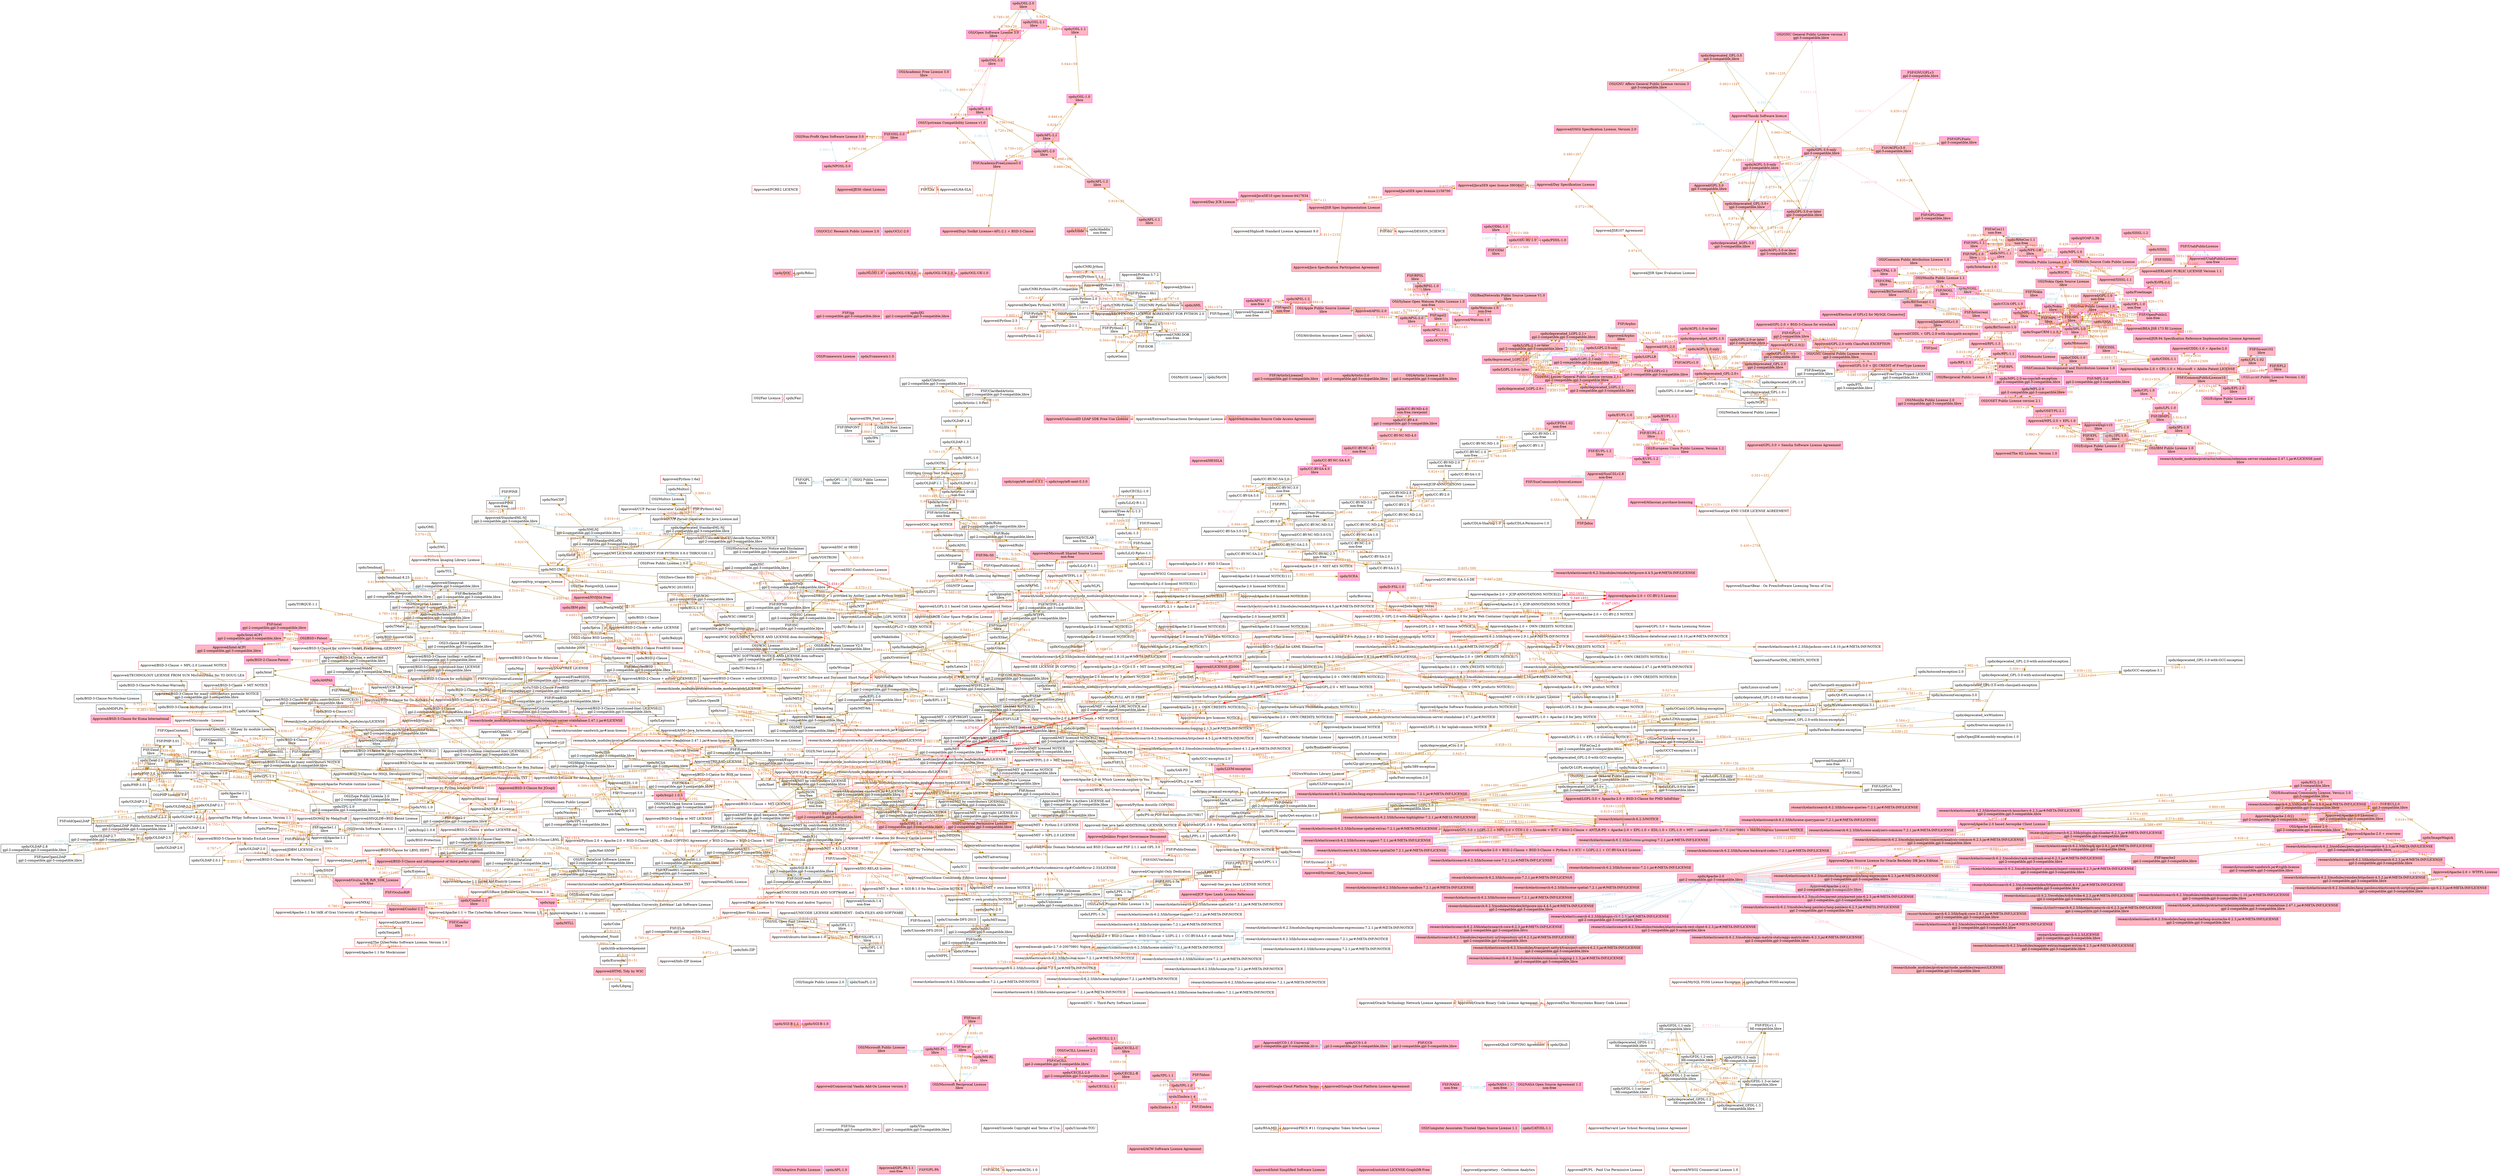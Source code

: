 digraph LicenseGraph {
  newrank = true;
  ratio = "auto" ;
 graph [layout="sfdp", rankdir=LR, overlap=false]
 node [shape=box, width=1];
 edge [style=solid, color=darkgoldenrod, width=1];
{rank=same "spdx/0BSD" "spdx/ADSL" "spdx/AFL-1.1" "spdx/AGPL-3.0-only" "spdx/AGPL-3.0-or-later" "spdx/deprecated_AGPL-3.0" "spdx/Aladdin" "spdx/AML" "FSF/SystemC-3.0" "spdx/Apache-2.0" "spdx/APSL-1.0" "spdx/OCCT-PL" "spdx/Artistic-1.0-cl8" "FSF/Ruby" "spdx/BSD-1-Clause" "spdx/Linux-OpenIB" "spdx/TCP-wrappers" "spdx/BSD-2-Clause-NetBSD" "Approved/BSD-3-Clause + auther.md" "spdx/BSD-Source-Code" "spdx/BSD-3-Clause-No-Nuclear-License" "spdx/BSD-3-Clause-No-Nuclear-Warranty" "Approved/BSD-3-Clause (continued-line) LICENSE" "Approved/BSD-2-Clause + author LICENSE.md" "spdx/CC-BY-ND-4.0" "spdx/CC-BY-ND-1.0" "spdx/MPL-2.0-no-copyleft-exception" "spdx/MPL-2.0" "FSF/MPL-2.0" "OSI/Common Development and Distribution License 1.0" "spdx/Motosoto" "spdx/Nokia" "spdx/SNIA" "spdx/SugarCRM-1.1.3" "Approved/BEA JSR 173 RI License" "OSI/Motosoto License" "spdx/CDLA-Permissive-1.0" "OSI/CeCILL License 2.1" "spdx/CNRI-Python" "spdx/copyleft-next-0.3.0" "spdx/Newsletr" "spdx/HaskellReport" "spdx/CrystalStacker" "spdx/curl" "spdx/MIT-0" "spdx/deprecated_GFDL-1.1" "spdx/GFDL-1.1-only" "spdx/GFDL-1.1-or-later" "spdx/NGPL" "OSI/GNU General Public License version 3" "OSI/GNU Affero General Public License version 3" "spdx/deprecated_LGPL-2.0+" "spdx/deprecated_LGPL-2.0" "spdx/LGPL-2.0-only" "spdx/LGPL-2.0-or-later" "spdx/LGPLLR" "spdx/DigiRule-FOSS-exception" "spdx/Rdisc" "spdx/Dotseqn" "spdx/mpich2" "Approved/-SEE LICENSE IN COPYING" "Approved/Apache-2.0(2)" "Approved/Apache-2.0 License(1)" "research/elasticsearch-6.2.3/lib/joda-time-2.9.9.jar#/META-INF/LICENSE" "research/elasticsearch-6.2.3/lib/elasticsearch-launchers-6.2.3.jar#/META-INF/LICENSE" "spdx/EPL-1.0" "OSI/Eclipse Public License 1.0" "FSF/EPL" "Approved/epl-v10" "research/node_modules/protractor/selenium/selenium-server-standalone-2.47.1.jar#/LICENSE-junit" "spdx/ErlPL-1.1" "FSF/EUPL-1.2" "spdx/PS-or-PDF-font-exception-20170817" "spdx/FSFUL" "Approved/MIT licensed NOTICE.xml" "spdx/FTL" "FSF/freetype" "Approved/FreeType Project LICENSE" "spdx/Giftware" "spdx/IBM-pibs" "research/elasticsearch-6.2.3/lib/elasticsearch-6.2.3.jar#/META-INF/LICENSE" "research/elasticsearch-6.2.3/modules/percolator/percolator-6.2.3.jar#/META-INF/LICENSE" "spdx/IPA" "OSI/IPA Font License" "Approved/Expat" "FSF/FreeArt" "Approved/Free-Art-L-1.3" "FSF/Arphic" "Approved/Arphic" "spdx/Linux-syscall-note" "spdx/MS-PL" "FSF/ms-pl" "FSF/Nokia" "spdx/PDDL-1.0" "spdx/OFL-1.0" "spdx/OGL-UK-1.0" "spdx/OLDAP-2.6" "spdx/OML" "spdx/Plexus" "Approved/UnRar license" "spdx/Qhull" "OSI/Reciprocal Public License 1.5" "spdx/RPL-1.5" "Approved/PKCS #11 Cryptographic Token Interface License" "spdx/Ruby" "spdx/SAX-PD" "Approved/Apache-1.1 for Mockrunner" "Approved/Apache-2.0 licensed NOTICE(11)" "spdx/Sendmail" "spdx/SGI-B-1.0" "spdx/SISSL-1.2" "Approved/BSD-3-Clause (continued-line) LICENSE(3)" "spdx/Zimbra-1.4" "OSI/Apache License 2.0" "research/elasticsearch-6.2.3/lib/log4j-api-2.9.1.jar#/META-INF/LICENSE" "research/cucumber-sandwich.jar#/cglib-license" "OSI/NTP License" "Approved/ACDL-1.0" "FSF/apache2" "Approved/Squeak-old" "Approved/DESIGN_SCIENCE" "FSF/PublicDomain" "Approved/SunCSLv2.8" "FSF/SunCommunitySourceLicense" "Approved/LHA-SLA" "FSF/UtahPublicLicense" "Approved/UtahPublicLicense" "Approved/-See java base LICENSE NOTICE" "Approved/mecab-ipadic-2.7.0-20070801 Notice" "Approved/MIT licensed NOTICE" "Approved/ACM Software License Agreement" "research/node_modules/protractor/selenium/selenium-server-standalone-2.47.1.jar#/NOTICE" "research/elasticsearch-6.2.3/modules/reindex/httpclient-4.5.2.jar#/META-INF/LICENSE" "research/elasticsearch-6.2.3/modules/lang-painless/elasticsearch-scripting-painless-spi-6.2.3.jar#/META-INF/LICENSE" "Approved/Apache-2.0 licensed NOTICE(1)" "Approved/Apache-2.0 licensed NOTICE(4)" "Approved/Apache-2.0 licensed NOTICE(5)" "Approved/Apache-2.0 licensed NOTICE(6)" "Approved/Apache-2.0(1)" "research/elasticsearch-6.2.3/lib/plugin-classloader-6.2.3.jar#/META-INF/LICENSE" "Approved/ExtremeTransactions Development License" "research/cucumber-sandwich.jar#/hamcrest-license" "Approved/Commercial Vaadin Add-On License version 3" "Approved/Day JCR License" "Approved/OSGi Specification License, Version 2.0" "Approved/Google Cloud Platform License Agreement" "Approved/GPL-2.0 Licenced NOTICE" "research/elasticsearch-6.2.3/modules/lang-expression/lucene-expressions-7.2.1.jar#/META-INF/LICENSE" "research/elasticsearch-6.2.3/lib/lucene-suggest-7.2.1.jar#/META-INF/LICENSE" "research/elasticsearch-6.2.3/lib/lucene-spatial-extras-7.2.1.jar#/META-INF/LICENSE" "research/elasticsearch-6.2.3/lib/lucene-highlighter-7.2.1.jar#/META-INF/LICENSE" "research/elasticsearch-6.2.3/modules/analysis-common/analysis-common-6.2.3.jar#/META-INF/LICENSE" "research/elasticsearch-6.2.3/lib/lucene-spatial3d-7.2.1.jar#/META-INF/LICENSE" "Approved/GPL-3.0 + Sencha Software License Agreement" "Approved/Harvard Law School Recording License Agreement" "Approved/HESSLA" "Approved/Highsoft Standard License Agreement 9.0" "Approved/Intel Simplified Software License" "Approved/JESS client License" "Approved/JSR Spec Evaluation License" "Approved/Python-3.7.2" "Approved/ontotext LICENSE-GraphDB-Free" "research/elasticsearch-6.2.3/modules/ingest-common/ingest-common-6.2.3.jar#/META-INF/LICENSE" "research/elasticsearch-6.2.3/modules/rank-eval/rank-eval-6.2.3.jar#/META-INF/LICENSE" "research/elasticsearch-6.2.3/modules/lang-expression/lang-expression-6.2.3.jar#/META-INF/LICENSE" "Approved/Sun Microsystems Binery Code License" "Approved/Oracle Technology Network License Agreement" "Approved/PCRE2 LICENCE" "Approved/proprietary - Continuum Analytics" "Approved/PUPL - Paid Use Permissive License" "Approved/WSO2 Commercial License 1.0" }
    subgraph cluster_same_texts_1 { style=dashed;
        color=blue;
        label="spdx/0BSD similarl groups count=4";
   "spdx/0BSD"  [label="spdx/0BSD"];
      "spdx/0BSD" -> "OSI/Free Public License 1.0.0" [constraint=false,dir=both,color=lightpink, fontcolor=lightpink, label="0.828+16"];
   "OSI/Free Public License 1.0.0"  [label="OSI/Free Public License 1.0.0"];
      "spdx/0BSD" -> "OSI/Zero-Clause BSD" [constraint=false,dir=both,color=lightpink, fontcolor=lightpink, label="0.829+16"];
   "OSI/Zero-Clause BSD"  [label="OSI/Zero-Clause BSD"];
      "spdx/0BSD" -> "Approved/0BSD + 1 provided by Auther Lucent in Python license" [constraint=false,dir=both,color=red, fontcolor=crimson,style=bold, label="0.454+29"];
   "Approved/0BSD + 1 provided by Auther Lucent in Python license"  [label="Approved/0BSD + 1 provided by Auther Lucent in Python license"];
    }
   "spdx/389-exception"  [label="spdx/389-exception"];
    subgraph cluster_same_texts_3 { style=dashed;
        color=blue;
        label="spdx/AAL similarl groups count=2";
   "spdx/AAL"  [label="spdx/AAL"];
      "spdx/AAL" -> "OSI/Attribution Assurance License" [constraint=false,dir=both,color=lightpink, fontcolor=lightpink, label="0.926+31"];
   "OSI/Attribution Assurance License"  [label="OSI/Attribution Assurance License"];
    }
   "spdx/Abstyles"  [label="spdx/Abstyles"];
   "spdx/Adobe-2006"  [label="spdx/Adobe-2006"];
   "spdx/Adobe-Glyph"  [label="spdx/Adobe-Glyph"];
   "spdx/ADSL"  [label="spdx/ADSL"];
   "spdx/AFL-1.1"  [label="spdx/AFL-1.1\nlibre",color=magenta, style=filled, fillcolor=lightpink;];
   "spdx/AFL-1.2"  [label="spdx/AFL-1.2\nlibre",color=magenta, style=filled, fillcolor=lightpink;];
    subgraph cluster_same_texts_10 { style=dashed;
        color=magenta; fillcolor=lightpink;
        label="spdx/AFL-2.0 similarl groups count=2";
   "spdx/AFL-2.0"  [label="spdx/AFL-2.0\nlibre",color=magenta, style=filled, fillcolor=lightpink;];
      "spdx/AFL-2.0" -> "spdx/AFL-2.1" [constraint=false,dir=both,color=lightblue, fontcolor=lightblue, label="0.981+1"];
   "spdx/AFL-2.1"  [label="spdx/AFL-2.1\nlibre",color=magenta, style=filled, fillcolor=lightpink;];
    }
    subgraph cluster_same_texts_12 { style=dashed;
        color=magenta; fillcolor=lightpink;
        label="spdx/AFL-3.0 similarl groups count=6";
   "spdx/AFL-3.0"  [label="spdx/AFL-3.0\nlibre",color=magenta, style=filled, fillcolor=lightpink;];
      "spdx/AFL-3.0" -> "spdx/OSL-3.0" [constraint=false,dir=both,color=lightpink, fontcolor=lightpink, label="0.977+0"];
   "spdx/OSL-3.0"  [label="spdx/OSL-3.0\nlibre",color=magenta, style=filled, fillcolor=lightpink;];
      "spdx/AFL-3.0" -> "OSI/Academic Free License 3.0" [constraint=false,dir=both,color=lightblue, fontcolor=lightblue, label="0.991-4"];
   "OSI/Academic Free License 3.0"  [label="OSI/Academic Free License 3.0\nlibre",color=magenta, style=filled, fillcolor=lightpink;];
      "spdx/AFL-3.0" -> "OSI/Open Software License 3.0" [constraint=false,dir=both,color=lightpink, fontcolor=lightpink, label="0.975-4"];
   "OSI/Open Software License 3.0"  [label="OSI/Open Software License 3.0\nlibre",color=magenta, style=filled, fillcolor=lightpink;];
      "spdx/AFL-3.0" -> "FSF/AcademicFreeLicense3.0" [constraint=false,dir=both,color=lightblue, fontcolor=lightblue, label="0.991+0"];
   "FSF/AcademicFreeLicense3.0"  [label="FSF/AcademicFreeLicense3.0\nlibre",color=magenta, style=filled, fillcolor=lightpink;];
      "spdx/AFL-3.0" -> "FSF/OSL-3.0" [constraint=false,dir=both,color=lightpink, fontcolor=lightpink, label="0.897+25"];
   "FSF/OSL-3.0"  [label="FSF/OSL-3.0\nlibre",color=magenta, style=filled, fillcolor=lightpink;];
    }
   "spdx/Afmparse"  [label="spdx/Afmparse"];
    subgraph cluster_same_texts_14 { style=dashed;
        color=magenta; fillcolor=lightpink;
        label="spdx/AGPL-1.0-only similarl groups count=4";
   "spdx/AGPL-1.0-only"  [label="spdx/AGPL-1.0-only",color=magenta, style=filled, fillcolor=lightpink;];
      "spdx/AGPL-1.0-only" -> "spdx/AGPL-1.0-or-later" [constraint=false,dir=both,color=lightblue, fontcolor=lightblue, label="0.995+0"];
   "spdx/AGPL-1.0-or-later"  [label="spdx/AGPL-1.0-or-later",color=magenta, style=filled, fillcolor=lightpink;];
      "spdx/AGPL-1.0-only" -> "spdx/deprecated_AGPL-1.0" [constraint=false,dir=both,color=lightblue, fontcolor=lightblue, label="0.994+0"];
   "spdx/deprecated_AGPL-1.0"  [label="spdx/deprecated_AGPL-1.0",color=magenta, style=filled, fillcolor=lightpink;];
      "spdx/AGPL-1.0-only" -> "FSF/AGPLv1.0" [constraint=false,dir=both,color=lightblue, fontcolor=lightblue, label="0.991+0"];
   "FSF/AGPLv1.0"  [label="FSF/AGPLv1.0",color=magenta, style=filled, fillcolor=lightpink;];
    }
    subgraph cluster_same_texts_16 { style=dashed;
        color=magenta; fillcolor=lightpink;
        label="spdx/AGPL-3.0-only similarl groups count=5";
   "spdx/AGPL-3.0-only"  [label="spdx/AGPL-3.0-only\ngpl-3-compatible,libre",color=magenta, style=filled, fillcolor=lightpink;];
      "spdx/AGPL-3.0-only" -> "spdx/AGPL-3.0-or-later" [constraint=false,dir=both,color=lightblue, fontcolor=lightblue, label="0.996+0"];
   "spdx/AGPL-3.0-or-later"  [label="spdx/AGPL-3.0-or-later\ngpl-3-compatible,libre",color=magenta, style=filled, fillcolor=lightpink;];
      "spdx/AGPL-3.0-only" -> "spdx/deprecated_AGPL-3.0" [constraint=false,dir=both,color=lightblue, fontcolor=lightblue, label="0.995+0"];
   "spdx/deprecated_AGPL-3.0"  [label="spdx/deprecated_AGPL-3.0\ngpl-3-compatible,libre",color=magenta, style=filled, fillcolor=lightpink;];
      "spdx/AGPL-3.0-only" -> "OSI/GNU Affero General Public License version 3" [constraint=false,dir=both,color=lightblue, fontcolor=lightblue, label="0.993-6"];
   "OSI/GNU Affero General Public License version 3"  [label="OSI/GNU Affero General Public License version 3\ngpl-3-compatible,libre",color=magenta, style=filled, fillcolor=lightpink;];
      "spdx/AGPL-3.0-only" -> "FSF/AGPLv3.0" [constraint=false,dir=both,color=lightpink, fontcolor=lightpink, label="0.933+59"];
   "FSF/AGPLv3.0"  [label="FSF/AGPLv3.0\ngpl-3-compatible,libre",color=magenta, style=filled, fillcolor=lightpink;];
    }
   "spdx/Aladdin"  [label="spdx/Aladdin\nnon-free"];
   "spdx/AMDPLPA"  [label="spdx/AMDPLPA"];
   "spdx/AML"  [label="spdx/AML",color=magenta, style=filled, fillcolor=lightpink;];
   "spdx/AMPAS"  [label="spdx/AMPAS",color=magenta, style=filled, fillcolor=lightpink;];
   "spdx/ANTLR-PD"  [label="spdx/ANTLR-PD"];
    subgraph cluster_same_texts_23 { style=dashed;
        color=blue;
        label="spdx/Apache-1.0 similarl groups count=3";
   "spdx/Apache-1.0"  [label="spdx/Apache-1.0\nlibre"];
      "spdx/Apache-1.0" -> "FSF/apache1" [constraint=false,dir=both,color=lightpink, fontcolor=lightpink, label="0.966+2"];
   "FSF/apache1"  [label="FSF/apache1\nlibre"];
      "spdx/Apache-1.0" -> "Approved/Apache-1.0" [constraint=false,dir=both,color=lightpink, fontcolor=lightpink, label="0.965+2"];
   "Approved/Apache-1.0"  [label="Approved/Apache-1.0\nlibre"];
    }
    subgraph cluster_same_texts_24 { style=dashed;
        color=blue;
        label="spdx/Apache-1.1 similarl groups count=3";
   "spdx/Apache-1.1"  [label="spdx/Apache-1.1\nlibre"];
      "spdx/Apache-1.1" -> "FSF/apache1.1" [constraint=false,dir=both,color=lightpink, fontcolor=lightpink, label="0.960-6"];
   "FSF/apache1.1"  [label="FSF/apache1.1\nlibre"];
      "spdx/Apache-1.1" -> "Approved/Apache-1.1" [constraint=false,dir=both,color=lightpink, fontcolor=lightpink, label="0.959-6"];
   "Approved/Apache-1.1"  [label="Approved/Apache-1.1\nlibre"];
    }
    subgraph cluster_same_texts_25 { style=dashed;
        color=magenta; fillcolor=lightpink;
        label="spdx/Apache-2.0 similarl groups count=40";
   "spdx/Apache-2.0"  [label="spdx/Apache-2.0\ngpl-2-compatible,gpl-3-compatible,libre",color=magenta, style=filled, fillcolor=lightpink;];
      "spdx/Apache-2.0" -> "OSI/Apache License 2.0" [constraint=false,dir=both,color=lightpink, fontcolor=lightpink, label="0.974+0"];
   "OSI/Apache License 2.0"  [label="OSI/Apache License 2.0\ngpl-2-compatible,gpl-3-compatible,libre",color=magenta, style=filled, fillcolor=lightpink;];
      "spdx/Apache-2.0" -> "FSF/apache2" [constraint=false,dir=both,color=lightpink, fontcolor=lightpink, label="0.972+0"];
   "FSF/apache2"  [label="FSF/apache2\ngpl-2-compatible,gpl-3-compatible,libre",color=magenta, style=filled, fillcolor=lightpink;];
      "spdx/Apache-2.0" -> "Approved/Apache-2.0 License(1)" [constraint=false,dir=both,color=lightpink, fontcolor=lightpink, label="0.969+0"];
   "Approved/Apache-2.0 License(1)"  [label="Approved/Apache-2.0 License(1)\ngpl-2-compatible,gpl-3-compatible,libre",color=magenta, style=filled, fillcolor=lightpink;];
      "spdx/Apache-2.0" -> "Approved/Apache-2.0(1)" [constraint=false,dir=both,color=lightpink, fontcolor=lightpink, label="0.916-86"];
   "Approved/Apache-2.0(1)"  [label="Approved/Apache-2.0(1)\ngpl-2-compatible,gpl-3-compatible,libre",color=magenta, style=filled, fillcolor=lightpink;];
      "spdx/Apache-2.0" -> "Approved/Apache-2.0(2)" [constraint=false,dir=both,color=lightpink, fontcolor=lightpink, label="0.975+0"];
   "Approved/Apache-2.0(2)"  [label="Approved/Apache-2.0(2)\ngpl-2-compatible,gpl-3-compatible,libre",color=magenta, style=filled, fillcolor=lightpink;];
      "spdx/Apache-2.0" -> "research/cucumber-sandwich.jar#/cglib-license" [constraint=false,dir=both,color=lightpink, fontcolor=lightpink, label="0.980+0"];
   "research/cucumber-sandwich.jar#/cglib-license"  [label="research/cucumber-sandwich.jar#/cglib-license\ngpl-2-compatible,gpl-3-compatible,libre",color=magenta, style=filled, fillcolor=lightpink;];
      "spdx/Apache-2.0" -> "research/elasticsearch-6.2.3/LICENSE" [constraint=false,dir=both,color=lightblue, fontcolor=lightblue, label="0.984+0"];
   "research/elasticsearch-6.2.3/LICENSE"  [label="research/elasticsearch-6.2.3/LICENSE\ngpl-2-compatible,gpl-3-compatible,libre",color=magenta, style=filled, fillcolor=lightpink;];
      "spdx/Apache-2.0" -> "research/elasticsearch-6.2.3/lib/elasticsearch-6.2.3.jar#/META-INF/LICENSE" [constraint=false,dir=both,color=lightpink, fontcolor=lightpink, label="0.979+0"];
   "research/elasticsearch-6.2.3/lib/elasticsearch-6.2.3.jar#/META-INF/LICENSE"  [label="research/elasticsearch-6.2.3/lib/elasticsearch-6.2.3.jar#/META-INF/LICENSE\ngpl-2-compatible,gpl-3-compatible,libre",color=magenta, style=filled, fillcolor=lightpink;];
      "spdx/Apache-2.0" -> "research/elasticsearch-6.2.3/lib/elasticsearch-cli-6.2.3.jar#/META-INF/LICENSE" [constraint=false,dir=both,color=lightblue, fontcolor=lightblue, label="0.982+0"];
   "research/elasticsearch-6.2.3/lib/elasticsearch-cli-6.2.3.jar#/META-INF/LICENSE"  [label="research/elasticsearch-6.2.3/lib/elasticsearch-cli-6.2.3.jar#/META-INF/LICENSE\ngpl-2-compatible,gpl-3-compatible,libre",color=magenta, style=filled, fillcolor=lightpink;];
      "spdx/Apache-2.0" -> "research/elasticsearch-6.2.3/lib/elasticsearch-core-6.2.3.jar#/META-INF/LICENSE" [constraint=false,dir=both,color=lightblue, fontcolor=lightblue, label="0.981+0"];
   "research/elasticsearch-6.2.3/lib/elasticsearch-core-6.2.3.jar#/META-INF/LICENSE"  [label="research/elasticsearch-6.2.3/lib/elasticsearch-core-6.2.3.jar#/META-INF/LICENSE\ngpl-2-compatible,gpl-3-compatible,libre",color=magenta, style=filled, fillcolor=lightpink;];
      "spdx/Apache-2.0" -> "research/elasticsearch-6.2.3/lib/elasticsearch-launchers-6.2.3.jar#/META-INF/LICENSE" [constraint=false,dir=both,color=lightpink, fontcolor=lightpink, label="0.976+0"];
   "research/elasticsearch-6.2.3/lib/elasticsearch-launchers-6.2.3.jar#/META-INF/LICENSE"  [label="research/elasticsearch-6.2.3/lib/elasticsearch-launchers-6.2.3.jar#/META-INF/LICENSE\ngpl-2-compatible,gpl-3-compatible,libre",color=magenta, style=filled, fillcolor=lightpink;];
      "spdx/Apache-2.0" -> "research/elasticsearch-6.2.3/lib/joda-time-2.9.9.jar#/META-INF/LICENSE" [constraint=false,dir=both,color=lightblue, fontcolor=lightblue, label="0.980+0"];
   "research/elasticsearch-6.2.3/lib/joda-time-2.9.9.jar#/META-INF/LICENSE"  [label="research/elasticsearch-6.2.3/lib/joda-time-2.9.9.jar#/META-INF/LICENSE\ngpl-2-compatible,gpl-3-compatible,libre",color=magenta, style=filled, fillcolor=lightpink;];
      "spdx/Apache-2.0" -> "research/elasticsearch-6.2.3/lib/log4j-api-2.9.1.jar#/META-INF/LICENSE" [constraint=false,dir=both,color=lightblue, fontcolor=lightblue, label="0.982+0"];
   "research/elasticsearch-6.2.3/lib/log4j-api-2.9.1.jar#/META-INF/LICENSE"  [label="research/elasticsearch-6.2.3/lib/log4j-api-2.9.1.jar#/META-INF/LICENSE\ngpl-2-compatible,gpl-3-compatible,libre",color=magenta, style=filled, fillcolor=lightpink;];
      "spdx/Apache-2.0" -> "research/elasticsearch-6.2.3/lib/log4j-core-2.9.1.jar#/META-INF/LICENSE" [constraint=false,dir=both,color=lightpink, fontcolor=lightpink, label="0.972+0"];
   "research/elasticsearch-6.2.3/lib/log4j-core-2.9.1.jar#/META-INF/LICENSE"  [label="research/elasticsearch-6.2.3/lib/log4j-core-2.9.1.jar#/META-INF/LICENSE\ngpl-2-compatible,gpl-3-compatible,libre",color=magenta, style=filled, fillcolor=lightpink;];
      "spdx/Apache-2.0" -> "research/elasticsearch-6.2.3/lib/plugin-classloader-6.2.3.jar#/META-INF/LICENSE" [constraint=false,dir=both,color=lightpink, fontcolor=lightpink, label="0.979+0"];
   "research/elasticsearch-6.2.3/lib/plugin-classloader-6.2.3.jar#/META-INF/LICENSE"  [label="research/elasticsearch-6.2.3/lib/plugin-classloader-6.2.3.jar#/META-INF/LICENSE\ngpl-2-compatible,gpl-3-compatible,libre",color=magenta, style=filled, fillcolor=lightpink;];
      "spdx/Apache-2.0" -> "research/elasticsearch-6.2.3/lib/plugin-cli-6.2.3.jar#/META-INF/LICENSE" [constraint=false,dir=both,color=lightblue, fontcolor=lightblue, label="0.983+0"];
   "research/elasticsearch-6.2.3/lib/plugin-cli-6.2.3.jar#/META-INF/LICENSE"  [label="research/elasticsearch-6.2.3/lib/plugin-cli-6.2.3.jar#/META-INF/LICENSE\ngpl-2-compatible,gpl-3-compatible,libre",color=magenta, style=filled, fillcolor=lightpink;];
      "spdx/Apache-2.0" -> "research/elasticsearch-6.2.3/modules/aggs-matrix-stats/aggs-matrix-stats-6.2.3.jar#/META-INF/LICENSE" [constraint=false,dir=both,color=lightblue, fontcolor=lightblue, label="0.983+0"];
   "research/elasticsearch-6.2.3/modules/aggs-matrix-stats/aggs-matrix-stats-6.2.3.jar#/META-INF/LICENSE"  [label="research/elasticsearch-6.2.3/modules/aggs-matrix-stats/aggs-matrix-stats-6.2.3.jar#/META-INF/LICENSE\ngpl-2-compatible,gpl-3-compatible,libre",color=magenta, style=filled, fillcolor=lightpink;];
      "spdx/Apache-2.0" -> "research/elasticsearch-6.2.3/modules/analysis-common/analysis-common-6.2.3.jar#/META-INF/LICENSE" [constraint=false,dir=both,color=lightpink, fontcolor=lightpink, label="0.969+0"];
   "research/elasticsearch-6.2.3/modules/analysis-common/analysis-common-6.2.3.jar#/META-INF/LICENSE"  [label="research/elasticsearch-6.2.3/modules/analysis-common/analysis-common-6.2.3.jar#/META-INF/LICENSE\ngpl-2-compatible,gpl-3-compatible,libre",color=magenta, style=filled, fillcolor=lightpink;];
      "spdx/Apache-2.0" -> "research/elasticsearch-6.2.3/modules/ingest-common/ingest-common-6.2.3.jar#/META-INF/LICENSE" [constraint=false,dir=both,color=lightpink, fontcolor=lightpink, label="0.970+0"];
   "research/elasticsearch-6.2.3/modules/ingest-common/ingest-common-6.2.3.jar#/META-INF/LICENSE"  [label="research/elasticsearch-6.2.3/modules/ingest-common/ingest-common-6.2.3.jar#/META-INF/LICENSE\ngpl-2-compatible,gpl-3-compatible,libre",color=magenta, style=filled, fillcolor=lightpink;];
      "spdx/Apache-2.0" -> "research/elasticsearch-6.2.3/modules/lang-expression/lang-expression-6.2.3.jar#/META-INF/LICENSE" [constraint=false,dir=both,color=lightpink, fontcolor=lightpink, label="0.978+0"];
   "research/elasticsearch-6.2.3/modules/lang-expression/lang-expression-6.2.3.jar#/META-INF/LICENSE"  [label="research/elasticsearch-6.2.3/modules/lang-expression/lang-expression-6.2.3.jar#/META-INF/LICENSE\ngpl-2-compatible,gpl-3-compatible,libre",color=magenta, style=filled, fillcolor=lightpink;];
      "spdx/Apache-2.0" -> "research/elasticsearch-6.2.3/modules/lang-mustache/lang-mustache-6.2.3.jar#/META-INF/LICENSE" [constraint=false,dir=both,color=lightblue, fontcolor=lightblue, label="0.984+0"];
   "research/elasticsearch-6.2.3/modules/lang-mustache/lang-mustache-6.2.3.jar#/META-INF/LICENSE"  [label="research/elasticsearch-6.2.3/modules/lang-mustache/lang-mustache-6.2.3.jar#/META-INF/LICENSE\ngpl-2-compatible,gpl-3-compatible,libre",color=magenta, style=filled, fillcolor=lightpink;];
      "spdx/Apache-2.0" -> "research/elasticsearch-6.2.3/modules/lang-painless/elasticsearch-scripting-painless-spi-6.2.3.jar#/META-INF/LICENSE" [constraint=false,dir=both,color=lightblue, fontcolor=lightblue, label="0.982+0"];
   "research/elasticsearch-6.2.3/modules/lang-painless/elasticsearch-scripting-painless-spi-6.2.3.jar#/META-INF/LICENSE"  [label="research/elasticsearch-6.2.3/modules/lang-painless/elasticsearch-scripting-painless-spi-6.2.3.jar#/META-INF/LICENSE\ngpl-2-compatible,gpl-3-compatible,libre",color=magenta, style=filled, fillcolor=lightpink;];
      "spdx/Apache-2.0" -> "research/elasticsearch-6.2.3/modules/lang-painless/lang-painless-6.2.3.jar#/META-INF/LICENSE" [constraint=false,dir=both,color=lightblue, fontcolor=lightblue, label="0.984+0"];
   "research/elasticsearch-6.2.3/modules/lang-painless/lang-painless-6.2.3.jar#/META-INF/LICENSE"  [label="research/elasticsearch-6.2.3/modules/lang-painless/lang-painless-6.2.3.jar#/META-INF/LICENSE\ngpl-2-compatible,gpl-3-compatible,libre",color=magenta, style=filled, fillcolor=lightpink;];
      "spdx/Apache-2.0" -> "research/elasticsearch-6.2.3/modules/mapper-extras/mapper-extras-6.2.3.jar#/META-INF/LICENSE" [constraint=false,dir=both,color=lightblue, fontcolor=lightblue, label="0.984+0"];
   "research/elasticsearch-6.2.3/modules/mapper-extras/mapper-extras-6.2.3.jar#/META-INF/LICENSE"  [label="research/elasticsearch-6.2.3/modules/mapper-extras/mapper-extras-6.2.3.jar#/META-INF/LICENSE\ngpl-2-compatible,gpl-3-compatible,libre",color=magenta, style=filled, fillcolor=lightpink;];
      "spdx/Apache-2.0" -> "research/elasticsearch-6.2.3/modules/parent-join/parent-join-6.2.3.jar#/META-INF/LICENSE" [constraint=false,dir=both,color=lightblue, fontcolor=lightblue, label="0.984+0"];
   "research/elasticsearch-6.2.3/modules/parent-join/parent-join-6.2.3.jar#/META-INF/LICENSE"  [label="research/elasticsearch-6.2.3/modules/parent-join/parent-join-6.2.3.jar#/META-INF/LICENSE\ngpl-2-compatible,gpl-3-compatible,libre",color=magenta, style=filled, fillcolor=lightpink;];
      "spdx/Apache-2.0" -> "research/elasticsearch-6.2.3/modules/percolator/percolator-6.2.3.jar#/META-INF/LICENSE" [constraint=false,dir=both,color=lightblue, fontcolor=lightblue, label="0.987+0"];
   "research/elasticsearch-6.2.3/modules/percolator/percolator-6.2.3.jar#/META-INF/LICENSE"  [label="research/elasticsearch-6.2.3/modules/percolator/percolator-6.2.3.jar#/META-INF/LICENSE\ngpl-2-compatible,gpl-3-compatible,libre",color=magenta, style=filled, fillcolor=lightpink;];
      "spdx/Apache-2.0" -> "research/elasticsearch-6.2.3/modules/rank-eval/rank-eval-6.2.3.jar#/META-INF/LICENSE" [constraint=false,dir=both,color=lightblue, fontcolor=lightblue, label="0.982+0"];
   "research/elasticsearch-6.2.3/modules/rank-eval/rank-eval-6.2.3.jar#/META-INF/LICENSE"  [label="research/elasticsearch-6.2.3/modules/rank-eval/rank-eval-6.2.3.jar#/META-INF/LICENSE\ngpl-2-compatible,gpl-3-compatible,libre",color=magenta, style=filled, fillcolor=lightpink;];
      "spdx/Apache-2.0" -> "research/elasticsearch-6.2.3/modules/reindex/commons-codec-1.10.jar#/META-INF/LICENSE" [constraint=false,dir=both,color=lightblue, fontcolor=lightblue, label="0.981+0"];
   "research/elasticsearch-6.2.3/modules/reindex/commons-codec-1.10.jar#/META-INF/LICENSE"  [label="research/elasticsearch-6.2.3/modules/reindex/commons-codec-1.10.jar#/META-INF/LICENSE\ngpl-2-compatible,gpl-3-compatible,libre",color=magenta, style=filled, fillcolor=lightpink;];
      "spdx/Apache-2.0" -> "research/elasticsearch-6.2.3/modules/reindex/commons-logging-1.1.3.jar#/META-INF/LICENSE" [constraint=false,dir=both,color=lightblue, fontcolor=lightblue, label="0.980+0"];
   "research/elasticsearch-6.2.3/modules/reindex/commons-logging-1.1.3.jar#/META-INF/LICENSE"  [label="research/elasticsearch-6.2.3/modules/reindex/commons-logging-1.1.3.jar#/META-INF/LICENSE\ngpl-2-compatible,gpl-3-compatible,libre",color=magenta, style=filled, fillcolor=lightpink;];
      "spdx/Apache-2.0" -> "research/elasticsearch-6.2.3/modules/reindex/elasticsearch-rest-client-6.2.3.jar#/META-INF/LICENSE" [constraint=false,dir=both,color=lightblue, fontcolor=lightblue, label="0.985+0"];
   "research/elasticsearch-6.2.3/modules/reindex/elasticsearch-rest-client-6.2.3.jar#/META-INF/LICENSE"  [label="research/elasticsearch-6.2.3/modules/reindex/elasticsearch-rest-client-6.2.3.jar#/META-INF/LICENSE\ngpl-2-compatible,gpl-3-compatible,libre",color=magenta, style=filled, fillcolor=lightpink;];
      "spdx/Apache-2.0" -> "research/elasticsearch-6.2.3/modules/reindex/httpasyncclient-4.1.2.jar#/META-INF/LICENSE" [constraint=false,dir=both,color=lightpink, fontcolor=lightpink, label="0.980+0"];
   "research/elasticsearch-6.2.3/modules/reindex/httpasyncclient-4.1.2.jar#/META-INF/LICENSE"  [label="research/elasticsearch-6.2.3/modules/reindex/httpasyncclient-4.1.2.jar#/META-INF/LICENSE\ngpl-2-compatible,gpl-3-compatible,libre",color=magenta, style=filled, fillcolor=lightpink;];
      "spdx/Apache-2.0" -> "research/elasticsearch-6.2.3/modules/reindex/httpclient-4.5.2.jar#/META-INF/LICENSE" [constraint=false,dir=both,color=lightblue, fontcolor=lightblue, label="0.982+0"];
   "research/elasticsearch-6.2.3/modules/reindex/httpclient-4.5.2.jar#/META-INF/LICENSE"  [label="research/elasticsearch-6.2.3/modules/reindex/httpclient-4.5.2.jar#/META-INF/LICENSE\ngpl-2-compatible,gpl-3-compatible,libre",color=magenta, style=filled, fillcolor=lightpink;];
      "spdx/Apache-2.0" -> "research/elasticsearch-6.2.3/modules/reindex/httpcore-nio-4.4.5.jar#/META-INF/LICENSE" [constraint=false,dir=both,color=lightblue, fontcolor=lightblue, label="0.985+0"];
   "research/elasticsearch-6.2.3/modules/reindex/httpcore-nio-4.4.5.jar#/META-INF/LICENSE"  [label="research/elasticsearch-6.2.3/modules/reindex/httpcore-nio-4.4.5.jar#/META-INF/LICENSE\ngpl-2-compatible,gpl-3-compatible,libre",color=magenta, style=filled, fillcolor=lightpink;];
      "spdx/Apache-2.0" -> "research/elasticsearch-6.2.3/modules/reindex/reindex-6.2.3.jar#/META-INF/LICENSE" [constraint=false,dir=both,color=lightblue, fontcolor=lightblue, label="0.985+0"];
   "research/elasticsearch-6.2.3/modules/reindex/reindex-6.2.3.jar#/META-INF/LICENSE"  [label="research/elasticsearch-6.2.3/modules/reindex/reindex-6.2.3.jar#/META-INF/LICENSE\ngpl-2-compatible,gpl-3-compatible,libre",color=magenta, style=filled, fillcolor=lightpink;];
      "spdx/Apache-2.0" -> "research/elasticsearch-6.2.3/modules/repository-url/repository-url-6.2.3.jar#/META-INF/LICENSE" [constraint=false,dir=both,color=lightblue, fontcolor=lightblue, label="0.984+0"];
   "research/elasticsearch-6.2.3/modules/repository-url/repository-url-6.2.3.jar#/META-INF/LICENSE"  [label="research/elasticsearch-6.2.3/modules/repository-url/repository-url-6.2.3.jar#/META-INF/LICENSE\ngpl-2-compatible,gpl-3-compatible,libre",color=magenta, style=filled, fillcolor=lightpink;];
      "spdx/Apache-2.0" -> "research/elasticsearch-6.2.3/modules/transport-netty4/transport-netty4-6.2.3.jar#/META-INF/LICENSE" [constraint=false,dir=both,color=lightblue, fontcolor=lightblue, label="0.983+0"];
   "research/elasticsearch-6.2.3/modules/transport-netty4/transport-netty4-6.2.3.jar#/META-INF/LICENSE"  [label="research/elasticsearch-6.2.3/modules/transport-netty4/transport-netty4-6.2.3.jar#/META-INF/LICENSE\ngpl-2-compatible,gpl-3-compatible,libre",color=magenta, style=filled, fillcolor=lightpink;];
      "spdx/Apache-2.0" -> "research/elasticsearch-6.2.3/modules/tribe/tribe-6.2.3.jar#/META-INF/LICENSE" [constraint=false,dir=both,color=lightblue, fontcolor=lightblue, label="0.985+0"];
   "research/elasticsearch-6.2.3/modules/tribe/tribe-6.2.3.jar#/META-INF/LICENSE"  [label="research/elasticsearch-6.2.3/modules/tribe/tribe-6.2.3.jar#/META-INF/LICENSE\ngpl-2-compatible,gpl-3-compatible,libre",color=magenta, style=filled, fillcolor=lightpink;];
      "spdx/Apache-2.0" -> "research/node_modules/protractor/node_modules/request/LICENSE" [constraint=false,dir=both,color=lightpink, fontcolor=lightpink, label="0.925-86"];
   "research/node_modules/protractor/node_modules/request/LICENSE"  [label="research/node_modules/protractor/node_modules/request/LICENSE\ngpl-2-compatible,gpl-3-compatible,libre",color=magenta, style=filled, fillcolor=lightpink;];
      "spdx/Apache-2.0" -> "research/node_modules/protractor/selenium/selenium-server-standalone-2.47.1.jar#/META-INF/LICENSE" [constraint=false,dir=both,color=lightblue, fontcolor=lightblue, label="0.985+0"];
   "research/node_modules/protractor/selenium/selenium-server-standalone-2.47.1.jar#/META-INF/LICENSE"  [label="research/node_modules/protractor/selenium/selenium-server-standalone-2.47.1.jar#/META-INF/LICENSE\ngpl-2-compatible,gpl-3-compatible,libre",color=magenta, style=filled, fillcolor=lightpink;];
    }
   "spdx/APAFML"  [label="spdx/APAFML"];
    subgraph cluster_same_texts_27 { style=dashed;
        color=magenta; fillcolor=lightpink;
        label="spdx/APL-1.0 similarl groups count=2";
   "spdx/APL-1.0"  [label="spdx/APL-1.0",color=magenta, style=filled, fillcolor=lightpink;];
      "spdx/APL-1.0" -> "OSI/Adaptive Public License" [constraint=false,dir=both,color=lightblue, fontcolor=lightblue, label="0.995-3"];
   "OSI/Adaptive Public License"  [label="OSI/Adaptive Public License",color=magenta, style=filled, fillcolor=lightpink;];
    }
    subgraph cluster_same_texts_28 { style=dashed;
        color=magenta; fillcolor=lightpink;
        label="spdx/APSL-1.0 similarl groups count=2";
   "spdx/APSL-1.0"  [label="spdx/APSL-1.0\nnon-free",color=magenta, style=filled, fillcolor=lightpink;];
      "spdx/APSL-1.0" -> "FSF/apsl1" [constraint=false,dir=both,color=lightblue, fontcolor=lightblue, label="0.990-7"];
   "FSF/apsl1"  [label="FSF/apsl1\nnon-free",color=magenta, style=filled, fillcolor=lightpink;];
    }
   "spdx/APSL-1.1"  [label="spdx/APSL-1.1",color=magenta, style=filled, fillcolor=lightpink;];
   "spdx/APSL-1.2"  [label="spdx/APSL-1.2",color=magenta, style=filled, fillcolor=lightpink;];
    subgraph cluster_same_texts_31 { style=dashed;
        color=magenta; fillcolor=lightpink;
        label="spdx/APSL-2.0 similarl groups count=3";
   "spdx/APSL-2.0"  [label="spdx/APSL-2.0\nlibre",color=magenta, style=filled, fillcolor=lightpink;];
      "spdx/APSL-2.0" -> "OSI/Apple Public Source License" [constraint=false,dir=both,color=lightblue, fontcolor=lightblue, label="0.986-18"];
   "OSI/Apple Public Source License"  [label="OSI/Apple Public Source License\nlibre",color=magenta, style=filled, fillcolor=lightpink;];
      "spdx/APSL-2.0" -> "FSF/apsl2" [constraint=false,dir=both,color=lightblue, fontcolor=lightblue, label="0.993+0"];
   "FSF/apsl2"  [label="FSF/apsl2\nlibre",color=magenta, style=filled, fillcolor=lightpink;];
    }
    subgraph cluster_same_texts_32 { style=dashed;
        color=blue;
        label="spdx/Artistic-1.0 similarl groups count=3";
   "spdx/Artistic-1.0"  [label="spdx/Artistic-1.0\nnon-free"];
      "spdx/Artistic-1.0" -> "spdx/Artistic-1.0-cl8" [constraint=false,dir=both,color=lightpink, fontcolor=lightpink, label="0.965+23"];
   "spdx/Artistic-1.0-cl8"  [label="spdx/Artistic-1.0-cl8\nnon-free"];
      "spdx/Artistic-1.0" -> "FSF/ArtisticLicense" [constraint=false,dir=both,color=lightblue, fontcolor=lightblue, label="0.987-1"];
   "FSF/ArtisticLicense"  [label="FSF/ArtisticLicense\nnon-free"];
    }
   "spdx/Artistic-1.0-Perl"  [label="spdx/Artistic-1.0-Perl"];
    subgraph cluster_same_texts_35 { style=dashed;
        color=magenta; fillcolor=lightpink;
        label="spdx/Artistic-2.0 similarl groups count=3";
   "spdx/Artistic-2.0"  [label="spdx/Artistic-2.0\ngpl-2-compatible,gpl-3-compatible,libre",color=magenta, style=filled, fillcolor=lightpink;];
      "spdx/Artistic-2.0" -> "OSI/Artistic License 2.0" [constraint=false,dir=both,color=lightblue, fontcolor=lightblue, label="0.993-2"];
   "OSI/Artistic License 2.0"  [label="OSI/Artistic License 2.0\ngpl-2-compatible,gpl-3-compatible,libre",color=magenta, style=filled, fillcolor=lightpink;];
      "spdx/Artistic-2.0" -> "FSF/ArtisticLicense2" [constraint=false,dir=both,color=lightpink, fontcolor=lightpink, label="0.977+10"];
   "FSF/ArtisticLicense2"  [label="FSF/ArtisticLicense2\ngpl-2-compatible,gpl-3-compatible,libre",color=magenta, style=filled, fillcolor=lightpink;];
    }
   "spdx/Autoconf-exception-2.0"  [label="spdx/Autoconf-exception-2.0"];
   "spdx/Autoconf-exception-3.0"  [label="spdx/Autoconf-exception-3.0"];
   "spdx/Bahyph"  [label="spdx/Bahyph"];
   "spdx/Barr"  [label="spdx/Barr"];
   "spdx/Beerware"  [label="spdx/Beerware"];
    subgraph cluster_same_texts_41 { style=dashed;
        color=blue;
        label="spdx/Bison-exception-2.2 similarl groups count=2";
   "spdx/Bison-exception-2.2"  [label="spdx/Bison-exception-2.2"];
      "spdx/Bison-exception-2.2" -> "spdx/deprecated_GPL-2.0-with-bison-exception" [constraint=false,dir=both,color=lightblue, fontcolor=lightblue, label="0.993+0"];
   "spdx/deprecated_GPL-2.0-with-bison-exception"  [label="spdx/deprecated_GPL-2.0-with-bison-exception"];
    }
   "spdx/BitTorrent-1.0"  [label="spdx/BitTorrent-1.0",color=magenta, style=filled, fillcolor=lightpink;];
    subgraph cluster_same_texts_43 { style=dashed;
        color=magenta; fillcolor=lightpink;
        label="spdx/BitTorrent-1.1 similarl groups count=3";
   "spdx/BitTorrent-1.1"  [label="spdx/BitTorrent-1.1\nlibre",color=magenta, style=filled, fillcolor=lightpink;];
      "spdx/BitTorrent-1.1" -> "FSF/bittorrent" [constraint=false,dir=both,color=lightblue, fontcolor=lightblue, label="0.994+0"];
   "FSF/bittorrent"  [label="FSF/bittorrent\nlibre",color=magenta, style=filled, fillcolor=lightpink;];
      "spdx/BitTorrent-1.1" -> "Approved/BitTorrentOSL1.1" [constraint=false,dir=both,color=lightblue, fontcolor=lightblue, label="0.995+0"];
   "Approved/BitTorrentOSL1.1"  [label="Approved/BitTorrentOSL1.1\nlibre",color=magenta, style=filled, fillcolor=lightpink;];
    }
   "spdx/Bootloader-exception"  [label="spdx/Bootloader-exception"];
   "spdx/Borceux"  [label="spdx/Borceux"];
   "spdx/BSD-1-Clause"  [label="spdx/BSD-1-Clause"];
    subgraph cluster_same_texts_47 { style=dashed;
        color=blue;
        label="spdx/BSD-2-Clause-FreeBSD similarl groups count=3";
   "spdx/BSD-2-Clause-FreeBSD"  [label="spdx/BSD-2-Clause-FreeBSD\nfdl-compatible,gpl-2-compatible,gpl-3-compatible,libre"];
      "spdx/BSD-2-Clause-FreeBSD" -> "FSF/FreeBSD" [constraint=false,dir=both,color=lightpink, fontcolor=lightpink, label="0.977+0"];
   "FSF/FreeBSD"  [label="FSF/FreeBSD\nfdl-compatible,gpl-2-compatible,gpl-3-compatible,libre"];
      "spdx/BSD-2-Clause-FreeBSD" -> "Approved/FreeBSDDL" [constraint=false,dir=both,color=lightpink, fontcolor=lightpink, label="0.973+0"];
   "Approved/FreeBSDDL"  [label="Approved/FreeBSDDL\nfdl-compatible,gpl-2-compatible,gpl-3-compatible,libre"];
    }
   "spdx/BSD-2-Clause-NetBSD"  [label="spdx/BSD-2-Clause-NetBSD"];
    subgraph cluster_same_texts_49 { style=dashed;
        color=magenta; fillcolor=lightpink;
        label="spdx/BSD-2-Clause-Patent similarl groups count=2";
   "spdx/BSD-2-Clause-Patent"  [label="spdx/BSD-2-Clause-Patent",color=magenta, style=filled, fillcolor=lightpink;];
      "spdx/BSD-2-Clause-Patent" -> "OSI/BSD+Patent" [constraint=false,dir=both,color=lightblue, fontcolor=lightblue, label="0.984+0"];
   "OSI/BSD+Patent"  [label="OSI/BSD+Patent",color=magenta, style=filled, fillcolor=lightpink;];
    }
    subgraph cluster_same_texts_50 { style=dashed;
        color=blue;
        label="spdx/BSD-2-Clause similarl groups count=5";
   "spdx/BSD-2-Clause"  [label="spdx/BSD-2-Clause"];
      "spdx/BSD-2-Clause" -> "OSI/2-clause BSD License" [constraint=false,dir=both,color=lightpink, fontcolor=lightpink, label="0.956-2"];
   "OSI/2-clause BSD License"  [label="OSI/2-clause BSD License"];
      "spdx/BSD-2-Clause" -> "Approved/BSD-2-Clause + author LICENSE" [constraint=false,dir=both,color=lightpink, fontcolor=lightpink, label="0.962+0"];
   "Approved/BSD-2-Clause + author LICENSE"  [label="Approved/BSD-2-Clause + author LICENSE"];
      "spdx/BSD-2-Clause" -> "Approved/BSD-2-Clause + author LICENSE(2)" [constraint=false,dir=both,color=lightpink, fontcolor=lightpink, label="0.903+3"];
   "Approved/BSD-2-Clause + author LICENSE(2)"  [label="Approved/BSD-2-Clause + author LICENSE(2)"];
      "spdx/BSD-2-Clause" -> "Approved/BSD-2-Clause + author LICENSE(3)" [constraint=false,dir=both,color=lightpink, fontcolor=lightpink, label="0.897+3"];
   "Approved/BSD-2-Clause + author LICENSE(3)"  [label="Approved/BSD-2-Clause + author LICENSE(3)"];
    }
   "spdx/BSD-3-Clause-Attribution"  [label="spdx/BSD-3-Clause-Attribution"];
    subgraph cluster_same_texts_52 { style=dashed;
        color=blue;
        label="spdx/BSD-3-Clause-Clear similarl groups count=2";
   "spdx/BSD-3-Clause-Clear"  [label="spdx/BSD-3-Clause-Clear\ngpl-2-compatible,gpl-3-compatible,libre"];
      "spdx/BSD-3-Clause-Clear" -> "FSF/clearbsd" [constraint=false,dir=both,color=lightpink, fontcolor=lightpink, label="0.921-4"];
   "FSF/clearbsd"  [label="FSF/clearbsd\ngpl-2-compatible,gpl-3-compatible,libre"];
    }
   "spdx/BSD-3-Clause-LBNL"  [label="spdx/BSD-3-Clause-LBNL"];
   "spdx/BSD-3-Clause-No-Nuclear-License-2014"  [label="spdx/BSD-3-Clause-No-Nuclear-License-2014"];
    subgraph cluster_same_texts_55 { style=dashed;
        color=blue;
        label="spdx/BSD-3-Clause-No-Nuclear-License similarl groups count=2";
   "spdx/BSD-3-Clause-No-Nuclear-License"  [label="spdx/BSD-3-Clause-No-Nuclear-License"];
      "spdx/BSD-3-Clause-No-Nuclear-License" -> "spdx/BSD-3-Clause-No-Nuclear-Warranty" [constraint=false,dir=both,color=lightblue, fontcolor=lightblue, label="0.994-1"];
   "spdx/BSD-3-Clause-No-Nuclear-Warranty"  [label="spdx/BSD-3-Clause-No-Nuclear-Warranty"];
    }
    subgraph cluster_same_texts_57 { style=dashed;
        color=blue;
        label="spdx/BSD-3-Clause similarl groups count=13";
   "spdx/BSD-3-Clause"  [label="spdx/BSD-3-Clause\ngpl-2-compatible,gpl-3-compatible,libre"];
      "spdx/BSD-3-Clause" -> "OSI/3-clause BSD License" [constraint=false,dir=both,color=lightpink, fontcolor=lightpink, label="0.966-2"];
   "OSI/3-clause BSD License"  [label="OSI/3-clause BSD License\ngpl-2-compatible,gpl-3-compatible,libre"];
      "spdx/BSD-3-Clause" -> "FSF/ModifiedBSD" [constraint=false,dir=both,color=lightpink, fontcolor=lightpink, label="0.890-10"];
   "FSF/ModifiedBSD"  [label="FSF/ModifiedBSD\ngpl-2-compatible,gpl-3-compatible,libre"];
      "spdx/BSD-3-Clause" -> "Approved/BSD-3-Clause (continued-line) LICENSE" [constraint=false,dir=both,color=lightpink, fontcolor=lightpink, label="0.955+0"];
   "Approved/BSD-3-Clause (continued-line) LICENSE"  [label="Approved/BSD-3-Clause (continued-line) LICENSE\ngpl-2-compatible,gpl-3-compatible,libre"];
      "spdx/BSD-3-Clause" -> "Approved/BSD-3-Clause (continued-line) LICENSE(2)" [constraint=false,dir=both,color=lightpink, fontcolor=lightpink, label="0.891+4"];
   "Approved/BSD-3-Clause (continued-line) LICENSE(2)"  [label="Approved/BSD-3-Clause (continued-line) LICENSE(2)\ngpl-2-compatible,gpl-3-compatible,libre"];
      "spdx/BSD-3-Clause" -> "Approved/BSD-3-Clause (continued-line) LICENSE(3)" [constraint=false,dir=both,color=lightpink, fontcolor=lightpink, label="0.897+4"];
   "Approved/BSD-3-Clause (continued-line) LICENSE(3)"  [label="Approved/BSD-3-Clause (continued-line) LICENSE(3)\ngpl-2-compatible,gpl-3-compatible,libre"];
      "spdx/BSD-3-Clause" -> "Approved/BSD-3-Clause (noSeq) + auther.md" [constraint=false,dir=both,color=lightpink, fontcolor=lightpink, label="0.970-2"];
   "Approved/BSD-3-Clause (noSeq) + auther.md"  [label="Approved/BSD-3-Clause (noSeq) + auther.md\ngpl-2-compatible,gpl-3-compatible,libre"];
      "spdx/BSD-3-Clause" -> "Approved/BSD-3-Clause + auther.md" [constraint=false,dir=both,color=lightpink, fontcolor=lightpink, label="0.964+1"];
   "Approved/BSD-3-Clause + auther.md"  [label="Approved/BSD-3-Clause + auther.md\ngpl-2-compatible,gpl-3-compatible,libre"];
      "spdx/BSD-3-Clause" -> "Approved/BSD-3-Clause for many contributors NOTICE" [constraint=false,dir=both,color=lightpink, fontcolor=lightpink, label="0.882+11"];
   "Approved/BSD-3-Clause for many contributors NOTICE"  [label="Approved/BSD-3-Clause for many contributors NOTICE\ngpl-2-compatible,gpl-3-compatible,libre"];
      "spdx/BSD-3-Clause" -> "Approved/BSD-3-Clause for many contributors NOTICE(2)" [constraint=false,dir=both,color=lightpink, fontcolor=lightpink, label="0.884+10"];
   "Approved/BSD-3-Clause for many contributors NOTICE(2)"  [label="Approved/BSD-3-Clause for many contributors NOTICE(2)\ngpl-2-compatible,gpl-3-compatible,libre"];
      "spdx/BSD-3-Clause" -> "Approved/BSD-3-Clause for many contributors NOTICE(3)" [constraint=false,dir=both,color=lightpink, fontcolor=lightpink, label="0.877+11"];
   "Approved/BSD-3-Clause for many contributors NOTICE(3)"  [label="Approved/BSD-3-Clause for many contributors NOTICE(3)\ngpl-2-compatible,gpl-3-compatible,libre"];
      "spdx/BSD-3-Clause" -> "Approved/BSD-3-Clause for many contributors postmile NOTICE" [constraint=false,dir=both,color=lightpink, fontcolor=lightpink, label="0.762+25"];
   "Approved/BSD-3-Clause for many contributors postmile NOTICE"  [label="Approved/BSD-3-Clause for many contributors postmile NOTICE\ngpl-2-compatible,gpl-3-compatible,libre"];
      "spdx/BSD-3-Clause" -> "research/cucumber-sandwich.jar#/hamcrest-license" [constraint=false,dir=both,color=lightpink, fontcolor=lightpink, label="0.897+4"];
   "research/cucumber-sandwich.jar#/hamcrest-license"  [label="research/cucumber-sandwich.jar#/hamcrest-license\ngpl-2-compatible,gpl-3-compatible,libre",color=red];
    }
   "spdx/BSD-4-Clause-UC"  [label="spdx/BSD-4-Clause-UC"];
    subgraph cluster_same_texts_59 { style=dashed;
        color=blue;
        label="spdx/BSD-4-Clause similarl groups count=4";
   "spdx/BSD-4-Clause"  [label="spdx/BSD-4-Clause\nlibre"];
      "spdx/BSD-4-Clause" -> "FSF/OriginalBSD" [constraint=false,dir=both,color=lightpink, fontcolor=lightpink, label="0.836+35"];
   "FSF/OriginalBSD"  [label="FSF/OriginalBSD\nlibre"];
      "spdx/BSD-4-Clause" -> "Approved/OriginalBSD" [constraint=false,dir=both,color=lightpink, fontcolor=lightpink, label="0.834+35"];
   "Approved/OriginalBSD"  [label="Approved/OriginalBSD\nlibre"];
      "spdx/BSD-4-Clause" -> "Approved/UCB-LB license" [constraint=false,dir=both,color=lightpink, fontcolor=lightpink, label="0.840+35"];
   "Approved/UCB-LB license"  [label="Approved/UCB-LB license\nlibre"];
    }
   "spdx/BSD-Protection"  [label="spdx/BSD-Protection"];
   "spdx/BSD-Source-Code"  [label="spdx/BSD-Source-Code"];
    subgraph cluster_same_texts_62 { style=dashed;
        color=blue;
        label="spdx/BSL-1.0 similarl groups count=3";
   "spdx/BSL-1.0"  [label="spdx/BSL-1.0\ngpl-2-compatible,gpl-3-compatible,libre"];
      "spdx/BSL-1.0" -> "OSI/Boost Software License" [constraint=false,dir=both,color=lightblue, fontcolor=lightblue, label="0.984-5"];
   "OSI/Boost Software License"  [label="OSI/Boost Software License\ngpl-2-compatible,gpl-3-compatible,libre"];
      "spdx/BSL-1.0" -> "FSF/boost" [constraint=false,dir=both,color=lightblue, fontcolor=lightblue, label="0.987+0"];
   "FSF/boost"  [label="FSF/boost\ngpl-2-compatible,gpl-3-compatible,libre"];
    }
   "spdx/bzip2-1.0.5"  [label="spdx/bzip2-1.0.5",color=magenta, style=filled, fillcolor=lightpink;];
   "spdx/bzip2-1.0.6"  [label="spdx/bzip2-1.0.6"];
   "spdx/Caldera"  [label="spdx/Caldera"];
    subgraph cluster_same_texts_66 { style=dashed;
        color=magenta; fillcolor=lightpink;
        label="spdx/CATOSL-1.1 similarl groups count=2";
   "spdx/CATOSL-1.1"  [label="spdx/CATOSL-1.1",color=magenta, style=filled, fillcolor=lightpink;];
      "spdx/CATOSL-1.1" -> "OSI/Computer Associates Trusted Open Source License 1.1" [constraint=false,dir=both,color=lightblue, fontcolor=lightblue, label="0.996-5"];
   "OSI/Computer Associates Trusted Open Source License 1.1"  [label="OSI/Computer Associates Trusted Open Source License 1.1",color=magenta, style=filled, fillcolor=lightpink;];
    }
   "spdx/CC-BY-1.0"  [label="spdx/CC-BY-1.0"];
   "spdx/CC-BY-2.0"  [label="spdx/CC-BY-2.0"];
    subgraph cluster_same_texts_69 { style=dashed;
        color=blue;
        label="spdx/CC-BY-2.5 similarl groups count=2";
   "spdx/CC-BY-2.5"  [label="spdx/CC-BY-2.5"];
      "spdx/CC-BY-2.5" -> "Approved/JCIP-ANNOTATIONS License" [constraint=false,dir=both,color=lightpink, fontcolor=lightpink, label="0.857-82"];
   "Approved/JCIP-ANNOTATIONS License"  [label="Approved/JCIP-ANNOTATIONS License"];
    }
   "spdx/CC-BY-3.0"  [label="spdx/CC-BY-3.0"];
   "spdx/CC-BY-4.0"  [label="spdx/CC-BY-4.0\ngpl-2-compatible,gpl-3-compatible,libre",color=magenta, style=filled, fillcolor=lightpink;];
   "spdx/CC-BY-NC-1.0"  [label="spdx/CC-BY-NC-1.0\nnon-free"];
   "spdx/CC-BY-NC-2.0"  [label="spdx/CC-BY-NC-2.0\nnon-free"];
   "spdx/CC-BY-NC-2.5"  [label="spdx/CC-BY-NC-2.5\nnon-free"];
   "spdx/CC-BY-NC-3.0"  [label="spdx/CC-BY-NC-3.0\nnon-free"];
   "spdx/CC-BY-NC-4.0"  [label="spdx/CC-BY-NC-4.0\nnon-free",color=magenta, style=filled, fillcolor=lightpink;];
   "spdx/CC-BY-NC-ND-1.0"  [label="spdx/CC-BY-NC-ND-1.0"];
   "spdx/CC-BY-NC-ND-2.0"  [label="spdx/CC-BY-NC-ND-2.0"];
   "spdx/CC-BY-NC-ND-2.5"  [label="spdx/CC-BY-NC-ND-2.5"];
    subgraph cluster_same_texts_80 { style=dashed;
        color=blue;
        label="spdx/CC-BY-NC-ND-3.0 similarl groups count=2";
   "spdx/CC-BY-NC-ND-3.0"  [label="spdx/CC-BY-NC-ND-3.0"];
      "spdx/CC-BY-NC-ND-3.0" -> "Approved/CC-BY-NC-ND-3.0-US" [constraint=false,dir=both,color=lightpink, fontcolor=lightpink, label="0.696-243"];
   "Approved/CC-BY-NC-ND-3.0-US"  [label="Approved/CC-BY-NC-ND-3.0-US"];
    }
   "spdx/CC-BY-NC-ND-4.0"  [label="spdx/CC-BY-NC-ND-4.0",color=magenta, style=filled, fillcolor=lightpink;];
   "spdx/CC-BY-NC-SA-1.0"  [label="spdx/CC-BY-NC-SA-1.0"];
   "spdx/CC-BY-NC-SA-2.0"  [label="spdx/CC-BY-NC-SA-2.0"];
   "spdx/CC-BY-NC-SA-2.5"  [label="spdx/CC-BY-NC-SA-2.5"];
   "spdx/CC-BY-NC-SA-3.0"  [label="spdx/CC-BY-NC-SA-3.0"];
   "spdx/CC-BY-NC-SA-4.0"  [label="spdx/CC-BY-NC-SA-4.0",color=magenta, style=filled, fillcolor=lightpink;];
   "spdx/CC-BY-ND-1.0"  [label="spdx/CC-BY-ND-1.0\nnon-free"];
   "spdx/CC-BY-ND-2.0"  [label="spdx/CC-BY-ND-2.0\nnon-free"];
   "spdx/CC-BY-ND-2.5"  [label="spdx/CC-BY-ND-2.5\nnon-free"];
   "spdx/CC-BY-ND-3.0"  [label="spdx/CC-BY-ND-3.0\nnon-free"];
   "spdx/CC-BY-ND-4.0"  [label="spdx/CC-BY-ND-4.0\nnon-free,viewpoint",color=magenta, style=filled, fillcolor=lightpink;];
   "spdx/CC-BY-SA-1.0"  [label="spdx/CC-BY-SA-1.0"];
   "spdx/CC-BY-SA-2.0"  [label="spdx/CC-BY-SA-2.0"];
   "spdx/CC-BY-SA-2.5"  [label="spdx/CC-BY-SA-2.5"];
    subgraph cluster_same_texts_95 { style=dashed;
        color=blue;
        label="spdx/CC-BY-SA-3.0 similarl groups count=2";
   "spdx/CC-BY-SA-3.0"  [label="spdx/CC-BY-SA-3.0"];
      "spdx/CC-BY-SA-3.0" -> "Approved/CC-BY-SA-3.0-US" [constraint=false,dir=both,color=lightpink, fontcolor=lightpink, label="0.761-247"];
   "Approved/CC-BY-SA-3.0-US"  [label="Approved/CC-BY-SA-3.0-US"];
    }
   "spdx/CC-BY-SA-4.0"  [label="spdx/CC-BY-SA-4.0\nlibre",color=magenta, style=filled, fillcolor=lightpink;];
    subgraph cluster_same_texts_97 { style=dashed;
        color=magenta; fillcolor=lightpink;
        label="spdx/CC0-1.0 similarl groups count=3";
   "spdx/CC0-1.0"  [label="spdx/CC0-1.0\ngpl-2-compatible,gpl-3-compatible,libre",color=magenta, style=filled, fillcolor=lightpink;];
      "spdx/CC0-1.0" -> "FSF/CC0" [constraint=false,dir=both,color=lightblue, fontcolor=lightblue, label="0.994-7"];
   "FSF/CC0"  [label="FSF/CC0\ngpl-2-compatible,gpl-3-compatible,libre",color=magenta, style=filled, fillcolor=lightpink;];
      "spdx/CC0-1.0" -> "Approved/CC0-1.0 Universal" [constraint=false,dir=both,color=lightblue, fontcolor=lightblue, label="0.995-6"];
   "Approved/CC0-1.0 Universal"  [label="Approved/CC0-1.0 Universal\ngpl-2-compatible,gpl-3-compatible,libre",color=magenta, style=filled, fillcolor=lightpink;];
    }
    subgraph cluster_same_texts_98 { style=dashed;
        color=magenta; fillcolor=lightpink;
        label="spdx/CDDL-1.0 similarl groups count=3";
   "spdx/CDDL-1.0"  [label="spdx/CDDL-1.0\nlibre",color=magenta, style=filled, fillcolor=lightpink;];
      "spdx/CDDL-1.0" -> "OSI/Common Development and Distribution License 1.0" [constraint=false,dir=both,color=lightblue, fontcolor=lightblue, label="0.991+0"];
   "OSI/Common Development and Distribution License 1.0"  [label="OSI/Common Development and Distribution License 1.0\nlibre",color=magenta, style=filled, fillcolor=lightpink;];
      "spdx/CDDL-1.0" -> "FSF/CDDL" [constraint=false,dir=both,color=lightpink, fontcolor=lightpink, label="0.891+79"];
   "FSF/CDDL"  [label="FSF/CDDL\nlibre",color=magenta, style=filled, fillcolor=lightpink;];
    }
   "spdx/CDDL-1.1"  [label="spdx/CDDL-1.1",color=magenta, style=filled, fillcolor=lightpink;];
   "spdx/CDLA-Permissive-1.0"  [label="spdx/CDLA-Permissive-1.0"];
   "spdx/CDLA-Sharing-1.0"  [label="spdx/CDLA-Sharing-1.0"];
   "spdx/CECILL-1.0"  [label="spdx/CECILL-1.0"];
   "spdx/CECILL-1.1"  [label="spdx/CECILL-1.1",color=magenta, style=filled, fillcolor=lightpink;];
    subgraph cluster_same_texts_104 { style=dashed;
        color=magenta; fillcolor=lightpink;
        label="spdx/CECILL-2.0 similarl groups count=2";
   "spdx/CECILL-2.0"  [label="spdx/CECILL-2.0\ngpl-2-compatible,gpl-3-compatible,libre",color=magenta, style=filled, fillcolor=lightpink;];
      "spdx/CECILL-2.0" -> "FSF/CeCILL" [constraint=false,dir=both,color=lightblue, fontcolor=lightblue, label="0.994-2"];
   "FSF/CeCILL"  [label="FSF/CeCILL\ngpl-2-compatible,gpl-3-compatible,libre",color=magenta, style=filled, fillcolor=lightpink;];
    }
    subgraph cluster_same_texts_105 { style=dashed;
        color=magenta; fillcolor=lightpink;
        label="spdx/CECILL-2.1 similarl groups count=2";
   "spdx/CECILL-2.1"  [label="spdx/CECILL-2.1",color=magenta, style=filled, fillcolor=lightpink;];
      "spdx/CECILL-2.1" -> "OSI/CeCILL License 2.1" [constraint=false,dir=both,color=lightblue, fontcolor=lightblue, label="0.988-77"];
   "OSI/CeCILL License 2.1"  [label="OSI/CeCILL License 2.1",color=magenta, style=filled, fillcolor=lightpink;];
    }
   "spdx/CECILL-B"  [label="spdx/CECILL-B\nlibre",color=magenta, style=filled, fillcolor=lightpink;];
   "spdx/CECILL-C"  [label="spdx/CECILL-C\nlibre",color=magenta, style=filled, fillcolor=lightpink;];
    subgraph cluster_same_texts_108 { style=dashed;
        color=blue;
        label="spdx/ClArtistic similarl groups count=2";
   "spdx/ClArtistic"  [label="spdx/ClArtistic\ngpl-2-compatible,gpl-3-compatible,libre"];
      "spdx/ClArtistic" -> "FSF/ClarifiedArtistic" [constraint=false,dir=both,color=lightpink, fontcolor=lightpink, label="0.980+3"];
   "FSF/ClarifiedArtistic"  [label="FSF/ClarifiedArtistic\ngpl-2-compatible,gpl-3-compatible,libre"];
    }
   "spdx/Classpath-exception-2.0"  [label="spdx/Classpath-exception-2.0"];
   "spdx/CLISP-exception-2.0"  [label="spdx/CLISP-exception-2.0"];
   "spdx/CNRI-Jython"  [label="spdx/CNRI-Jython"];
   "spdx/CNRI-Python-GPL-Compatible"  [label="spdx/CNRI-Python-GPL-Compatible"];
    subgraph cluster_same_texts_113 { style=dashed;
        color=blue;
        label="spdx/CNRI-Python similarl groups count=2";
   "spdx/CNRI-Python"  [label="spdx/CNRI-Python"];
      "spdx/CNRI-Python" -> "OSI/CNRI Python license" [constraint=false,dir=both,color=lightblue, fontcolor=lightblue, label="0.990+0"];
   "OSI/CNRI Python license"  [label="OSI/CNRI Python license"];
    }
    subgraph cluster_same_texts_114 { style=dashed;
        color=magenta; fillcolor=lightpink;
        label="spdx/Condor-1.1 similarl groups count=2";
   "spdx/Condor-1.1"  [label="spdx/Condor-1.1\nlibre",color=magenta, style=filled, fillcolor=lightpink;];
      "spdx/Condor-1.1" -> "FSF/Condor" [constraint=false,dir=both,color=lightpink, fontcolor=lightpink, label="0.916+220"];
   "FSF/Condor"  [label="FSF/Condor\nlibre",color=magenta, style=filled, fillcolor=lightpink;];
    }
   "spdx/copyleft-next-0.3.0"  [label="spdx/copyleft-next-0.3.0",color=magenta, style=filled, fillcolor=lightpink;];
   "spdx/copyleft-next-0.3.1"  [label="spdx/copyleft-next-0.3.1",color=magenta, style=filled, fillcolor=lightpink;];
    subgraph cluster_same_texts_117 { style=dashed;
        color=magenta; fillcolor=lightpink;
        label="spdx/CPAL-1.0 similarl groups count=3";
   "spdx/CPAL-1.0"  [label="spdx/CPAL-1.0\nlibre",color=magenta, style=filled, fillcolor=lightpink;];
      "spdx/CPAL-1.0" -> "OSI/Common Public Attribution License 1.0" [constraint=false,dir=both,color=lightpink, fontcolor=lightpink, label="0.960+9"];
   "OSI/Common Public Attribution License 1.0"  [label="OSI/Common Public Attribution License 1.0\nlibre",color=magenta, style=filled, fillcolor=lightpink;];
      "spdx/CPAL-1.0" -> "FSF/CPAL" [constraint=false,dir=both,color=lightpink, fontcolor=lightpink, label="0.952+43"];
   "FSF/CPAL"  [label="FSF/CPAL\nlibre",color=magenta, style=filled, fillcolor=lightpink;];
    }
    subgraph cluster_same_texts_118 { style=dashed;
        color=magenta; fillcolor=lightpink;
        label="spdx/CPL-1.0 similarl groups count=2";
   "spdx/CPL-1.0"  [label="spdx/CPL-1.0\nlibre",color=magenta, style=filled, fillcolor=lightpink;];
      "spdx/CPL-1.0" -> "FSF/CommonPublicLicense10" [constraint=false,dir=both,color=lightblue, fontcolor=lightblue, label="0.987+0"];
   "FSF/CommonPublicLicense10"  [label="FSF/CommonPublicLicense10\nlibre",color=magenta, style=filled, fillcolor=lightpink;];
    }
   "spdx/CPOL-1.02"  [label="spdx/CPOL-1.02\nnon-free",color=magenta, style=filled, fillcolor=lightpink;];
   "spdx/Crossword"  [label="spdx/Crossword"];
   "spdx/CrystalStacker"  [label="spdx/CrystalStacker"];
   "spdx/CUA-OPL-1.0"  [label="spdx/CUA-OPL-1.0",color=magenta, style=filled, fillcolor=lightpink;];
   "spdx/Cube"  [label="spdx/Cube"];
   "spdx/curl"  [label="spdx/curl"];
   "spdx/D-FSL-1.0"  [label="spdx/D-FSL-1.0",color=magenta, style=filled, fillcolor=lightpink;];
    subgraph cluster_same_texts_128 { style=dashed;
        color=blue;
        label="spdx/GFDL-1.1-only similarl groups count=4";
   "spdx/GFDL-1.1-only"  [label="spdx/GFDL-1.1-only\nfdl-compatible,libre"];
      "spdx/GFDL-1.1-only" -> "spdx/GFDL-1.1-or-later" [constraint=false,dir=both,color=lightblue, fontcolor=lightblue, label="0.997+0"];
   "spdx/GFDL-1.1-or-later"  [label="spdx/GFDL-1.1-or-later\nfdl-compatible,libre"];
      "spdx/GFDL-1.1-only" -> "spdx/deprecated_GFDL-1.1" [constraint=false,dir=both,color=lightblue, fontcolor=lightblue, label="0.995+0"];
   "spdx/deprecated_GFDL-1.1"  [label="spdx/deprecated_GFDL-1.1\nfdl-compatible,libre"];
      "spdx/GFDL-1.1-only" -> "FSF/FDLv1.1" [constraint=false,dir=both,color=lightpink, fontcolor=lightpink, label="0.717+411"];
   "FSF/FDLv1.1"  [label="FSF/FDLv1.1\nfdl-compatible,libre"];
    }
    subgraph cluster_same_texts_129 { style=dashed;
        color=blue;
        label="spdx/GFDL-1.2-only similarl groups count=3";
   "spdx/GFDL-1.2-only"  [label="spdx/GFDL-1.2-only\nfdl-compatible,libre"];
      "spdx/GFDL-1.2-only" -> "spdx/GFDL-1.2-or-later" [constraint=false,dir=both,color=lightblue, fontcolor=lightblue, label="0.997+0"];
   "spdx/GFDL-1.2-or-later"  [label="spdx/GFDL-1.2-or-later\nfdl-compatible,libre"];
      "spdx/GFDL-1.2-only" -> "spdx/deprecated_GFDL-1.2" [constraint=false,dir=both,color=lightblue, fontcolor=lightblue, label="0.991+0"];
   "spdx/deprecated_GFDL-1.2"  [label="spdx/deprecated_GFDL-1.2\nfdl-compatible,libre"];
    }
    subgraph cluster_same_texts_130 { style=dashed;
        color=blue;
        label="spdx/GFDL-1.3-only similarl groups count=3";
   "spdx/GFDL-1.3-only"  [label="spdx/GFDL-1.3-only\nfdl-compatible,libre"];
      "spdx/GFDL-1.3-only" -> "spdx/GFDL-1.3-or-later" [constraint=false,dir=both,color=lightblue, fontcolor=lightblue, label="0.996+0"];
   "spdx/GFDL-1.3-or-later"  [label="spdx/GFDL-1.3-or-later\nfdl-compatible,libre"];
      "spdx/GFDL-1.3-only" -> "spdx/deprecated_GFDL-1.3" [constraint=false,dir=both,color=lightblue, fontcolor=lightblue, label="0.995+0"];
   "spdx/deprecated_GFDL-1.3"  [label="spdx/deprecated_GFDL-1.3\nfdl-compatible,libre"];
    }
    subgraph cluster_same_texts_131 { style=dashed;
        color=blue;
        label="spdx/GPL-1.0-only similarl groups count=4";
   "spdx/GPL-1.0-only"  [label="spdx/GPL-1.0-only"];
      "spdx/GPL-1.0-only" -> "spdx/GPL-1.0-or-later" [constraint=false,dir=both,color=lightblue, fontcolor=lightblue, label="0.996+0"];
   "spdx/GPL-1.0-or-later"  [label="spdx/GPL-1.0-or-later"];
      "spdx/GPL-1.0-only" -> "spdx/deprecated_GPL-1.0" [constraint=false,dir=both,color=lightblue, fontcolor=lightblue, label="0.994+0"];
   "spdx/deprecated_GPL-1.0"  [label="spdx/deprecated_GPL-1.0"];
      "spdx/GPL-1.0-only" -> "spdx/deprecated_GPL-1.0+" [constraint=false,dir=both,color=lightblue, fontcolor=lightblue, label="0.991+0"];
   "spdx/deprecated_GPL-1.0+"  [label="spdx/deprecated_GPL-1.0+"];
    }
    subgraph cluster_same_texts_134 { style=dashed;
        color=magenta; fillcolor=lightpink;
        label="spdx/GPL-2.0-only similarl groups count=5";
   "spdx/GPL-2.0-only"  [label="spdx/GPL-2.0-only\ngpl-2-compatible,libre",color=magenta, style=filled, fillcolor=lightpink;];
      "spdx/GPL-2.0-only" -> "spdx/GPL-2.0-or-later" [constraint=false,dir=both,color=lightblue, fontcolor=lightblue, label="0.994+0"];
   "spdx/GPL-2.0-or-later"  [label="spdx/GPL-2.0-or-later\ngpl-2-compatible,libre",color=magenta, style=filled, fillcolor=lightpink;];
      "spdx/GPL-2.0-only" -> "spdx/deprecated_GPL-2.0" [constraint=false,dir=both,color=lightblue, fontcolor=lightblue, label="0.992+0"];
   "spdx/deprecated_GPL-2.0"  [label="spdx/deprecated_GPL-2.0\ngpl-2-compatible,libre",color=magenta, style=filled, fillcolor=lightpink;];
      "spdx/GPL-2.0-only" -> "OSI/GNU General Public License version 2" [constraint=false,dir=both,color=lightpink, fontcolor=lightpink, label="0.978+5"];
   "OSI/GNU General Public License version 2"  [label="OSI/GNU General Public License version 2\ngpl-2-compatible,libre",color=magenta, style=filled, fillcolor=lightpink;];
      "spdx/GPL-2.0-only" -> "FSF/GPLv2" [constraint=false,dir=both,color=lightpink, fontcolor=lightpink, label="0.899+47"];
   "FSF/GPLv2"  [label="FSF/GPLv2\ngpl-2-compatible,libre",color=magenta, style=filled, fillcolor=lightpink;];
    }
    subgraph cluster_same_texts_135 { style=dashed;
        color=magenta; fillcolor=lightpink;
        label="spdx/GPL-3.0-only similarl groups count=9";
   "spdx/GPL-3.0-only"  [label="spdx/GPL-3.0-only\ngpl-3-compatible,libre",color=magenta, style=filled, fillcolor=lightpink;];
      "spdx/GPL-3.0-only" -> "spdx/GPL-3.0-or-later" [constraint=false,dir=both,color=lightblue, fontcolor=lightblue, label="0.995+0"];
   "spdx/GPL-3.0-or-later"  [label="spdx/GPL-3.0-or-later\ngpl-3-compatible,libre",color=magenta, style=filled, fillcolor=lightpink;];
      "spdx/GPL-3.0-only" -> "spdx/deprecated_GPL-3.0" [constraint=false,dir=both,color=lightblue, fontcolor=lightblue, label="0.995+0"];
   "spdx/deprecated_GPL-3.0"  [label="spdx/deprecated_GPL-3.0\ngpl-3-compatible,libre",color=magenta, style=filled, fillcolor=lightpink;];
      "spdx/GPL-3.0-only" -> "spdx/deprecated_GPL-3.0+" [constraint=false,dir=both,color=lightblue, fontcolor=lightblue, label="0.994+0"];
   "spdx/deprecated_GPL-3.0+"  [label="spdx/deprecated_GPL-3.0+\ngpl-3-compatible,libre",color=magenta, style=filled, fillcolor=lightpink;];
      "spdx/GPL-3.0-only" -> "OSI/GNU General Public License version 3" [constraint=false,dir=both,color=lightpink, fontcolor=lightpink, label="0.923+12"];
   "OSI/GNU General Public License version 3"  [label="OSI/GNU General Public License version 3\ngpl-3-compatible,libre",color=magenta, style=filled, fillcolor=lightpink;];
      "spdx/GPL-3.0-only" -> "FSF/GNUGPLv3" [constraint=false,dir=both,color=lightpink, fontcolor=lightpink, label="0.880+70"];
   "FSF/GNUGPLv3"  [label="FSF/GNUGPLv3\ngpl-3-compatible,libre",color=magenta, style=filled, fillcolor=lightpink;];
      "spdx/GPL-3.0-only" -> "FSF/GPLFonts" [constraint=false,dir=both,color=lightpink, fontcolor=lightpink, label="0.886+70"];
   "FSF/GPLFonts"  [label="FSF/GPLFonts\ngpl-3-compatible,libre",color=magenta, style=filled, fillcolor=lightpink;];
      "spdx/GPL-3.0-only" -> "FSF/GPLOther" [constraint=false,dir=both,color=lightpink, fontcolor=lightpink, label="0.886+70"];
   "FSF/GPLOther"  [label="FSF/GPLOther\ngpl-3-compatible,libre",color=magenta, style=filled, fillcolor=lightpink;];
      "spdx/GPL-3.0-only" -> "Approved/GPL-3.0" [constraint=false,dir=both,color=lightblue, fontcolor=lightblue, label="0.993+0"];
   "Approved/GPL-3.0"  [label="Approved/GPL-3.0\ngpl-3-compatible,libre",color=magenta, style=filled, fillcolor=lightpink;];
    }
    subgraph cluster_same_texts_137 { style=dashed;
        color=magenta; fillcolor=lightpink;
        label="spdx/LGPL-2.0-only similarl groups count=4";
   "spdx/LGPL-2.0-only"  [label="spdx/LGPL-2.0-only",color=magenta, style=filled, fillcolor=lightpink;];
      "spdx/LGPL-2.0-only" -> "spdx/LGPL-2.0-or-later" [constraint=false,dir=both,color=lightblue, fontcolor=lightblue, label="0.996+0"];
   "spdx/LGPL-2.0-or-later"  [label="spdx/LGPL-2.0-or-later",color=magenta, style=filled, fillcolor=lightpink;];
      "spdx/LGPL-2.0-only" -> "spdx/deprecated_LGPL-2.0" [constraint=false,dir=both,color=lightblue, fontcolor=lightblue, label="0.995+0"];
   "spdx/deprecated_LGPL-2.0"  [label="spdx/deprecated_LGPL-2.0",color=magenta, style=filled, fillcolor=lightpink;];
      "spdx/LGPL-2.0-only" -> "spdx/deprecated_LGPL-2.0+" [constraint=false,dir=both,color=lightblue, fontcolor=lightblue, label="0.996+0"];
   "spdx/deprecated_LGPL-2.0+"  [label="spdx/deprecated_LGPL-2.0+",color=magenta, style=filled, fillcolor=lightpink;];
    }
    subgraph cluster_same_texts_139 { style=dashed;
        color=magenta; fillcolor=lightpink;
        label="spdx/LGPL-2.1-only similarl groups count=6";
   "spdx/LGPL-2.1-only"  [label="spdx/LGPL-2.1-only\ngpl-2-compatible,gpl-3-compatible,libre",color=magenta, style=filled, fillcolor=lightpink;];
      "spdx/LGPL-2.1-only" -> "spdx/LGPL-2.1-or-later" [constraint=false,dir=both,color=lightblue, fontcolor=lightblue, label="0.996+0"];
   "spdx/LGPL-2.1-or-later"  [label="spdx/LGPL-2.1-or-later\ngpl-2-compatible,gpl-3-compatible,libre",color=magenta, style=filled, fillcolor=lightpink;];
      "spdx/LGPL-2.1-only" -> "spdx/deprecated_LGPL-2.1" [constraint=false,dir=both,color=lightblue, fontcolor=lightblue, label="0.995+0"];
   "spdx/deprecated_LGPL-2.1"  [label="spdx/deprecated_LGPL-2.1\ngpl-2-compatible,gpl-3-compatible,libre",color=magenta, style=filled, fillcolor=lightpink;];
      "spdx/LGPL-2.1-only" -> "spdx/deprecated_LGPL-2.1+" [constraint=false,dir=both,color=lightblue, fontcolor=lightblue, label="0.994+0"];
   "spdx/deprecated_LGPL-2.1+"  [label="spdx/deprecated_LGPL-2.1+\ngpl-2-compatible,gpl-3-compatible,libre",color=magenta, style=filled, fillcolor=lightpink;];
      "spdx/LGPL-2.1-only" -> "OSI/GNU Lesser General Public License version 2.1" [constraint=false,dir=both,color=lightblue, fontcolor=lightblue, label="0.984+5"];
   "OSI/GNU Lesser General Public License version 2.1"  [label="OSI/GNU Lesser General Public License version 2.1\ngpl-2-compatible,gpl-3-compatible,libre",color=magenta, style=filled, fillcolor=lightpink;];
      "spdx/LGPL-2.1-only" -> "FSF/LGPLv2.1" [constraint=false,dir=both,color=lightpink, fontcolor=lightpink, label="0.925+70"];
   "FSF/LGPLv2.1"  [label="FSF/LGPLv2.1\ngpl-2-compatible,gpl-3-compatible,libre",color=magenta, style=filled, fillcolor=lightpink;];
    }
    subgraph cluster_same_texts_141 { style=dashed;
        color=blue;
        label="spdx/LGPL-3.0-only similarl groups count=6";
   "spdx/LGPL-3.0-only"  [label="spdx/LGPL-3.0-only\ngpl-3-compatible,libre"];
      "spdx/LGPL-3.0-only" -> "spdx/LGPL-3.0-or-later" [constraint=false,dir=both,color=lightblue, fontcolor=lightblue, label="0.996+0"];
   "spdx/LGPL-3.0-or-later"  [label="spdx/LGPL-3.0-or-later\ngpl-3-compatible,libre"];
      "spdx/LGPL-3.0-only" -> "spdx/deprecated_LGPL-3.0" [constraint=false,dir=both,color=lightblue, fontcolor=lightblue, label="0.993+0"];
   "spdx/deprecated_LGPL-3.0"  [label="spdx/deprecated_LGPL-3.0\ngpl-3-compatible,libre"];
      "spdx/LGPL-3.0-only" -> "spdx/deprecated_LGPL-3.0+" [constraint=false,dir=both,color=lightblue, fontcolor=lightblue, label="0.993+0"];
   "spdx/deprecated_LGPL-3.0+"  [label="spdx/deprecated_LGPL-3.0+\ngpl-3-compatible,libre"];
      "spdx/LGPL-3.0-only" -> "OSI/GNU Lesser General Public License version 3" [constraint=false,dir=both,color=lightpink, fontcolor=lightpink, label="0.965+3"];
   "OSI/GNU Lesser General Public License version 3"  [label="OSI/GNU Lesser General Public License version 3\ngpl-3-compatible,libre"];
      "spdx/LGPL-3.0-only" -> "FSF/LGPLv3" [constraint=false,dir=both,color=lightpink, fontcolor=lightpink, label="0.881+77"];
   "FSF/LGPLv3"  [label="FSF/LGPLv3\ngpl-3-compatible,libre"];
    }
    subgraph cluster_same_texts_143 { style=dashed;
        color=blue;
        label="spdx/SMLNJ similarl groups count=4";
   "spdx/SMLNJ"  [label="spdx/SMLNJ\ngpl-2-compatible,gpl-3-compatible,libre"];
      "spdx/SMLNJ" -> "spdx/deprecated_StandardML-NJ" [constraint=false,dir=both,color=lightblue, fontcolor=lightblue, label="0.986+0"];
   "spdx/deprecated_StandardML-NJ"  [label="spdx/deprecated_StandardML-NJ\ngpl-2-compatible,gpl-3-compatible,libre"];
      "spdx/SMLNJ" -> "FSF/StandardMLofNJ" [constraint=false,dir=both,color=lightblue, fontcolor=lightblue, label="0.993-3"];
   "FSF/StandardMLofNJ"  [label="FSF/StandardMLofNJ\ngpl-2-compatible,gpl-3-compatible,libre"];
      "spdx/SMLNJ" -> "Approved/StandardML-NJ" [constraint=false,dir=both,color=lightblue, fontcolor=lightblue, label="0.989+0"];
   "Approved/StandardML-NJ"  [label="Approved/StandardML-NJ\ngpl-2-compatible,gpl-3-compatible,libre"];
    }
    subgraph cluster_same_texts_144 { style=dashed;
        color=blue;
        label="spdx/WxWindows-exception-3.1 similarl groups count=2";
   "spdx/WxWindows-exception-3.1"  [label="spdx/WxWindows-exception-3.1"];
      "spdx/WxWindows-exception-3.1" -> "spdx/deprecated_wxWindows" [constraint=false,dir=both,color=lightblue, fontcolor=lightblue, label="0.990+0"];
   "spdx/deprecated_wxWindows"  [label="spdx/deprecated_wxWindows"];
    }
   "spdx/DigiRule-FOSS-exception"  [label="spdx/DigiRule-FOSS-exception"];
   "spdx/DOC"  [label="spdx/DOC",color=magenta, style=filled, fillcolor=lightpink;];
   "spdx/Dotseqn"  [label="spdx/Dotseqn"];
   "spdx/DSDP"  [label="spdx/DSDP"];
   "spdx/dvipdfm"  [label="spdx/dvipdfm"];
   "spdx/ECL-1.0"  [label="spdx/ECL-1.0"];
    subgraph cluster_same_texts_151 { style=dashed;
        color=magenta; fillcolor=lightpink;
        label="spdx/ECL-2.0 similarl groups count=3";
   "spdx/ECL-2.0"  [label="spdx/ECL-2.0\ngpl-3-compatible,libre",color=magenta, style=filled, fillcolor=lightpink;];
      "spdx/ECL-2.0" -> "OSI/Educational Community License, Version 2.0" [constraint=false,dir=both,color=lightblue, fontcolor=lightblue, label="0.981-17"];
   "OSI/Educational Community License, Version 2.0"  [label="OSI/Educational Community License, Version 2.0\ngpl-3-compatible,libre",color=magenta, style=filled, fillcolor=lightpink;];
      "spdx/ECL-2.0" -> "FSF/ECL2.0" [constraint=false,dir=both,color=lightblue, fontcolor=lightblue, label="0.987-5"];
   "FSF/ECL2.0"  [label="FSF/ECL2.0\ngpl-3-compatible,libre",color=magenta, style=filled, fillcolor=lightpink;];
    }
   "spdx/eCos-exception-2.0"  [label="spdx/eCos-exception-2.0"];
   "spdx/EFL-1.0"  [label="spdx/EFL-1.0"];
    subgraph cluster_same_texts_154 { style=dashed;
        color=blue;
        label="spdx/EFL-2.0 similarl groups count=3";
   "spdx/EFL-2.0"  [label="spdx/EFL-2.0\ngpl-2-compatible,gpl-3-compatible,libre"];
      "spdx/EFL-2.0" -> "OSI/Eiffel Forum License V2.0" [constraint=false,dir=both,color=lightpink, fontcolor=lightpink, label="0.976-4"];
   "OSI/Eiffel Forum License V2.0"  [label="OSI/Eiffel Forum License V2.0\ngpl-2-compatible,gpl-3-compatible,libre"];
      "spdx/EFL-2.0" -> "FSF/Eiffel" [constraint=false,dir=both,color=lightblue, fontcolor=lightblue, label="0.984+0"];
   "FSF/Eiffel"  [label="FSF/Eiffel\ngpl-2-compatible,gpl-3-compatible,libre"];
    }
   "spdx/eGenix"  [label="spdx/eGenix"];
    subgraph cluster_same_texts_156 { style=dashed;
        color=blue;
        label="spdx/Entessa similarl groups count=2";
   "spdx/Entessa"  [label="spdx/Entessa"];
      "spdx/Entessa" -> "OSI/Entessa Public License" [constraint=false,dir=both,color=lightpink, fontcolor=lightpink, label="0.977-4"];
   "OSI/Entessa Public License"  [label="OSI/Entessa Public License"];
    }
    subgraph cluster_same_texts_157 { style=dashed;
        color=magenta; fillcolor=lightpink;
        label="spdx/EPL-1.0 similarl groups count=5";
   "spdx/EPL-1.0"  [label="spdx/EPL-1.0\nlibre",color=magenta, style=filled, fillcolor=lightpink;];
      "spdx/EPL-1.0" -> "OSI/Eclipse Public License 1.0" [constraint=false,dir=both,color=lightblue, fontcolor=lightblue, label="0.991+2"];
   "OSI/Eclipse Public License 1.0"  [label="OSI/Eclipse Public License 1.0\nlibre",color=magenta, style=filled, fillcolor=lightpink;];
      "spdx/EPL-1.0" -> "FSF/EPL" [constraint=false,dir=both,color=lightblue, fontcolor=lightblue, label="0.990+0"];
   "FSF/EPL"  [label="FSF/EPL\nlibre",color=magenta, style=filled, fillcolor=lightpink;];
      "spdx/EPL-1.0" -> "Approved/epl-v10" [constraint=false,dir=both,color=lightblue, fontcolor=lightblue, label="0.990+0"];
   "Approved/epl-v10"  [label="Approved/epl-v10\nlibre",color=magenta, style=filled, fillcolor=lightpink;];
      "spdx/EPL-1.0" -> "research/node_modules/protractor/selenium/selenium-server-standalone-2.47.1.jar#/LICENSE-junit" [constraint=false,dir=both,color=lightblue, fontcolor=lightblue, label="0.988+1"];
   "research/node_modules/protractor/selenium/selenium-server-standalone-2.47.1.jar#/LICENSE-junit"  [label="research/node_modules/protractor/selenium/selenium-server-standalone-2.47.1.jar#/LICENSE-junit\nlibre",color=magenta, style=filled, fillcolor=lightpink;];
    }
    subgraph cluster_same_texts_158 { style=dashed;
        color=magenta; fillcolor=lightpink;
        label="spdx/EPL-2.0 similarl groups count=3";
   "spdx/EPL-2.0"  [label="spdx/EPL-2.0\nlibre",color=magenta, style=filled, fillcolor=lightpink;];
      "spdx/EPL-2.0" -> "OSI/Eclipse Public License 2.0" [constraint=false,dir=both,color=lightpink, fontcolor=lightpink, label="0.975-12"];
   "OSI/Eclipse Public License 2.0"  [label="OSI/Eclipse Public License 2.0\nlibre",color=magenta, style=filled, fillcolor=lightpink;];
      "spdx/EPL-2.0" -> "FSF/EPL2" [constraint=false,dir=both,color=lightpink, fontcolor=lightpink, label="0.969+4"];
   "FSF/EPL2"  [label="FSF/EPL2\nlibre",color=magenta, style=filled, fillcolor=lightpink;];
    }
    subgraph cluster_same_texts_159 { style=dashed;
        color=magenta; fillcolor=lightpink;
        label="spdx/ErlPL-1.1 similarl groups count=2";
   "spdx/ErlPL-1.1"  [label="spdx/ErlPL-1.1",color=magenta, style=filled, fillcolor=lightpink;];
      "spdx/ErlPL-1.1" -> "Approved/ERLANG PUBLIC LICENSE Version 1.1" [constraint=false,dir=both,color=lightblue, fontcolor=lightblue, label="0.990+0"];
   "Approved/ERLANG PUBLIC LICENSE Version 1.1"  [label="Approved/ERLANG PUBLIC LICENSE Version 1.1",color=magenta, style=filled, fillcolor=lightpink;];
    }
    subgraph cluster_same_texts_160 { style=dashed;
        color=blue;
        label="spdx/EUDatagrid similarl groups count=3";
   "spdx/EUDatagrid"  [label="spdx/EUDatagrid\ngpl-2-compatible,gpl-3-compatible,libre"];
      "spdx/EUDatagrid" -> "OSI/EU DataGrid Software License" [constraint=false,dir=both,color=lightblue, fontcolor=lightblue, label="0.992+0"];
   "OSI/EU DataGrid Software License"  [label="OSI/EU DataGrid Software License\ngpl-2-compatible,gpl-3-compatible,libre"];
      "spdx/EUDatagrid" -> "FSF/EUDataGrid" [constraint=false,dir=both,color=lightblue, fontcolor=lightblue, label="0.991+1"];
   "FSF/EUDataGrid"  [label="FSF/EUDataGrid\ngpl-2-compatible,gpl-3-compatible,libre"];
    }
   "spdx/EUPL-1.0"  [label="spdx/EUPL-1.0",color=magenta, style=filled, fillcolor=lightpink;];
    subgraph cluster_same_texts_162 { style=dashed;
        color=magenta; fillcolor=lightpink;
        label="spdx/EUPL-1.1 similarl groups count=2";
   "spdx/EUPL-1.1"  [label="spdx/EUPL-1.1\nlibre",color=magenta, style=filled, fillcolor=lightpink;];
      "spdx/EUPL-1.1" -> "FSF/EUPL-1.1" [constraint=false,dir=both,color=lightblue, fontcolor=lightblue, label="0.985+4"];
   "FSF/EUPL-1.1"  [label="FSF/EUPL-1.1\nlibre",color=magenta, style=filled, fillcolor=lightpink;];
    }
    subgraph cluster_same_texts_163 { style=dashed;
        color=magenta; fillcolor=lightpink;
        label="spdx/EUPL-1.2 similarl groups count=3";
   "spdx/EUPL-1.2"  [label="spdx/EUPL-1.2\nlibre",color=magenta, style=filled, fillcolor=lightpink;];
      "spdx/EUPL-1.2" -> "OSI/European Union Public License, Version 1.2" [constraint=false,dir=both,color=lightblue, fontcolor=lightblue, label="0.989+18"];
   "OSI/European Union Public License, Version 1.2"  [label="OSI/European Union Public License, Version 1.2\nlibre",color=magenta, style=filled, fillcolor=lightpink;];
      "spdx/EUPL-1.2" -> "FSF/EUPL-1.2" [constraint=false,dir=both,color=lightpink, fontcolor=lightpink, label="0.959-89"];
   "FSF/EUPL-1.2"  [label="FSF/EUPL-1.2\nlibre",color=magenta, style=filled, fillcolor=lightpink;];
    }
   "spdx/Eurosym"  [label="spdx/Eurosym"];
    subgraph cluster_same_texts_165 { style=dashed;
        color=blue;
        label="spdx/Fair similarl groups count=2";
   "spdx/Fair"  [label="spdx/Fair"];
      "spdx/Fair" -> "OSI/Fair License" [constraint=false,dir=both,color=lightpink, fontcolor=lightpink, label="0.919+10"];
   "OSI/Fair License"  [label="OSI/Fair License"];
    }
   "spdx/Fawkes-Runtime-exception"  [label="spdx/Fawkes-Runtime-exception"];
   "spdx/FLTK-exception"  [label="spdx/FLTK-exception"];
   "spdx/Font-exception-2.0"  [label="spdx/Font-exception-2.0"];
    subgraph cluster_same_texts_169 { style=dashed;
        color=magenta; fillcolor=lightpink;
        label="spdx/Frameworx-1.0 similarl groups count=2";
   "spdx/Frameworx-1.0"  [label="spdx/Frameworx-1.0",color=magenta, style=filled, fillcolor=lightpink;];
      "spdx/Frameworx-1.0" -> "OSI/Frameworx License" [constraint=false,dir=both,color=lightblue, fontcolor=lightblue, label="0.991-15"];
   "OSI/Frameworx License"  [label="OSI/Frameworx License",color=magenta, style=filled, fillcolor=lightpink;];
    }
   "spdx/FreeImage"  [label="spdx/FreeImage",color=magenta, style=filled, fillcolor=lightpink;];
   "spdx/freertos-exception-2.0"  [label="spdx/freertos-exception-2.0"];
    subgraph cluster_same_texts_172 { style=dashed;
        color=blue;
        label="spdx/FSFAP similarl groups count=2";
   "spdx/FSFAP"  [label="spdx/FSFAP\ngpl-2-compatible,gpl-3-compatible,libre"];
      "spdx/FSFAP" -> "FSF/GNUAllPermissive" [constraint=false,dir=both,color=lightpink, fontcolor=lightpink, label="0.588+74"];
   "FSF/GNUAllPermissive"  [label="FSF/GNUAllPermissive\ngpl-2-compatible,gpl-3-compatible,libre"];
    }
   "spdx/FSFUL"  [label="spdx/FSFUL"];
   "spdx/FSFULLR"  [label="spdx/FSFULLR"];
    subgraph cluster_same_texts_175 { style=dashed;
        color=blue;
        label="spdx/FTL similarl groups count=3";
   "spdx/FTL"  [label="spdx/FTL\ngpl-3-compatible,libre"];
      "spdx/FTL" -> "FSF/freetype" [constraint=false,dir=both,color=lightblue, fontcolor=lightblue, label="0.994+0"];
   "FSF/freetype"  [label="FSF/freetype\ngpl-3-compatible,libre"];
      "spdx/FTL" -> "Approved/FreeType Project LICENSE" [constraint=false,dir=both,color=lightblue, fontcolor=lightblue, label="0.994+0"];
   "Approved/FreeType Project LICENSE"  [label="Approved/FreeType Project LICENSE\ngpl-3-compatible,libre"];
    }
   "spdx/GCC-exception-2.0"  [label="spdx/GCC-exception-2.0"];
   "spdx/GCC-exception-3.1"  [label="spdx/GCC-exception-3.1"];
   "spdx/Giftware"  [label="spdx/Giftware"];
   "spdx/GL2PS"  [label="spdx/GL2PS"];
   "spdx/Glide"  [label="spdx/Glide",color=magenta, style=filled, fillcolor=lightpink;];
   "spdx/Glulxe"  [label="spdx/Glulxe"];
   "spdx/gnu-javamail-exception"  [label="spdx/gnu-javamail-exception"];
    subgraph cluster_same_texts_189 { style=dashed;
        color=blue;
        label="spdx/gnuplot similarl groups count=2";
   "spdx/gnuplot"  [label="spdx/gnuplot\nlibre"];
      "spdx/gnuplot" -> "FSF/gnuplot" [constraint=false,dir=both,color=lightblue, fontcolor=lightblue, label="0.984-5"];
   "FSF/gnuplot"  [label="FSF/gnuplot\nlibre"];
    }
   "spdx/gSOAP-1.3b"  [label="spdx/gSOAP-1.3b",color=magenta, style=filled, fillcolor=lightpink;];
   "spdx/HaskellReport"  [label="spdx/HaskellReport"];
    subgraph cluster_same_texts_198 { style=dashed;
        color=blue;
        label="spdx/HPND similarl groups count=4";
   "spdx/HPND"  [label="spdx/HPND\ngpl-2-compatible,gpl-3-compatible,libre"];
      "spdx/HPND" -> "OSI/Historical Permission Notice and Disclaimer" [constraint=false,dir=both,color=lightpink, fontcolor=lightpink, label="0.715+39"];
   "OSI/Historical Permission Notice and Disclaimer"  [label="OSI/Historical Permission Notice and Disclaimer\ngpl-2-compatible,gpl-3-compatible,libre"];
      "spdx/HPND" -> "FSF/HPND" [constraint=false,dir=both,color=lightpink, fontcolor=lightpink, label="0.979-4"];
   "FSF/HPND"  [label="FSF/HPND\ngpl-2-compatible,gpl-3-compatible,libre"];
      "spdx/HPND" -> "Approved/UUencode and UUdecode functions NOTICE" [constraint=false,dir=both,color=lightpink, fontcolor=lightpink, label="0.671+37"];
   "Approved/UUencode and UUdecode functions NOTICE"  [label="Approved/UUencode and UUdecode functions NOTICE\ngpl-2-compatible,gpl-3-compatible,libre"];
    }
   "spdx/i2p-gpl-java-exception"  [label="spdx/i2p-gpl-java-exception"];
   "spdx/IBM-pibs"  [label="spdx/IBM-pibs",color=magenta, style=filled, fillcolor=lightpink;];
   "spdx/ICU"  [label="spdx/ICU"];
    subgraph cluster_same_texts_202 { style=dashed;
        color=magenta; fillcolor=lightpink;
        label="spdx/IJG similarl groups count=2";
   "spdx/IJG"  [label="spdx/IJG\ngpl-2-compatible,gpl-3-compatible,libre",color=magenta, style=filled, fillcolor=lightpink;];
      "spdx/IJG" -> "FSF/ijg" [constraint=false,dir=both,color=lightpink, fontcolor=lightpink, label="0.608+1371"];
   "FSF/ijg"  [label="FSF/ijg\ngpl-2-compatible,gpl-3-compatible,libre",color=magenta, style=filled, fillcolor=lightpink;];
    }
   "spdx/ImageMagick"  [label="spdx/ImageMagick",color=magenta, style=filled, fillcolor=lightpink;];
    subgraph cluster_same_texts_204 { style=dashed;
        color=blue;
        label="spdx/iMatix similarl groups count=2";
   "spdx/iMatix"  [label="spdx/iMatix\ngpl-2-compatible,gpl-3-compatible,libre"];
      "spdx/iMatix" -> "FSF/iMatix" [constraint=false,dir=both,color=lightblue, fontcolor=lightblue, label="0.994+0"];
   "FSF/iMatix"  [label="FSF/iMatix\ngpl-2-compatible,gpl-3-compatible,libre"];
    }
    subgraph cluster_same_texts_205 { style=dashed;
        color=blue;
        label="spdx/Imlib2 similarl groups count=2";
   "spdx/Imlib2"  [label="spdx/Imlib2\ngpl-2-compatible,gpl-3-compatible,libre"];
      "spdx/Imlib2" -> "FSF/imlib" [constraint=false,dir=both,color=lightblue, fontcolor=lightblue, label="0.989-2"];
   "FSF/imlib"  [label="FSF/imlib\ngpl-2-compatible,gpl-3-compatible,libre"];
    }
   "spdx/Info-ZIP"  [label="spdx/Info-ZIP"];
    subgraph cluster_same_texts_207 { style=dashed;
        color=magenta; fillcolor=lightpink;
        label="spdx/Intel-ACPI similarl groups count=3";
   "spdx/Intel-ACPI"  [label="spdx/Intel-ACPI\ngpl-2-compatible,gpl-3-compatible,libre",color=magenta, style=filled, fillcolor=lightpink;];
      "spdx/Intel-ACPI" -> "FSF/intel" [constraint=false,dir=both,color=lightblue, fontcolor=lightblue, label="0.995+0"];
   "FSF/intel"  [label="FSF/intel\ngpl-2-compatible,gpl-3-compatible,libre",color=magenta, style=filled, fillcolor=lightpink;];
      "spdx/Intel-ACPI" -> "Approved/Intel-ACPI" [constraint=false,dir=both,color=lightblue, fontcolor=lightblue, label="0.993+0"];
   "Approved/Intel-ACPI"  [label="Approved/Intel-ACPI\ngpl-2-compatible,gpl-3-compatible,libre",color=magenta, style=filled, fillcolor=lightpink;];
    }
   "spdx/Intel"  [label="spdx/Intel"];
   "spdx/Interbase-1.0"  [label="spdx/Interbase-1.0",color=magenta, style=filled, fillcolor=lightpink;];
    subgraph cluster_same_texts_210 { style=dashed;
        color=blue;
        label="spdx/IPA similarl groups count=3";
   "spdx/IPA"  [label="spdx/IPA\nlibre"];
      "spdx/IPA" -> "OSI/IPA Font License" [constraint=false,dir=both,color=lightblue, fontcolor=lightblue, label="0.995+0"];
   "OSI/IPA Font License"  [label="OSI/IPA Font License\nlibre"];
      "spdx/IPA" -> "FSF/IPAFONT" [constraint=false,dir=both,color=lightpink, fontcolor=lightpink, label="0.980+58"];
   "FSF/IPAFONT"  [label="FSF/IPAFONT\nlibre"];
    }
    subgraph cluster_same_texts_211 { style=dashed;
        color=magenta; fillcolor=lightpink;
        label="spdx/IPL-1.0 similarl groups count=3";
   "spdx/IPL-1.0"  [label="spdx/IPL-1.0\nlibre",color=magenta, style=filled, fillcolor=lightpink;];
      "spdx/IPL-1.0" -> "OSI/IBM Public License 1.0" [constraint=false,dir=both,color=lightblue, fontcolor=lightblue, label="0.991-5"];
   "OSI/IBM Public License 1.0"  [label="OSI/IBM Public License 1.0\nlibre",color=magenta, style=filled, fillcolor=lightpink;];
      "spdx/IPL-1.0" -> "FSF/IBMPL" [constraint=false,dir=both,color=lightblue, fontcolor=lightblue, label="0.990+1"];
   "FSF/IBMPL"  [label="FSF/IBMPL\nlibre",color=magenta, style=filled, fillcolor=lightpink;];
    }
    subgraph cluster_same_texts_212 { style=dashed;
        color=blue;
        label="spdx/ISC similarl groups count=3";
   "spdx/ISC"  [label="spdx/ISC\ngpl-2-compatible,gpl-3-compatible,libre"];
      "spdx/ISC" -> "OSI/ISC License" [constraint=false,dir=both,color=lightpink, fontcolor=lightpink, label="0.894-10"];
   "OSI/ISC License"  [label="OSI/ISC License\ngpl-2-compatible,gpl-3-compatible,libre"];
      "spdx/ISC" -> "FSF/ISC" [constraint=false,dir=both,color=lightpink, fontcolor=lightpink, label="0.885-10"];
   "FSF/ISC"  [label="FSF/ISC\ngpl-2-compatible,gpl-3-compatible,libre"];
    }
   "spdx/JasPer-2.0"  [label="spdx/JasPer-2.0"];
    subgraph cluster_same_texts_214 { style=dashed;
        color=blue;
        label="spdx/JSON similarl groups count=2";
   "spdx/JSON"  [label="spdx/JSON\nnon-free"];
      "spdx/JSON" -> "FSF/JSON" [constraint=false,dir=both,color=lightblue, fontcolor=lightblue, label="0.983+0"];
   "FSF/JSON"  [label="FSF/JSON\nnon-free"];
    }
   "spdx/LAL-1.2"  [label="spdx/LAL-1.2"];
   "spdx/LAL-1.3"  [label="spdx/LAL-1.3"];
   "spdx/Latex2e"  [label="spdx/Latex2e"];
   "spdx/Leptonica"  [label="spdx/Leptonica"];
   "spdx/LGPLLR"  [label="spdx/LGPLLR",color=magenta, style=filled, fillcolor=lightpink;];
   "spdx/Libpng"  [label="spdx/Libpng"];
   "spdx/libtiff"  [label="spdx/libtiff"];
   "spdx/Libtool-exception"  [label="spdx/Libtool-exception"];
   "spdx/LiLiQ-P-1.1"  [label="spdx/LiLiQ-P-1.1"];
   "spdx/LiLiQ-R-1.1"  [label="spdx/LiLiQ-R-1.1"];
   "spdx/LiLiQ-Rplus-1.1"  [label="spdx/LiLiQ-Rplus-1.1"];
   "spdx/Linux-OpenIB"  [label="spdx/Linux-OpenIB"];
   "spdx/Linux-syscall-note"  [label="spdx/Linux-syscall-note"];
   "spdx/LLVM-exception"  [label="spdx/LLVM-exception",color=magenta, style=filled, fillcolor=lightpink;];
   "spdx/LPL-1.0"  [label="spdx/LPL-1.0",color=magenta, style=filled, fillcolor=lightpink;];
    subgraph cluster_same_texts_236 { style=dashed;
        color=magenta; fillcolor=lightpink;
        label="spdx/LPL-1.02 similarl groups count=3";
   "spdx/LPL-1.02"  [label="spdx/LPL-1.02\nlibre",color=magenta, style=filled, fillcolor=lightpink;];
      "spdx/LPL-1.02" -> "OSI/Lucent Public License Version 1.02" [constraint=false,dir=both,color=lightpink, fontcolor=lightpink, label="0.972+13"];
   "OSI/Lucent Public License Version 1.02"  [label="OSI/Lucent Public License Version 1.02\nlibre",color=magenta, style=filled, fillcolor=lightpink;];
      "spdx/LPL-1.02" -> "FSF/lucent102" [constraint=false,dir=both,color=lightblue, fontcolor=lightblue, label="0.992+1"];
   "FSF/lucent102"  [label="FSF/lucent102\nlibre",color=magenta, style=filled, fillcolor=lightpink;];
    }
   "spdx/LPPL-1.0"  [label="spdx/LPPL-1.0"];
   "spdx/LPPL-1.1"  [label="spdx/LPPL-1.1"];
    subgraph cluster_same_texts_239 { style=dashed;
        color=blue;
        label="spdx/LPPL-1.2 similarl groups count=2";
   "spdx/LPPL-1.2"  [label="spdx/LPPL-1.2\nlibre"];
      "spdx/LPPL-1.2" -> "FSF/LPPL-1.2" [constraint=false,dir=both,color=lightblue, fontcolor=lightblue, label="0.996+0"];
   "FSF/LPPL-1.2"  [label="FSF/LPPL-1.2\nlibre"];
    }
    subgraph cluster_same_texts_240 { style=dashed;
        color=blue;
        label="spdx/LPPL-1.3a similarl groups count=2";
   "spdx/LPPL-1.3a"  [label="spdx/LPPL-1.3a\nlibre"];
      "spdx/LPPL-1.3a" -> "FSF/LPPL-1.3a" [constraint=false,dir=both,color=lightblue, fontcolor=lightblue, label="0.996+0"];
   "FSF/LPPL-1.3a"  [label="FSF/LPPL-1.3a\nlibre"];
    }
    subgraph cluster_same_texts_241 { style=dashed;
        color=blue;
        label="spdx/LPPL-1.3c similarl groups count=2";
   "spdx/LPPL-1.3c"  [label="spdx/LPPL-1.3c"];
      "spdx/LPPL-1.3c" -> "OSI/LaTeX Project Public License 1.3c" [constraint=false,dir=both,color=lightblue, fontcolor=lightblue, label="0.995-15"];
   "OSI/LaTeX Project Public License 1.3c"  [label="OSI/LaTeX Project Public License 1.3c"];
    }
   "spdx/LZMA-exception"  [label="spdx/LZMA-exception"];
   "spdx/MakeIndex"  [label="spdx/MakeIndex"];
   "spdx/mif-exception"  [label="spdx/mif-exception"];
    subgraph cluster_same_texts_245 { style=dashed;
        color=blue;
        label="spdx/MirOS similarl groups count=2";
   "spdx/MirOS"  [label="spdx/MirOS"];
      "spdx/MirOS" -> "OSI/MirOS Licence" [constraint=false,dir=both,color=lightblue, fontcolor=lightblue, label="0.988+4"];
   "OSI/MirOS Licence"  [label="OSI/MirOS Licence"];
    }
   "spdx/MIT-0"  [label="spdx/MIT-0"];
   "spdx/MIT-advertising"  [label="spdx/MIT-advertising"];
    subgraph cluster_same_texts_248 { style=dashed;
        color=blue;
        label="spdx/MIT-CMU similarl groups count=2";
   "spdx/MIT-CMU"  [label="spdx/MIT-CMU"];
      "spdx/MIT-CMU" -> "Approved/CWI LICENSE AGREEMENT FOR PYTHON 0.9.0 THROUGH 1.2" [constraint=false,dir=both,color=lightpink, fontcolor=lightpink, label="0.843-5"];
   "Approved/CWI LICENSE AGREEMENT FOR PYTHON 0.9.0 THROUGH 1.2"  [label="Approved/CWI LICENSE AGREEMENT FOR PYTHON 0.9.0 THROUGH 1.2"];
    }
   "spdx/MIT-enna"  [label="spdx/MIT-enna"];
   "spdx/MIT-feh"  [label="spdx/MIT-feh"];
    subgraph cluster_same_texts_251 { style=dashed;
        color=blue;
        label="spdx/MIT similarl groups count=23";
   "spdx/MIT"  [label="spdx/MIT\ngpl-2-compatible,gpl-3-compatible,libre"];
      "spdx/MIT" -> "OSI/MIT License" [constraint=false,dir=both,color=lightpink, fontcolor=lightpink, label="0.949-4"];
   "OSI/MIT License"  [label="OSI/MIT License\ngpl-2-compatible,gpl-3-compatible,libre"];
      "spdx/MIT" -> "FSF/Expat" [constraint=false,dir=both,color=lightpink, fontcolor=lightpink, label="0.904+1"];
   "FSF/Expat"  [label="FSF/Expat\ngpl-2-compatible,gpl-3-compatible,libre"];
      "spdx/MIT" -> "Approved/Expat" [constraint=false,dir=both,color=lightpink, fontcolor=lightpink, label="0.902+1"];
   "Approved/Expat"  [label="Approved/Expat\ngpl-2-compatible,gpl-3-compatible,libre"];
      "spdx/MIT" -> "Approved/MIT" [constraint=false,dir=both,color=lightpink, fontcolor=lightpink, label="0.946+0"];
   "Approved/MIT"  [label="Approved/MIT\ngpl-2-compatible,gpl-3-compatible,libre"];
      "spdx/MIT" -> "Approved/MIT + COPYRIGHT License" [constraint=false,dir=both,color=lightpink, fontcolor=lightpink, label="0.958-1"];
   "Approved/MIT + COPYRIGHT License"  [label="Approved/MIT + COPYRIGHT License\ngpl-2-compatible,gpl-3-compatible,libre"];
      "spdx/MIT" -> "Approved/MIT + based on NOTICE" [constraint=false,dir=both,color=lightpink, fontcolor=lightpink, label="0.890+7"];
   "Approved/MIT + based on NOTICE"  [label="Approved/MIT + based on NOTICE\ngpl-2-compatible,gpl-3-compatible,libre"];
      "spdx/MIT" -> "Approved/MIT + copyright LICENSE (2)" [constraint=false,dir=both,color=lightpink, fontcolor=lightpink, label="0.630+30"];
   "Approved/MIT + copyright LICENSE (2)"  [label="Approved/MIT + copyright LICENSE (2)\ngpl-2-compatible,gpl-3-compatible,libre"];
      "spdx/MIT" -> "Approved/MIT + copyright LICENSE (3)" [constraint=false,dir=both,color=lightpink, fontcolor=lightpink, label="0.820+5"];
   "Approved/MIT + copyright LICENSE (3)"  [label="Approved/MIT + copyright LICENSE (3)\ngpl-2-compatible,gpl-3-compatible,libre"];
      "spdx/MIT" -> "Approved/MIT + inspired products NOTICE" [constraint=false,dir=both,color=red, fontcolor=crimson,style=bold, label="0.462+10"];
   "Approved/MIT + inspired products NOTICE"  [label="Approved/MIT + inspired products NOTICE\ngpl-2-compatible,gpl-3-compatible,libre"];
      "spdx/MIT" -> "Approved/MIT + related URL NOTICE.md" [constraint=false,dir=both,color=red, fontcolor=crimson,style=bold, label="0.208+18"];
   "Approved/MIT + related URL NOTICE.md"  [label="Approved/MIT + related URL NOTICE.md\ngpl-2-compatible,gpl-3-compatible,libre"];
      "spdx/MIT" -> "Approved/MIT by contributers LICENSE" [constraint=false,dir=both,color=lightpink, fontcolor=lightpink, label="0.938-1"];
   "Approved/MIT by contributers LICENSE"  [label="Approved/MIT by contributers LICENSE\ngpl-2-compatible,gpl-3-compatible,libre"];
      "spdx/MIT" -> "Approved/MIT by contributers LICENSE(1)" [constraint=false,dir=both,color=lightpink, fontcolor=lightpink, label="0.845+6"];
   "Approved/MIT by contributers LICENSE(1)"  [label="Approved/MIT by contributers LICENSE(1)\ngpl-2-compatible,gpl-3-compatible,libre"];
      "spdx/MIT" -> "Approved/MIT by contributers LICENSE(2)" [constraint=false,dir=both,color=lightpink, fontcolor=lightpink, label="0.545+43"];
   "Approved/MIT by contributers LICENSE(2)"  [label="Approved/MIT by contributers LICENSE(2)\ngpl-2-compatible,gpl-3-compatible,libre"];
      "spdx/MIT" -> "Approved/MIT for 3 Authers LICENSE.md" [constraint=false,dir=both,color=lightpink, fontcolor=lightpink, label="0.653+320"];
   "Approved/MIT for 3 Authers LICENSE.md"  [label="Approved/MIT for 3 Authers LICENSE.md\ngpl-2-compatible,gpl-3-compatible,libre"];
      "spdx/MIT" -> "Approved/MIT for qhull benjamin Nortier" [constraint=false,dir=both,color=lightpink, fontcolor=lightpink, label="0.947+1"];
   "Approved/MIT for qhull benjamin Nortier"  [label="Approved/MIT for qhull benjamin Nortier\ngpl-2-compatible,gpl-3-compatible,libre"];
      "spdx/MIT" -> "Approved/MIT licensed NOTICE" [constraint=false,dir=both,color=red, fontcolor=crimson,style=bold, label="0.497-71"];
   "Approved/MIT licensed NOTICE"  [label="Approved/MIT licensed NOTICE\ngpl-2-compatible,gpl-3-compatible,libre"];
      "spdx/MIT" -> "Approved/MIT licensed NOTICE(2)" [constraint=false,dir=both,color=red, fontcolor=crimson,style=bold, label="0.374-62"];
   "Approved/MIT licensed NOTICE(2)"  [label="Approved/MIT licensed NOTICE(2)\ngpl-2-compatible,gpl-3-compatible,libre"];
      "spdx/MIT" -> "Approved/MIT licensed NOTICE(2).xml" [constraint=false,dir=both,color=red, fontcolor=crimson,style=bold, label="0.107-66"];
   "Approved/MIT licensed NOTICE(2).xml"  [label="Approved/MIT licensed NOTICE(2).xml\ngpl-2-compatible,gpl-3-compatible,libre"];
      "spdx/MIT" -> "Approved/MIT licensed NOTICE.xml" [constraint=false,dir=both,color=red, fontcolor=crimson,style=bold, label="0.215-77"];
   "Approved/MIT licensed NOTICE.xml"  [label="Approved/MIT licensed NOTICE.xml\ngpl-2-compatible,gpl-3-compatible,libre"];
      "spdx/MIT" -> "Approved/MIT liense.md" [constraint=false,dir=both,color=lightpink, fontcolor=lightpink, label="0.958-2"];
   "Approved/MIT liense.md"  [label="Approved/MIT liense.md\ngpl-2-compatible,gpl-3-compatible,libre"];
      "spdx/MIT" -> "research/cucumber-sandwich.jar#/LICENSE" [constraint=false,dir=both,color=lightpink, fontcolor=lightpink, label="0.941+0"];
   "research/cucumber-sandwich.jar#/LICENSE"  [label="research/cucumber-sandwich.jar#/LICENSE\ngpl-2-compatible,gpl-3-compatible,libre",color=red];
      "spdx/MIT" -> "research/node_modules/protractor/node_modules/lodash/LICENSE" [constraint=false,dir=both,color=lightpink, fontcolor=lightpink, label="0.891+7"];
   "research/node_modules/protractor/node_modules/lodash/LICENSE"  [label="research/node_modules/protractor/node_modules/lodash/LICENSE\ngpl-2-compatible,gpl-3-compatible,libre",color=red];
    }
   "spdx/MITNFA"  [label="spdx/MITNFA"];
    subgraph cluster_same_texts_253 { style=dashed;
        color=magenta; fillcolor=lightpink;
        label="spdx/Motosoto similarl groups count=2";
   "spdx/Motosoto"  [label="spdx/Motosoto",color=magenta, style=filled, fillcolor=lightpink;];
      "spdx/Motosoto" -> "OSI/Motosoto License" [constraint=false,dir=both,color=lightblue, fontcolor=lightblue, label="0.996-5"];
   "OSI/Motosoto License"  [label="OSI/Motosoto License",color=magenta, style=filled, fillcolor=lightpink;];
    }
   "spdx/mpich2"  [label="spdx/mpich2"];
    subgraph cluster_same_texts_255 { style=dashed;
        color=magenta; fillcolor=lightpink;
        label="spdx/MPL-1.0 similarl groups count=2";
   "spdx/MPL-1.0"  [label="spdx/MPL-1.0",color=magenta, style=filled, fillcolor=lightpink;];
      "spdx/MPL-1.0" -> "OSI/Mozilla Public License 1.0" [constraint=false,dir=both,color=lightblue, fontcolor=lightblue, label="0.990-1"];
   "OSI/Mozilla Public License 1.0"  [label="OSI/Mozilla Public License 1.0",color=magenta, style=filled, fillcolor=lightpink;];
    }
    subgraph cluster_same_texts_256 { style=dashed;
        color=magenta; fillcolor=lightpink;
        label="spdx/MPL-1.1 similarl groups count=3";
   "spdx/MPL-1.1"  [label="spdx/MPL-1.1\nlibre",color=magenta, style=filled, fillcolor=lightpink;];
      "spdx/MPL-1.1" -> "OSI/Mozilla Public License 1.1" [constraint=false,dir=both,color=lightblue, fontcolor=lightblue, label="0.990+1"];
   "OSI/Mozilla Public License 1.1"  [label="OSI/Mozilla Public License 1.1\nlibre",color=magenta, style=filled, fillcolor=lightpink;];
      "spdx/MPL-1.1" -> "FSF/MPL" [constraint=false,dir=both,color=lightblue, fontcolor=lightblue, label="0.992+0"];
   "FSF/MPL"  [label="FSF/MPL\nlibre",color=magenta, style=filled, fillcolor=lightpink;];
    }
    subgraph cluster_same_texts_257 { style=dashed;
        color=magenta; fillcolor=lightpink;
        label="spdx/MPL-2.0 similarl groups count=4";
   "spdx/MPL-2.0"  [label="spdx/MPL-2.0\ngpl-2-compatible,gpl-3-compatible,libre",color=magenta, style=filled, fillcolor=lightpink;];
      "spdx/MPL-2.0" -> "spdx/MPL-2.0-no-copyleft-exception" [constraint=false,dir=both,color=lightblue, fontcolor=lightblue, label="0.995+0"];
   "spdx/MPL-2.0-no-copyleft-exception"  [label="spdx/MPL-2.0-no-copyleft-exception\ngpl-2-compatible,gpl-3-compatible,libre",color=magenta, style=filled, fillcolor=lightpink;];
      "spdx/MPL-2.0" -> "OSI/Mozilla Public License 2.0" [constraint=false,dir=both,color=lightpink, fontcolor=lightpink, label="0.898-148"];
   "OSI/Mozilla Public License 2.0"  [label="OSI/Mozilla Public License 2.0\ngpl-2-compatible,gpl-3-compatible,libre",color=magenta, style=filled, fillcolor=lightpink;];
      "spdx/MPL-2.0" -> "FSF/MPL-2.0" [constraint=false,dir=both,color=lightblue, fontcolor=lightblue, label="0.994+0"];
   "FSF/MPL-2.0"  [label="FSF/MPL-2.0\ngpl-2-compatible,gpl-3-compatible,libre",color=magenta, style=filled, fillcolor=lightpink;];
    }
    subgraph cluster_same_texts_259 { style=dashed;
        color=magenta; fillcolor=lightpink;
        label="spdx/MS-PL similarl groups count=3";
   "spdx/MS-PL"  [label="spdx/MS-PL\nlibre",color=magenta, style=filled, fillcolor=lightpink;];
      "spdx/MS-PL" -> "OSI/Microsoft Public License" [constraint=false,dir=both,color=lightblue, fontcolor=lightblue, label="0.987-3"];
   "OSI/Microsoft Public License"  [label="OSI/Microsoft Public License\nlibre",color=magenta, style=filled, fillcolor=lightpink;];
      "spdx/MS-PL" -> "FSF/ms-pl" [constraint=false,dir=both,color=lightblue, fontcolor=lightblue, label="0.990+0"];
   "FSF/ms-pl"  [label="FSF/ms-pl\nlibre",color=magenta, style=filled, fillcolor=lightpink;];
    }
    subgraph cluster_same_texts_260 { style=dashed;
        color=magenta; fillcolor=lightpink;
        label="spdx/MS-RL similarl groups count=3";
   "spdx/MS-RL"  [label="spdx/MS-RL\nlibre",color=magenta, style=filled, fillcolor=lightpink;];
      "spdx/MS-RL" -> "OSI/Microsoft Reciprocal License" [constraint=false,dir=both,color=lightblue, fontcolor=lightblue, label="0.983-5"];
   "OSI/Microsoft Reciprocal License"  [label="OSI/Microsoft Reciprocal License\nlibre",color=magenta, style=filled, fillcolor=lightpink;];
      "spdx/MS-RL" -> "FSF/ms-rl" [constraint=false,dir=both,color=lightblue, fontcolor=lightblue, label="0.990+0"];
   "FSF/ms-rl"  [label="FSF/ms-rl\nlibre",color=magenta, style=filled, fillcolor=lightpink;];
    }
   "spdx/MTLL"  [label="spdx/MTLL",color=magenta, style=filled, fillcolor=lightpink;];
    subgraph cluster_same_texts_262 { style=dashed;
        color=blue;
        label="spdx/Multics similarl groups count=2";
   "spdx/Multics"  [label="spdx/Multics"];
      "spdx/Multics" -> "OSI/Multics License" [constraint=false,dir=both,color=lightblue, fontcolor=lightblue, label="0.995-2"];
   "OSI/Multics License"  [label="OSI/Multics License"];
    }
   "spdx/Mup"  [label="spdx/Mup"];
    subgraph cluster_same_texts_264 { style=dashed;
        color=magenta; fillcolor=lightpink;
        label="spdx/NASA-1.3 similarl groups count=3";
   "spdx/NASA-1.3"  [label="spdx/NASA-1.3\nnon-free",color=magenta, style=filled, fillcolor=lightpink;];
      "spdx/NASA-1.3" -> "OSI/NASA Open Source Agreement 1.3" [constraint=false,dir=both,color=lightblue, fontcolor=lightblue, label="0.995-3"];
   "OSI/NASA Open Source Agreement 1.3"  [label="OSI/NASA Open Source Agreement 1.3\nnon-free",color=magenta, style=filled, fillcolor=lightpink;];
      "spdx/NASA-1.3" -> "FSF/NASA" [constraint=false,dir=both,color=lightblue, fontcolor=lightblue, label="0.996+0"];
   "FSF/NASA"  [label="FSF/NASA\nnon-free",color=magenta, style=filled, fillcolor=lightpink;];
    }
    subgraph cluster_same_texts_265 { style=dashed;
        color=blue;
        label="spdx/Naumen similarl groups count=2";
   "spdx/Naumen"  [label="spdx/Naumen"];
      "spdx/Naumen" -> "OSI/Naumen Public License" [constraint=false,dir=both,color=lightblue, fontcolor=lightblue, label="0.981-3"];
   "OSI/Naumen Public License"  [label="OSI/Naumen Public License"];
    }
   "spdx/NBPL-1.0"  [label="spdx/NBPL-1.0"];
    subgraph cluster_same_texts_267 { style=dashed;
        color=blue;
        label="spdx/NCSA similarl groups count=3";
   "spdx/NCSA"  [label="spdx/NCSA\ngpl-2-compatible,gpl-3-compatible,libre"];
      "spdx/NCSA" -> "OSI/NCSA Open Source License" [constraint=false,dir=both,color=lightpink, fontcolor=lightpink, label="0.956-6"];
   "OSI/NCSA Open Source License"  [label="OSI/NCSA Open Source License\ngpl-2-compatible,gpl-3-compatible,libre"];
      "spdx/NCSA" -> "FSF/NCSA" [constraint=false,dir=both,color=lightpink, fontcolor=lightpink, label="0.926-4"];
   "FSF/NCSA"  [label="FSF/NCSA\ngpl-2-compatible,gpl-3-compatible,libre"];
    }
   "spdx/Net-SNMP"  [label="spdx/Net-SNMP"];
   "spdx/NetCDF"  [label="spdx/NetCDF"];
   "spdx/Newsletr"  [label="spdx/Newsletr"];
    subgraph cluster_same_texts_271 { style=dashed;
        color=blue;
        label="spdx/NGPL similarl groups count=2";
   "spdx/NGPL"  [label="spdx/NGPL"];
      "spdx/NGPL" -> "OSI/Nethack General Public License" [constraint=false,dir=both,color=lightblue, fontcolor=lightblue, label="0.994-6"];
   "OSI/Nethack General Public License"  [label="OSI/Nethack General Public License"];
    }
   "spdx/NLOD-1.0"  [label="spdx/NLOD-1.0",color=magenta, style=filled, fillcolor=lightpink;];
   "spdx/NLPL"  [label="spdx/NLPL"];
    subgraph cluster_same_texts_274 { style=dashed;
        color=blue;
        label="spdx/Nokia-Qt-exception-1.1 similarl groups count=2";
   "spdx/Nokia-Qt-exception-1.1"  [label="spdx/Nokia-Qt-exception-1.1"];
      "spdx/Nokia-Qt-exception-1.1" -> "spdx/Qt-LGPL-exception-1.1" [constraint=false,dir=both,color=lightblue, fontcolor=lightblue, label="0.982+0"];
   "spdx/Qt-LGPL-exception-1.1"  [label="spdx/Qt-LGPL-exception-1.1"];
    }
    subgraph cluster_same_texts_275 { style=dashed;
        color=magenta; fillcolor=lightpink;
        label="spdx/Nokia similarl groups count=3";
   "spdx/Nokia"  [label="spdx/Nokia\nlibre",color=magenta, style=filled, fillcolor=lightpink;];
      "spdx/Nokia" -> "OSI/Nokia Open Source License" [constraint=false,dir=both,color=lightblue, fontcolor=lightblue, label="0.994-7"];
   "OSI/Nokia Open Source License"  [label="OSI/Nokia Open Source License\nlibre",color=magenta, style=filled, fillcolor=lightpink;];
      "spdx/Nokia" -> "FSF/Nokia" [constraint=false,dir=both,color=lightblue, fontcolor=lightblue, label="0.990-85"];
   "FSF/Nokia"  [label="FSF/Nokia\nlibre",color=magenta, style=filled, fillcolor=lightpink;];
    }
    subgraph cluster_same_texts_276 { style=dashed;
        color=magenta; fillcolor=lightpink;
        label="spdx/NOSL similarl groups count=2";
   "spdx/NOSL"  [label="spdx/NOSL\nlibre",color=magenta, style=filled, fillcolor=lightpink;];
      "spdx/NOSL" -> "FSF/NOSL" [constraint=false,dir=both,color=lightblue, fontcolor=lightblue, label="0.985+28"];
   "FSF/NOSL"  [label="FSF/NOSL\nlibre",color=magenta, style=filled, fillcolor=lightpink;];
    }
   "spdx/Noweb"  [label="spdx/Noweb"];
    subgraph cluster_same_texts_278 { style=dashed;
        color=magenta; fillcolor=lightpink;
        label="spdx/NPL-1.0 similarl groups count=4";
   "spdx/NPL-1.0"  [label="spdx/NPL-1.0\nlibre",color=magenta, style=filled, fillcolor=lightpink;];
      "spdx/NPL-1.0" -> "spdx/NPL-1.1" [constraint=false,dir=both,color=lightpink, fontcolor=lightpink, label="0.784+484"];
   "spdx/NPL-1.1"  [label="spdx/NPL-1.1\nlibre",color=magenta, style=filled, fillcolor=lightpink;];
      "spdx/NPL-1.0" -> "FSF/NPL-1.0" [constraint=false,dir=both,color=lightpink, fontcolor=lightpink, label="0.788+480"];
   "FSF/NPL-1.0"  [label="FSF/NPL-1.0\nlibre",color=magenta, style=filled, fillcolor=lightpink;];
      "spdx/NPL-1.0" -> "FSF/NPL-1.1" [constraint=false,dir=both,color=lightpink, fontcolor=lightpink, label="0.786+480"];
   "FSF/NPL-1.1"  [label="FSF/NPL-1.1\nlibre",color=magenta, style=filled, fillcolor=lightpink;];
    }
    subgraph cluster_same_texts_280 { style=dashed;
        color=magenta; fillcolor=lightpink;
        label="spdx/NPOSL-3.0 similarl groups count=2";
   "spdx/NPOSL-3.0"  [label="spdx/NPOSL-3.0",color=magenta, style=filled, fillcolor=lightpink;];
      "spdx/NPOSL-3.0" -> "OSI/Non-Profit Open Software License 3.0" [constraint=false,dir=both,color=lightblue, fontcolor=lightblue, label="0.994+1"];
   "OSI/Non-Profit Open Software License 3.0"  [label="OSI/Non-Profit Open Software License 3.0",color=magenta, style=filled, fillcolor=lightpink;];
    }
   "spdx/NRL"  [label="spdx/NRL"];
    subgraph cluster_same_texts_282 { style=dashed;
        color=blue;
        label="spdx/NTP similarl groups count=2";
   "spdx/NTP"  [label="spdx/NTP"];
      "spdx/NTP" -> "OSI/NTP License" [constraint=false,dir=both,color=lightpink, fontcolor=lightpink, label="0.914-10"];
   "OSI/NTP License"  [label="OSI/NTP License"];
    }
   "spdx/OCaml-LGPL-linking-exception"  [label="spdx/OCaml-LGPL-linking-exception"];
   "spdx/OCCT-exception-1.0"  [label="spdx/OCCT-exception-1.0"];
   "spdx/OCCT-PL"  [label="spdx/OCCT-PL",color=magenta, style=filled, fillcolor=lightpink;];
    subgraph cluster_same_texts_286 { style=dashed;
        color=magenta; fillcolor=lightpink;
        label="spdx/OCLC-2.0 similarl groups count=2";
   "spdx/OCLC-2.0"  [label="spdx/OCLC-2.0",color=magenta, style=filled, fillcolor=lightpink;];
      "spdx/OCLC-2.0" -> "OSI/OCLC Research Public License 2.0" [constraint=false,dir=both,color=lightblue, fontcolor=lightblue, label="0.996+3"];
   "OSI/OCLC Research Public License 2.0"  [label="OSI/OCLC Research Public License 2.0",color=magenta, style=filled, fillcolor=lightpink;];
    }
    subgraph cluster_same_texts_287 { style=dashed;
        color=magenta; fillcolor=lightpink;
        label="spdx/ODbL-1.0 similarl groups count=2";
   "spdx/ODbL-1.0"  [label="spdx/ODbL-1.0\nlibre",color=magenta, style=filled, fillcolor=lightpink;];
      "spdx/ODbL-1.0" -> "FSF/ODbl" [constraint=false,dir=both,color=lightblue, fontcolor=lightblue, label="0.997+0"];
   "FSF/ODbl"  [label="FSF/ODbl\nlibre",color=magenta, style=filled, fillcolor=lightpink;];
    }
   "spdx/ODC-By-1.0"  [label="spdx/ODC-By-1.0",color=magenta, style=filled, fillcolor=lightpink;];
   "spdx/OFL-1.0"  [label="spdx/OFL-1.0\nlibre"];
    subgraph cluster_same_texts_290 { style=dashed;
        color=blue;
        label="spdx/OFL-1.1 similarl groups count=3";
   "spdx/OFL-1.1"  [label="spdx/OFL-1.1\nlibre"];
      "spdx/OFL-1.1" -> "OSI/SIL Open Font License 1.1" [constraint=false,dir=both,color=lightpink, fontcolor=lightpink, label="0.964+6"];
   "OSI/SIL Open Font License 1.1"  [label="OSI/SIL Open Font License 1.1\nlibre"];
      "spdx/OFL-1.1" -> "FSF/SILOFL-1.1" [constraint=false,dir=both,color=lightpink, fontcolor=lightpink, label="0.973-20"];
   "FSF/SILOFL-1.1"  [label="FSF/SILOFL-1.1\nlibre"];
    }
   "spdx/OGL-UK-1.0"  [label="spdx/OGL-UK-1.0",color=magenta, style=filled, fillcolor=lightpink;];
   "spdx/OGL-UK-2.0"  [label="spdx/OGL-UK-2.0",color=magenta, style=filled, fillcolor=lightpink;];
   "spdx/OGL-UK-3.0"  [label="spdx/OGL-UK-3.0",color=magenta, style=filled, fillcolor=lightpink;];
    subgraph cluster_same_texts_294 { style=dashed;
        color=blue;
        label="spdx/OGTSL similarl groups count=2";
   "spdx/OGTSL"  [label="spdx/OGTSL"];
      "spdx/OGTSL" -> "OSI/Open Group Test Suite License" [constraint=false,dir=both,color=lightblue, fontcolor=lightblue, label="0.990-5"];
   "OSI/Open Group Test Suite License"  [label="OSI/Open Group Test Suite License"];
    }
    subgraph cluster_same_texts_295 { style=dashed;
        color=blue;
        label="spdx/OLDAP-1.1 similarl groups count=2";
   "spdx/OLDAP-1.1"  [label="spdx/OLDAP-1.1"];
      "spdx/OLDAP-1.1" -> "spdx/OLDAP-1.2" [constraint=false,dir=both,color=lightblue, fontcolor=lightblue, label="0.984+1"];
   "spdx/OLDAP-1.2"  [label="spdx/OLDAP-1.2"];
    }
   "spdx/OLDAP-1.3"  [label="spdx/OLDAP-1.3"];
   "spdx/OLDAP-1.4"  [label="spdx/OLDAP-1.4"];
    subgraph cluster_same_texts_299 { style=dashed;
        color=blue;
        label="spdx/OLDAP-2.0 similarl groups count=2";
   "spdx/OLDAP-2.0"  [label="spdx/OLDAP-2.0"];
      "spdx/OLDAP-2.0" -> "spdx/OLDAP-2.0.1" [constraint=false,dir=both,color=lightpink, fontcolor=lightpink, label="0.971-1"];
   "spdx/OLDAP-2.0.1"  [label="spdx/OLDAP-2.0.1"];
    }
   "spdx/OLDAP-2.1"  [label="spdx/OLDAP-2.1"];
    subgraph cluster_same_texts_302 { style=dashed;
        color=blue;
        label="spdx/OLDAP-2.2 similarl groups count=2";
   "spdx/OLDAP-2.2"  [label="spdx/OLDAP-2.2"];
      "spdx/OLDAP-2.2" -> "spdx/OLDAP-2.2.1" [constraint=false,dir=both,color=lightblue, fontcolor=lightblue, label="0.994+1"];
   "spdx/OLDAP-2.2.1"  [label="spdx/OLDAP-2.2.1"];
    }
    subgraph cluster_same_texts_303 { style=dashed;
        color=blue;
        label="spdx/OLDAP-2.2.2 similarl groups count=3";
   "spdx/OLDAP-2.2.2"  [label="spdx/OLDAP-2.2.2"];
      "spdx/OLDAP-2.2.2" -> "spdx/OLDAP-2.3" [constraint=false,dir=both,color=lightblue, fontcolor=lightblue, label="0.993+0"];
   "spdx/OLDAP-2.3"  [label="spdx/OLDAP-2.3"];
      "spdx/OLDAP-2.2.2" -> "FSF/oldOpenLDAP" [constraint=false,dir=both,color=lightblue, fontcolor=lightblue, label="0.986+0"];
   "FSF/oldOpenLDAP"  [label="FSF/oldOpenLDAP"];
    }
   "spdx/OLDAP-2.4"  [label="spdx/OLDAP-2.4"];
   "spdx/OLDAP-2.5"  [label="spdx/OLDAP-2.5"];
   "spdx/OLDAP-2.6"  [label="spdx/OLDAP-2.6"];
    subgraph cluster_same_texts_309 { style=dashed;
        color=blue;
        label="spdx/OLDAP-2.7 similarl groups count=4";
   "spdx/OLDAP-2.7"  [label="spdx/OLDAP-2.7\ngpl-2-compatible,gpl-3-compatible,libre"];
      "spdx/OLDAP-2.7" -> "spdx/OLDAP-2.8" [constraint=false,dir=both,color=lightblue, fontcolor=lightblue, label="0.990+0"];
   "spdx/OLDAP-2.8"  [label="spdx/OLDAP-2.8\ngpl-2-compatible,gpl-3-compatible,libre"];
      "spdx/OLDAP-2.7" -> "FSF/newOpenLDAP" [constraint=false,dir=both,color=lightblue, fontcolor=lightblue, label="0.987+0"];
   "FSF/newOpenLDAP"  [label="FSF/newOpenLDAP\ngpl-2-compatible,gpl-3-compatible,libre"];
      "spdx/OLDAP-2.7" -> "Approved/OpenLDAP Public License Version 2.8" [constraint=false,dir=both,color=lightpink, fontcolor=lightpink, label="0.973+0"];
   "Approved/OpenLDAP Public License Version 2.8"  [label="Approved/OpenLDAP Public License Version 2.8\ngpl-2-compatible,gpl-3-compatible,libre"];
    }
   "spdx/OML"  [label="spdx/OML"];
   "spdx/OpenJDK-assembly-exception-1.0"  [label="spdx/OpenJDK-assembly-exception-1.0"];
    subgraph cluster_same_texts_313 { style=dashed;
        color=blue;
        label="spdx/OpenSSL similarl groups count=4";
   "spdx/OpenSSL"  [label="spdx/OpenSSL\nlibre"];
      "spdx/OpenSSL" -> "FSF/OpenSSL" [constraint=false,dir=both,color=lightblue, fontcolor=lightblue, label="0.991-1"];
   "FSF/OpenSSL"  [label="FSF/OpenSSL\nlibre"];
      "spdx/OpenSSL" -> "Approved/OpenSSL + SSLeay" [constraint=false,dir=both,color=lightblue, fontcolor=lightblue, label="0.986-1"];
   "Approved/OpenSSL + SSLeay"  [label="Approved/OpenSSL + SSLeay\nlibre"];
      "spdx/OpenSSL" -> "Approved/OpenSSL + SSLeay by module License" [constraint=false,dir=both,color=lightpink, fontcolor=lightpink, label="0.929+61"];
   "Approved/OpenSSL + SSLeay by module License"  [label="Approved/OpenSSL + SSLeay by module License\nlibre"];
    }
   "spdx/openvpn-openssl-exception"  [label="spdx/openvpn-openssl-exception"];
    subgraph cluster_same_texts_315 { style=dashed;
        color=magenta; fillcolor=lightpink;
        label="spdx/OPL-1.0 similarl groups count=3";
   "spdx/OPL-1.0"  [label="spdx/OPL-1.0\nnon-free",color=magenta, style=filled, fillcolor=lightpink;];
      "spdx/OPL-1.0" -> "FSF/OpenPublicL" [constraint=false,dir=both,color=lightblue, fontcolor=lightblue, label="0.994+0"];
   "FSF/OpenPublicL"  [label="FSF/OpenPublicL\nnon-free",color=magenta, style=filled, fillcolor=lightpink;];
      "spdx/OPL-1.0" -> "Approved/OPL-1.0" [constraint=false,dir=both,color=lightblue, fontcolor=lightblue, label="0.991+0"];
   "Approved/OPL-1.0"  [label="Approved/OPL-1.0\nnon-free",color=magenta, style=filled, fillcolor=lightpink;];
    }
   "spdx/OSET-PL-2.1"  [label="spdx/OSET-PL-2.1",color=magenta, style=filled, fillcolor=lightpink;];
   "spdx/OSL-1.0"  [label="spdx/OSL-1.0\nlibre",color=magenta, style=filled, fillcolor=lightpink;];
   "spdx/OSL-1.1"  [label="spdx/OSL-1.1\nlibre",color=magenta, style=filled, fillcolor=lightpink;];
    subgraph cluster_same_texts_319 { style=dashed;
        color=magenta; fillcolor=lightpink;
        label="spdx/OSL-2.0 similarl groups count=2";
   "spdx/OSL-2.0"  [label="spdx/OSL-2.0\nlibre",color=magenta, style=filled, fillcolor=lightpink;];
      "spdx/OSL-2.0" -> "spdx/OSL-2.1" [constraint=false,dir=both,color=lightblue, fontcolor=lightblue, label="0.981+1"];
   "spdx/OSL-2.1"  [label="spdx/OSL-2.1\nlibre",color=magenta, style=filled, fillcolor=lightpink;];
    }
   "spdx/PDDL-1.0"  [label="spdx/PDDL-1.0",color=magenta, style=filled, fillcolor=lightpink;];
    subgraph cluster_same_texts_323 { style=dashed;
        color=blue;
        label="spdx/PHP-3.0 similarl groups count=4";
   "spdx/PHP-3.0"  [label="spdx/PHP-3.0"];
      "spdx/PHP-3.0" -> "spdx/PHP-3.01" [constraint=false,dir=both,color=lightblue, fontcolor=lightblue, label="0.994+1"];
   "spdx/PHP-3.01"  [label="spdx/PHP-3.01"];
      "spdx/PHP-3.0" -> "OSI/PHP License 3.0" [constraint=false,dir=both,color=lightblue, fontcolor=lightblue, label="0.989-4"];
   "OSI/PHP License 3.0"  [label="OSI/PHP License 3.0"];
      "spdx/PHP-3.0" -> "FSF/PHP-3.01" [constraint=false,dir=both,color=lightblue, fontcolor=lightblue, label="0.992+1"];
   "FSF/PHP-3.01"  [label="FSF/PHP-3.01"];
    }
   "spdx/Plexus"  [label="spdx/Plexus"];
    subgraph cluster_same_texts_326 { style=dashed;
        color=blue;
        label="spdx/PostgreSQL similarl groups count=2";
   "spdx/PostgreSQL"  [label="spdx/PostgreSQL"];
      "spdx/PostgreSQL" -> "OSI/The PostgreSQL License" [constraint=false,dir=both,color=lightpink, fontcolor=lightpink, label="0.716+10"];
   "OSI/The PostgreSQL License"  [label="OSI/The PostgreSQL License"];
    }
   "spdx/PS-or-PDF-font-exception-20170817"  [label="spdx/PS-or-PDF-font-exception-20170817"];
   "spdx/psfrag"  [label="spdx/psfrag"];
   "spdx/psutils"  [label="spdx/psutils"];
    subgraph cluster_same_texts_330 { style=dashed;
        color=blue;
        label="spdx/Python-2.0 similarl groups count=9";
   "spdx/Python-2.0"  [label="spdx/Python-2.0\nlibre"];
      "spdx/Python-2.0" -> "OSI/Python License" [constraint=false,dir=both,color=lightblue, fontcolor=lightblue, label="0.995+4"];
   "OSI/Python License"  [label="OSI/Python License\nlibre"];
      "spdx/Python-2.0" -> "FSF/Python" [constraint=false,dir=both,color=lightpink, fontcolor=lightpink, label="0.790+197"];
   "FSF/Python"  [label="FSF/Python\nlibre"];
      "spdx/Python-2.0" -> "FSF/Python1.6b1" [constraint=false,dir=both,color=lightpink, fontcolor=lightpink, label="0.858-464"];
   "FSF/Python1.6b1"  [label="FSF/Python1.6b1\nlibre"];
      "spdx/Python-2.0" -> "FSF/Python2.0" [constraint=false,dir=both,color=lightpink, fontcolor=lightpink, label="0.862-464"];
   "FSF/Python2.0"  [label="FSF/Python2.0\nlibre"];
      "spdx/Python-2.0" -> "FSF/Python2.1" [constraint=false,dir=both,color=lightpink, fontcolor=lightpink, label="0.861-464"];
   "FSF/Python2.1"  [label="FSF/Python2.1\nlibre"];
      "spdx/Python-2.0" -> "Approved/BEOPEN.COM LICENSE AGREEMENT FOR PYTHON 2.0" [constraint=false,dir=both,color=lightpink, fontcolor=lightpink, label="0.856-543"];
   "Approved/BEOPEN.COM LICENSE AGREEMENT FOR PYTHON 2.0"  [label="Approved/BEOPEN.COM LICENSE AGREEMENT FOR PYTHON 2.0\nlibre"];
      "spdx/Python-2.0" -> "Approved/Python-1.6b1" [constraint=false,dir=both,color=lightpink, fontcolor=lightpink, label="0.852-446"];
   "Approved/Python-1.6b1"  [label="Approved/Python-1.6b1\nlibre"];
      "spdx/Python-2.0" -> "Approved/Python-3.7.2" [constraint=false,dir=both,color=lightpink, fontcolor=lightpink, label="0.789-554"];
   "Approved/Python-3.7.2"  [label="Approved/Python-3.7.2\nlibre"];
    }
   "spdx/Qhull"  [label="spdx/Qhull"];
    subgraph cluster_same_texts_332 { style=dashed;
        color=blue;
        label="spdx/QPL-1.0 similarl groups count=3";
   "spdx/QPL-1.0"  [label="spdx/QPL-1.0\nlibre"];
      "spdx/QPL-1.0" -> "OSI/Q Public License" [constraint=false,dir=both,color=lightblue, fontcolor=lightblue, label="0.992-10"];
   "OSI/Q Public License"  [label="OSI/Q Public License\nlibre"];
      "spdx/QPL-1.0" -> "FSF/QPL" [constraint=false,dir=both,color=lightblue, fontcolor=lightblue, label="0.995+0"];
   "FSF/QPL"  [label="FSF/QPL\nlibre"];
    }
   "spdx/Qt-GPL-exception-1.0"  [label="spdx/Qt-GPL-exception-1.0"];
   "spdx/Qwt-exception-1.0"  [label="spdx/Qwt-exception-1.0"];
   "spdx/Rdisc"  [label="spdx/Rdisc"];
    subgraph cluster_same_texts_337 { style=dashed;
        color=magenta; fillcolor=lightpink;
        label="spdx/RHeCos-1.1 similarl groups count=2";
   "spdx/RHeCos-1.1"  [label="spdx/RHeCos-1.1\nnon-free",color=magenta, style=filled, fillcolor=lightpink;];
      "spdx/RHeCos-1.1" -> "FSF/eCos11" [constraint=false,dir=both,color=lightblue, fontcolor=lightblue, label="0.995+0"];
   "FSF/eCos11"  [label="FSF/eCos11\nnon-free",color=magenta, style=filled, fillcolor=lightpink;];
    }
    subgraph cluster_same_texts_338 { style=dashed;
        color=magenta; fillcolor=lightpink;
        label="spdx/RPL-1.1 similarl groups count=3";
   "spdx/RPL-1.1"  [label="spdx/RPL-1.1",color=magenta, style=filled, fillcolor=lightpink;];
      "spdx/RPL-1.1" -> "FSF/RPL" [constraint=false,dir=both,color=lightpink, fontcolor=lightpink, label="0.967-41"];
   "FSF/RPL"  [label="FSF/RPL",color=magenta, style=filled, fillcolor=lightpink;];
      "spdx/RPL-1.1" -> "Approved/RPL-1.3" [constraint=false,dir=both,color=lightpink, fontcolor=lightpink, label="0.967-41"];
   "Approved/RPL-1.3"  [label="Approved/RPL-1.3",color=magenta, style=filled, fillcolor=lightpink;];
    }
    subgraph cluster_same_texts_339 { style=dashed;
        color=magenta; fillcolor=lightpink;
        label="spdx/RPL-1.5 similarl groups count=2";
   "spdx/RPL-1.5"  [label="spdx/RPL-1.5",color=magenta, style=filled, fillcolor=lightpink;];
      "spdx/RPL-1.5" -> "OSI/Reciprocal Public License 1.5" [constraint=false,dir=both,color=lightblue, fontcolor=lightblue, label="0.997+0"];
   "OSI/Reciprocal Public License 1.5"  [label="OSI/Reciprocal Public License 1.5",color=magenta, style=filled, fillcolor=lightpink;];
    }
    subgraph cluster_same_texts_340 { style=dashed;
        color=magenta; fillcolor=lightpink;
        label="spdx/RPSL-1.0 similarl groups count=3";
   "spdx/RPSL-1.0"  [label="spdx/RPSL-1.0\nlibre",color=magenta, style=filled, fillcolor=lightpink;];
      "spdx/RPSL-1.0" -> "OSI/RealNetworks Public Source License V1.0" [constraint=false,dir=both,color=lightblue, fontcolor=lightblue, label="0.993-25"];
   "OSI/RealNetworks Public Source License V1.0"  [label="OSI/RealNetworks Public Source License V1.0\nlibre",color=magenta, style=filled, fillcolor=lightpink;];
      "spdx/RPSL-1.0" -> "FSF/RPSL" [constraint=false,dir=both,color=lightblue, fontcolor=lightblue, label="0.995+3"];
   "FSF/RPSL"  [label="FSF/RPSL\nlibre",color=magenta, style=filled, fillcolor=lightpink;];
    }
   "spdx/RSA-MD"  [label="spdx/RSA-MD"];
    subgraph cluster_same_texts_342 { style=dashed;
        color=magenta; fillcolor=lightpink;
        label="spdx/RSCPL similarl groups count=2";
   "spdx/RSCPL"  [label="spdx/RSCPL",color=magenta, style=filled, fillcolor=lightpink;];
      "spdx/RSCPL" -> "OSI/Ricoh Source Code Public License" [constraint=false,dir=both,color=lightblue, fontcolor=lightblue, label="0.995-5"];
   "OSI/Ricoh Source Code Public License"  [label="OSI/Ricoh Source Code Public License",color=magenta, style=filled, fillcolor=lightpink;];
    }
    subgraph cluster_same_texts_343 { style=dashed;
        color=blue;
        label="spdx/Ruby similarl groups count=2";
   "spdx/Ruby"  [label="spdx/Ruby\ngpl-2-compatible,gpl-3-compatible,libre"];
      "spdx/Ruby" -> "FSF/Ruby" [constraint=false,dir=both,color=lightblue, fontcolor=lightblue, label="0.981+14"];
   "FSF/Ruby"  [label="FSF/Ruby\ngpl-2-compatible,gpl-3-compatible,libre"];
    }
    subgraph cluster_same_texts_344 { style=dashed;
        color=blue;
        label="spdx/SAX-PD similarl groups count=2";
   "spdx/SAX-PD"  [label="spdx/SAX-PD"];
      "spdx/SAX-PD" -> "Approved/SAX-PD" [constraint=false,dir=both,color=lightpink, fontcolor=lightpink, label="0.529-112"];
   "Approved/SAX-PD"  [label="Approved/SAX-PD"];
    }
   "spdx/Saxpath"  [label="spdx/Saxpath"];
   "spdx/SCEA"  [label="spdx/SCEA",color=magenta, style=filled, fillcolor=lightpink;];
   "spdx/Sendmail-8.23"  [label="spdx/Sendmail-8.23"];
   "spdx/Sendmail"  [label="spdx/Sendmail"];
   "spdx/SGI-B-1.0"  [label="spdx/SGI-B-1.0",color=magenta, style=filled, fillcolor=lightpink;];
   "spdx/SGI-B-1.1"  [label="spdx/SGI-B-1.1",color=magenta, style=filled, fillcolor=lightpink;];
    subgraph cluster_same_texts_351 { style=dashed;
        color=blue;
        label="spdx/SGI-B-2.0 similarl groups count=2";
   "spdx/SGI-B-2.0"  [label="spdx/SGI-B-2.0\ngpl-2-compatible,gpl-3-compatible,libre"];
      "spdx/SGI-B-2.0" -> "FSF/SGIFreeB" [constraint=false,dir=both,color=lightblue, fontcolor=lightblue, label="0.988+0"];
   "FSF/SGIFreeB"  [label="FSF/SGIFreeB\ngpl-2-compatible,gpl-3-compatible,libre"];
    }
    subgraph cluster_same_texts_352 { style=dashed;
        color=blue;
        label="spdx/SimPL-2.0 similarl groups count=2";
   "spdx/SimPL-2.0"  [label="spdx/SimPL-2.0"];
      "spdx/SimPL-2.0" -> "OSI/Simple Public License 2.0" [constraint=false,dir=both,color=lightblue, fontcolor=lightblue, label="0.993-11"];
   "OSI/Simple Public License 2.0"  [label="OSI/Simple Public License 2.0"];
    }
   "spdx/SISSL-1.2"  [label="spdx/SISSL-1.2",color=magenta, style=filled, fillcolor=lightpink;];
    subgraph cluster_same_texts_354 { style=dashed;
        color=blue;
        label="spdx/Sleepycat similarl groups count=5";
   "spdx/Sleepycat"  [label="spdx/Sleepycat\ngpl-2-compatible,gpl-3-compatible,libre"];
      "spdx/Sleepycat" -> "OSI/Sleepycat License" [constraint=false,dir=both,color=lightblue, fontcolor=lightblue, label="0.994-2"];
   "OSI/Sleepycat License"  [label="OSI/Sleepycat License\ngpl-2-compatible,gpl-3-compatible,libre"];
      "spdx/Sleepycat" -> "FSF/BerkeleyDB" [constraint=false,dir=both,color=lightpink, fontcolor=lightpink, label="0.881+153"];
   "FSF/BerkeleyDB"  [label="FSF/BerkeleyDB\ngpl-2-compatible,gpl-3-compatible,libre"];
      "spdx/Sleepycat" -> "Approved/BerkeleyDB" [constraint=false,dir=both,color=lightpink, fontcolor=lightpink, label="0.880+153"];
   "Approved/BerkeleyDB"  [label="Approved/BerkeleyDB\ngpl-2-compatible,gpl-3-compatible,libre"];
      "spdx/Sleepycat" -> "Approved/Sleepycat" [constraint=false,dir=both,color=lightblue, fontcolor=lightblue, label="0.988+0"];
   "Approved/Sleepycat"  [label="Approved/Sleepycat\ngpl-2-compatible,gpl-3-compatible,libre"];
    }
   "spdx/SMPPL"  [label="spdx/SMPPL"];
   "spdx/SNIA"  [label="spdx/SNIA",color=magenta, style=filled, fillcolor=lightpink;];
   "spdx/Spencer-86"  [label="spdx/Spencer-86"];
   "spdx/Spencer-94"  [label="spdx/Spencer-94"];
   "spdx/Spencer-99"  [label="spdx/Spencer-99"];
    subgraph cluster_same_texts_361 { style=dashed;
        color=magenta; fillcolor=lightpink;
        label="spdx/SPL-1.0 similarl groups count=3";
   "spdx/SPL-1.0"  [label="spdx/SPL-1.0\nlibre",color=magenta, style=filled, fillcolor=lightpink;];
      "spdx/SPL-1.0" -> "OSI/Sun Public License 1.0" [constraint=false,dir=both,color=lightblue, fontcolor=lightblue, label="0.993-4"];
   "OSI/Sun Public License 1.0"  [label="OSI/Sun Public License 1.0\nlibre",color=magenta, style=filled, fillcolor=lightpink;];
      "spdx/SPL-1.0" -> "FSF/SPL" [constraint=false,dir=both,color=lightblue, fontcolor=lightblue, label="0.993+0"];
   "FSF/SPL"  [label="FSF/SPL\nlibre",color=magenta, style=filled, fillcolor=lightpink;];
    }
   "spdx/SugarCRM-1.1.3"  [label="spdx/SugarCRM-1.1.3",color=magenta, style=filled, fillcolor=lightpink;];
   "spdx/SWL"  [label="spdx/SWL"];
   "spdx/TCL"  [label="spdx/TCL"];
   "spdx/TCP-wrappers"  [label="spdx/TCP-wrappers"];
    subgraph cluster_same_texts_366 { style=dashed;
        color=blue;
        label="spdx/TMate similarl groups count=2";
   "spdx/TMate"  [label="spdx/TMate"];
      "spdx/TMate" -> "Approved/TMate Open Source License" [constraint=false,dir=both,color=lightblue, fontcolor=lightblue, label="0.990+0"];
   "Approved/TMate Open Source License"  [label="Approved/TMate Open Source License"];
    }
   "spdx/TORQUE-1.1"  [label="spdx/TORQUE-1.1"];
   "spdx/TOSL"  [label="spdx/TOSL"];
   "spdx/TU-Berlin-1.0"  [label="spdx/TU-Berlin-1.0"];
   "spdx/TU-Berlin-2.0"  [label="spdx/TU-Berlin-2.0"];
   "spdx/u-boot-exception-2.0"  [label="spdx/u-boot-exception-2.0"];
   "spdx/Unicode-DFS-2015"  [label="spdx/Unicode-DFS-2015"];
   "spdx/Unicode-DFS-2016"  [label="spdx/Unicode-DFS-2016"];
    subgraph cluster_same_texts_374 { style=dashed;
        color=blue;
        label="spdx/Unicode-TOU similarl groups count=2";
   "spdx/Unicode-TOU"  [label="spdx/Unicode-TOU"];
      "spdx/Unicode-TOU" -> "Approved/Unicode Copyright and Terms of Use" [constraint=false,dir=both,color=lightpink, fontcolor=lightpink, label="0.954+69"];
   "Approved/Unicode Copyright and Terms of Use"  [label="Approved/Unicode Copyright and Terms of Use"];
    }
    subgraph cluster_same_texts_375 { style=dashed;
        color=blue;
        label="spdx/Unlicense similarl groups count=2";
   "spdx/Unlicense"  [label="spdx/Unlicense\ngpl-2-compatible,gpl-3-compatible,libre"];
      "spdx/Unlicense" -> "FSF/Unlicense" [constraint=false,dir=both,color=lightblue, fontcolor=lightblue, label="0.993+0"];
   "FSF/Unlicense"  [label="FSF/Unlicense\ngpl-2-compatible,gpl-3-compatible,libre"];
    }
    subgraph cluster_same_texts_376 { style=dashed;
        color=magenta; fillcolor=lightpink;
        label="spdx/UPL-1.0 similarl groups count=3";
   "spdx/UPL-1.0"  [label="spdx/UPL-1.0\ngpl-2-compatible,gpl-3-compatible,libre",color=magenta, style=filled, fillcolor=lightpink;];
      "spdx/UPL-1.0" -> "OSI/Universal Permissive License" [constraint=false,dir=both,color=lightpink, fontcolor=lightpink, label="0.965-3"];
   "OSI/Universal Permissive License"  [label="OSI/Universal Permissive License\ngpl-2-compatible,gpl-3-compatible,libre",color=magenta, style=filled, fillcolor=lightpink;];
      "spdx/UPL-1.0" -> "FSF/UPL" [constraint=false,dir=both,color=lightpink, fontcolor=lightpink, label="0.965-3"];
   "FSF/UPL"  [label="FSF/UPL\ngpl-2-compatible,gpl-3-compatible,libre",color=magenta, style=filled, fillcolor=lightpink;];
    }
    subgraph cluster_same_texts_377 { style=dashed;
        color=blue;
        label="spdx/Vim similarl groups count=2";
   "spdx/Vim"  [label="spdx/Vim\ngpl-2-compatible,gpl-3-compatible,libre"];
      "spdx/Vim" -> "FSF/Vim" [constraint=false,dir=both,color=lightpink, fontcolor=lightpink, label="0.737+732"];
   "FSF/Vim"  [label="FSF/Vim\ngpl-2-compatible,gpl-3-compatible,libre"];
    }
   "spdx/VOSTROM"  [label="spdx/VOSTROM"];
    subgraph cluster_same_texts_379 { style=dashed;
        color=blue;
        label="spdx/VSL-1.0 similarl groups count=2";
   "spdx/VSL-1.0"  [label="spdx/VSL-1.0"];
      "spdx/VSL-1.0" -> "OSI/Vovida Software License v. 1.0" [constraint=false,dir=both,color=lightpink, fontcolor=lightpink, label="0.933+18"];
   "OSI/Vovida Software License v. 1.0"  [label="OSI/Vovida Software License v. 1.0"];
    }
   "spdx/W3C-19980720"  [label="spdx/W3C-19980720"];
   "spdx/W3C-20150513"  [label="spdx/W3C-20150513"];
    subgraph cluster_same_texts_382 { style=dashed;
        color=blue;
        label="spdx/W3C similarl groups count=4";
   "spdx/W3C"  [label="spdx/W3C\ngpl-2-compatible,gpl-3-compatible,libre"];
      "spdx/W3C" -> "OSI/W3C License" [constraint=false,dir=both,color=lightpink, fontcolor=lightpink, label="0.817-10"];
   "OSI/W3C License"  [label="OSI/W3C License\ngpl-2-compatible,gpl-3-compatible,libre"];
      "spdx/W3C" -> "FSF/W3C" [constraint=false,dir=both,color=lightpink, fontcolor=lightpink, label="0.957+26"];
   "FSF/W3C"  [label="FSF/W3C\ngpl-2-compatible,gpl-3-compatible,libre"];
      "spdx/W3C" -> "Approved/W3C SOFTWARE NOTICE AND LICENSE.dom-software" [constraint=false,dir=both,color=lightpink, fontcolor=lightpink, label="0.807+69"];
   "Approved/W3C SOFTWARE NOTICE AND LICENSE.dom-software"  [label="Approved/W3C SOFTWARE NOTICE AND LICENSE.dom-software\ngpl-2-compatible,gpl-3-compatible,libre"];
    }
    subgraph cluster_same_texts_383 { style=dashed;
        color=magenta; fillcolor=lightpink;
        label="spdx/Watcom-1.0 similarl groups count=2";
   "spdx/Watcom-1.0"  [label="spdx/Watcom-1.0\nnon-free",color=magenta, style=filled, fillcolor=lightpink;];
      "spdx/Watcom-1.0" -> "OSI/Sybase Open Watcom Public License 1.0" [constraint=false,dir=both,color=lightblue, fontcolor=lightblue, label="0.993-11"];
   "OSI/Sybase Open Watcom Public License 1.0"  [label="OSI/Sybase Open Watcom Public License 1.0\nnon-free",color=magenta, style=filled, fillcolor=lightpink;];
    }
   "spdx/Wsuipa"  [label="spdx/Wsuipa"];
    subgraph cluster_same_texts_385 { style=dashed;
        color=blue;
        label="spdx/WTFPL similarl groups count=3";
   "spdx/WTFPL"  [label="spdx/WTFPL\ngpl-2-compatible,gpl-3-compatible,libre"];
      "spdx/WTFPL" -> "FSF/WTFPL-2.0" [constraint=false,dir=both,color=lightblue, fontcolor=lightblue, label="0.988+0"];
   "FSF/WTFPL-2.0"  [label="FSF/WTFPL-2.0\ngpl-2-compatible,gpl-3-compatible,libre"];
      "spdx/WTFPL" -> "Approved/WTFPL-2.0" [constraint=false,dir=both,color=lightpink, fontcolor=lightpink, label="0.960+3"];
   "Approved/WTFPL-2.0"  [label="Approved/WTFPL-2.0\ngpl-2-compatible,gpl-3-compatible,libre"];
    }
    subgraph cluster_same_texts_387 { style=dashed;
        color=blue;
        label="spdx/X11 similarl groups count=3";
   "spdx/X11"  [label="spdx/X11\ngpl-2-compatible,gpl-3-compatible,libre"];
      "spdx/X11" -> "FSF/X11License" [constraint=false,dir=both,color=lightblue, fontcolor=lightblue, label="0.991-1"];
   "FSF/X11License"  [label="FSF/X11License\ngpl-2-compatible,gpl-3-compatible,libre"];
      "spdx/X11" -> "Approved/X11" [constraint=false,dir=both,color=lightblue, fontcolor=lightblue, label="0.984-1"];
   "Approved/X11"  [label="Approved/X11\ngpl-2-compatible,gpl-3-compatible,libre"];
    }
   "spdx/Xerox"  [label="spdx/Xerox"];
    subgraph cluster_same_texts_389 { style=dashed;
        color=blue;
        label="spdx/XFree86-1.1 similarl groups count=2";
   "spdx/XFree86-1.1"  [label="spdx/XFree86-1.1\ngpl-2-compatible,gpl-3-compatible,libre"];
      "spdx/XFree86-1.1" -> "FSF/XFree861.1License" [constraint=false,dir=both,color=lightblue, fontcolor=lightblue, label="0.988-3"];
   "FSF/XFree861.1License"  [label="FSF/XFree861.1License\ngpl-2-compatible,gpl-3-compatible,libre"];
    }
    subgraph cluster_same_texts_390 { style=dashed;
        color=blue;
        label="spdx/xinetd similarl groups count=2";
   "spdx/xinetd"  [label="spdx/xinetd\nlibre"];
      "spdx/xinetd" -> "FSF/xinetd" [constraint=false,dir=both,color=lightblue, fontcolor=lightblue, label="0.994+0"];
   "FSF/xinetd"  [label="FSF/xinetd\nlibre"];
    }
    subgraph cluster_same_texts_391 { style=dashed;
        color=blue;
        label="spdx/Xnet similarl groups count=2";
   "spdx/Xnet"  [label="spdx/Xnet"];
      "spdx/Xnet" -> "OSI/X.Net License" [constraint=false,dir=both,color=lightpink, fontcolor=lightpink, label="0.980+2"];
   "OSI/X.Net License"  [label="OSI/X.Net License"];
    }
   "spdx/xpp"  [label="spdx/xpp",color=magenta, style=filled, fillcolor=lightpink;];
   "spdx/XSkat"  [label="spdx/XSkat"];
    subgraph cluster_same_texts_394 { style=dashed;
        color=magenta; fillcolor=lightpink;
        label="spdx/YPL-1.0 similarl groups count=5";
   "spdx/YPL-1.0"  [label="spdx/YPL-1.0",color=magenta, style=filled, fillcolor=lightpink;];
      "spdx/YPL-1.0" -> "spdx/YPL-1.1" [constraint=false,dir=both,color=lightblue, fontcolor=lightblue, label="0.991-1"];
   "spdx/YPL-1.1"  [label="spdx/YPL-1.1",color=magenta, style=filled, fillcolor=lightpink;];
      "spdx/YPL-1.0" -> "spdx/Zimbra-1.3" [constraint=false,dir=both,color=lightblue, fontcolor=lightblue, label="0.986+1"];
   "spdx/Zimbra-1.3"  [label="spdx/Zimbra-1.3",color=magenta, style=filled, fillcolor=lightpink;];
      "spdx/YPL-1.0" -> "FSF/Yahoo" [constraint=false,dir=both,color=lightblue, fontcolor=lightblue, label="0.989-1"];
   "FSF/Yahoo"  [label="FSF/Yahoo",color=magenta, style=filled, fillcolor=lightpink;];
      "spdx/YPL-1.0" -> "FSF/Zimbra" [constraint=false,dir=both,color=lightpink, fontcolor=lightpink, label="0.878+58"];
   "FSF/Zimbra"  [label="FSF/Zimbra",color=magenta, style=filled, fillcolor=lightpink;];
    }
   "spdx/Zed"  [label="spdx/Zed"];
    subgraph cluster_same_texts_397 { style=dashed;
        color=blue;
        label="spdx/Zend-2.0 similarl groups count=2";
   "spdx/Zend-2.0"  [label="spdx/Zend-2.0\nlibre"];
      "spdx/Zend-2.0" -> "FSF/Zend" [constraint=false,dir=both,color=lightblue, fontcolor=lightblue, label="0.992+0"];
   "FSF/Zend"  [label="FSF/Zend\nlibre"];
    }
   "spdx/Zimbra-1.4"  [label="spdx/Zimbra-1.4",color=magenta, style=filled, fillcolor=lightpink;];
   "spdx/zlib-acknowledgement"  [label="spdx/zlib-acknowledgement"];
    subgraph cluster_same_texts_401 { style=dashed;
        color=blue;
        label="spdx/Zlib similarl groups count=2";
   "spdx/Zlib"  [label="spdx/Zlib\ngpl-2-compatible,gpl-3-compatible,libre"];
      "spdx/Zlib" -> "OSI/libpng license" [constraint=false,dir=both,color=lightblue, fontcolor=lightblue, label="0.988-2"];
   "OSI/libpng license"  [label="OSI/libpng license\ngpl-2-compatible,gpl-3-compatible,libre"];
    }
    subgraph cluster_same_texts_402 { style=dashed;
        color=blue;
        label="spdx/ZPL-1.1 similarl groups count=2";
   "spdx/ZPL-1.1"  [label="spdx/ZPL-1.1"];
      "spdx/ZPL-1.1" -> "FSF/Zope" [constraint=false,dir=both,color=lightpink, fontcolor=lightpink, label="0.819+68"];
   "FSF/Zope"  [label="FSF/Zope"];
    }
    subgraph cluster_same_texts_403 { style=dashed;
        color=blue;
        label="spdx/ZPL-2.0 similarl groups count=2";
   "spdx/ZPL-2.0"  [label="spdx/ZPL-2.0\ngpl-2-compatible,gpl-3-compatible,libre"];
      "spdx/ZPL-2.0" -> "OSI/Zope Public License 2.0" [constraint=false,dir=both,color=lightblue, fontcolor=lightblue, label="0.994+0"];
   "OSI/Zope Public License 2.0"  [label="OSI/Zope Public License 2.0\ngpl-2-compatible,gpl-3-compatible,libre"];
    }
    subgraph cluster_same_texts_404 { style=dashed;
        color=blue;
        label="spdx/ZPL-2.1 similarl groups count=2";
   "spdx/ZPL-2.1"  [label="spdx/ZPL-2.1\ngpl-2-compatible,gpl-3-compatible,libre"];
      "spdx/ZPL-2.1" -> "FSF/Zope2.1" [constraint=false,dir=both,color=lightpink, fontcolor=lightpink, label="0.945+15"];
   "FSF/Zope2.1"  [label="FSF/Zope2.1\ngpl-2-compatible,gpl-3-compatible,libre"];
    }
    subgraph cluster_same_texts_575 { style=dashed;
        color=blue;
        label="Approved/Apache Software Foundation products NOTICE similarl groups count=7";
   "Approved/Apache Software Foundation products NOTICE"  [label="Approved/Apache Software Foundation products NOTICE"];
      "Approved/Apache Software Foundation products NOTICE" -> "Approved/Apache Software Foundation products NOTICE(0)" [constraint=false,dir=both,color=lightblue, fontcolor=lightblue, label="0.996+0"];
   "Approved/Apache Software Foundation products NOTICE(0)"  [label="Approved/Apache Software Foundation products NOTICE(0)"];
      "Approved/Apache Software Foundation products NOTICE" -> "Approved/Apache Software Foundation products NOTICE(1)" [constraint=false,dir=both,color=lightblue, fontcolor=lightblue, label="0.996+0"];
   "Approved/Apache Software Foundation products NOTICE(1)"  [label="Approved/Apache Software Foundation products NOTICE(1)"];
      "Approved/Apache Software Foundation products NOTICE" -> "Approved/Apache licensed NOTICE" [constraint=false,dir=both,color=lightblue, fontcolor=lightblue, label="0.994+0"];
   "Approved/Apache licensed NOTICE"  [label="Approved/Apache licensed NOTICE"];
      "Approved/Apache Software Foundation products NOTICE" -> "research/elasticsearch-6.2.3/modules/reindex/httpasyncclient-4.1.2.jar#/META-INF/NOTICE" [constraint=false,dir=both,color=lightpink, fontcolor=lightpink, label="0.973+1"];
   "research/elasticsearch-6.2.3/modules/reindex/httpasyncclient-4.1.2.jar#/META-INF/NOTICE"  [label="research/elasticsearch-6.2.3/modules/reindex/httpasyncclient-4.1.2.jar#/META-INF/NOTICE",color=red];
      "Approved/Apache Software Foundation products NOTICE" -> "research/elasticsearch-6.2.3/modules/reindex/httpclient-4.5.2.jar#/META-INF/NOTICE" [constraint=false,dir=both,color=lightpink, fontcolor=lightpink, label="0.978+1"];
   "research/elasticsearch-6.2.3/modules/reindex/httpclient-4.5.2.jar#/META-INF/NOTICE"  [label="research/elasticsearch-6.2.3/modules/reindex/httpclient-4.5.2.jar#/META-INF/NOTICE",color=red];
      "Approved/Apache Software Foundation products NOTICE" -> "research/elasticsearch-6.2.3/modules/reindex/httpcore-nio-4.4.5.jar#/META-INF/NOTICE" [constraint=false,dir=both,color=lightpink, fontcolor=lightpink, label="0.973+2"];
   "research/elasticsearch-6.2.3/modules/reindex/httpcore-nio-4.4.5.jar#/META-INF/NOTICE"  [label="research/elasticsearch-6.2.3/modules/reindex/httpcore-nio-4.4.5.jar#/META-INF/NOTICE",color=red];
    }
    subgraph cluster_same_texts_580 { style=dashed;
        color=magenta; fillcolor=lightpink;
        label="Approved/Apache-2.0 + CC-BY-2.5 License similarl groups count=5";
   "Approved/Apache-2.0 + CC-BY-2.5 License"  [label="Approved/Apache-2.0 + CC-BY-2.5 License",color=magenta, style=filled, fillcolor=lightpink;];
      "Approved/Apache-2.0 + CC-BY-2.5 License" -> "Approved/Apache-2.0 + CC-BY-2.5 NOTICE" [constraint=false,dir=both,color=red, fontcolor=crimson,style=bold, label="0.347-1651"];
   "Approved/Apache-2.0 + CC-BY-2.5 NOTICE"  [label="Approved/Apache-2.0 + CC-BY-2.5 NOTICE"];
      "Approved/Apache-2.0 + CC-BY-2.5 License" -> "Approved/Apache-2.0 + JCIP-ANNOTATIONS NOTICE" [constraint=false,dir=both,color=red, fontcolor=crimson,style=bold, label="0.340-1651"];
   "Approved/Apache-2.0 + JCIP-ANNOTATIONS NOTICE"  [label="Approved/Apache-2.0 + JCIP-ANNOTATIONS NOTICE"];
      "Approved/Apache-2.0 + CC-BY-2.5 License" -> "Approved/Apache-2.0 + JCIP-ANNOTATIONS NOTICE(2)" [constraint=false,dir=both,color=red, fontcolor=crimson,style=bold, label="0.352-1651"];
   "Approved/Apache-2.0 + JCIP-ANNOTATIONS NOTICE(2)"  [label="Approved/Apache-2.0 + JCIP-ANNOTATIONS NOTICE(2)"];
      "Approved/Apache-2.0 + CC-BY-2.5 License" -> "research/elasticsearch-6.2.3/modules/reindex/httpcore-4.4.5.jar#/META-INF/LICENSE" [constraint=false,dir=both,color=lightblue, fontcolor=lightblue, label="0.994+0"];
   "research/elasticsearch-6.2.3/modules/reindex/httpcore-4.4.5.jar#/META-INF/LICENSE"  [label="research/elasticsearch-6.2.3/modules/reindex/httpcore-4.4.5.jar#/META-INF/LICENSE",color=magenta, style=filled, fillcolor=lightpink;];
    }
    subgraph cluster_same_texts_583 { style=dashed;
        color=blue;
        label="Approved/Apache-2.0 + OWN CREDITS NOTICE(2) similarl groups count=10";
   "Approved/Apache-2.0 + OWN CREDITS NOTICE(2)"  [label="Approved/Apache-2.0 + OWN CREDITS NOTICE(2)"];
      "Approved/Apache-2.0 + OWN CREDITS NOTICE(2)" -> "Approved/Apache-2.0 + OWN CREDITS NOTICE(3)" [constraint=false,dir=both,color=lightpink, fontcolor=lightpink, label="0.940+29"];
   "Approved/Apache-2.0 + OWN CREDITS NOTICE(3)"  [label="Approved/Apache-2.0 + OWN CREDITS NOTICE(3)"];
      "Approved/Apache-2.0 + OWN CREDITS NOTICE(2)" -> "Approved/Apache-2.0 + OWN CREDITS NOTICE(4)" [constraint=false,dir=both,color=lightblue, fontcolor=lightblue, label="0.997+0"];
   "Approved/Apache-2.0 + OWN CREDITS NOTICE(4)"  [label="Approved/Apache-2.0 + OWN CREDITS NOTICE(4)"];
      "Approved/Apache-2.0 + OWN CREDITS NOTICE(2)" -> "Approved/Apache-2.0 + OWN CREDITS NOTICE(5)" [constraint=false,dir=both,color=red, fontcolor=crimson,style=bold, label="0.447-25"];
   "Approved/Apache-2.0 + OWN CREDITS NOTICE(5)"  [label="Approved/Apache-2.0 + OWN CREDITS NOTICE(5)"];
      "Approved/Apache-2.0 + OWN CREDITS NOTICE(2)" -> "Approved/Apache-2.0 + OWN CREDITS NOTICE(6)" [constraint=false,dir=both,color=lightpink, fontcolor=lightpink, label="0.560-26"];
   "Approved/Apache-2.0 + OWN CREDITS NOTICE(6)"  [label="Approved/Apache-2.0 + OWN CREDITS NOTICE(6)"];
      "Approved/Apache-2.0 + OWN CREDITS NOTICE(2)" -> "Approved/Apache-2.0 + OWN CREDITS NOTICE(7)" [constraint=false,dir=both,color=lightpink, fontcolor=lightpink, label="0.942+29"];
   "Approved/Apache-2.0 + OWN CREDITS NOTICE(7)"  [label="Approved/Apache-2.0 + OWN CREDITS NOTICE(7)"];
      "Approved/Apache-2.0 + OWN CREDITS NOTICE(2)" -> "Approved/Apache-2.0 + OWN CREDITS NOTICE(8)" [constraint=false,dir=both,color=lightpink, fontcolor=lightpink, label="0.614+2"];
   "Approved/Apache-2.0 + OWN CREDITS NOTICE(8)"  [label="Approved/Apache-2.0 + OWN CREDITS NOTICE(8)"];
      "Approved/Apache-2.0 + OWN CREDITS NOTICE(2)" -> "Approved/Apache-2.0 + OWN CREDITS NOTICE(9)" [constraint=false,dir=both,color=lightpink, fontcolor=lightpink, label="0.603+15"];
   "Approved/Apache-2.0 + OWN CREDITS NOTICE(9)"  [label="Approved/Apache-2.0 + OWN CREDITS NOTICE(9)"];
      "Approved/Apache-2.0 + OWN CREDITS NOTICE(2)" -> "research/elasticsearch-6.2.3/modules/reindex/commons-codec-1.10.jar#/META-INF/NOTICE" [constraint=false,dir=both,color=lightpink, fontcolor=lightpink, label="0.935+29"];
   "research/elasticsearch-6.2.3/modules/reindex/commons-codec-1.10.jar#/META-INF/NOTICE"  [label="research/elasticsearch-6.2.3/modules/reindex/commons-codec-1.10.jar#/META-INF/NOTICE",color=red];
      "Approved/Apache-2.0 + OWN CREDITS NOTICE(2)" -> "research/node_modules/protractor/selenium/selenium-server-standalone-2.47.1.jar#/META-INF/NOTICE" [constraint=false,dir=both,color=lightpink, fontcolor=lightpink, label="0.932+29"];
   "research/node_modules/protractor/selenium/selenium-server-standalone-2.47.1.jar#/META-INF/NOTICE"  [label="research/node_modules/protractor/selenium/selenium-server-standalone-2.47.1.jar#/META-INF/NOTICE",color=red];
    }
    subgraph cluster_same_texts_591 { style=dashed;
        color=blue;
        label="Approved/Apache-2.0 licensed NOTICE similarl groups count=14";
   "Approved/Apache-2.0 licensed NOTICE"  [label="Approved/Apache-2.0 licensed NOTICE"];
      "Approved/Apache-2.0 licensed NOTICE" -> "Approved/Apache-2.0 licensed NOTICE(1)" [constraint=false,dir=both,color=lightpink, fontcolor=lightpink, label="0.956-2"];
   "Approved/Apache-2.0 licensed NOTICE(1)"  [label="Approved/Apache-2.0 licensed NOTICE(1)"];
      "Approved/Apache-2.0 licensed NOTICE" -> "Approved/Apache-2.0 licensed NOTICE(10)" [constraint=false,dir=both,color=lightpink, fontcolor=lightpink, label="0.525+11"];
   "Approved/Apache-2.0 licensed NOTICE(10)"  [label="Approved/Apache-2.0 licensed NOTICE(10)"];
      "Approved/Apache-2.0 licensed NOTICE" -> "Approved/Apache-2.0 licensed NOTICE(11)" [constraint=false,dir=both,color=lightpink, fontcolor=lightpink, label="0.618+22"];
   "Approved/Apache-2.0 licensed NOTICE(11)"  [label="Approved/Apache-2.0 licensed NOTICE(11)"];
      "Approved/Apache-2.0 licensed NOTICE" -> "Approved/Apache-2.0 licensed NOTICE(2)" [constraint=false,dir=both,color=lightpink, fontcolor=lightpink, label="0.943+0"];
   "Approved/Apache-2.0 licensed NOTICE(2)"  [label="Approved/Apache-2.0 licensed NOTICE(2)"];
      "Approved/Apache-2.0 licensed NOTICE" -> "Approved/Apache-2.0 licensed NOTICE(3)" [constraint=false,dir=both,color=lightpink, fontcolor=lightpink, label="0.945+0"];
   "Approved/Apache-2.0 licensed NOTICE(3)"  [label="Approved/Apache-2.0 licensed NOTICE(3)"];
      "Approved/Apache-2.0 licensed NOTICE" -> "Approved/Apache-2.0 licensed NOTICE(4)" [constraint=false,dir=both,color=lightblue, fontcolor=lightblue, label="0.983+1"];
   "Approved/Apache-2.0 licensed NOTICE(4)"  [label="Approved/Apache-2.0 licensed NOTICE(4)"];
      "Approved/Apache-2.0 licensed NOTICE" -> "Approved/Apache-2.0 licensed NOTICE(5)" [constraint=false,dir=both,color=lightpink, fontcolor=lightpink, label="0.748+27"];
   "Approved/Apache-2.0 licensed NOTICE(5)"  [label="Approved/Apache-2.0 licensed NOTICE(5)"];
      "Approved/Apache-2.0 licensed NOTICE" -> "Approved/Apache-2.0 licensed NOTICE(6)" [constraint=false,dir=both,color=lightpink, fontcolor=lightpink, label="0.746+27"];
   "Approved/Apache-2.0 licensed NOTICE(6)"  [label="Approved/Apache-2.0 licensed NOTICE(6)"];
      "Approved/Apache-2.0 licensed NOTICE" -> "Approved/Apache-2.0 licensed NOTICE(7)" [constraint=false,dir=both,color=lightpink, fontcolor=lightpink, label="0.937+5"];
   "Approved/Apache-2.0 licensed NOTICE(7)"  [label="Approved/Apache-2.0 licensed NOTICE(7)"];
      "Approved/Apache-2.0 licensed NOTICE" -> "Approved/Apache-2.0 licensed NOTICE(8)" [constraint=false,dir=both,color=lightpink, fontcolor=lightpink, label="0.865+6"];
   "Approved/Apache-2.0 licensed NOTICE(8)"  [label="Approved/Apache-2.0 licensed NOTICE(8)"];
      "Approved/Apache-2.0 licensed NOTICE" -> "Approved/Apache-2.0 licensed NOTICE(9)" [constraint=false,dir=both,color=lightpink, fontcolor=lightpink, label="0.574+6"];
   "Approved/Apache-2.0 licensed NOTICE(9)"  [label="Approved/Apache-2.0 licensed NOTICE(9)"];
      "Approved/Apache-2.0 licensed NOTICE" -> "research/elasticsearch-6.2.3/lib/jackson-core-2.8.10.jar#/META-INF/LICENSE" [constraint=false,dir=both,color=lightpink, fontcolor=lightpink, label="0.863+6"];
   "research/elasticsearch-6.2.3/lib/jackson-core-2.8.10.jar#/META-INF/LICENSE"  [label="research/elasticsearch-6.2.3/lib/jackson-core-2.8.10.jar#/META-INF/LICENSE",color=red];
      "Approved/Apache-2.0 licensed NOTICE" -> "research/elasticsearch-6.2.3/lib/jackson-dataformat-yaml-2.8.10.jar#/META-INF/LICENSE" [constraint=false,dir=both,color=lightpink, fontcolor=lightpink, label="0.929+5"];
   "research/elasticsearch-6.2.3/lib/jackson-dataformat-yaml-2.8.10.jar#/META-INF/LICENSE"  [label="research/elasticsearch-6.2.3/lib/jackson-dataformat-yaml-2.8.10.jar#/META-INF/LICENSE",color=red];
    }
    subgraph cluster_same_texts_604 { style=dashed;
        color=magenta; fillcolor=lightpink;
        label="FSF/Arphic similarl groups count=2";
   "FSF/Arphic"  [label="FSF/Arphic",color=magenta, style=filled, fillcolor=lightpink;];
      "FSF/Arphic" -> "Approved/Arphic" [constraint=false,dir=both,color=lightblue, fontcolor=lightblue, label="0.996+0"];
   "Approved/Arphic"  [label="Approved/Arphic\nlibre",color=magenta, style=filled, fillcolor=lightpink;];
    }
    subgraph cluster_same_texts_616 { style=dashed;
        color=blue;
        label="Approved/ASM=Java_bytecode_manipulation_framework similarl groups count=2";
   "Approved/ASM=Java_bytecode_manipulation_framework"  [label="Approved/ASM=Java_bytecode_manipulation_framework"];
      "Approved/ASM=Java_bytecode_manipulation_framework" -> "Approved/BSD-3-Clause for asm-License" [constraint=false,dir=both,color=lightblue, fontcolor=lightblue, label="0.990+0"];
   "Approved/BSD-3-Clause for asm-License"  [label="Approved/BSD-3-Clause for asm-License"];
    }
    subgraph cluster_same_texts_624 { style=dashed;
        color=blue;
        label="FSF/DOR similarl groups count=2";
   "FSF/DOR"  [label="FSF/DOR"];
      "FSF/DOR" -> "Approved/CNRI-DOR" [constraint=false,dir=both,color=lightblue, fontcolor=lightblue, label="0.993+0"];
   "Approved/CNRI-DOR"  [label="Approved/CNRI-DOR\nnon-free"];
    }
    subgraph cluster_same_texts_625 { style=dashed;
        color=blue;
        label="FSF/CryptixGeneralLicense similarl groups count=2";
   "FSF/CryptixGeneralLicense"  [label="FSF/CryptixGeneralLicense"];
      "FSF/CryptixGeneralLicense" -> "Approved/Cryptix" [constraint=false,dir=both,color=lightblue, fontcolor=lightblue, label="0.986+0"];
   "Approved/Cryptix"  [label="Approved/Cryptix\ngpl-2-compatible,gpl-3-compatible,libre"];
    }
    subgraph cluster_same_texts_626 { style=dashed;
        color=blue;
        label="Approved/CUP Parser Generator License similarl groups count=2";
   "Approved/CUP Parser Generator License"  [label="Approved/CUP Parser Generator License"];
      "Approved/CUP Parser Generator License" -> "Approved/CUP Parser Generator for Java License.md" [constraint=false,dir=both,color=lightpink, fontcolor=lightpink, label="0.828-40"];
   "Approved/CUP Parser Generator for Java License.md"  [label="Approved/CUP Parser Generator for Java License.md"];
    }
    subgraph cluster_same_texts_628 { style=dashed;
        color=blue;
        label="Approved/EDL-1.0 similarl groups count=2";
   "Approved/EDL-1.0"  [label="Approved/EDL-1.0"];
      "Approved/EDL-1.0" -> "Approved/edl-v10" [constraint=false,dir=both,color=lightblue, fontcolor=lightblue, label="0.992+0"];
   "Approved/edl-v10"  [label="Approved/edl-v10"];
    }
    subgraph cluster_same_texts_632 { style=dashed;
        color=blue;
        label="FSF/FreeArt similarl groups count=2";
   "FSF/FreeArt"  [label="FSF/FreeArt"];
      "FSF/FreeArt" -> "Approved/Free-Art-L-1.3" [constraint=false,dir=both,color=lightblue, fontcolor=lightblue, label="0.996+0"];
   "Approved/Free-Art-L-1.3"  [label="Approved/Free-Art-L-1.3\nlibre"];
    }
    subgraph cluster_same_texts_636 { style=dashed;
        color=magenta; fillcolor=lightpink;
        label="FSF/GPL-PA similarl groups count=2";
   "FSF/GPL-PA"  [label="FSF/GPL-PA",color=magenta, style=filled, fillcolor=lightpink;];
      "FSF/GPL-PA" -> "Approved/GPL-PA-1.1" [constraint=false,dir=both,color=lightblue, fontcolor=lightblue, label="0.996+0"];
   "Approved/GPL-PA-1.1"  [label="Approved/GPL-PA-1.1\nnon-free",color=magenta, style=filled, fillcolor=lightpink;];
    }
    subgraph cluster_same_texts_637 { style=dashed;
        color=blue;
        label="Approved/BSD-3-Clause for HSQL Development Group similarl groups count=2";
   "Approved/BSD-3-Clause for HSQL Development Group"  [label="Approved/BSD-3-Clause for HSQL Development Group"];
      "Approved/BSD-3-Clause for HSQL Development Group" -> "Approved/HSQLDB=BSD Based License" [constraint=false,dir=both,color=lightblue, fontcolor=lightblue, label="0.992+0"];
   "Approved/HSQLDB=BSD Based License"  [label="Approved/HSQLDB=BSD Based License"];
    }
    subgraph cluster_same_texts_639 { style=dashed;
        color=magenta; fillcolor=lightpink;
        label="FSF/josl similarl groups count=2";
   "FSF/josl"  [label="FSF/josl",color=magenta, style=filled, fillcolor=lightpink;];
      "FSF/josl" -> "Approved/JabberOSLv1.0" [constraint=false,dir=both,color=lightblue, fontcolor=lightblue, label="0.994+0"];
   "Approved/JabberOSLv1.0"  [label="Approved/JabberOSLv1.0\nlibre",color=magenta, style=filled, fillcolor=lightpink;];
    }
    subgraph cluster_same_texts_641 { style=dashed;
        color=blue;
        label="FSF/ecfonts similarl groups count=2";
   "FSF/ecfonts"  [label="FSF/ecfonts"];
      "FSF/ecfonts" -> "Approved/LaTeX_ecfonts" [constraint=false,dir=both,color=lightblue, fontcolor=lightblue, label="0.993+0"];
   "Approved/LaTeX_ecfonts"  [label="Approved/LaTeX_ecfonts\nlibre"];
    }
    subgraph cluster_same_texts_642 { style=dashed;
        color=blue;
        label="Approved/LGPLv2 + CERN NOTICE similarl groups count=2";
   "Approved/LGPLv2 + CERN NOTICE"  [label="Approved/LGPLv2 + CERN NOTICE"];
      "Approved/LGPLv2 + CERN NOTICE" -> "Approved/Licensed under LGPL NOTICE" [constraint=false,dir=both,color=lightblue, fontcolor=lightblue, label="0.993+0"];
   "Approved/Licensed under LGPL NOTICE"  [label="Approved/Licensed under LGPL NOTICE"];
    }
    subgraph cluster_same_texts_643 { style=dashed;
        color=magenta; fillcolor=lightpink;
        label="FSF/Ms-SS similarl groups count=2";
   "FSF/Ms-SS"  [label="FSF/Ms-SS",color=magenta, style=filled, fillcolor=lightpink;];
      "FSF/Ms-SS" -> "Approved/Microsoft Shared Source License" [constraint=false,dir=both,color=lightblue, fontcolor=lightblue, label="0.994+0"];
   "Approved/Microsoft Shared Source License"  [label="Approved/Microsoft Shared Source License\nnon-free",color=magenta, style=filled, fillcolor=lightpink;];
    }
    subgraph cluster_same_texts_649 { style=dashed;
        color=blue;
        label="Approved/MIT + own license NOTICE similarl groups count=2";
   "Approved/MIT + own license NOTICE"  [label="Approved/MIT + own license NOTICE"];
      "Approved/MIT + own license NOTICE" -> "Approved/MIT + own products NOTICE" [constraint=false,dir=both,color=lightblue, fontcolor=lightblue, label="0.994+0"];
   "Approved/MIT + own products NOTICE"  [label="Approved/MIT + own products NOTICE"];
    }
    subgraph cluster_same_texts_663 { style=dashed;
        color=magenta; fillcolor=lightpink;
        label="FSF/OculusRift similarl groups count=2";
   "FSF/OculusRift"  [label="FSF/OculusRift",color=magenta, style=filled, fillcolor=lightpink;];
      "FSF/OculusRift" -> "Approved/Oculus_VR_Rift_SDK_License" [constraint=false,dir=both,color=lightblue, fontcolor=lightblue, label="0.997+0"];
   "Approved/Oculus_VR_Rift_SDK_License"  [label="Approved/Oculus_VR_Rift_SDK_License\nnon-free",color=magenta, style=filled, fillcolor=lightpink;];
    }
    subgraph cluster_same_texts_669 { style=dashed;
        color=blue;
        label="FSF/PPL similarl groups count=2";
   "FSF/PPL"  [label="FSF/PPL"];
      "FSF/PPL" -> "Approved/Peer-Production" [constraint=false,dir=both,color=lightblue, fontcolor=lightblue, label="0.995+0"];
   "Approved/Peer-Production"  [label="Approved/Peer-Production\nnon-free"];
    }
    subgraph cluster_same_texts_670 { style=dashed;
        color=blue;
        label="FSF/PINE similarl groups count=2";
   "FSF/PINE"  [label="FSF/PINE"];
      "FSF/PINE" -> "Approved/PINE" [constraint=false,dir=both,color=lightblue, fontcolor=lightblue, label="0.994+0"];
   "Approved/PINE"  [label="Approved/PINE\nnon-free"];
    }
    subgraph cluster_same_texts_675 { style=dashed;
        color=blue;
        label="FSF/Scilab similarl groups count=2";
   "FSF/Scilab"  [label="FSF/Scilab"];
      "FSF/Scilab" -> "Approved/SCILAB" [constraint=false,dir=both,color=lightblue, fontcolor=lightblue, label="0.996+0"];
   "Approved/SCILAB"  [label="Approved/SCILAB\nnon-free"];
    }
    subgraph cluster_same_texts_676 { style=dashed;
        color=blue;
        label="FSF/Scratch similarl groups count=2";
   "FSF/Scratch"  [label="FSF/Scratch"];
      "FSF/Scratch" -> "Approved/Scratch-1.4" [constraint=false,dir=both,color=lightblue, fontcolor=lightblue, label="0.993+0"];
   "Approved/Scratch-1.4"  [label="Approved/Scratch-1.4\nnon-free"];
    }
    subgraph cluster_same_texts_677 { style=dashed;
        color=blue;
        label="FSF/SML similarl groups count=2";
   "FSF/SML"  [label="FSF/SML"];
      "FSF/SML" -> "Approved/SimpleM-1.1" [constraint=false,dir=both,color=lightblue, fontcolor=lightblue, label="0.994+0"];
   "Approved/SimpleM-1.1"  [label="Approved/SimpleM-1.1\nnon-free"];
    }
    subgraph cluster_same_texts_679 { style=dashed;
        color=blue;
        label="FSF/Squeak similarl groups count=2";
   "FSF/Squeak"  [label="FSF/Squeak"];
      "FSF/Squeak" -> "Approved/Squeak-old" [constraint=false,dir=both,color=lightblue, fontcolor=lightblue, label="0.994+0"];
   "Approved/Squeak-old"  [label="Approved/Squeak-old\nnon-free"];
    }
    subgraph cluster_same_texts_681 { style=dashed;
        color=magenta; fillcolor=lightpink;
        label="FSF/SunCommunitySourceLicense similarl groups count=2";
   "FSF/SunCommunitySourceLicense"  [label="FSF/SunCommunitySourceLicense",color=magenta, style=filled, fillcolor=lightpink;];
      "FSF/SunCommunitySourceLicense" -> "Approved/SunCSLv2.8" [constraint=false,dir=both,color=lightblue, fontcolor=lightblue, label="0.996+0"];
   "Approved/SunCSLv2.8"  [label="Approved/SunCSLv2.8\nnon-free",color=magenta, style=filled, fillcolor=lightpink;];
    }
    subgraph cluster_same_texts_683 { style=dashed;
        color=blue;
        label="FSF/Truecrypt-3.0 similarl groups count=2";
   "FSF/Truecrypt-3.0"  [label="FSF/Truecrypt-3.0"];
      "FSF/Truecrypt-3.0" -> "Approved/TrueCrypt-3.0" [constraint=false,dir=both,color=lightblue, fontcolor=lightblue, label="0.997+0"];
   "Approved/TrueCrypt-3.0"  [label="Approved/TrueCrypt-3.0\nnon-free"];
    }
    subgraph cluster_same_texts_686 { style=dashed;
        color=magenta; fillcolor=lightpink;
        label="FSF/UtahPublicLicense similarl groups count=2";
   "FSF/UtahPublicLicense"  [label="FSF/UtahPublicLicense",color=magenta, style=filled, fillcolor=lightpink;];
      "FSF/UtahPublicLicense" -> "Approved/UtahPublicLicense" [constraint=false,dir=both,color=lightblue, fontcolor=lightblue, label="0.994+0"];
   "Approved/UtahPublicLicense"  [label="Approved/UtahPublicLicense\nnon-free",color=magenta, style=filled, fillcolor=lightpink;];
    }
    subgraph cluster_same_texts_689 { style=dashed;
        color=blue;
        label="FSF/WebM similarl groups count=2";
   "FSF/WebM"  [label="FSF/WebM"];
      "FSF/WebM" -> "Approved/WebM" [constraint=false,dir=both,color=lightblue, fontcolor=lightblue, label="0.985+0"];
   "Approved/WebM"  [label="Approved/WebM\ngpl-2-compatible,gpl-3-compatible,libre"];
    }
    subgraph cluster_same_texts_695 { style=dashed;
        color=blue;
        label="Approved/Indiana University Extreme! Lab Software License similarl groups count=2";
   "Approved/Indiana University Extreme! Lab Software License"  [label="Approved/Indiana University Extreme! Lab Software License"];
      "Approved/Indiana University Extreme! Lab Software License" -> "research/cucumber-sandwich.jar#/licenses/extreme.indiana.edu.license.TXT" [constraint=false,dir=both,color=lightblue, fontcolor=lightblue, label="0.989+0"];
   "research/cucumber-sandwich.jar#/licenses/extreme.indiana.edu.license.TXT"  [label="research/cucumber-sandwich.jar#/licenses/extreme.indiana.edu.license.TXT",color=red];
    }
    subgraph cluster_same_texts_701 { style=dashed;
        color=blue;
        label="Approved/FasterXML_CREDITS_NOTICE similarl groups count=3";
   "Approved/FasterXML_CREDITS_NOTICE"  [label="Approved/FasterXML_CREDITS_NOTICE"];
      "Approved/FasterXML_CREDITS_NOTICE" -> "research/elasticsearch-6.2.3/lib/jackson-core-2.8.10.jar#/META-INF/NOTICE" [constraint=false,dir=both,color=lightblue, fontcolor=lightblue, label="0.994+0"];
   "research/elasticsearch-6.2.3/lib/jackson-core-2.8.10.jar#/META-INF/NOTICE"  [label="research/elasticsearch-6.2.3/lib/jackson-core-2.8.10.jar#/META-INF/NOTICE",color=red];
      "Approved/FasterXML_CREDITS_NOTICE" -> "research/elasticsearch-6.2.3/lib/jackson-dataformat-yaml-2.8.10.jar#/META-INF/NOTICE" [constraint=false,dir=both,color=lightblue, fontcolor=lightblue, label="0.994+0"];
   "research/elasticsearch-6.2.3/lib/jackson-dataformat-yaml-2.8.10.jar#/META-INF/NOTICE"  [label="research/elasticsearch-6.2.3/lib/jackson-dataformat-yaml-2.8.10.jar#/META-INF/NOTICE",color=red];
    }
    subgraph cluster_same_texts_707 { style=dashed;
        color=magenta; fillcolor=lightpink;
        label="Approved/Apache-2.0 + BSD-2-Clause + BSD-3-Clause + Python-3 + ICU + LGPL-2.1 + CC-BY-SA-4.0 License similarl groups count=17";
   "Approved/Apache-2.0 + BSD-2-Clause + BSD-3-Clause + Python-3 + ICU + LGPL-2.1 + CC-BY-SA-4.0 License"  [label="Approved/Apache-2.0 + BSD-2-Clause + BSD-3-Clause + Python-3 + ICU + LGPL-2.1 + CC-BY-SA-4.0 License",color=magenta, style=filled, fillcolor=lightpink;];
      "Approved/Apache-2.0 + BSD-2-Clause + BSD-3-Clause + Python-3 + ICU + LGPL-2.1 + CC-BY-SA-4.0 License" -> "research/elasticsearch-6.2.3/lib/lucene-analyzers-common-7.2.1.jar#/META-INF/LICENSE" [constraint=false,dir=both,color=lightblue, fontcolor=lightblue, label="0.993+0"];
   "research/elasticsearch-6.2.3/lib/lucene-analyzers-common-7.2.1.jar#/META-INF/LICENSE"  [label="research/elasticsearch-6.2.3/lib/lucene-analyzers-common-7.2.1.jar#/META-INF/LICENSE",color=magenta, style=filled, fillcolor=lightpink;];
      "Approved/Apache-2.0 + BSD-2-Clause + BSD-3-Clause + Python-3 + ICU + LGPL-2.1 + CC-BY-SA-4.0 License" -> "research/elasticsearch-6.2.3/lib/lucene-backward-codecs-7.2.1.jar#/META-INF/LICENSE" [constraint=false,dir=both,color=lightblue, fontcolor=lightblue, label="0.991+0"];
   "research/elasticsearch-6.2.3/lib/lucene-backward-codecs-7.2.1.jar#/META-INF/LICENSE"  [label="research/elasticsearch-6.2.3/lib/lucene-backward-codecs-7.2.1.jar#/META-INF/LICENSE",color=magenta, style=filled, fillcolor=lightpink;];
      "Approved/Apache-2.0 + BSD-2-Clause + BSD-3-Clause + Python-3 + ICU + LGPL-2.1 + CC-BY-SA-4.0 License" -> "research/elasticsearch-6.2.3/lib/lucene-core-7.2.1.jar#/META-INF/LICENSE" [constraint=false,dir=both,color=lightblue, fontcolor=lightblue, label="0.991+0"];
   "research/elasticsearch-6.2.3/lib/lucene-core-7.2.1.jar#/META-INF/LICENSE"  [label="research/elasticsearch-6.2.3/lib/lucene-core-7.2.1.jar#/META-INF/LICENSE",color=magenta, style=filled, fillcolor=lightpink;];
      "Approved/Apache-2.0 + BSD-2-Clause + BSD-3-Clause + Python-3 + ICU + LGPL-2.1 + CC-BY-SA-4.0 License" -> "research/elasticsearch-6.2.3/lib/lucene-grouping-7.2.1.jar#/META-INF/LICENSE" [constraint=false,dir=both,color=lightblue, fontcolor=lightblue, label="0.993+0"];
   "research/elasticsearch-6.2.3/lib/lucene-grouping-7.2.1.jar#/META-INF/LICENSE"  [label="research/elasticsearch-6.2.3/lib/lucene-grouping-7.2.1.jar#/META-INF/LICENSE",color=magenta, style=filled, fillcolor=lightpink;];
      "Approved/Apache-2.0 + BSD-2-Clause + BSD-3-Clause + Python-3 + ICU + LGPL-2.1 + CC-BY-SA-4.0 License" -> "research/elasticsearch-6.2.3/lib/lucene-highlighter-7.2.1.jar#/META-INF/LICENSE" [constraint=false,dir=both,color=lightblue, fontcolor=lightblue, label="0.990+0"];
   "research/elasticsearch-6.2.3/lib/lucene-highlighter-7.2.1.jar#/META-INF/LICENSE"  [label="research/elasticsearch-6.2.3/lib/lucene-highlighter-7.2.1.jar#/META-INF/LICENSE",color=magenta, style=filled, fillcolor=lightpink;];
      "Approved/Apache-2.0 + BSD-2-Clause + BSD-3-Clause + Python-3 + ICU + LGPL-2.1 + CC-BY-SA-4.0 License" -> "research/elasticsearch-6.2.3/lib/lucene-join-7.2.1.jar#/META-INF/LICENSE" [constraint=false,dir=both,color=lightblue, fontcolor=lightblue, label="0.989+0"];
   "research/elasticsearch-6.2.3/lib/lucene-join-7.2.1.jar#/META-INF/LICENSE"  [label="research/elasticsearch-6.2.3/lib/lucene-join-7.2.1.jar#/META-INF/LICENSE",color=magenta, style=filled, fillcolor=lightpink;];
      "Approved/Apache-2.0 + BSD-2-Clause + BSD-3-Clause + Python-3 + ICU + LGPL-2.1 + CC-BY-SA-4.0 License" -> "research/elasticsearch-6.2.3/lib/lucene-memory-7.2.1.jar#/META-INF/LICENSE" [constraint=false,dir=both,color=lightblue, fontcolor=lightblue, label="0.991+0"];
   "research/elasticsearch-6.2.3/lib/lucene-memory-7.2.1.jar#/META-INF/LICENSE"  [label="research/elasticsearch-6.2.3/lib/lucene-memory-7.2.1.jar#/META-INF/LICENSE",color=magenta, style=filled, fillcolor=lightpink;];
      "Approved/Apache-2.0 + BSD-2-Clause + BSD-3-Clause + Python-3 + ICU + LGPL-2.1 + CC-BY-SA-4.0 License" -> "research/elasticsearch-6.2.3/lib/lucene-misc-7.2.1.jar#/META-INF/LICENSE" [constraint=false,dir=both,color=lightblue, fontcolor=lightblue, label="0.991+0"];
   "research/elasticsearch-6.2.3/lib/lucene-misc-7.2.1.jar#/META-INF/LICENSE"  [label="research/elasticsearch-6.2.3/lib/lucene-misc-7.2.1.jar#/META-INF/LICENSE",color=magenta, style=filled, fillcolor=lightpink;];
      "Approved/Apache-2.0 + BSD-2-Clause + BSD-3-Clause + Python-3 + ICU + LGPL-2.1 + CC-BY-SA-4.0 License" -> "research/elasticsearch-6.2.3/lib/lucene-queries-7.2.1.jar#/META-INF/LICENSE" [constraint=false,dir=both,color=lightblue, fontcolor=lightblue, label="0.988+0"];
   "research/elasticsearch-6.2.3/lib/lucene-queries-7.2.1.jar#/META-INF/LICENSE"  [label="research/elasticsearch-6.2.3/lib/lucene-queries-7.2.1.jar#/META-INF/LICENSE",color=magenta, style=filled, fillcolor=lightpink;];
      "Approved/Apache-2.0 + BSD-2-Clause + BSD-3-Clause + Python-3 + ICU + LGPL-2.1 + CC-BY-SA-4.0 License" -> "research/elasticsearch-6.2.3/lib/lucene-queryparser-7.2.1.jar#/META-INF/LICENSE" [constraint=false,dir=both,color=lightblue, fontcolor=lightblue, label="0.991+0"];
   "research/elasticsearch-6.2.3/lib/lucene-queryparser-7.2.1.jar#/META-INF/LICENSE"  [label="research/elasticsearch-6.2.3/lib/lucene-queryparser-7.2.1.jar#/META-INF/LICENSE",color=magenta, style=filled, fillcolor=lightpink;];
      "Approved/Apache-2.0 + BSD-2-Clause + BSD-3-Clause + Python-3 + ICU + LGPL-2.1 + CC-BY-SA-4.0 License" -> "research/elasticsearch-6.2.3/lib/lucene-sandbox-7.2.1.jar#/META-INF/LICENSE" [constraint=false,dir=both,color=lightblue, fontcolor=lightblue, label="0.990+0"];
   "research/elasticsearch-6.2.3/lib/lucene-sandbox-7.2.1.jar#/META-INF/LICENSE"  [label="research/elasticsearch-6.2.3/lib/lucene-sandbox-7.2.1.jar#/META-INF/LICENSE",color=magenta, style=filled, fillcolor=lightpink;];
      "Approved/Apache-2.0 + BSD-2-Clause + BSD-3-Clause + Python-3 + ICU + LGPL-2.1 + CC-BY-SA-4.0 License" -> "research/elasticsearch-6.2.3/lib/lucene-spatial-7.2.1.jar#/META-INF/LICENSE" [constraint=false,dir=both,color=lightblue, fontcolor=lightblue, label="0.989+0"];
   "research/elasticsearch-6.2.3/lib/lucene-spatial-7.2.1.jar#/META-INF/LICENSE"  [label="research/elasticsearch-6.2.3/lib/lucene-spatial-7.2.1.jar#/META-INF/LICENSE",color=magenta, style=filled, fillcolor=lightpink;];
      "Approved/Apache-2.0 + BSD-2-Clause + BSD-3-Clause + Python-3 + ICU + LGPL-2.1 + CC-BY-SA-4.0 License" -> "research/elasticsearch-6.2.3/lib/lucene-spatial-extras-7.2.1.jar#/META-INF/LICENSE" [constraint=false,dir=both,color=lightblue, fontcolor=lightblue, label="0.988+0"];
   "research/elasticsearch-6.2.3/lib/lucene-spatial-extras-7.2.1.jar#/META-INF/LICENSE"  [label="research/elasticsearch-6.2.3/lib/lucene-spatial-extras-7.2.1.jar#/META-INF/LICENSE",color=magenta, style=filled, fillcolor=lightpink;];
      "Approved/Apache-2.0 + BSD-2-Clause + BSD-3-Clause + Python-3 + ICU + LGPL-2.1 + CC-BY-SA-4.0 License" -> "research/elasticsearch-6.2.3/lib/lucene-spatial3d-7.2.1.jar#/META-INF/LICENSE" [constraint=false,dir=both,color=lightblue, fontcolor=lightblue, label="0.989+0"];
   "research/elasticsearch-6.2.3/lib/lucene-spatial3d-7.2.1.jar#/META-INF/LICENSE"  [label="research/elasticsearch-6.2.3/lib/lucene-spatial3d-7.2.1.jar#/META-INF/LICENSE",color=magenta, style=filled, fillcolor=lightpink;];
      "Approved/Apache-2.0 + BSD-2-Clause + BSD-3-Clause + Python-3 + ICU + LGPL-2.1 + CC-BY-SA-4.0 License" -> "research/elasticsearch-6.2.3/lib/lucene-suggest-7.2.1.jar#/META-INF/LICENSE" [constraint=false,dir=both,color=lightblue, fontcolor=lightblue, label="0.989+0"];
   "research/elasticsearch-6.2.3/lib/lucene-suggest-7.2.1.jar#/META-INF/LICENSE"  [label="research/elasticsearch-6.2.3/lib/lucene-suggest-7.2.1.jar#/META-INF/LICENSE",color=magenta, style=filled, fillcolor=lightpink;];
      "Approved/Apache-2.0 + BSD-2-Clause + BSD-3-Clause + Python-3 + ICU + LGPL-2.1 + CC-BY-SA-4.0 License" -> "research/elasticsearch-6.2.3/modules/lang-expression/lucene-expressions-7.2.1.jar#/META-INF/LICENSE" [constraint=false,dir=both,color=lightblue, fontcolor=lightblue, label="0.987+0"];
   "research/elasticsearch-6.2.3/modules/lang-expression/lucene-expressions-7.2.1.jar#/META-INF/LICENSE"  [label="research/elasticsearch-6.2.3/modules/lang-expression/lucene-expressions-7.2.1.jar#/META-INF/LICENSE",color=magenta, style=filled, fillcolor=lightpink;];
    }
    subgraph cluster_same_texts_708 { style=dashed;
        color=blue;
        label="Approved/Apache-2.0 + BSD-2-Clause + BSD-3-Clause + LGPL-2.1 + CC-BY-SA-4.0 + mecab Notice similarl groups count=17";
   "Approved/Apache-2.0 + BSD-2-Clause + BSD-3-Clause + LGPL-2.1 + CC-BY-SA-4.0 + mecab Notice"  [label="Approved/Apache-2.0 + BSD-2-Clause + BSD-3-Clause + LGPL-2.1 + CC-BY-SA-4.0 + mecab Notice"];
      "Approved/Apache-2.0 + BSD-2-Clause + BSD-3-Clause + LGPL-2.1 + CC-BY-SA-4.0 + mecab Notice" -> "research/elasticsearch-6.2.3/lib/lucene-analyzers-common-7.2.1.jar#/META-INF/NOTICE" [constraint=false,dir=both,color=lightblue, fontcolor=lightblue, label="0.991+0"];
   "research/elasticsearch-6.2.3/lib/lucene-analyzers-common-7.2.1.jar#/META-INF/NOTICE"  [label="research/elasticsearch-6.2.3/lib/lucene-analyzers-common-7.2.1.jar#/META-INF/NOTICE",color=red];
      "Approved/Apache-2.0 + BSD-2-Clause + BSD-3-Clause + LGPL-2.1 + CC-BY-SA-4.0 + mecab Notice" -> "research/elasticsearch-6.2.3/lib/lucene-backward-codecs-7.2.1.jar#/META-INF/NOTICE" [constraint=false,dir=both,color=lightblue, fontcolor=lightblue, label="0.989+0"];
   "research/elasticsearch-6.2.3/lib/lucene-backward-codecs-7.2.1.jar#/META-INF/NOTICE"  [label="research/elasticsearch-6.2.3/lib/lucene-backward-codecs-7.2.1.jar#/META-INF/NOTICE",color=red];
      "Approved/Apache-2.0 + BSD-2-Clause + BSD-3-Clause + LGPL-2.1 + CC-BY-SA-4.0 + mecab Notice" -> "research/elasticsearch-6.2.3/lib/lucene-core-7.2.1.jar#/META-INF/NOTICE" [constraint=false,dir=both,color=lightblue, fontcolor=lightblue, label="0.991+0"];
   "research/elasticsearch-6.2.3/lib/lucene-core-7.2.1.jar#/META-INF/NOTICE"  [label="research/elasticsearch-6.2.3/lib/lucene-core-7.2.1.jar#/META-INF/NOTICE",color=red];
      "Approved/Apache-2.0 + BSD-2-Clause + BSD-3-Clause + LGPL-2.1 + CC-BY-SA-4.0 + mecab Notice" -> "research/elasticsearch-6.2.3/lib/lucene-grouping-7.2.1.jar#/META-INF/NOTICE" [constraint=false,dir=both,color=lightblue, fontcolor=lightblue, label="0.990+0"];
   "research/elasticsearch-6.2.3/lib/lucene-grouping-7.2.1.jar#/META-INF/NOTICE"  [label="research/elasticsearch-6.2.3/lib/lucene-grouping-7.2.1.jar#/META-INF/NOTICE",color=red];
      "Approved/Apache-2.0 + BSD-2-Clause + BSD-3-Clause + LGPL-2.1 + CC-BY-SA-4.0 + mecab Notice" -> "research/elasticsearch-6.2.3/lib/lucene-highlighter-7.2.1.jar#/META-INF/NOTICE" [constraint=false,dir=both,color=lightblue, fontcolor=lightblue, label="0.988+0"];
   "research/elasticsearch-6.2.3/lib/lucene-highlighter-7.2.1.jar#/META-INF/NOTICE"  [label="research/elasticsearch-6.2.3/lib/lucene-highlighter-7.2.1.jar#/META-INF/NOTICE",color=red];
      "Approved/Apache-2.0 + BSD-2-Clause + BSD-3-Clause + LGPL-2.1 + CC-BY-SA-4.0 + mecab Notice" -> "research/elasticsearch-6.2.3/lib/lucene-join-7.2.1.jar#/META-INF/NOTICE" [constraint=false,dir=both,color=lightblue, fontcolor=lightblue, label="0.990+0"];
   "research/elasticsearch-6.2.3/lib/lucene-join-7.2.1.jar#/META-INF/NOTICE"  [label="research/elasticsearch-6.2.3/lib/lucene-join-7.2.1.jar#/META-INF/NOTICE",color=red];
      "Approved/Apache-2.0 + BSD-2-Clause + BSD-3-Clause + LGPL-2.1 + CC-BY-SA-4.0 + mecab Notice" -> "research/elasticsearch-6.2.3/lib/lucene-memory-7.2.1.jar#/META-INF/NOTICE" [constraint=false,dir=both,color=lightblue, fontcolor=lightblue, label="0.988+0"];
   "research/elasticsearch-6.2.3/lib/lucene-memory-7.2.1.jar#/META-INF/NOTICE"  [label="research/elasticsearch-6.2.3/lib/lucene-memory-7.2.1.jar#/META-INF/NOTICE",color=red];
      "Approved/Apache-2.0 + BSD-2-Clause + BSD-3-Clause + LGPL-2.1 + CC-BY-SA-4.0 + mecab Notice" -> "research/elasticsearch-6.2.3/lib/lucene-misc-7.2.1.jar#/META-INF/NOTICE" [constraint=false,dir=both,color=lightblue, fontcolor=lightblue, label="0.987+0"];
   "research/elasticsearch-6.2.3/lib/lucene-misc-7.2.1.jar#/META-INF/NOTICE"  [label="research/elasticsearch-6.2.3/lib/lucene-misc-7.2.1.jar#/META-INF/NOTICE",color=red];
      "Approved/Apache-2.0 + BSD-2-Clause + BSD-3-Clause + LGPL-2.1 + CC-BY-SA-4.0 + mecab Notice" -> "research/elasticsearch-6.2.3/lib/lucene-queries-7.2.1.jar#/META-INF/NOTICE" [constraint=false,dir=both,color=lightblue, fontcolor=lightblue, label="0.984+0"];
   "research/elasticsearch-6.2.3/lib/lucene-queries-7.2.1.jar#/META-INF/NOTICE"  [label="research/elasticsearch-6.2.3/lib/lucene-queries-7.2.1.jar#/META-INF/NOTICE",color=red];
      "Approved/Apache-2.0 + BSD-2-Clause + BSD-3-Clause + LGPL-2.1 + CC-BY-SA-4.0 + mecab Notice" -> "research/elasticsearch-6.2.3/lib/lucene-queryparser-7.2.1.jar#/META-INF/NOTICE" [constraint=false,dir=both,color=lightblue, fontcolor=lightblue, label="0.988+0"];
   "research/elasticsearch-6.2.3/lib/lucene-queryparser-7.2.1.jar#/META-INF/NOTICE"  [label="research/elasticsearch-6.2.3/lib/lucene-queryparser-7.2.1.jar#/META-INF/NOTICE",color=red];
      "Approved/Apache-2.0 + BSD-2-Clause + BSD-3-Clause + LGPL-2.1 + CC-BY-SA-4.0 + mecab Notice" -> "research/elasticsearch-6.2.3/lib/lucene-sandbox-7.2.1.jar#/META-INF/NOTICE" [constraint=false,dir=both,color=lightblue, fontcolor=lightblue, label="0.987+0"];
   "research/elasticsearch-6.2.3/lib/lucene-sandbox-7.2.1.jar#/META-INF/NOTICE"  [label="research/elasticsearch-6.2.3/lib/lucene-sandbox-7.2.1.jar#/META-INF/NOTICE",color=red];
      "Approved/Apache-2.0 + BSD-2-Clause + BSD-3-Clause + LGPL-2.1 + CC-BY-SA-4.0 + mecab Notice" -> "research/elasticsearch-6.2.3/lib/lucene-spatial-7.2.1.jar#/META-INF/NOTICE" [constraint=false,dir=both,color=lightblue, fontcolor=lightblue, label="0.984+0"];
   "research/elasticsearch-6.2.3/lib/lucene-spatial-7.2.1.jar#/META-INF/NOTICE"  [label="research/elasticsearch-6.2.3/lib/lucene-spatial-7.2.1.jar#/META-INF/NOTICE",color=red];
      "Approved/Apache-2.0 + BSD-2-Clause + BSD-3-Clause + LGPL-2.1 + CC-BY-SA-4.0 + mecab Notice" -> "research/elasticsearch-6.2.3/lib/lucene-spatial-extras-7.2.1.jar#/META-INF/NOTICE" [constraint=false,dir=both,color=lightblue, fontcolor=lightblue, label="0.988+0"];
   "research/elasticsearch-6.2.3/lib/lucene-spatial-extras-7.2.1.jar#/META-INF/NOTICE"  [label="research/elasticsearch-6.2.3/lib/lucene-spatial-extras-7.2.1.jar#/META-INF/NOTICE",color=red];
      "Approved/Apache-2.0 + BSD-2-Clause + BSD-3-Clause + LGPL-2.1 + CC-BY-SA-4.0 + mecab Notice" -> "research/elasticsearch-6.2.3/lib/lucene-spatial3d-7.2.1.jar#/META-INF/NOTICE" [constraint=false,dir=both,color=lightblue, fontcolor=lightblue, label="0.985+0"];
   "research/elasticsearch-6.2.3/lib/lucene-spatial3d-7.2.1.jar#/META-INF/NOTICE"  [label="research/elasticsearch-6.2.3/lib/lucene-spatial3d-7.2.1.jar#/META-INF/NOTICE",color=red];
      "Approved/Apache-2.0 + BSD-2-Clause + BSD-3-Clause + LGPL-2.1 + CC-BY-SA-4.0 + mecab Notice" -> "research/elasticsearch-6.2.3/lib/lucene-suggest-7.2.1.jar#/META-INF/NOTICE" [constraint=false,dir=both,color=lightblue, fontcolor=lightblue, label="0.985+0"];
   "research/elasticsearch-6.2.3/lib/lucene-suggest-7.2.1.jar#/META-INF/NOTICE"  [label="research/elasticsearch-6.2.3/lib/lucene-suggest-7.2.1.jar#/META-INF/NOTICE",color=red];
      "Approved/Apache-2.0 + BSD-2-Clause + BSD-3-Clause + LGPL-2.1 + CC-BY-SA-4.0 + mecab Notice" -> "research/elasticsearch-6.2.3/modules/lang-expression/lucene-expressions-7.2.1.jar#/META-INF/NOTICE" [constraint=false,dir=both,color=lightblue, fontcolor=lightblue, label="0.986+0"];
   "research/elasticsearch-6.2.3/modules/lang-expression/lucene-expressions-7.2.1.jar#/META-INF/NOTICE"  [label="research/elasticsearch-6.2.3/modules/lang-expression/lucene-expressions-7.2.1.jar#/META-INF/NOTICE",color=red];
    }
    subgraph cluster_same_texts_768 { style=dashed;
        color=magenta; fillcolor=lightpink;
        label="Approved/GPL-3.0 + LGPL-2.1 + MPL-2.0 + CC0-1.0 + Unicode + ICU + BSD-2-Clause + ANTLR-PD + Apache-2.0 + EPL-1.0 + EDL-1.0 + CPL-1.0 + MIT + mecab-ipadic-2.7.0-20070801 + HdrHistogram Licensed NOTICE similarl groups count=2";
   "Approved/GPL-3.0 + LGPL-2.1 + MPL-2.0 + CC0-1.0 + Unicode + ICU + BSD-2-Clause + ANTLR-PD + Apache-2.0 + EPL-1.0 + EDL-1.0 + CPL-1.0 + MIT + mecab-ipadic-2.7.0-20070801 + HdrHistogram Licensed NOTICE"  [label="Approved/GPL-3.0 + LGPL-2.1 + MPL-2.0 + CC0-1.0 + Unicode + ICU + BSD-2-Clause + ANTLR-PD + Apache-2.0 + EPL-1.0 + EDL-1.0 + CPL-1.0 + MIT + mecab-ipadic-2.7.0-20070801 + HdrHistogram Licensed NOTICE",color=magenta, style=filled, fillcolor=lightpink;];
      "Approved/GPL-3.0 + LGPL-2.1 + MPL-2.0 + CC0-1.0 + Unicode + ICU + BSD-2-Clause + ANTLR-PD + Apache-2.0 + EPL-1.0 + EDL-1.0 + CPL-1.0 + MIT + mecab-ipadic-2.7.0-20070801 + HdrHistogram Licensed NOTICE" -> "research/elasticsearch-6.2.3/NOTICE" [constraint=false,dir=both,color=lightblue, fontcolor=lightblue, label="0.996+0"];
   "research/elasticsearch-6.2.3/NOTICE"  [label="research/elasticsearch-6.2.3/NOTICE",color=magenta, style=filled, fillcolor=lightpink;];
    }
    subgraph cluster_same_texts_770 { style=dashed;
        color=blue;
        label="research/node_modules/protractor/node_modules/mime-db/LICENSE similarl groups count=2";
   "research/node_modules/protractor/node_modules/mime-db/LICENSE"  [label="research/node_modules/protractor/node_modules/mime-db/LICENSE",color=red];
      "research/node_modules/protractor/node_modules/mime-db/LICENSE" -> "research/node_modules/protractor/node_modules/mime-types/LICENSE" [constraint=false,dir=both,color=lightblue, fontcolor=lightblue, label="0.993+0"];
   "research/node_modules/protractor/node_modules/mime-types/LICENSE"  [label="research/node_modules/protractor/node_modules/mime-types/LICENSE",color=red];
    }
      "spdx/0BSD" -> "OSI/ISC License" [label="0.961+5",fontcolor=chocolate];
      "spdx/0BSD" -> "FSF/ISC" [label="0.959+5",fontcolor=chocolate];
      "OSI/ISC License" -> "Approved/ISC-Contributors-License" [label="0.980+3",fontcolor=chocolate];
      "OSI/ISC License" -> "OSI/Eiffel Forum License V2.0" [label="0.580+13",fontcolor=chocolate];
      "FSF/ISC" -> "Approved/ISC-Contributors-License" [label="0.979+3",fontcolor=chocolate];
      "FSF/ISC" -> "OSI/Eiffel Forum License V2.0" [label="0.577+13",fontcolor=chocolate];
   "Approved/ISC-Contributors-License"  [label="Approved/ISC-Contributors-License",color=red];
      "Approved/ISC-Contributors-License" -> "Approved/ISC or 0BSD" [label="0.900+6",fontcolor=chocolate];
      "Approved/ISC-Contributors-License" -> "spdx/GL2PS" [label="0.541+6",fontcolor=chocolate];
   "Approved/ISC or 0BSD"  [label="Approved/ISC or 0BSD",color=red];
      "Approved/ISC or 0BSD" -> "spdx/ISC" [label="0.850+1",fontcolor=chocolate];
      "spdx/ISC" -> "spdx/HPND" [label="0.813+12",fontcolor=chocolate];
      "spdx/ISC" -> "FSF/HPND" [label="0.802+8",fontcolor=chocolate];
      "spdx/ISC" -> "OSI/Zero-Clause BSD" [label="0.752+1",fontcolor=chocolate];
      "spdx/ISC" -> "OSI/Free Public License 1.0.0" [label="0.750+1",fontcolor=chocolate];
      "spdx/HPND" -> "Approved/CWI LICENSE AGREEMENT FOR PYTHON 0.9.0 THROUGH 1.2" [label="0.892+5",fontcolor=chocolate];
      "spdx/HPND" -> "spdx/PostgreSQL" [label="0.552+10",fontcolor=chocolate];
      "spdx/GL2PS" -> "spdx/HPND" [label="0.570+13",fontcolor=chocolate];
      "spdx/GL2PS" -> "FSF/HPND" [label="0.556+9",fontcolor=chocolate];
      "spdx/GL2PS" -> "spdx/gnuplot" [label="0.540+46",fontcolor=chocolate];
      "spdx/GL2PS" -> "FSF/gnuplot" [label="0.539+41",fontcolor=chocolate];
      "Approved/Licensed under LGPL NOTICE" -> "spdx/HPND" [label="0.586+17",fontcolor=chocolate];
      "Approved/Licensed under LGPL NOTICE" -> "FSF/HPND" [label="0.580+13",fontcolor=chocolate];
      "Approved/Licensed under LGPL NOTICE" -> "Approved/LGPL-2.1 based Colt License Agreement Notice" [label="0.648+31",fontcolor=chocolate];
   "Approved/sRGB Color Space Profile.icm License"  [label="Approved/sRGB Color Space Profile.icm License",color=red];
      "Approved/sRGB Color Space Profile.icm License" -> "spdx/HPND" [label="0.576+14",fontcolor=chocolate];
      "Approved/sRGB Color Space Profile.icm License" -> "FSF/HPND" [label="0.595+10",fontcolor=chocolate];
      "FSF/HPND" -> "Approved/CWI LICENSE AGREEMENT FOR PYTHON 0.9.0 THROUGH 1.2" [label="0.886+9",fontcolor=chocolate];
      "FSF/HPND" -> "spdx/PostgreSQL" [label="0.581+14",fontcolor=chocolate];
      "FSF/HPND" -> "spdx/VOSTROM" [label="0.466+158",fontcolor=chocolate];
      "OSI/Zero-Clause BSD" -> "spdx/MIT-CMU" [label="0.722+21",fontcolor=chocolate];
      "spdx/389-exception" -> "OSI/wxWindows Library License" [label="0.553+25",fontcolor=chocolate];
   "spdx/deprecated_eCos-2.0"  [label="spdx/deprecated_eCos-2.0"];
      "spdx/deprecated_eCos-2.0" -> "spdx/389-exception" [label="0.648+33",fontcolor=chocolate];
      "spdx/deprecated_eCos-2.0" -> "spdx/CLISP-exception-2.0" [label="0.529+105",fontcolor=chocolate];
      "spdx/Latex2e" -> "spdx/Abstyles" [label="0.750+9",fontcolor=chocolate];
      "FSF/ModifiedBSD" -> "spdx/Adobe-2006" [label="0.463+53",fontcolor=chocolate];
      "FSF/ModifiedBSD" -> "Approved/BSD-3-Clause for Atlassian" [label="0.930+5",fontcolor=chocolate];
      "spdx/Adobe-Glyph" -> "Approved/OGC legal NOTICE" [label="0.380+378",fontcolor=chocolate];
      "spdx/Afmparse" -> "spdx/Adobe-Glyph" [label="0.426+56",fontcolor=chocolate];
      "spdx/ADSL" -> "spdx/Afmparse" [label="0.459+32",fontcolor=chocolate];
      "spdx/APAFML" -> "spdx/Afmparse" [label="0.525+25",fontcolor=chocolate];
      "spdx/AFL-1.1" -> "spdx/AFL-1.2" [label="0.919+25",fontcolor=chocolate];
      "spdx/AFL-1.2" -> "spdx/AFL-2.1" [label="0.698+292",fontcolor=chocolate];
      "spdx/AFL-1.2" -> "spdx/AFL-2.0" [label="0.689+291",fontcolor=chocolate];
      "spdx/OSL-1.0" -> "spdx/OSL-1.1" [label="0.944+59",fontcolor=chocolate];
      "spdx/AFL-2.0" -> "spdx/OSL-1.0" [label="0.828+7",fontcolor=chocolate];
      "spdx/AFL-2.0" -> "FSF/AcademicFreeLicense3.0" [label="0.722+103",fontcolor=chocolate];
      "spdx/AFL-2.0" -> "spdx/AFL-3.0" [label="0.720+103",fontcolor=chocolate];
      "spdx/AFL-2.1" -> "spdx/OSL-1.0" [label="0.846+6",fontcolor=chocolate];
      "spdx/AFL-2.1" -> "FSF/AcademicFreeLicense3.0" [label="0.739+102",fontcolor=chocolate];
      "spdx/AFL-2.1" -> "spdx/AFL-3.0" [label="0.736+102",fontcolor=chocolate];
      "spdx/OSL-1.1" -> "spdx/OSL-2.1" [label="0.945+4",fontcolor=chocolate];
      "spdx/OSL-1.1" -> "spdx/OSL-2.0" [label="0.942+3",fontcolor=chocolate];
      "spdx/OSL-2.1" -> "spdx/OSL-3.0" [label="0.760+33",fontcolor=chocolate];
      "spdx/OSL-2.1" -> "OSI/Open Software License 3.0" [label="0.769+29",fontcolor=chocolate];
      "spdx/OSL-2.0" -> "spdx/OSL-3.0" [label="0.738+34",fontcolor=chocolate];
      "spdx/OSL-2.0" -> "OSI/Open Software License 3.0" [label="0.749+30",fontcolor=chocolate];
   "Approved/Dojo Toolkit License=AFL-2.1 + BSD-3-Clause"  [label="Approved/Dojo Toolkit License=AFL-2.1 + BSD-3-Clause",color=magenta, style=filled, fillcolor=lightpink;];
      "FSF/AcademicFreeLicense3.0" -> "Approved/Dojo Toolkit License=AFL-2.1 + BSD-3-Clause" [label="0.617+68",fontcolor=chocolate];
      "FSF/AcademicFreeLicense3.0" -> "OSI/Upstream Compatibility License v1.0" [label="0.957+16",fontcolor=chocolate];
      "spdx/AFL-3.0" -> "OSI/Upstream Compatibility License v1.0" [label="0.954+16",fontcolor=chocolate];
      "spdx/OSL-3.0" -> "OSI/Upstream Compatibility License v1.0" [label="0.969+16",fontcolor=chocolate];
   "OSI/Upstream Compatibility License v1.0"  [label="OSI/Upstream Compatibility License v1.0",color=magenta, style=filled, fillcolor=lightpink;];
      "OSI/Upstream Compatibility License v1.0" -> "FSF/OSL-3.0" [label="0.895+9",fontcolor=chocolate];
      "FSF/OSL-3.0" -> "spdx/NPOSL-3.0" [label="0.797+106",fontcolor=chocolate];
      "FSF/OSL-3.0" -> "OSI/Non-Profit Open Software License 3.0" [label="0.797+107",fontcolor=chocolate];
      "spdx/AGPL-1.0-only" -> "spdx/deprecated_GPL-2.0+" [label="0.820+100",fontcolor=chocolate];
   "Approved/GPL-2.0"  [label="Approved/GPL-2.0",color=magenta, style=filled, fillcolor=lightpink;];
      "Approved/GPL-2.0" -> "spdx/AGPL-1.0-only" [label="0.937+68",fontcolor=chocolate];
      "Approved/GPL-2.0" -> "spdx/AGPL-1.0-or-later" [label="0.936+68",fontcolor=chocolate];
      "Approved/GPL-2.0" -> "spdx/deprecated_AGPL-1.0" [label="0.939+68",fontcolor=chocolate];
      "Approved/GPL-2.0" -> "FSF/AGPLv1.0" [label="0.937+68",fontcolor=chocolate];
   "spdx/deprecated_GPL-2.0+"  [label="spdx/deprecated_GPL-2.0+",color=magenta, style=filled, fillcolor=lightpink;];
      "spdx/deprecated_GPL-2.0+" -> "spdx/deprecated_GPL-2.0" [label="0.990+27",fontcolor=chocolate];
      "spdx/deprecated_GPL-2.0+" -> "spdx/GPL-2.0-only" [label="0.987+27",fontcolor=chocolate];
      "spdx/deprecated_GPL-2.0+" -> "spdx/GPL-2.0-or-later" [label="0.986+27",fontcolor=chocolate];
      "spdx/AGPL-1.0-or-later" -> "spdx/deprecated_GPL-2.0+" [label="0.820+100",fontcolor=chocolate];
      "spdx/deprecated_AGPL-1.0" -> "spdx/deprecated_GPL-2.0+" [label="0.827+100",fontcolor=chocolate];
      "spdx/deprecated_GPL-1.0+" -> "spdx/deprecated_GPL-2.0+" [label="0.696+347",fontcolor=chocolate];
      "spdx/deprecated_GPL-1.0" -> "spdx/deprecated_GPL-2.0+" [label="0.696+347",fontcolor=chocolate];
      "spdx/GPL-1.0-only" -> "spdx/deprecated_GPL-2.0+" [label="0.695+347",fontcolor=chocolate];
      "spdx/GPL-1.0-or-later" -> "spdx/deprecated_GPL-2.0+" [label="0.693+347",fontcolor=chocolate];
      "FSF/AGPLv1.0" -> "spdx/deprecated_GPL-2.0+" [label="0.817+100",fontcolor=chocolate];
      "spdx/deprecated_GPL-2.0" -> "Approved/GPL-2.0(2)" [label="0.978+2",fontcolor=chocolate];
   "Approved/GPL-2.0(2)"  [label="Approved/GPL-2.0(2)",color=magenta, style=filled, fillcolor=lightpink;];
      "Approved/GPL-2.0(2)" -> "OSI/GNU General Public License version 2" [label="0.982+3",fontcolor=chocolate];
      "Approved/GPL-2.0(2)" -> "FSF/GPLv2" [label="0.872+45",fontcolor=chocolate];
      "spdx/GPL-2.0-only" -> "Approved/GPL-2.0(2)" [label="0.974+2",fontcolor=chocolate];
      "spdx/GPL-2.0-or-later" -> "Approved/GPL-2.0(2)" [label="0.976+2",fontcolor=chocolate];
      "spdx/AGPL-3.0-only" -> "Approved/GPL-3.0" [label="0.873+18",fontcolor=chocolate];
      "spdx/AGPL-3.0-only" -> "spdx/GPL-3.0-or-later" [label="0.873+18",fontcolor=chocolate];
      "spdx/AGPL-3.0-only" -> "spdx/deprecated_GPL-3.0+" [label="0.870+18",fontcolor=chocolate];
      "spdx/AGPL-3.0-only" -> "spdx/GPL-3.0-only" [label="0.870+18",fontcolor=chocolate];
      "FSF/AGPLv3.0" -> "FSF/GPLFonts" [label="0.830+29",fontcolor=chocolate];
      "FSF/AGPLv3.0" -> "FSF/GPLOther" [label="0.835+29",fontcolor=chocolate];
      "FSF/AGPLv3.0" -> "FSF/GNUGPLv3" [label="0.830+29",fontcolor=chocolate];
      "spdx/GPL-3.0-only" -> "FSF/AGPLv3.0" [label="0.807+41",fontcolor=chocolate];
      "spdx/GPL-3.0-only" -> "Approved/Tanuki Software license" [label="0.660+1247",fontcolor=chocolate];
      "Approved/GPL-3.0" -> "Approved/Tanuki Software license" [label="0.667+1247",fontcolor=chocolate];
      "spdx/AGPL-3.0-or-later" -> "Approved/GPL-3.0" [label="0.874+18",fontcolor=chocolate];
      "spdx/AGPL-3.0-or-later" -> "spdx/GPL-3.0-or-later" [label="0.872+18",fontcolor=chocolate];
      "spdx/AGPL-3.0-or-later" -> "spdx/deprecated_GPL-3.0+" [label="0.869+18",fontcolor=chocolate];
      "spdx/AGPL-3.0-or-later" -> "spdx/GPL-3.0-only" [label="0.869+18",fontcolor=chocolate];
      "spdx/deprecated_AGPL-3.0" -> "Approved/GPL-3.0" [label="0.873+18",fontcolor=chocolate];
      "spdx/deprecated_AGPL-3.0" -> "spdx/GPL-3.0-or-later" [label="0.874+18",fontcolor=chocolate];
      "spdx/deprecated_AGPL-3.0" -> "spdx/deprecated_GPL-3.0+" [label="0.872+18",fontcolor=chocolate];
      "spdx/deprecated_AGPL-3.0" -> "spdx/GPL-3.0-only" [label="0.872+18",fontcolor=chocolate];
      "spdx/GPL-3.0-or-later" -> "Approved/Tanuki Software license" [label="0.663+1247",fontcolor=chocolate];
      "spdx/deprecated_GPL-3.0+" -> "Approved/Tanuki Software license" [label="0.659+1247",fontcolor=chocolate];
      "spdx/Aladdin" -> "spdx/Glide" [label="0.432+82",fontcolor=chocolate];
      "spdx/BSD-3-Clause-No-Nuclear-License-2014" -> "spdx/AMDPLPA" [label="0.363+305",fontcolor=chocolate];
      "spdx/BSD-3-Clause-No-Nuclear-License-2014" -> "Approved/TECHNOLOGY LICENSE FROM SUN Microssytems Inc TO DOUG LEA" [label="0.527+78",fontcolor=chocolate];
      "spdx/BSD-3-Clause-No-Nuclear-License-2014" -> "spdx/Caldera" [label="0.577+76",fontcolor=chocolate];
      "spdx/BSD-3-Clause-No-Nuclear-License-2014" -> "spdx/Intel" [label="0.513+29",fontcolor=chocolate];
      "spdx/AML" -> "OSI/CNRI Python license" [label="0.437+91",fontcolor=chocolate];
      "spdx/AML" -> "FSF/Squeak" [label="0.391+574",fontcolor=chocolate];
      "OSI/CNRI Python license" -> "FSF/Python2.1" [label="0.957+9",fontcolor=chocolate];
      "OSI/CNRI Python license" -> "FSF/Python2.0" [label="0.957+9",fontcolor=chocolate];
      "OSI/CNRI Python license" -> "Approved/Python-1.6b1" [label="0.949+27",fontcolor=chocolate];
      "OSI/CNRI Python license" -> "FSF/Python1.6b1" [label="0.954+9",fontcolor=chocolate];
      "OSI/CNRI Python license" -> "OSI/Python License" [label="0.875+477",fontcolor=chocolate];
      "Approved/BEOPEN.COM LICENSE AGREEMENT FOR PYTHON 2.0" -> "OSI/CNRI Python license" [label="0.765+70",fontcolor=chocolate];
      "Approved/BEOPEN.COM LICENSE AGREEMENT FOR PYTHON 2.0" -> "FSF/DOR" [label="0.646+62",fontcolor=chocolate];
      "Approved/BEOPEN.COM LICENSE AGREEMENT FOR PYTHON 2.0" -> "Approved/CNRI-DOR" [label="0.654+62",fontcolor=chocolate];
   "Approved/Jython-2"  [label="Approved/Jython-2",color=red];
      "Approved/Jython-2" -> "spdx/AMPAS" [label="0.503+48",fontcolor=chocolate];
      "Approved/Jython-2" -> "spdx/BSD-4-Clause" [label="0.864+9",fontcolor=chocolate];
      "Approved/Jython-2" -> "Approved/BSD-3-Clause for Ben Fortuna" [label="0.922+1",fontcolor=chocolate];
      "Approved/Jython-2" -> "Approved/SNAPTREE LICENSE" [label="0.855+14",fontcolor=chocolate];
      "spdx/ANTLR-PD" -> "spdx/Noweb" [label="0.438+15",fontcolor=chocolate];
      "spdx/Libtool-exception" -> "spdx/ANTLR-PD" [label="0.508+58",fontcolor=chocolate];
      "spdx/Libtool-exception" -> "spdx/gnu-javamail-exception" [label="0.717+6",fontcolor=chocolate];
      "spdx/Libtool-exception" -> "spdx/iMatix" [label="0.436+242",fontcolor=chocolate];
      "spdx/Libtool-exception" -> "Approved/EPL-1.0 + Apache-2.0 for Jetty NOTICE" [label="0.631+11",fontcolor=chocolate];
      "spdx/Libtool-exception" -> "spdx/Qwt-exception-1.0" [label="0.535+81",fontcolor=chocolate];
      "spdx/Libtool-exception" -> "FSF/iMatix" [label="0.437+242",fontcolor=chocolate];
   "FSF/SystemC-3.0"  [label="FSF/SystemC-3.0",color=red];
      "FSF/SystemC-3.0" -> "spdx/ANTLR-PD" [label="0.485+55",fontcolor=chocolate];
      "FSF/SystemC-3.0" -> "Approved/SystemC_Open_Source_License" [label="0.356+2785",fontcolor=chocolate];
      "spdx/Apache-1.1" -> "spdx/Apache-1.0" [label="0.861+6",fontcolor=chocolate];
      "spdx/Apache-1.1" -> "FSF/apache1" [label="0.833+8",fontcolor=chocolate];
      "spdx/Apache-1.1" -> "Approved/Apache-1.0" [label="0.838+8",fontcolor=chocolate];
      "spdx/Apache-1.1" -> "Approved/The P6Spy Software License, Version 1.1" [label="0.646+13",fontcolor=chocolate];
      "FSF/OriginalBSD" -> "spdx/Apache-1.0" [label="0.693+45",fontcolor=chocolate];
      "FSF/OriginalBSD" -> "FSF/apache1" [label="0.720+47",fontcolor=chocolate];
      "FSF/OriginalBSD" -> "spdx/BSD-3-Clause-LBNL" [label="0.567+27",fontcolor=chocolate];
      "FSF/OriginalBSD" -> "spdx/Caldera" [label="0.636+47",fontcolor=chocolate];
      "FSF/OriginalBSD" -> "spdx/NRL" [label="0.649+94",fontcolor=chocolate];
      "FSF/apache1" -> "Approved/Apache Portable runtime License" [label="0.550+337",fontcolor=chocolate];
      "FSF/apache1" -> "spdx/PHP-3.0" [label="0.661+22",fontcolor=chocolate];
      "FSF/apache1" -> "FSF/PHP-3.01" [label="0.666+23",fontcolor=chocolate];
      "FSF/apache1" -> "spdx/ZPL-1.1" [label="0.570+26",fontcolor=chocolate];
      "Approved/Apache-1.0" -> "Approved/Apache Portable runtime License" [label="0.564+337",fontcolor=chocolate];
      "Approved/Apache-1.0" -> "spdx/PHP-3.0" [label="0.662+22",fontcolor=chocolate];
      "Approved/Apache-1.0" -> "spdx/PHP-3.01" [label="0.668+23",fontcolor=chocolate];
      "Approved/Apache-1.0" -> "FSF/PHP-3.01" [label="0.671+23",fontcolor=chocolate];
      "Approved/Apache-1.0" -> "OSI/PHP License 3.0" [label="0.666+18",fontcolor=chocolate];
      "OSI/Vovida Software License v. 1.0" -> "spdx/Apache-1.1" [label="0.640+16",fontcolor=chocolate];
      "OSI/Vovida Software License v. 1.0" -> "Approved/Apache-1.1" [label="0.665+10",fontcolor=chocolate];
      "OSI/Vovida Software License v. 1.0" -> "FSF/apache1.1" [label="0.646+10",fontcolor=chocolate];
      "OSI/Vovida Software License v. 1.0" -> "Approved/HSQLDB=BSD Based License" [label="0.644+76",fontcolor=chocolate];
      "spdx/Apache-2.0" -> "Approved/Apache-2.0 based Aerospike Client License" [label="0.574+490",fontcolor=chocolate];
      "spdx/Crossword" -> "spdx/APAFML" [label="0.568+9",fontcolor=chocolate];
      "spdx/Crossword" -> "spdx/psfrag" [label="0.650+0",fontcolor=chocolate];
      "spdx/Crossword" -> "spdx/Latex2e" [label="0.564+19",fontcolor=chocolate];
      "spdx/Crossword" -> "spdx/MakeIndex" [label="0.464+117",fontcolor=chocolate];
      "spdx/APSL-1.0" -> "spdx/APSL-1.2" [label="0.792+18",fontcolor=chocolate];
      "spdx/APSL-1.1" -> "Approved/Watcom-1.0" [label="0.662+45",fontcolor=chocolate];
      "FSF/apsl2" -> "spdx/APSL-1.1" [label="0.696+1",fontcolor=chocolate];
      "FSF/apsl2" -> "OSI/Sybase Open Watcom Public License 1.0" [label="0.764+41",fontcolor=chocolate];
      "spdx/APSL-2.0" -> "spdx/APSL-1.1" [label="0.695+1",fontcolor=chocolate];
      "spdx/APSL-2.0" -> "OSI/Sybase Open Watcom Public License 1.0" [label="0.754+41",fontcolor=chocolate];
      "spdx/OCCT-PL" -> "spdx/APSL-1.1" [label="0.352+483",fontcolor=chocolate];
      "spdx/APSL-1.2" -> "OSI/Apple Public Source License" [label="0.894+8",fontcolor=chocolate];
      "FSF/apsl1" -> "spdx/APSL-1.2" [label="0.792+25",fontcolor=chocolate];
   "Approved/APSL-2.0"  [label="Approved/APSL-2.0",color=magenta, style=filled, fillcolor=lightpink;];
      "Approved/APSL-2.0" -> "FSF/apsl2" [label="0.987+14",fontcolor=chocolate];
      "Approved/APSL-2.0" -> "spdx/APSL-2.0" [label="0.984+14",fontcolor=chocolate];
      "OSI/Apple Public Source License" -> "Approved/APSL-2.0" [label="0.994+4",fontcolor=chocolate];
   "Approved/Watcom-1.0"  [label="Approved/Watcom-1.0",color=magenta, style=filled, fillcolor=lightpink;];
      "Approved/Watcom-1.0" -> "spdx/Watcom-1.0" [label="0.992+6",fontcolor=chocolate];
      "OSI/Sybase Open Watcom Public License 1.0" -> "Approved/Watcom-1.0" [label="0.989+5",fontcolor=chocolate];
      "OSI/Sybase Open Watcom Public License 1.0" -> "spdx/RPSL-1.0" [label="0.579+771",fontcolor=chocolate];
      "OSI/Sybase Open Watcom Public License 1.0" -> "FSF/RPSL" [label="0.581+774",fontcolor=chocolate];
      "spdx/Watcom-1.0" -> "OSI/RealNetworks Public Source License V1.0" [label="0.586+735",fontcolor=chocolate];
      "spdx/Artistic-1.0-cl8" -> "spdx/OLDAP-1.1" [label="0.909+17",fontcolor=chocolate];
      "spdx/Artistic-1.0-cl8" -> "spdx/OLDAP-1.2" [label="0.897+18",fontcolor=chocolate];
      "spdx/Artistic-1.0-Perl" -> "spdx/ClArtistic" [label="0.953+32",fontcolor=chocolate];
      "spdx/Artistic-1.0-Perl" -> "FSF/ClarifiedArtistic" [label="0.940+35",fontcolor=chocolate];
      "spdx/OLDAP-1.4" -> "spdx/Artistic-1.0-Perl" [label="0.860+9",fontcolor=chocolate];
      "spdx/OLDAP-1.1" -> "spdx/NBPL-1.0" [label="0.970+6",fontcolor=chocolate];
      "spdx/OLDAP-1.1" -> "spdx/OGTSL" [label="0.729+13",fontcolor=chocolate];
      "spdx/OLDAP-1.1" -> "OSI/Open Group Test Suite License" [label="0.740+8",fontcolor=chocolate];
      "spdx/Artistic-1.0" -> "spdx/OLDAP-1.1" [label="0.943+40",fontcolor=chocolate];
      "spdx/Artistic-1.0" -> "spdx/OLDAP-1.2" [label="0.931+41",fontcolor=chocolate];
      "FSF/ArtisticLicense" -> "spdx/OLDAP-1.1" [label="0.948+41",fontcolor=chocolate];
      "FSF/ArtisticLicense" -> "spdx/OLDAP-1.2" [label="0.934+42",fontcolor=chocolate];
      "spdx/OLDAP-1.2" -> "spdx/NBPL-1.0" [label="0.955+5",fontcolor=chocolate];
      "spdx/OLDAP-1.2" -> "spdx/OGTSL" [label="0.731+12",fontcolor=chocolate];
      "spdx/OLDAP-1.2" -> "OSI/Open Group Test Suite License" [label="0.740+7",fontcolor=chocolate];
      "spdx/OLDAP-1.3" -> "spdx/OLDAP-1.4" [label="0.983+6",fontcolor=chocolate];
      "spdx/NBPL-1.0" -> "spdx/OLDAP-1.3" [label="0.937+22",fontcolor=chocolate];
      "spdx/OGTSL" -> "spdx/OLDAP-1.3" [label="0.726+15",fontcolor=chocolate];
   "Approved/Ruby"  [label="Approved/Ruby",color=red];
      "Approved/Ruby" -> "spdx/Artistic-1.0" [label="0.607+183",fontcolor=chocolate];
      "Approved/Ruby" -> "FSF/ArtisticLicense" [label="0.611+182",fontcolor=chocolate];
      "spdx/Autoconf-exception-2.0" -> "spdx/deprecated_GPL-2.0-with-autoconf-exception" [label="0.992+6",fontcolor=chocolate];
   "spdx/deprecated_GPL-2.0-with-font-exception"  [label="spdx/deprecated_GPL-2.0-with-font-exception"];
      "spdx/deprecated_GPL-2.0-with-font-exception" -> "spdx/Autoconf-exception-2.0" [label="0.545+84",fontcolor=chocolate];
      "spdx/deprecated_GPL-2.0-with-font-exception" -> "spdx/Bison-exception-2.2" [label="0.629+8",fontcolor=chocolate];
      "spdx/deprecated_GPL-2.0-with-font-exception" -> "spdx/Classpath-exception-2.0" [label="0.647+20",fontcolor=chocolate];
      "spdx/deprecated_GPL-2.0-with-font-exception" -> "spdx/deprecated_GPL-2.0-with-bison-exception" [label="0.612+8",fontcolor=chocolate];
      "spdx/deprecated_GPL-2.0-with-font-exception" -> "spdx/u-boot-exception-2.0" [label="0.537+9",fontcolor=chocolate];
   "spdx/deprecated_GPL-2.0-with-autoconf-exception"  [label="spdx/deprecated_GPL-2.0-with-autoconf-exception"];
      "spdx/deprecated_GPL-2.0-with-autoconf-exception" -> "spdx/deprecated_GPL-3.0-with-autoconf-exception" [label="0.506+16",fontcolor=chocolate];
   "spdx/deprecated_GPL-3.0-with-GCC-exception"  [label="spdx/deprecated_GPL-3.0-with-GCC-exception"];
      "spdx/GCC-exception-3.1" -> "spdx/deprecated_GPL-3.0-with-GCC-exception" [label="0.991+3",fontcolor=chocolate];
      "spdx/Autoconf-exception-3.0" -> "spdx/deprecated_GPL-3.0-with-autoconf-exception" [label="0.963+6",fontcolor=chocolate];
      "spdx/Bison-exception-2.2" -> "spdx/Autoconf-exception-3.0" [label="0.531+92",fontcolor=chocolate];
      "spdx/Bison-exception-2.2" -> "spdx/Qt-GPL-exception-1.0" [label="0.610+14",fontcolor=chocolate];
      "spdx/Bison-exception-2.2" -> "Approved/LGPL-2.1 for logilab-common NOTICE" [label="0.521+14",fontcolor=chocolate];
      "spdx/deprecated_GPL-2.0-with-bison-exception" -> "spdx/Autoconf-exception-3.0" [label="0.522+92",fontcolor=chocolate];
      "spdx/deprecated_GPL-2.0-with-bison-exception" -> "spdx/Qt-GPL-exception-1.0" [label="0.610+14",fontcolor=chocolate];
      "spdx/deprecated_GPL-2.0-with-bison-exception" -> "Approved/LGPL-2.1 for logilab-common NOTICE" [label="0.513+14",fontcolor=chocolate];
   "spdx/deprecated_GPL-3.0-with-autoconf-exception"  [label="spdx/deprecated_GPL-3.0-with-autoconf-exception"];
      "spdx/deprecated_GPL-3.0-with-autoconf-exception" -> "spdx/GCC-exception-3.1" [label="0.638+132",fontcolor=chocolate];
   "spdx/deprecated_GPL-2.0-with-classpath-exception"  [label="spdx/deprecated_GPL-2.0-with-classpath-exception"];
      "spdx/deprecated_GPL-2.0-with-classpath-exception" -> "spdx/GCC-exception-3.1" [label="0.511+211",fontcolor=chocolate];
      "spdx/deprecated_GPL-2.0-with-classpath-exception" -> "spdx/deprecated_wxWindows" [label="0.590+25",fontcolor=chocolate];
      "spdx/deprecated_GPL-2.0-with-classpath-exception" -> "spdx/WxWindows-exception-3.1" [label="0.583+25",fontcolor=chocolate];
      "spdx/TU-Berlin-1.0" -> "spdx/Bahyph" [label="0.478+58",fontcolor=chocolate];
      "spdx/TU-Berlin-1.0" -> "spdx/TU-Berlin-2.0" [label="0.897+52",fontcolor=chocolate];
      "spdx/Barr" -> "research/node_modules/protractor/node_modules/glob/test/readme-issue.js" [label="0.517+21",fontcolor=chocolate];
      "spdx/Barr" -> "Approved/Ruby" [label="0.505+115",fontcolor=chocolate];
      "spdx/Barr" -> "FSF/Ms-SS" [label="0.438+205",fontcolor=chocolate];
      "spdx/Barr" -> "Approved/Microsoft Shared Source License" [label="0.416+205",fontcolor=chocolate];
      "spdx/XSkat" -> "spdx/Barr" [label="0.504+10",fontcolor=chocolate];
      "spdx/XSkat" -> "spdx/Wsuipa" [label="0.512+4",fontcolor=chocolate];
   "research/node_modules/protractor/node_modules/glob/test/readme-issue.js"  [label="research/node_modules/protractor/node_modules/glob/test/readme-issue.js",color=red];
      "research/node_modules/protractor/node_modules/glob/test/readme-issue.js" -> "Approved/MIT + related URL NOTICE.md" [label="0.588+31",fontcolor=chocolate];
      "spdx/Borceux" -> "research/node_modules/protractor/node_modules/glob/test/readme-issue.js" [label="0.695+10",fontcolor=chocolate];
      "FSF/Ruby" -> "Approved/Ruby" [label="0.940+7",fontcolor=chocolate];
      "spdx/Beerware" -> "Approved/WTFPL-1.0" [label="0.507+5",fontcolor=chocolate];
      "spdx/Zed" -> "spdx/Beerware" [label="0.507+2",fontcolor=chocolate];
      "spdx/Zed" -> "Approved/Apache-2.0 + CC0-1.0 + MIT licensed NOTICE.xml" [label="0.566+7",fontcolor=chocolate];
      "spdx/Zed" -> "Approved/BSD-3-Clause for LXML ElementTree" [label="0.522+130",fontcolor=chocolate];
   "Approved/WTFPL-1.0"  [label="Approved/WTFPL-1.0",color=red];
      "Approved/WTFPL-1.0" -> "spdx/WTFPL" [label="0.883+5",fontcolor=chocolate];
      "Approved/WTFPL-1.0" -> "FSF/WTFPL-2.0" [label="0.874+5",fontcolor=chocolate];
      "Approved/WTFPL-1.0" -> "spdx/LAL-1.2" [label="0.505+739",fontcolor=chocolate];
      "spdx/NLPL" -> "Approved/WTFPL-1.0" [label="0.557+6",fontcolor=chocolate];
      "spdx/NLPL" -> "spdx/LiLiQ-P-1.1" [label="0.588+681",fontcolor=chocolate];
      "spdx/eCos-exception-2.0" -> "spdx/Bison-exception-2.2" [label="0.604+8",fontcolor=chocolate];
      "spdx/eCos-exception-2.0" -> "spdx/deprecated_GPL-2.0-with-bison-exception" [label="0.582+8",fontcolor=chocolate];
      "spdx/eCos-exception-2.0" -> "spdx/OCaml-LGPL-linking-exception" [label="0.596+31",fontcolor=chocolate];
      "spdx/eCos-exception-2.0" -> "spdx/LZMA-exception" [label="0.577+1",fontcolor=chocolate];
      "spdx/eCos-exception-2.0" -> "spdx/OCCT-exception-1.0" [label="0.578+13",fontcolor=chocolate];
   "FSF/eCos2.0"  [label="FSF/eCos2.0\ngpl-2-compatible,gpl-3-compatible,libre",color=red];
      "FSF/eCos2.0" -> "spdx/deprecated_eCos-2.0" [label="0.928+13",fontcolor=chocolate];
   "OSI/eCos License version 2.0"  [label="OSI/eCos License version 2.0\ngpl-2-compatible,gpl-3-compatible,libre",color=red];
      "OSI/eCos License version 2.0" -> "FSF/eCos2.0" [label="0.987+3",fontcolor=chocolate];
      "spdx/Fawkes-Runtime-exception" -> "FSF/eCos2.0" [label="0.656+9",fontcolor=chocolate];
      "spdx/Fawkes-Runtime-exception" -> "spdx/freertos-exception-2.0" [label="0.626+33",fontcolor=chocolate];
      "spdx/Fawkes-Runtime-exception" -> "spdx/OpenJDK-assembly-exception-1.0" [label="0.539+25",fontcolor=chocolate];
      "spdx/Qt-GPL-exception-1.0" -> "spdx/deprecated_GPL-2.0-with-classpath-exception" [label="0.556+5",fontcolor=chocolate];
      "spdx/Classpath-exception-2.0" -> "spdx/Qt-GPL-exception-1.0" [label="0.574+2",fontcolor=chocolate];
      "spdx/BitTorrent-1.0" -> "spdx/BitTorrent-1.1" [label="0.866+275",fontcolor=chocolate];
      "spdx/BitTorrent-1.0" -> "Approved/BitTorrentOSL1.1" [label="0.865+275",fontcolor=chocolate];
      "spdx/BitTorrent-1.0" -> "FSF/bittorrent" [label="0.861+275",fontcolor=chocolate];
      "spdx/BitTorrent-1.0" -> "Approved/JabberOSLv1.0" [label="0.619+1443",fontcolor=chocolate];
      "spdx/BitTorrent-1.0" -> "FSF/josl" [label="0.618+1443",fontcolor=chocolate];
      "spdx/BitTorrent-1.0" -> "spdx/RPL-1.1" [label="0.515+764",fontcolor=chocolate];
      "spdx/BitTorrent-1.0" -> "Approved/RPL-1.3" [label="0.528+723",fontcolor=chocolate];
      "spdx/BitTorrent-1.0" -> "FSF/RPL" [label="0.520+723",fontcolor=chocolate];
      "spdx/MPL-1.1" -> "spdx/BitTorrent-1.0" [label="0.584+29",fontcolor=chocolate];
      "spdx/MPL-1.1" -> "spdx/CUA-OPL-1.0" [label="0.888+1",fontcolor=chocolate];
      "OSI/Mozilla Public License 1.1" -> "spdx/BitTorrent-1.1" [label="0.507+303",fontcolor=chocolate];
      "OSI/Mozilla Public License 1.1" -> "Approved/BitTorrentOSL1.1" [label="0.512+303",fontcolor=chocolate];
      "OSI/Mozilla Public License 1.1" -> "FSF/bittorrent" [label="0.512+303",fontcolor=chocolate];
      "OSI/Mozilla Public License 1.1" -> "spdx/CPAL-1.0" [label="0.689+367",fontcolor=chocolate];
      "OSI/Mozilla Public License 1.1" -> "OSI/Common Public Attribution License 1.0" [label="0.654+376",fontcolor=chocolate];
      "OSI/Mozilla Public License 1.1" -> "FSF/CPAL" [label="0.628+410",fontcolor=chocolate];
      "OSI/Mozilla Public License 1.1" -> "spdx/Interbase-1.0" [label="0.747+91",fontcolor=chocolate];
      "OSI/Mozilla Public License 1.1" -> "spdx/NOSL" [label="0.741+50",fontcolor=chocolate];
      "OSI/Mozilla Public License 1.1" -> "FSF/NOSL" [label="0.705+78",fontcolor=chocolate];
   "Approved/CDDL + GPL-2.0-with-classpath-exception"  [label="Approved/CDDL + GPL-2.0-with-classpath-exception",color=magenta, style=filled, fillcolor=lightpink;];
      "Approved/CDDL + GPL-2.0-with-classpath-exception" -> "Approved/JabberOSLv1.0" [label="0.688+597",fontcolor=chocolate];
      "Approved/CDDL + GPL-2.0-with-classpath-exception" -> "FSF/josl" [label="0.686+597",fontcolor=chocolate];
      "spdx/Bootloader-exception" -> "spdx/i2p-gpl-java-exception" [label="0.611+2",fontcolor=chocolate];
      "spdx/GCC-exception-2.0" -> "spdx/Bootloader-exception" [label="0.893+1",fontcolor=chocolate];
      "spdx/GCC-exception-2.0" -> "spdx/LLVM-exception" [label="0.446+25",fontcolor=chocolate];
   "spdx/deprecated_GPL-2.0-with-GCC-exception"  [label="spdx/deprecated_GPL-2.0-with-GCC-exception"];
      "spdx/deprecated_GPL-2.0-with-GCC-exception" -> "spdx/openvpn-openssl-exception" [label="0.620+2",fontcolor=chocolate];
      "spdx/mif-exception" -> "spdx/deprecated_GPL-2.0-with-GCC-exception" [label="0.645+3",fontcolor=chocolate];
      "spdx/Font-exception-2.0" -> "spdx/mif-exception" [label="0.678+0",fontcolor=chocolate];
      "spdx/deprecated_wxWindows" -> "spdx/Fawkes-Runtime-exception" [label="0.584+2",fontcolor=chocolate];
      "spdx/OCaml-LGPL-linking-exception" -> "spdx/Fawkes-Runtime-exception" [label="0.594+23",fontcolor=chocolate];
      "spdx/OCCT-exception-1.0" -> "spdx/Fawkes-Runtime-exception" [label="0.546+41",fontcolor=chocolate];
      "spdx/OCCT-exception-1.0" -> "spdx/Nokia-Qt-exception-1.1" [label="0.573+34",fontcolor=chocolate];
      "spdx/OCCT-exception-1.0" -> "spdx/Qt-LGPL-exception-1.1" [label="0.561+34",fontcolor=chocolate];
      "spdx/WxWindows-exception-3.1" -> "spdx/Fawkes-Runtime-exception" [label="0.573+2",fontcolor=chocolate];
   "Approved/EPL-1.0 + Apache-2.0 for Jetty NOTICE"  [label="Approved/EPL-1.0 + Apache-2.0 for Jetty NOTICE",color=red];
      "Approved/EPL-1.0 + Apache-2.0 for Jetty NOTICE" -> "spdx/eCos-exception-2.0" [label="0.606+17",fontcolor=chocolate];
      "Approved/EPL-1.0 + Apache-2.0 for Jetty NOTICE" -> "Approved/Apache-2.0 + OWN CREDITS NOTICE(8)" [label="0.608+14",fontcolor=chocolate];
      "spdx/openvpn-openssl-exception" -> "spdx/deprecated_GPL-2.0-with-font-exception" [label="0.712+1",fontcolor=chocolate];
      "spdx/openvpn-openssl-exception" -> "spdx/LZMA-exception" [label="0.608+2",fontcolor=chocolate];
      "spdx/openvpn-openssl-exception" -> "spdx/OCCT-exception-1.0" [label="0.561+14",fontcolor=chocolate];
      "spdx/i2p-gpl-java-exception" -> "spdx/Font-exception-2.0" [label="0.656+1",fontcolor=chocolate];
   "Approved/GPL-2.0 + MIT license NOTICE.js"  [label="Approved/GPL-2.0 + MIT license NOTICE.js",color=red];
      "Approved/GPL-2.0 + MIT license NOTICE.js" -> "spdx/Borceux" [label="0.504+20",fontcolor=chocolate];
      "Approved/GPL-2.0 + MIT license NOTICE.js" -> "spdx/D-FSL-1.0" [label="0.511+1824",fontcolor=chocolate];
      "Approved/GPL-2.0 + MIT license NOTICE.js" -> "Approved/Joda-money Notes" [label="0.556+155",fontcolor=chocolate];
      "Approved/GPL-2.0 + MIT license NOTICE.js" -> "Approved/Apache-2.0 + OWN CREDITS NOTICE(8)" [label="0.632+6",fontcolor=chocolate];
      "spdx/BSD-1-Clause" -> "spdx/BSD-2-Clause" [label="0.886+14",fontcolor=chocolate];
      "spdx/BSD-1-Clause" -> "Approved/BSD-2-Clause + author LICENSE" [label="0.873+14",fontcolor=chocolate];
      "spdx/BSD-1-Clause" -> "OSI/2-clause BSD License" [label="0.858+12",fontcolor=chocolate];
      "spdx/BSD-1-Clause" -> "Approved/NVIDIA Free" [label="0.504+36",fontcolor=chocolate];
      "spdx/BSD-2-Clause" -> "spdx/TOSL" [label="0.717+68",fontcolor=chocolate];
      "spdx/BSD-2-Clause" -> "Approved/BSD-2-Clause FreeBSD license" [label="0.893+2",fontcolor=chocolate];
      "spdx/Linux-OpenIB" -> "spdx/BSD-2-Clause" [label="0.722+29",fontcolor=chocolate];
      "spdx/Linux-OpenIB" -> "OSI/MIT License" [label="0.739+11",fontcolor=chocolate];
      "spdx/Linux-OpenIB" -> "Approved/MIT liense.md" [label="0.723+13",fontcolor=chocolate];
      "spdx/Linux-OpenIB" -> "FSF/Expat" [label="0.736+16",fontcolor=chocolate];
      "spdx/TCP-wrappers" -> "spdx/BSD-2-Clause" [label="0.581+51",fontcolor=chocolate];
      "spdx/TCP-wrappers" -> "Approved/tcp_wrappers_license" [label="0.830+27",fontcolor=chocolate];
      "spdx/Xerox" -> "spdx/BSD-2-Clause" [label="0.508+23",fontcolor=chocolate];
      "spdx/Xerox" -> "Approved/BSD-2-Clause + author LICENSE" [label="0.509+23",fontcolor=chocolate];
      "spdx/Xerox" -> "OSI/2-clause BSD License" [label="0.513+21",fontcolor=chocolate];
      "Approved/BSD-2-Clause + author LICENSE" -> "Approved/BSD-2-Clause FreeBSD license" [label="0.917+2",fontcolor=chocolate];
      "OSI/2-clause BSD License" -> "OSI/3-clause BSD License" [label="0.943+13",fontcolor=chocolate];
      "OSI/2-clause BSD License" -> "Approved/BSD-2-Clause FreeBSD license" [label="0.921+4",fontcolor=chocolate];
      "spdx/BSD-2-Clause-NetBSD" -> "FSF/CryptixGeneralLicense" [label="0.916+1",fontcolor=chocolate];
      "spdx/BSD-2-Clause-NetBSD" -> "spdx/BSD-3-Clause" [label="0.870+6",fontcolor=chocolate];
      "spdx/BSD-2-Clause-NetBSD" -> "spdx/BSD-2-Clause-FreeBSD" [label="0.798+10",fontcolor=chocolate];
      "spdx/BSD-2-Clause-NetBSD" -> "Approved/Cryptix" [label="0.911+1",fontcolor=chocolate];
      "FSF/CryptixGeneralLicense" -> "Approved/BSD-3-Clause for Kirkk.com" [label="0.871+7",fontcolor=chocolate];
      "spdx/Spencer-99" -> "FSF/CryptixGeneralLicense" [label="0.616+1",fontcolor=chocolate];
   "research/node_modules/protractor/node_modules/glob/LICENSE"  [label="research/node_modules/protractor/node_modules/glob/LICENSE",color=red];
      "research/node_modules/protractor/node_modules/glob/LICENSE" -> "Approved/BSD-2-Clause + author LICENSE(2)" [label="0.967+0",fontcolor=chocolate];
      "research/node_modules/protractor/node_modules/glob/LICENSE" -> "Approved/BSD-2-Clause + author LICENSE(3)" [label="0.968+0",fontcolor=chocolate];
      "spdx/EFL-2.0" -> "research/node_modules/protractor/node_modules/glob/LICENSE" [label="0.563+27",fontcolor=chocolate];
      "spdx/EFL-2.0" -> "spdx/MIT-feh" [label="0.553+9",fontcolor=chocolate];
      "FSF/Eiffel" -> "research/node_modules/protractor/node_modules/glob/LICENSE" [label="0.566+27",fontcolor=chocolate];
      "Approved/BSD-2-Clause + author LICENSE(2)" -> "FSF/ModifiedBSD" [label="0.893+0",fontcolor=chocolate];
      "spdx/psfrag" -> "Approved/BSD-2-Clause + author LICENSE(2)" [label="0.548+66",fontcolor=chocolate];
      "spdx/psfrag" -> "spdx/Leptonica" [label="0.572+17",fontcolor=chocolate];
      "spdx/psfrag" -> "research/node_modules/protractor/node_modules/minimatch/LICENSE" [label="0.577+49",fontcolor=chocolate];
      "spdx/psfrag" -> "spdx/Wsuipa" [label="0.530+9",fontcolor=chocolate];
   "Approved/BSD-2-Clause FreeBSD license"  [label="Approved/BSD-2-Clause FreeBSD license",color=red];
      "Approved/BSD-2-Clause FreeBSD license" -> "Approved/BSD-2-Clause + author LICENSE(2)" [label="0.901+1",fontcolor=chocolate];
      "Approved/BSD-2-Clause FreeBSD license" -> "Approved/BSD-2-Clause + author LICENSE(3)" [label="0.905+1",fontcolor=chocolate];
      "spdx/BSD-3-Clause" -> "FSF/WebM" [label="0.937+0",fontcolor=chocolate];
      "spdx/BSD-3-Clause" -> "spdx/Intel" [label="0.504+47",fontcolor=chocolate];
      "spdx/BSD-3-Clause" -> "research/node_modules/protractor/selenium/selenium-server-standalone-2.47.1.jar#/LICENSE" [label="0.879+4",fontcolor=chocolate];
      "spdx/BSD-3-Clause" -> "research/cucumber-sandwich.jar#/asm-license" [label="0.920+3",fontcolor=chocolate];
      "spdx/BSD-3-Clause" -> "Approved/Jython-2" [label="0.917+3",fontcolor=chocolate];
      "spdx/BSD-2-Clause-FreeBSD" -> "spdx/NRL" [label="0.636+137",fontcolor=chocolate];
      "Approved/BSD-2-Clause + author LICENSE(3)" -> "spdx/BSD-2-Clause-FreeBSD" [label="0.819+14",fontcolor=chocolate];
      "Approved/BSD-2-Clause + author LICENSE(3)" -> "FSF/FreeBSD" [label="0.845+14",fontcolor=chocolate];
      "Approved/BSD-2-Clause + author LICENSE(3)" -> "Approved/FreeBSDDL" [label="0.831+14",fontcolor=chocolate];
      "Approved/BSD-2-Clause + author LICENSE(3)" -> "Approved/Cryptix" [label="0.876+5",fontcolor=chocolate];
      "Approved/BSD-2-Clause + author LICENSE(3)" -> "spdx/Spencer-99" [label="0.659+4",fontcolor=chocolate];
      "Approved/BSD-2-Clause + author LICENSE(3)" -> "FSF/ModifiedBSD" [label="0.901+0",fontcolor=chocolate];
      "FSF/FreeBSD" -> "spdx/NRL" [label="0.647+137",fontcolor=chocolate];
      "Approved/FreeBSDDL" -> "spdx/NRL" [label="0.641+137",fontcolor=chocolate];
      "Approved/Cryptix" -> "spdx/Mup" [label="0.742+4",fontcolor=chocolate];
      "Approved/Cryptix" -> "Approved/edl-v10" [label="0.856+11",fontcolor=chocolate];
      "Approved/BSD-3-Clause + auther.md" -> "spdx/BSD-2-Clause-Patent" [label="0.548+77",fontcolor=chocolate];
      "Approved/BSD-3-Clause + auther.md" -> "Approved/BSD-3-Clause for Kirkk.com" [label="0.966+1",fontcolor=chocolate];
      "Approved/BSD-3-Clause + auther.md" -> "OSI/BSD+Patent" [label="0.547+77",fontcolor=chocolate];
      "Approved/BSD-3-Clause (noSeq) + auther.md" -> "Approved/BSD-3-Clause for enthought" [label="0.951+1",fontcolor=chocolate];
      "Approved/BSD-3-Clause (noSeq) + auther.md" -> "OSI/BSD+Patent" [label="0.553+80",fontcolor=chocolate];
      "Approved/BSD-3-Clause (noSeq) + auther.md" -> "Approved/BSD-3-Clause for Go Authors" [label="0.928+2",fontcolor=chocolate];
      "spdx/BSD-Source-Code" -> "Approved/BSD-3-Clause (noSeq) + auther.md" [label="0.927+8",fontcolor=chocolate];
      "spdx/BSD-Source-Code" -> "OSI/3-clause BSD License" [label="0.928+8",fontcolor=chocolate];
   "Approved/BSD-3-Clause for Atlassian"  [label="Approved/BSD-3-Clause for Atlassian",color=red];
      "Approved/BSD-3-Clause for Atlassian" -> "Approved/BSD-3-Clause (noSeq) + auther.md" [label="0.844+3",fontcolor=chocolate];
      "spdx/BSD-3-Clause-Attribution" -> "spdx/OpenSSL" [label="0.610+311",fontcolor=chocolate];
      "spdx/BSD-3-Clause-Attribution" -> "spdx/Zend-2.0" [label="0.671+74",fontcolor=chocolate];
      "spdx/BSD-3-Clause-Attribution" -> "spdx/ZPL-1.1" [label="0.584+106",fontcolor=chocolate];
      "spdx/BSD-3-Clause-Attribution" -> "FSF/OpenSSL" [label="0.624+310",fontcolor=chocolate];
      "spdx/BSD-3-Clause-Attribution" -> "FSF/Zend" [label="0.669+74",fontcolor=chocolate];
      "spdx/BSD-3-Clause-Attribution" -> "Approved/OpenSSL + SSLeay" [label="0.617+310",fontcolor=chocolate];
   "Approved/BSD-3-Clause for Aduna license"  [label="Approved/BSD-3-Clause for Aduna license",color=red];
      "Approved/BSD-3-Clause for Aduna license" -> "spdx/BSD-3-Clause-Attribution" [label="0.853+8",fontcolor=chocolate];
      "Approved/BSD-3-Clause for Aduna license" -> "OSI/Zope Public License 2.0" [label="0.662+61",fontcolor=chocolate];
      "Approved/BSD-3-Clause for Aduna license" -> "Approved/BSD-3-Clause for many contributors NOTICE(2)" [label="0.928+4",fontcolor=chocolate];
      "Approved/BSD-3-Clause for Aduna license" -> "Approved/TRILEAD-LICENSE" [label="0.521+238",fontcolor=chocolate];
      "spdx/BSD-4-Clause" -> "spdx/BSD-3-Clause-Attribution" [label="0.847+2",fontcolor=chocolate];
      "spdx/BSD-4-Clause" -> "spdx/BSD-4-Clause-UC" [label="0.859+11",fontcolor=chocolate];
      "spdx/BSD-4-Clause" -> "Approved/OpenSSL + SSLeay by module License" [label="0.594+374",fontcolor=chocolate];
      "spdx/BSD-4-Clause" -> "FSF/Zope" [label="0.501+176",fontcolor=chocolate];
      "spdx/BSD-3-Clause-Clear" -> "Approved/BSD-3-Clause and infringement of third partys rights" [label="0.715+35",fontcolor=chocolate];
   "Approved/BSD-3-Clause for Ben Fortuna"  [label="Approved/BSD-3-Clause for Ben Fortuna",color=red];
      "Approved/BSD-3-Clause for Ben Fortuna" -> "spdx/BSD-3-Clause-Clear" [label="0.840+14",fontcolor=chocolate];
      "Approved/BSD-3-Clause for Ben Fortuna" -> "spdx/VSL-1.0" [label="0.657+48",fontcolor=chocolate];
      "Approved/BSD-3-Clause for Ben Fortuna" -> "Approved/ANTLR 4 License" [label="0.916+3",fontcolor=chocolate];
      "Approved/BSD-3-Clause for Ben Fortuna" -> "Approved/BSD-3-Clause + MIT LICENSE" [label="0.686+97",fontcolor=chocolate];
      "Approved/BSD-3-Clause for Ben Fortuna" -> "Approved/BSD-3-Clause for many contributors NOTICE(2)" [label="0.902+6",fontcolor=chocolate];
      "Approved/BSD-3-Clause for Ben Fortuna" -> "Approved/BSD-3-Clause for JGraph" [label="0.660+45",fontcolor=chocolate];
      "Approved/BSD-3-Clause for Ben Fortuna" -> "Approved/BSD-3-Clause for syntevo GmbH, Freilassing, GERMANY" [label="0.815+11",fontcolor=chocolate];
      "Approved/BSD-3-Clause for Ben Fortuna" -> "Approved/edl-v10" [label="0.909+2",fontcolor=chocolate];
      "Approved/BSD-3-Clause for Ben Fortuna" -> "Approved/EDL-1.0" [label="0.903+2",fontcolor=chocolate];
      "Approved/BSD-3-Clause for Ben Fortuna" -> "Approved/Freetype-py Python bindings License" [label="0.919+2",fontcolor=chocolate];
      "Approved/BSD-3-Clause for Ben Fortuna" -> "research/cucumber-sandwich.jar#/licenses/thoughtworks.TXT" [label="0.793+5",fontcolor=chocolate];
      "spdx/BSD-3-Clause-LBNL" -> "Approved/Python-2.0 + Apache-2.0 + BSD-3-Clause-LBNL + Qhull COPYING Agreement + BSD-2-Clause + BSD-3-Clause + MIT" [label="0.781+514",fontcolor=chocolate];
      "spdx/BSD-3-Clause-LBNL" -> "OSI/EU DataGrid Software License" [label="0.600+58",fontcolor=chocolate];
      "spdx/BSD-3-Clause-LBNL" -> "FSF/EUDataGrid" [label="0.598+59",fontcolor=chocolate];
      "spdx/BSD-3-Clause-LBNL" -> "spdx/EUDatagrid" [label="0.589+58",fontcolor=chocolate];
      "spdx/BSD-3-Clause-LBNL" -> "Approved/BSD-3-Clause for LBNL HDF5" [label="0.501+202",fontcolor=chocolate];
      "Approved/OriginalBSD" -> "spdx/BSD-3-Clause-LBNL" [label="0.563+27",fontcolor=chocolate];
      "Approved/OriginalBSD" -> "spdx/Caldera" [label="0.636+47",fontcolor=chocolate];
      "Approved/OriginalBSD" -> "spdx/NRL" [label="0.629+94",fontcolor=chocolate];
   "Approved/Python-2.0 + Apache-2.0 + BSD-3-Clause-LBNL + Qhull COPYING Agreement + BSD-2-Clause + BSD-3-Clause + MIT"  [label="Approved/Python-2.0 + Apache-2.0 + BSD-3-Clause-LBNL + Qhull COPYING Agreement + BSD-2-Clause + BSD-3-Clause + MIT",color=red];
      "Approved/Python-2.0 + Apache-2.0 + BSD-3-Clause-LBNL + Qhull COPYING Agreement + BSD-2-Clause + BSD-3-Clause + MIT" -> "spdx/Net-SNMP" [label="0.501+360",fontcolor=chocolate];
   "Approved/BSD-3-Clause or MIT LICENSE"  [label="Approved/BSD-3-Clause or MIT LICENSE",color=red];
      "Approved/BSD-3-Clause or MIT LICENSE" -> "Approved/Python-2.0 + Apache-2.0 + BSD-3-Clause-LBNL + Qhull COPYING Agreement + BSD-2-Clause + BSD-3-Clause + MIT" [label="0.571+486",fontcolor=chocolate];
      "OSI/EU DataGrid Software License" -> "spdx/Condor-1.1" [label="0.530+233",fontcolor=chocolate];
   "Approved/Apache-1.1 based Ant-Contrib License"  [label="Approved/Apache-1.1 based Ant-Contrib License",color=red];
      "Approved/Apache-1.1 based Ant-Contrib License" -> "OSI/EU DataGrid Software License" [label="0.584+62",fontcolor=chocolate];
      "Approved/Apache-1.1 based Ant-Contrib License" -> "FSF/EUDataGrid" [label="0.582+63",fontcolor=chocolate];
      "Approved/Apache-1.1 based Ant-Contrib License" -> "spdx/EUDatagrid" [label="0.570+62",fontcolor=chocolate];
      "research/cucumber-sandwich.jar#/licenses/extreme.indiana.edu.license.TXT" -> "OSI/EU DataGrid Software License" [label="0.567+70",fontcolor=chocolate];
      "research/cucumber-sandwich.jar#/licenses/extreme.indiana.edu.license.TXT" -> "FSF/EUDataGrid" [label="0.568+71",fontcolor=chocolate];
      "research/cucumber-sandwich.jar#/licenses/extreme.indiana.edu.license.TXT" -> "spdx/EUDatagrid" [label="0.550+70",fontcolor=chocolate];
      "research/cucumber-sandwich.jar#/licenses/extreme.indiana.edu.license.TXT" -> "spdx/xpp" [label="0.529+24",fontcolor=chocolate];
      "research/cucumber-sandwich.jar#/licenses/extreme.indiana.edu.license.TXT" -> "FSF/XFree861.1License" [label="0.616+1",fontcolor=chocolate];
      "FSF/EUDataGrid" -> "spdx/Condor-1.1" [label="0.524+232",fontcolor=chocolate];
      "spdx/EUDatagrid" -> "spdx/Condor-1.1" [label="0.504+233",fontcolor=chocolate];
      "spdx/BSD-3-Clause-No-Nuclear-License" -> "spdx/BSD-3-Clause-No-Nuclear-License-2014" [label="0.712+1",fontcolor=chocolate];
      "spdx/BSD-3-Clause-No-Nuclear-Warranty" -> "spdx/BSD-3-Clause-No-Nuclear-License-2014" [label="0.729+2",fontcolor=chocolate];
   "Approved/TECHNOLOGY LICENSE FROM SUN Microssytems Inc TO DOUG LEA"  [label="Approved/TECHNOLOGY LICENSE FROM SUN Microssytems Inc TO DOUG LEA",color=red];
      "Approved/BSD-3-Clause (continued-line) LICENSE" -> "Approved/BSD-3-Clause for Kirkk.com" [label="0.955+2",fontcolor=chocolate];
      "FSF/WebM" -> "research/node_modules/protractor/node_modules/qs/LICENSE" [label="0.868+10",fontcolor=chocolate];
   "Approved/BSD-3-Clause for Go Authors"  [label="Approved/BSD-3-Clause for Go Authors",color=red];
      "Approved/BSD-3-Clause for Go Authors" -> "FSF/WebM" [label="0.957+0",fontcolor=chocolate];
      "Approved/BSD-3-Clause for Go Authors" -> "Approved/BSD-3-Clause for Kirkk.com" [label="0.930+2",fontcolor=chocolate];
      "Approved/BSD-3-Clause for Go Authors" -> "Approved/BSD-3-Clause for any contributors LICENSE" [label="0.934+0",fontcolor=chocolate];
      "Approved/BSD-3-Clause for Go Authors" -> "Approved/WebM" [label="0.959+0",fontcolor=chocolate];
      "spdx/BSD-4-Clause-UC" -> "Approved/OriginalBSD" [label="0.886+24",fontcolor=chocolate];
      "spdx/BSD-4-Clause-UC" -> "FSF/OriginalBSD" [label="0.883+24",fontcolor=chocolate];
      "spdx/BSD-4-Clause-UC" -> "Approved/UCB-LB license" [label="0.880+24",fontcolor=chocolate];
   "Approved/SNAPTREE LICENSE"  [label="Approved/SNAPTREE LICENSE",color=red];
      "Approved/SNAPTREE LICENSE" -> "Approved/OriginalBSD" [label="0.818+30",fontcolor=chocolate];
      "Approved/SNAPTREE LICENSE" -> "FSF/OriginalBSD" [label="0.825+30",fontcolor=chocolate];
      "Approved/SNAPTREE LICENSE" -> "Approved/UCB-LB license" [label="0.820+30",fontcolor=chocolate];
      "Approved/UCB-LB license" -> "spdx/Caldera" [label="0.637+47",fontcolor=chocolate];
      "Approved/UCB-LB license" -> "spdx/NRL" [label="0.642+94",fontcolor=chocolate];
   "Approved/BSD-2-Clause + author LICENSE.md"  [label="Approved/BSD-2-Clause + author LICENSE.md",color=red];
      "Approved/BSD-2-Clause + author LICENSE.md" -> "spdx/BSD-Protection" [label="0.354+347",fontcolor=chocolate];
      "Approved/BSD-2-Clause + author LICENSE.md" -> "Approved/BSD-3-Clause for Aduna license" [label="0.823+0",fontcolor=chocolate];
   "research/cucumber-sandwich.jar#/asm-license"  [label="research/cucumber-sandwich.jar#/asm-license",color=red];
      "research/cucumber-sandwich.jar#/asm-license" -> "Approved/BSD-3-Clause for Ben Fortuna" [label="0.946+1",fontcolor=chocolate];
      "research/cucumber-sandwich.jar#/asm-license" -> "Approved/ASM=Java_bytecode_manipulation_framework" [label="0.910+7",fontcolor=chocolate];
      "research/cucumber-sandwich.jar#/asm-license" -> "Approved/BSD-3-Clause for asm-License" [label="0.912+7",fontcolor=chocolate];
   "Approved/BSD-3-Clause for Kirkk.com"  [label="Approved/BSD-3-Clause for Kirkk.com",color=red];
      "Approved/BSD-3-Clause for Kirkk.com" -> "research/cucumber-sandwich.jar#/asm-license" [label="0.955+1",fontcolor=chocolate];
      "Approved/BSD-3-Clause for Kirkk.com" -> "Approved/Jython-2" [label="0.925+1",fontcolor=chocolate];
   "Approved/BSD-3-Clause for enthought"  [label="Approved/BSD-3-Clause for enthought",color=red];
      "Approved/BSD-3-Clause for enthought" -> "research/cucumber-sandwich.jar#/asm-license" [label="0.928+4",fontcolor=chocolate];
      "Approved/BSD-3-Clause for enthought" -> "Approved/Jython-2" [label="0.947+4",fontcolor=chocolate];
      "Approved/BSD-3-Clause for enthought" -> "Approved/WebM" [label="0.922+1",fontcolor=chocolate];
      "OSI/3-clause BSD License" -> "Approved/BSD-3-Clause for enthought" [label="0.948+1",fontcolor=chocolate];
      "OSI/3-clause BSD License" -> "spdx/Intel" [label="0.509+49",fontcolor=chocolate];
      "OSI/3-clause BSD License" -> "OSI/BSD+Patent" [label="0.557+80",fontcolor=chocolate];
   "Approved/bzip2 license"  [label="Approved/bzip2 license",color=red];
      "Approved/bzip2 license" -> "spdx/bzip2-1.0.5" [label="0.811+2",fontcolor=chocolate];
   "Approved/BSD-3-Clause for ROX.jar license"  [label="Approved/BSD-3-Clause for ROX.jar license",color=red];
      "Approved/BSD-3-Clause for ROX.jar license" -> "spdx/bzip2-1.0.5" [label="0.606+20",fontcolor=chocolate];
      "Approved/BSD-3-Clause for ROX.jar license" -> "research/node_modules/protractor/selenium/selenium-server-standalone-2.47.1.jar#/asm-license" [label="0.820+1",fontcolor=chocolate];
      "spdx/bzip2-1.0.6" -> "Approved/bzip2 license" [label="0.928+8",fontcolor=chocolate];
   "Approved/ANTLR 4 License"  [label="Approved/ANTLR 4 License",color=red];
      "Approved/ANTLR 4 License" -> "spdx/bzip2-1.0.6" [label="0.683+12",fontcolor=chocolate];
      "Approved/ANTLR 4 License" -> "FSF/clearbsd" [label="0.862+7",fontcolor=chocolate];
      "Approved/BSD-3-Clause for many contributors NOTICE" -> "Approved/bzip2 license" [label="0.690+16",fontcolor=chocolate];
      "Approved/BSD-3-Clause for many contributors NOTICE" -> "Approved/DOM4J by MetaStuff" [label="0.806+19",fontcolor=chocolate];
      "Approved/BSD-3-Clause for many contributors NOTICE" -> "Approved/Micronode - License" [label="0.856+4",fontcolor=chocolate];
      "spdx/Caldera" -> "Approved/Apache Portable runtime License" [label="0.561+337",fontcolor=chocolate];
      "spdx/Caldera" -> "Approved/BSD-3-Clause for Ecma International" [label="0.419+60",fontcolor=chocolate];
   "Approved/Apache Portable runtime License"  [label="Approved/Apache Portable runtime License",color=red];
      "OSI/libpng license" -> "Approved/Apache Portable runtime License" [label="0.530+484",fontcolor=chocolate];
      "OSI/libpng license" -> "spdx/Spencer-94" [label="0.629+6",fontcolor=chocolate];
      "OSI/libpng license" -> "FSF/Truecrypt-3.0" [label="0.398+1624",fontcolor=chocolate];
      "OSI/libpng license" -> "Approved/TrueCrypt-3.0" [label="0.399+1624",fontcolor=chocolate];
      "spdx/CC-BY-1.0" -> "spdx/CC-BY-NC-1.0" [label="0.953+39",fontcolor=chocolate];
      "spdx/CC-BY-1.0" -> "spdx/CC-BY-ND-2.0" [label="0.768+16",fontcolor=chocolate];
      "spdx/CC-BY-NC-ND-1.0" -> "spdx/CC-BY-1.0" [label="0.944+38",fontcolor=chocolate];
      "spdx/CC-BY-SA-1.0" -> "spdx/CC-BY-2.0" [label="0.799+5",fontcolor=chocolate];
      "spdx/CC-BY-NC-1.0" -> "spdx/CC-BY-SA-1.0" [label="0.951+48",fontcolor=chocolate];
      "spdx/CC-BY-NC-SA-1.0" -> "spdx/CC-BY-NC-2.0" [label="0.802+42",fontcolor=chocolate];
      "spdx/CC-BY-NC-ND-2.0" -> "spdx/CC-BY-NC-SA-1.0" [label="0.783+34",fontcolor=chocolate];
      "spdx/CC-BY-NC-ND-2.0" -> "spdx/CC-BY-NC-ND-2.5" [label="0.984+17",fontcolor=chocolate];
      "spdx/CC-BY-2.0" -> "spdx/CC-BY-2.5" [label="0.978+16",fontcolor=chocolate];
      "spdx/CC-BY-2.0" -> "spdx/CC-BY-NC-ND-2.0" [label="0.907+0",fontcolor=chocolate];
      "spdx/CC-BY-ND-2.5" -> "spdx/CC-BY-2.0" [label="0.957+59",fontcolor=chocolate];
      "spdx/CC-BY-ND-2.5" -> "spdx/CC-BY-ND-3.0" [label="0.683+349",fontcolor=chocolate];
      "spdx/CC-BY-2.5" -> "spdx/CC-BY-NC-ND-2.5" [label="0.898+1",fontcolor=chocolate];
      "spdx/CC-BY-ND-2.0" -> "Approved/JCIP-ANNOTATIONS License" [label="0.824+10",fontcolor=chocolate];
      "spdx/CC-BY-SA-2.0" -> "spdx/CC-BY-SA-2.5" [label="0.977+16",fontcolor=chocolate];
      "spdx/CC-BY-NC-2.0" -> "spdx/CC-BY-SA-2.0" [label="0.862+46",fontcolor=chocolate];
      "spdx/CC-BY-NC-2.0" -> "spdx/CC-BY-NC-2.5" [label="0.977+16",fontcolor=chocolate];
      "spdx/CC-BY-SA-2.5" -> "spdx/CC-BY-NC-SA-2.0" [label="0.889+63",fontcolor=chocolate];
      "spdx/CC-BY-SA-2.5" -> "Approved/Apache-2.0 + CC-BY-2.5 License" [label="0.597+588",fontcolor=chocolate];
      "spdx/CC-BY-SA-2.5" -> "Approved/CC-BY-SA-3.0-US" [label="0.806+220",fontcolor=chocolate];
      "spdx/CC-BY-SA-2.5" -> "research/elasticsearch-6.2.3/modules/reindex/httpcore-4.4.5.jar#/META-INF/LICENSE" [label="0.605+588",fontcolor=chocolate];
      "spdx/CC-BY-NC-2.5" -> "spdx/CC-BY-SA-2.5" [label="0.868+46",fontcolor=chocolate];
      "spdx/CC-BY-NC-2.5" -> "Approved/CC-BY-NC-ND-3.0-US" [label="0.889+19",fontcolor=chocolate];
      "spdx/CC-BY-NC-ND-2.5" -> "spdx/CC-BY-NC-2.0" [label="0.971+59",fontcolor=chocolate];
      "spdx/CC-BY-3.0" -> "Approved/Peer-Production" [label="0.779+27",fontcolor=chocolate];
      "spdx/CC-BY-3.0" -> "FSF/PPL" [label="0.771+27",fontcolor=chocolate];
      "spdx/CC-BY-NC-ND-3.0" -> "spdx/CC-BY-3.0" [label="0.936+64",fontcolor=chocolate];
      "Approved/CC-BY-SA-3.0-US" -> "spdx/CC-BY-3.0" [label="0.694+60",fontcolor=chocolate];
      "spdx/CC-BY-NC-3.0" -> "spdx/CC-BY-SA-3.0" [label="0.911+122",fontcolor=chocolate];
      "Approved/Peer-Production" -> "spdx/CC-BY-NC-3.0" [label="0.823+38",fontcolor=chocolate];
      "FSF/PPL" -> "spdx/CC-BY-NC-3.0" [label="0.816+38",fontcolor=chocolate];
      "spdx/CC-BY-SA-3.0" -> "spdx/CC-BY-NC-SA-3.0" [label="0.940+3",fontcolor=chocolate];
      "spdx/CC-BY-SA-4.0" -> "spdx/CC-BY-SA-3.0" [label="0.515+181",fontcolor=chocolate];
      "spdx/CC-BY-SA-4.0" -> "spdx/CC-BY-NC-SA-4.0" [label="0.981+47",fontcolor=chocolate];
      "spdx/CC-BY-4.0" -> "spdx/CC-BY-NC-ND-4.0" [label="0.975+28",fontcolor=chocolate];
      "spdx/CC-BY-ND-4.0" -> "spdx/CC-BY-4.0" [label="0.990+18",fontcolor=chocolate];
      "spdx/CC-BY-NC-4.0" -> "spdx/CC-BY-SA-4.0" [label="0.948+58",fontcolor=chocolate];
      "spdx/CC-BY-NC-ND-4.0" -> "spdx/CC-BY-NC-4.0" [label="0.993+18",fontcolor=chocolate];
      "spdx/CC-BY-NC-SA-2.0" -> "spdx/CC-BY-NC-SA-2.5" [label="0.979+16",fontcolor=chocolate];
      "Approved/CC-BY-NC-ND-3.0-US" -> "spdx/CC-BY-NC-SA-2.0" [label="0.834+90",fontcolor=chocolate];
      "Approved/CC-BY-NC-ND-3.0-US" -> "Approved/CC-BY-SA-3.0-US" [label="0.824+247",fontcolor=chocolate];
      "spdx/CC-BY-ND-1.0" -> "spdx/CC-BY-NC-ND-1.0" [label="0.951+39",fontcolor=chocolate];
      "spdx/CC-BY-ND-1.0" -> "spdx/CPOL-1.02" [label="0.383+92",fontcolor=chocolate];
      "spdx/CC-BY-ND-3.0" -> "spdx/CC-BY-NC-ND-3.0" [label="0.962+64",fontcolor=chocolate];
      "Approved/JCIP-ANNOTATIONS License" -> "spdx/CC-BY-ND-2.5" [label="0.843+7",fontcolor=chocolate];
      "spdx/CDDL-1.0" -> "spdx/CDDL-1.1" [label="0.955+72",fontcolor=chocolate];
      "spdx/CDDL-1.0" -> "spdx/SPL-1.0" [label="0.589+527",fontcolor=chocolate];
      "spdx/MPL-2.0-no-copyleft-exception" -> "spdx/CDDL-1.0" [label="0.543+73",fontcolor=chocolate];
      "spdx/MPL-2.0-no-copyleft-exception" -> "OSI/OSET Public License version 2.1" [label="0.733+330",fontcolor=chocolate];
      "spdx/MPL-2.0" -> "spdx/CDDL-1.0" [label="0.537+73",fontcolor=chocolate];
      "spdx/MPL-2.0" -> "OSI/OSET Public License version 2.1" [label="0.743+330",fontcolor=chocolate];
      "FSF/MPL-2.0" -> "spdx/CDDL-1.0" [label="0.535+73",fontcolor=chocolate];
      "FSF/MPL-2.0" -> "OSI/OSET Public License version 2.1" [label="0.740+330",fontcolor=chocolate];
      "spdx/CDDL-1.1" -> "FSF/CDDL" [label="0.940+7",fontcolor=chocolate];
      "spdx/CDDL-1.1" -> "Approved/CDDL-1.0 + Apache-2.0" [label="0.599+2834",fontcolor=chocolate];
      "OSI/Common Development and Distribution License 1.0" -> "spdx/CDDL-1.1" [label="0.951+72",fontcolor=chocolate];
      "FSF/CDDL" -> "OSI/Sun Public License 1.0" [label="0.569+444",fontcolor=chocolate];
      "FSF/CDDL" -> "FSF/SPL" [label="0.564+448",fontcolor=chocolate];
      "OSI/Sun Public License 1.0" -> "FSF/MPL" [label="0.908+19",fontcolor=chocolate];
      "OSI/Sun Public License 1.0" -> "spdx/MPL-1.1" [label="0.912+19",fontcolor=chocolate];
      "spdx/Motosoto" -> "OSI/Sun Public License 1.0" [label="0.533+220",fontcolor=chocolate];
      "spdx/Motosoto" -> "spdx/SPL-1.0" [label="0.528+224",fontcolor=chocolate];
      "spdx/Nokia" -> "OSI/Sun Public License 1.0" [label="0.637+166",fontcolor=chocolate];
      "spdx/Nokia" -> "FSF/SPL" [label="0.630+170",fontcolor=chocolate];
      "spdx/Nokia" -> "spdx/SPL-1.0" [label="0.626+170",fontcolor=chocolate];
      "spdx/OPL-1.0" -> "OSI/Sun Public License 1.0" [label="0.621+220",fontcolor=chocolate];
      "spdx/OPL-1.0" -> "FSF/SPL" [label="0.619+224",fontcolor=chocolate];
      "spdx/OPL-1.0" -> "spdx/SPL-1.0" [label="0.616+224",fontcolor=chocolate];
      "spdx/SNIA" -> "OSI/Sun Public License 1.0" [label="0.777+82",fontcolor=chocolate];
      "spdx/SNIA" -> "FSF/SPL" [label="0.775+86",fontcolor=chocolate];
      "spdx/SNIA" -> "spdx/SPL-1.0" [label="0.779+86",fontcolor=chocolate];
      "spdx/SugarCRM-1.1.3" -> "OSI/Sun Public License 1.0" [label="0.746+69",fontcolor=chocolate];
      "spdx/SugarCRM-1.1.3" -> "FSF/SPL" [label="0.746+73",fontcolor=chocolate];
      "spdx/SugarCRM-1.1.3" -> "spdx/SPL-1.0" [label="0.744+73",fontcolor=chocolate];
      "FSF/OpenPublicL" -> "OSI/Sun Public License 1.0" [label="0.617+220",fontcolor=chocolate];
      "FSF/OpenPublicL" -> "FSF/SPL" [label="0.617+224",fontcolor=chocolate];
      "FSF/OpenPublicL" -> "spdx/SPL-1.0" [label="0.612+224",fontcolor=chocolate];
   "Approved/BEA JSR 173 RI License"  [label="Approved/BEA JSR 173 RI License",color=magenta, style=filled, fillcolor=lightpink;];
      "Approved/BEA JSR 173 RI License" -> "OSI/Sun Public License 1.0" [label="0.508+444",fontcolor=chocolate];
      "Approved/BEA JSR 173 RI License" -> "FSF/SPL" [label="0.515+448",fontcolor=chocolate];
      "Approved/BEA JSR 173 RI License" -> "spdx/SPL-1.0" [label="0.508+448",fontcolor=chocolate];
      "Approved/BEA JSR 173 RI License" -> "Approved/JSR-94 Specification Reference Implementation License Agreement" [label="0.907+191",fontcolor=chocolate];
      "Approved/OPL-1.0" -> "OSI/Sun Public License 1.0" [label="0.620+220",fontcolor=chocolate];
      "Approved/OPL-1.0" -> "FSF/SPL" [label="0.623+224",fontcolor=chocolate];
      "Approved/OPL-1.0" -> "spdx/SPL-1.0" [label="0.617+224",fontcolor=chocolate];
   "Approved/SISSL-1.1"  [label="Approved/SISSL-1.1",color=magenta, style=filled, fillcolor=lightpink;];
      "Approved/SISSL-1.1" -> "OSI/Sun Public License 1.0" [label="0.550+627",fontcolor=chocolate];
      "Approved/SISSL-1.1" -> "spdx/MPL-1.0" [label="0.556+262",fontcolor=chocolate];
      "Approved/SISSL-1.1" -> "OSI/Mozilla Public License 1.0" [label="0.550+261",fontcolor=chocolate];
      "Approved/SISSL-1.1" -> "FSF/SISSL" [label="0.920+69",fontcolor=chocolate];
      "FSF/SPL" -> "FSF/MPL" [label="0.909+15",fontcolor=chocolate];
      "FSF/SPL" -> "spdx/MPL-1.1" [label="0.911+15",fontcolor=chocolate];
      "spdx/RSCPL" -> "FSF/SPL" [label="0.556+140",fontcolor=chocolate];
      "OSI/Motosoto License" -> "FSF/SPL" [label="0.534+229",fontcolor=chocolate];
      "spdx/SPL-1.0" -> "FSF/MPL" [label="0.907+15",fontcolor=chocolate];
      "spdx/SPL-1.0" -> "spdx/MPL-1.1" [label="0.912+15",fontcolor=chocolate];
      "spdx/CUA-OPL-1.0" -> "OSI/Mozilla Public License 1.1" [label="0.889+0",fontcolor=chocolate];
      "FSF/MPL" -> "spdx/CUA-OPL-1.0" [label="0.883+1",fontcolor=chocolate];
      "spdx/CDLA-Permissive-1.0" -> "spdx/CDLA-Sharing-1.0" [label="0.960+68",fontcolor=chocolate];
      "spdx/LiLiQ-R-1.1" -> "spdx/CECILL-1.0" [label="0.587+1285",fontcolor=chocolate];
      "spdx/CECILL-1.1" -> "spdx/CECILL-B" [label="0.709+1",fontcolor=chocolate];
      "spdx/CECILL-2.0" -> "spdx/CECILL-1.1" [label="0.782+16",fontcolor=chocolate];
      "spdx/CECILL-C" -> "spdx/CECILL-2.1" [label="0.858+13",fontcolor=chocolate];
      "spdx/CECILL-B" -> "spdx/CECILL-C" [label="0.899+34",fontcolor=chocolate];
      "OSI/CeCILL License 2.1" -> "spdx/CECILL-2.0" [label="0.941+13",fontcolor=chocolate];
      "OSI/CeCILL License 2.1" -> "FSF/CeCILL" [label="0.939+11",fontcolor=chocolate];
      "spdx/CNRI-Jython" -> "Approved/JPython-1.1.x" [label="0.991+5",fontcolor=chocolate];
      "Approved/Python-1.6b1" -> "spdx/CNRI-Jython" [label="0.759+9",fontcolor=chocolate];
      "Approved/Python-1.6b1" -> "spdx/CNRI-Python-GPL-Compatible" [label="0.866+20",fontcolor=chocolate];
   "Approved/JPython-1.1.x"  [label="Approved/JPython-1.1.x",color=red];
      "Approved/JPython-1.1.x" -> "spdx/Python-2.0" [label="0.699+432",fontcolor=chocolate];
      "spdx/Python-2.0" -> "Approved/Python-2-1-1" [label="0.796+191",fontcolor=chocolate];
      "spdx/CNRI-Python-GPL-Compatible" -> "Approved/BeOpen Python2 NOTICE" [label="0.872+455",fontcolor=chocolate];
   "Approved/BeOpen Python2 NOTICE"  [label="Approved/BeOpen Python2 NOTICE",color=red];
      "Approved/BeOpen Python2 NOTICE" -> "Approved/Python-2-1-1" [label="0.870+162",fontcolor=chocolate];
      "OSI/Python License" -> "Approved/BeOpen Python2 NOTICE" [label="0.911+25",fontcolor=chocolate];
   "Approved/Python-2-3"  [label="Approved/Python-2-3",color=red];
      "FSF/Python" -> "Approved/Python-2-3" [label="0.895+11",fontcolor=chocolate];
      "spdx/CNRI-Python" -> "FSF/Python2.1" [label="0.949+9",fontcolor=chocolate];
      "spdx/CNRI-Python" -> "FSF/Python2.0" [label="0.948+9",fontcolor=chocolate];
      "spdx/CNRI-Python" -> "Approved/Python-1.6b1" [label="0.946+27",fontcolor=chocolate];
      "spdx/CNRI-Python" -> "FSF/Python1.6b1" [label="0.946+9",fontcolor=chocolate];
      "spdx/CNRI-Python" -> "OSI/Python License" [label="0.871+477",fontcolor=chocolate];
      "FSF/Python2.1" -> "spdx/eGenix" [label="0.504+68",fontcolor=chocolate];
      "FSF/Python2.1" -> "Approved/Python-2-1-1" [label="0.737+655",fontcolor=chocolate];
      "FSF/DOR" -> "FSF/Python2.1" [label="0.643+17",fontcolor=chocolate];
      "FSF/DOR" -> "FSF/Python2.0" [label="0.643+17",fontcolor=chocolate];
      "Approved/CNRI-DOR" -> "FSF/Python2.1" [label="0.651+17",fontcolor=chocolate];
      "Approved/CNRI-DOR" -> "FSF/Python2.0" [label="0.651+17",fontcolor=chocolate];
      "FSF/Python2.0" -> "spdx/eGenix" [label="0.501+68",fontcolor=chocolate];
      "spdx/Condor-1.1" -> "Approved/Condor-1.1" [label="0.931+190",fontcolor=chocolate];
   "Approved/Condor-1.1"  [label="Approved/Condor-1.1",color=magenta, style=filled, fillcolor=lightpink;];
      "Approved/Condor-1.1" -> "FSF/Condor" [label="0.978+30",fontcolor=chocolate];
      "spdx/copyleft-next-0.3.0" -> "spdx/copyleft-next-0.3.1" [label="0.994+6",fontcolor=chocolate];
      "spdx/CPL-1.0" -> "Approved/Apache-2.0 + CPL-1.0 + Microsoft + Adobe Patent LICENSE" [label="0.613+919",fontcolor=chocolate];
      "spdx/LPL-1.0" -> "spdx/CPL-1.0" [label="0.854+1",fontcolor=chocolate];
      "spdx/LPL-1.0" -> "FSF/CommonPublicLicense10" [label="0.854+1",fontcolor=chocolate];
      "spdx/FSFAP" -> "spdx/Crossword" [label="0.574+18",fontcolor=chocolate];
      "spdx/FSFAP" -> "spdx/FSFULLR" [label="0.586+4",fontcolor=chocolate];
      "FSF/WTFPL-2.0" -> "spdx/Crossword" [label="0.545+1",fontcolor=chocolate];
      "FSF/WTFPL-2.0" -> "spdx/Glulxe" [label="0.571+1",fontcolor=chocolate];
      "spdx/WTFPL" -> "spdx/Crossword" [label="0.542+1",fontcolor=chocolate];
      "spdx/WTFPL" -> "spdx/Glulxe" [label="0.574+1",fontcolor=chocolate];
      "spdx/Leptonica" -> "OSI/libpng license" [label="0.647+6",fontcolor=chocolate];
      "spdx/Leptonica" -> "spdx/Zlib" [label="0.641+8",fontcolor=chocolate];
      "spdx/Spencer-86" -> "spdx/Leptonica" [label="0.601+9",fontcolor=chocolate];
      "spdx/Spencer-86" -> "spdx/TU-Berlin-1.0" [label="0.567+5",fontcolor=chocolate];
      "spdx/Newsletr" -> "spdx/psfrag" [label="0.567+2",fontcolor=chocolate];
      "spdx/Newsletr" -> "spdx/Spencer-86" [label="0.702+10",fontcolor=chocolate];
      "spdx/FSFULLR" -> "spdx/Latex2e" [label="0.579+33",fontcolor=chocolate];
      "spdx/FSFULLR" -> "Approved/MIT + COPYRIGHT License" [label="0.560+62",fontcolor=chocolate];
      "spdx/FSFULLR" -> "spdx/GCC-exception-2.0" [label="0.591+19",fontcolor=chocolate];
      "spdx/FSFULLR" -> "spdx/XSkat" [label="0.507+19",fontcolor=chocolate];
      "spdx/HaskellReport" -> "spdx/Latex2e" [label="0.533+7",fontcolor=chocolate];
      "Approved/WTFPL-2.0" -> "spdx/Latex2e" [label="0.557+17",fontcolor=chocolate];
      "Approved/WTFPL-2.0" -> "spdx/XSkat" [label="0.522+3",fontcolor=chocolate];
      "Approved/WTFPL-2.0" -> "Approved/WTFPL-2.0 + MIT License" [label="0.668+101",fontcolor=chocolate];
      "spdx/NTP" -> "spdx/Latex2e" [label="0.537+1",fontcolor=chocolate];
      "spdx/NTP" -> "spdx/GL2PS" [label="0.543+13",fontcolor=chocolate];
      "spdx/NTP" -> "spdx/TU-Berlin-2.0" [label="0.523+47",fontcolor=chocolate];
      "spdx/NTP" -> "Approved/0BSD + 1 provided by Auther Lucent in Python license" [label="0.534+28",fontcolor=chocolate];
      "spdx/NTP" -> "Approved/LGPLv2 + CERN NOTICE" [label="0.569+9",fontcolor=chocolate];
      "spdx/NTP" -> "Approved/Licensed under LGPL NOTICE" [label="0.564+9",fontcolor=chocolate];
      "spdx/CrystalStacker" -> "spdx/xinetd" [label="0.440+75",fontcolor=chocolate];
      "spdx/dvipdfm" -> "spdx/xinetd" [label="0.484+129",fontcolor=chocolate];
      "spdx/dvipdfm" -> "spdx/Zed" [label="0.644+7",fontcolor=chocolate];
      "spdx/dvipdfm" -> "spdx/Libtool-exception" [label="0.617+7",fontcolor=chocolate];
      "spdx/dvipdfm" -> "spdx/EFL-1.0" [label="0.581+58",fontcolor=chocolate];
      "spdx/dvipdfm" -> "spdx/FSFAP" [label="0.554+2",fontcolor=chocolate];
      "spdx/dvipdfm" -> "FSF/ecfonts" [label="0.510+186",fontcolor=chocolate];
      "spdx/dvipdfm" -> "Approved/LaTeX_ecfonts" [label="0.510+186",fontcolor=chocolate];
      "spdx/Interbase-1.0" -> "spdx/NPL-1.1" [label="0.767+236",fontcolor=chocolate];
      "spdx/Interbase-1.0" -> "FSF/NPL-1.1" [label="0.750+232",fontcolor=chocolate];
      "spdx/Interbase-1.0" -> "FSF/NPL-1.0" [label="0.749+232",fontcolor=chocolate];
      "spdx/RHeCos-1.1" -> "spdx/NPL-1.1" [label="0.592+383",fontcolor=chocolate];
      "spdx/RHeCos-1.1" -> "FSF/NPL-1.1" [label="0.589+379",fontcolor=chocolate];
      "spdx/RHeCos-1.1" -> "FSF/NPL-1.0" [label="0.596+379",fontcolor=chocolate];
      "FSF/eCos11" -> "spdx/NPL-1.1" [label="0.598+383",fontcolor=chocolate];
      "FSF/eCos11" -> "FSF/NPL-1.1" [label="0.596+379",fontcolor=chocolate];
      "FSF/eCos11" -> "FSF/NPL-1.0" [label="0.603+379",fontcolor=chocolate];
      "spdx/Cube" -> "spdx/deprecated_Nunit" [label="0.813+0",fontcolor=chocolate];
   "Approved/NanoXML License"  [label="Approved/NanoXML License",color=red];
      "Approved/NanoXML License" -> "spdx/Cube" [label="0.813+8",fontcolor=chocolate];
   "spdx/deprecated_Nunit"  [label="spdx/deprecated_Nunit"];
      "spdx/deprecated_Nunit" -> "spdx/zlib-acknowledgement" [label="0.990+2",fontcolor=chocolate];
      "spdx/zlib-acknowledgement" -> "FSF/ZLib" [label="0.795+4",fontcolor=chocolate];
      "spdx/zlib-acknowledgement" -> "spdx/Eurosym" [label="0.630+18",fontcolor=chocolate];
      "spdx/zlib-acknowledgement" -> "Approved/HTML Tidy by W3C" [label="0.569+51",fontcolor=chocolate];
   "FSF/ZLib"  [label="FSF/ZLib\ngpl-2-compatible,gpl-3-compatible,libre",color=red];
      "FSF/ZLib" -> "Approved/Pako License for Vitaly Puzrin and Andrei Tuputcyn" [label="0.749+65",fontcolor=chocolate];
      "FSF/ZLib" -> "spdx/Info-ZIP" [label="0.542+210",fontcolor=chocolate];
   "Approved/Pako License for Vitaly Puzrin and Andrei Tuputcyn"  [label="Approved/Pako License for Vitaly Puzrin and Andrei Tuputcyn",color=red];
      "Approved/MIT for qhull benjamin Nortier" -> "Approved/Pako License for Vitaly Puzrin and Andrei Tuputcyn" [label="0.712+66",fontcolor=chocolate];
      "Approved/MIT for qhull benjamin Nortier" -> "FSF/X11License" [label="0.845+11",fontcolor=chocolate];
      "Approved/MIT for qhull benjamin Nortier" -> "Approved/X11" [label="0.843+11",fontcolor=chocolate];
      "Approved/MIT for qhull benjamin Nortier" -> "spdx/X11" [label="0.854+12",fontcolor=chocolate];
      "Approved/MIT for qhull benjamin Nortier" -> "FSF/JSON" [label="0.857+3",fontcolor=chocolate];
      "Approved/MIT for qhull benjamin Nortier" -> "FSF/UPL" [label="0.602+50",fontcolor=chocolate];
      "Approved/MIT for qhull benjamin Nortier" -> "Approved/MIT + X11 LICENSE" [label="0.918+1",fontcolor=chocolate];
      "Approved/MIT for qhull benjamin Nortier" -> "research/node_modules/protractor/node_modules/mime-db/LICENSE" [label="0.942+2",fontcolor=chocolate];
      "Approved/MIT for qhull benjamin Nortier" -> "research/node_modules/protractor/node_modules/mime-types/LICENSE" [label="0.940+2",fontcolor=chocolate];
      "spdx/curl" -> "OSI/MIT License" [label="0.769+4",fontcolor=chocolate];
      "spdx/curl" -> "Approved/MIT liense.md" [label="0.757+6",fontcolor=chocolate];
      "Approved/MIT by contributers LICENSE" -> "spdx/ICU" [label="0.682+41",fontcolor=chocolate];
      "Approved/MIT by contributers LICENSE" -> "spdx/MIT-advertising" [label="0.772+13",fontcolor=chocolate];
      "Approved/MIT by contributers LICENSE" -> "Approved/MIT + X11 LICENSE" [label="0.911+3",fontcolor=chocolate];
      "Approved/MIT by contributers LICENSE" -> "Approved/QOS SLF4J license" [label="0.806+5",fontcolor=chocolate];
      "spdx/MIT-feh" -> "Approved/MIT by contributers LICENSE" [label="0.818+0",fontcolor=chocolate];
      "spdx/MIT-feh" -> "Approved/MIT + COPYRIGHT License" [label="0.807+0",fontcolor=chocolate];
   "research/cucumber-sandwich.jar#/objenesis-license"  [label="research/cucumber-sandwich.jar#/objenesis-license",color=red];
      "research/cucumber-sandwich.jar#/objenesis-license" -> "Approved/MIT by contributers LICENSE" [label="0.929+0",fontcolor=chocolate];
      "research/cucumber-sandwich.jar#/objenesis-license" -> "Approved/MIT + COPYRIGHT License" [label="0.927+0",fontcolor=chocolate];
      "OSI/MIT License" -> "spdx/MIT-feh" [label="0.849+3",fontcolor=chocolate];
      "OSI/MIT License" -> "research/cucumber-sandwich.jar#/objenesis-license" [label="0.914+3",fontcolor=chocolate];
      "spdx/MIT-0" -> "OSI/MIT License" [label="0.918+11",fontcolor=chocolate];
      "spdx/MIT-0" -> "Approved/MIT liense.md" [label="0.921+13",fontcolor=chocolate];
      "FSF/X11License" -> "spdx/SGI-B-2.0" [label="0.792+21",fontcolor=chocolate];
      "FSF/X11License" -> "spdx/XFree86-1.1" [label="0.613+81",fontcolor=chocolate];
      "FSF/X11License" -> "FSF/SGIFreeB" [label="0.805+21",fontcolor=chocolate];
      "FSF/X11License" -> "FSF/XFree861.1License" [label="0.619+78",fontcolor=chocolate];
      "Approved/X11" -> "spdx/SGI-B-2.0" [label="0.782+21",fontcolor=chocolate];
      "Approved/X11" -> "spdx/XFree86-1.1" [label="0.608+81",fontcolor=chocolate];
      "Approved/X11" -> "FSF/SGIFreeB" [label="0.786+21",fontcolor=chocolate];
      "Approved/X11" -> "FSF/XFree861.1License" [label="0.611+78",fontcolor=chocolate];
   "research/node_modules/protractor/node_modules/minimatch/LICENSE"  [label="research/node_modules/protractor/node_modules/minimatch/LICENSE",color=red];
      "research/node_modules/protractor/node_modules/minimatch/LICENSE" -> "research/node_modules/protractor/node_modules/lodash/LICENSE" [label="0.904+7",fontcolor=chocolate];
      "research/node_modules/protractor/node_modules/minimatch/LICENSE" -> "Approved/MIT" [label="0.933+0",fontcolor=chocolate];
      "research/node_modules/protractor/node_modules/minimatch/LICENSE" -> "Approved/MIT for qhull benjamin Nortier" [label="0.936+1",fontcolor=chocolate];
      "research/node_modules/protractor/node_modules/minimatch/LICENSE" -> "research/cucumber-sandwich.jar#/LICENSE" [label="0.937+0",fontcolor=chocolate];
      "research/node_modules/protractor/node_modules/minimatch/LICENSE" -> "Approved/MIT + copyright LICENSE (2)" [label="0.661+30",fontcolor=chocolate];
      "Approved/MIT + COPYRIGHT License" -> "research/node_modules/protractor/node_modules/minimatch/LICENSE" [label="0.934+1",fontcolor=chocolate];
      "Approved/MIT + COPYRIGHT License" -> "research/node_modules/protractor/LICENSE" [label="0.949+0",fontcolor=chocolate];
      "spdx/X11" -> "spdx/SGI-B-2.0" [label="0.795+20",fontcolor=chocolate];
      "spdx/X11" -> "FSF/Unicode" [label="0.526+179",fontcolor=chocolate];
      "spdx/X11" -> "spdx/XFree86-1.1" [label="0.621+80",fontcolor=chocolate];
      "spdx/X11" -> "FSF/SGIFreeB" [label="0.804+20",fontcolor=chocolate];
      "spdx/X11" -> "FSF/XFree861.1License" [label="0.622+77",fontcolor=chocolate];
      "Approved/MIT liense.md" -> "spdx/MIT-feh" [label="0.815+1",fontcolor=chocolate];
      "Approved/MIT liense.md" -> "research/cucumber-sandwich.jar#/objenesis-license" [label="0.935+1",fontcolor=chocolate];
      "spdx/D-FSL-1.0" -> "Approved/CC-BY-NC-SA-3.0-DE" [label="0.653+739",fontcolor=chocolate];
   "Approved/Apache-2.0 + Python-2.0 + BSD licensed cryptography NOTICE"  [label="Approved/Apache-2.0 + Python-2.0 + BSD licensed cryptography NOTICE",color=red];
      "Approved/Apache-2.0 + Python-2.0 + BSD licensed cryptography NOTICE" -> "spdx/D-FSL-1.0" [label="0.513+1838",fontcolor=chocolate];
      "Approved/Apache-2.0 + Python-2.0 + BSD licensed cryptography NOTICE" -> "Approved/Apache-2.0 + OWN CREDITS NOTICE(8)" [label="0.558+20",fontcolor=chocolate];
   "Approved/CC-BY-NC-SA-3.0-DE"  [label="Approved/CC-BY-NC-SA-3.0-DE",color=red];
      "spdx/deprecated_GFDL-1.1" -> "spdx/deprecated_GFDL-1.2" [label="0.906+173",fontcolor=chocolate];
      "spdx/deprecated_GFDL-1.1" -> "spdx/GFDL-1.2-only" [label="0.897+173",fontcolor=chocolate];
      "spdx/deprecated_GFDL-1.1" -> "spdx/GFDL-1.2-or-later" [label="0.896+173",fontcolor=chocolate];
      "spdx/deprecated_GFDL-1.2" -> "spdx/deprecated_GFDL-1.3" [label="0.885+183",fontcolor=chocolate];
      "spdx/deprecated_GFDL-1.2" -> "spdx/GFDL-1.3-only" [label="0.878+183",fontcolor=chocolate];
      "spdx/deprecated_GFDL-1.2" -> "spdx/GFDL-1.3-or-later" [label="0.879+183",fontcolor=chocolate];
      "spdx/GFDL-1.1-only" -> "spdx/deprecated_GFDL-1.2" [label="0.903+173",fontcolor=chocolate];
      "spdx/GFDL-1.1-only" -> "spdx/GFDL-1.2-only" [label="0.901+173",fontcolor=chocolate];
      "spdx/GFDL-1.1-only" -> "spdx/GFDL-1.2-or-later" [label="0.899+173",fontcolor=chocolate];
      "spdx/GFDL-1.1-or-later" -> "spdx/deprecated_GFDL-1.2" [label="0.903+173",fontcolor=chocolate];
      "spdx/GFDL-1.1-or-later" -> "spdx/GFDL-1.2-only" [label="0.901+173",fontcolor=chocolate];
      "spdx/GFDL-1.1-or-later" -> "spdx/GFDL-1.2-or-later" [label="0.899+173",fontcolor=chocolate];
      "spdx/GFDL-1.2-only" -> "spdx/deprecated_GFDL-1.3" [label="0.883+183",fontcolor=chocolate];
      "spdx/GFDL-1.2-only" -> "spdx/GFDL-1.3-only" [label="0.883+183",fontcolor=chocolate];
      "spdx/GFDL-1.2-only" -> "spdx/GFDL-1.3-or-later" [label="0.886+183",fontcolor=chocolate];
      "spdx/GFDL-1.2-or-later" -> "spdx/deprecated_GFDL-1.3" [label="0.882+183",fontcolor=chocolate];
      "spdx/GFDL-1.2-or-later" -> "spdx/GFDL-1.3-only" [label="0.883+183",fontcolor=chocolate];
      "spdx/GFDL-1.2-or-later" -> "spdx/GFDL-1.3-or-later" [label="0.886+183",fontcolor=chocolate];
      "spdx/deprecated_GFDL-1.3" -> "FSF/FDLv1.1" [label="0.946+55",fontcolor=chocolate];
      "spdx/GFDL-1.3-only" -> "FSF/FDLv1.1" [label="0.948+55",fontcolor=chocolate];
      "spdx/GFDL-1.3-or-later" -> "FSF/FDLv1.1" [label="0.946+55",fontcolor=chocolate];
      "spdx/NGPL" -> "spdx/deprecated_GPL-1.0+" [label="0.506+561",fontcolor=chocolate];
      "spdx/NGPL" -> "spdx/deprecated_GPL-1.0" [label="0.506+561",fontcolor=chocolate];
      "spdx/NGPL" -> "spdx/GPL-1.0-only" [label="0.517+561",fontcolor=chocolate];
      "spdx/NGPL" -> "spdx/GPL-1.0-or-later" [label="0.520+561",fontcolor=chocolate];
      "OSI/GNU General Public License version 2" -> "Approved/GPL-2.0 with ClassPath EXCEPTION" [label="0.913+107",fontcolor=chocolate];
      "OSI/GNU General Public License version 2" -> "Approved/GPL-3.0 + IJG CREDIT of FreeType License" [label="0.621+502",fontcolor=chocolate];
      "OSI/GNU General Public License version 2" -> "Approved/GPL-2.0 + BSD-3-Clause for wireshark" [label="0.613+642",fontcolor=chocolate];
      "FSF/GPLv2" -> "Approved/GPL-2.0 with ClassPath EXCEPTION" [label="0.815+65",fontcolor=chocolate];
      "FSF/GPLv2" -> "Approved/GPL-3.0 + IJG CREDIT of FreeType License" [label="0.611+460",fontcolor=chocolate];
      "FSF/GPLv2" -> "Approved/GPL-2.0 + BSD-3-Clause for wireshark" [label="0.557+600",fontcolor=chocolate];
   "Approved/GPL-2.0 with ClassPath EXCEPTION"  [label="Approved/GPL-2.0 with ClassPath EXCEPTION",color=magenta, style=filled, fillcolor=lightpink;];
      "Approved/GPL-2.0 with ClassPath EXCEPTION" -> "Approved/CDDL + GPL-2.0-with-classpath-exception" [label="0.703+1229",fontcolor=chocolate];
      "Approved/GPL-2.0 with ClassPath EXCEPTION" -> "Approved/Election of GPLv2 for MySQL ConnectorJ" [label="0.647+219",fontcolor=chocolate];
      "OSI/GNU General Public License version 3" -> "Approved/Tanuki Software license" [label="0.568+1235",fontcolor=chocolate];
      "spdx/deprecated_GPL-3.0" -> "Approved/Tanuki Software license" [label="0.662+1247",fontcolor=chocolate];
      "OSI/GNU Affero General Public License version 3" -> "spdx/deprecated_GPL-3.0" [label="0.873+24",fontcolor=chocolate];
      "spdx/deprecated_LGPL-2.0+" -> "spdx/deprecated_LGPL-2.1+" [label="0.832+104",fontcolor=chocolate];
      "spdx/deprecated_LGPL-2.0+" -> "spdx/deprecated_LGPL-2.1" [label="0.830+104",fontcolor=chocolate];
      "spdx/deprecated_LGPL-2.0+" -> "spdx/LGPL-2.1-or-later" [label="0.829+104",fontcolor=chocolate];
      "spdx/deprecated_LGPL-2.0+" -> "spdx/LGPL-2.1-only" [label="0.822+104",fontcolor=chocolate];
      "spdx/deprecated_LGPL-2.0+" -> "OSI/GNU Lesser General Public License version 2.1" [label="0.812+109",fontcolor=chocolate];
      "spdx/deprecated_LGPL-2.0+" -> "FSF/LGPLv2.1" [label="0.771+174",fontcolor=chocolate];
      "spdx/deprecated_LGPL-2.0" -> "spdx/deprecated_LGPL-2.1+" [label="0.830+104",fontcolor=chocolate];
      "spdx/deprecated_LGPL-2.0" -> "spdx/deprecated_LGPL-2.1" [label="0.828+104",fontcolor=chocolate];
      "spdx/deprecated_LGPL-2.0" -> "spdx/LGPL-2.1-or-later" [label="0.828+104",fontcolor=chocolate];
      "spdx/deprecated_LGPL-2.0" -> "spdx/LGPL-2.1-only" [label="0.822+104",fontcolor=chocolate];
      "spdx/deprecated_LGPL-2.0" -> "OSI/GNU Lesser General Public License version 2.1" [label="0.810+109",fontcolor=chocolate];
      "spdx/LGPL-2.0-only" -> "spdx/deprecated_LGPL-2.1+" [label="0.834+104",fontcolor=chocolate];
      "spdx/LGPL-2.0-only" -> "spdx/deprecated_LGPL-2.1" [label="0.833+104",fontcolor=chocolate];
      "spdx/LGPL-2.0-only" -> "spdx/LGPL-2.1-or-later" [label="0.833+104",fontcolor=chocolate];
      "spdx/LGPL-2.0-only" -> "spdx/LGPL-2.1-only" [label="0.828+104",fontcolor=chocolate];
      "spdx/LGPL-2.0-only" -> "OSI/GNU Lesser General Public License version 2.1" [label="0.819+109",fontcolor=chocolate];
      "spdx/LGPL-2.0-only" -> "FSF/LGPLv2.1" [label="0.771+174",fontcolor=chocolate];
      "spdx/LGPL-2.0-or-later" -> "spdx/deprecated_LGPL-2.1+" [label="0.832+104",fontcolor=chocolate];
      "spdx/LGPL-2.0-or-later" -> "spdx/deprecated_LGPL-2.1" [label="0.831+104",fontcolor=chocolate];
      "spdx/LGPL-2.0-or-later" -> "spdx/LGPL-2.1-or-later" [label="0.832+104",fontcolor=chocolate];
      "spdx/LGPL-2.0-or-later" -> "spdx/LGPL-2.1-only" [label="0.826+104",fontcolor=chocolate];
      "spdx/LGPL-2.0-or-later" -> "OSI/GNU Lesser General Public License version 2.1" [label="0.816+109",fontcolor=chocolate];
      "spdx/LGPL-2.0-or-later" -> "FSF/LGPLv2.1" [label="0.771+174",fontcolor=chocolate];
      "spdx/LGPLLR" -> "spdx/deprecated_LGPL-2.1+" [label="0.650+866",fontcolor=chocolate];
      "spdx/LGPLLR" -> "spdx/deprecated_LGPL-2.1" [label="0.652+866",fontcolor=chocolate];
      "spdx/LGPLLR" -> "spdx/LGPL-2.1-or-later" [label="0.660+866",fontcolor=chocolate];
      "spdx/LGPLLR" -> "spdx/LGPL-2.1-only" [label="0.651+866",fontcolor=chocolate];
      "spdx/LGPLLR" -> "OSI/GNU Lesser General Public License version 2.1" [label="0.644+871",fontcolor=chocolate];
      "spdx/LGPLLR" -> "FSF/LGPLv2.1" [label="0.613+936",fontcolor=chocolate];
      "spdx/LGPLLR" -> "Approved/GPL-2.0" [label="0.643+21",fontcolor=chocolate];
      "spdx/deprecated_LGPL-3.0+" -> "Approved/LGPL-3.0 + Apaache-2.0 + BSD-3-Clause for PMD InfoEther" [label="0.684+926",fontcolor=chocolate];
      "spdx/Nokia-Qt-exception-1.1" -> "spdx/deprecated_LGPL-3.0+" [label="0.604+491",fontcolor=chocolate];
      "spdx/Nokia-Qt-exception-1.1" -> "OSI/GNU Lesser General Public License version 3" [label="0.584+494",fontcolor=chocolate];
      "spdx/Nokia-Qt-exception-1.1" -> "FSF/LGPLv3" [label="0.527+568",fontcolor=chocolate];
      "spdx/Nokia-Qt-exception-1.1" -> "spdx/deprecated_LGPL-3.0" [label="0.599+491",fontcolor=chocolate];
      "spdx/Nokia-Qt-exception-1.1" -> "spdx/LGPL-3.0-only" [label="0.598+491",fontcolor=chocolate];
      "spdx/Nokia-Qt-exception-1.1" -> "spdx/LGPL-3.0-or-later" [label="0.602+491",fontcolor=chocolate];
      "spdx/Nokia-Qt-exception-1.1" -> "FSF/SML" [label="0.409+156",fontcolor=chocolate];
      "spdx/Nokia-Qt-exception-1.1" -> "Approved/SimpleM-1.1" [label="0.430+156",fontcolor=chocolate];
      "spdx/Qt-LGPL-exception-1.1" -> "spdx/deprecated_LGPL-3.0+" [label="0.588+491",fontcolor=chocolate];
      "spdx/Qt-LGPL-exception-1.1" -> "OSI/GNU Lesser General Public License version 3" [label="0.572+494",fontcolor=chocolate];
      "spdx/Qt-LGPL-exception-1.1" -> "FSF/LGPLv3" [label="0.518+568",fontcolor=chocolate];
      "spdx/Qt-LGPL-exception-1.1" -> "spdx/deprecated_LGPL-3.0" [label="0.584+491",fontcolor=chocolate];
      "spdx/Qt-LGPL-exception-1.1" -> "spdx/LGPL-3.0-only" [label="0.583+491",fontcolor=chocolate];
      "spdx/Qt-LGPL-exception-1.1" -> "spdx/LGPL-3.0-or-later" [label="0.586+491",fontcolor=chocolate];
      "spdx/Qwt-exception-1.0" -> "spdx/deprecated_LGPL-3.0+" [label="0.531+485",fontcolor=chocolate];
      "spdx/Qwt-exception-1.0" -> "OSI/GNU Lesser General Public License version 3" [label="0.528+488",fontcolor=chocolate];
      "spdx/Qwt-exception-1.0" -> "spdx/deprecated_LGPL-3.0" [label="0.536+485",fontcolor=chocolate];
      "spdx/Qwt-exception-1.0" -> "spdx/FLTK-exception" [label="0.857+24",fontcolor=chocolate];
      "spdx/Qwt-exception-1.0" -> "spdx/LGPL-3.0-only" [label="0.535+485",fontcolor=chocolate];
      "spdx/Qwt-exception-1.0" -> "spdx/LGPL-3.0-or-later" [label="0.542+485",fontcolor=chocolate];
      "OSI/GNU Lesser General Public License version 3" -> "Approved/LGPL-3.0 + Apaache-2.0 + BSD-3-Clause for PMD InfoEther" [label="0.628+923",fontcolor=chocolate];
      "FSF/LGPLv3" -> "Approved/LGPL-3.0 + Apaache-2.0 + BSD-3-Clause for PMD InfoEther" [label="0.558+849",fontcolor=chocolate];
   "Approved/LGPL-3.0 + Apaache-2.0 + BSD-3-Clause for PMD InfoEther"  [label="Approved/LGPL-3.0 + Apaache-2.0 + BSD-3-Clause for PMD InfoEther",color=magenta, style=filled, fillcolor=lightpink;];
      "Approved/LGPL-3.0 + Apaache-2.0 + BSD-3-Clause for PMD InfoEther" -> "Approved/GPL-3.0 + LGPL-2.1 + MPL-2.0 + CC0-1.0 + Unicode + ICU + BSD-2-Clause + ANTLR-PD + Apache-2.0 + EPL-1.0 + EDL-1.0 + CPL-1.0 + MIT + mecab-ipadic-2.7.0-20070801 + HdrHistogram Licensed NOTICE" [label="0.615+12205",fontcolor=chocolate];
      "Approved/LGPL-3.0 + Apaache-2.0 + BSD-3-Clause for PMD InfoEther" -> "research/elasticsearch-6.2.3/NOTICE" [label="0.619+12205",fontcolor=chocolate];
      "spdx/deprecated_LGPL-3.0" -> "Approved/LGPL-3.0 + Apaache-2.0 + BSD-3-Clause for PMD InfoEther" [label="0.684+926",fontcolor=chocolate];
      "spdx/LGPL-3.0-only" -> "Approved/LGPL-3.0 + Apaache-2.0 + BSD-3-Clause for PMD InfoEther" [label="0.678+926",fontcolor=chocolate];
      "spdx/LGPL-3.0-or-later" -> "Approved/LGPL-3.0 + Apaache-2.0 + BSD-3-Clause for PMD InfoEther" [label="0.681+926",fontcolor=chocolate];
      "spdx/deprecated_StandardML-NJ" -> "spdx/Multics" [label="0.504+67",fontcolor=chocolate];
      "spdx/deprecated_StandardML-NJ" -> "OSI/Historical Permission Notice and Disclaimer" [label="0.649+29",fontcolor=chocolate];
      "spdx/deprecated_StandardML-NJ" -> "OSI/Multics License" [label="0.505+65",fontcolor=chocolate];
      "spdx/deprecated_StandardML-NJ" -> "Approved/CUP Parser Generator License" [label="0.626+41",fontcolor=chocolate];
      "spdx/deprecated_StandardML-NJ" -> "Approved/UUencode and UUdecode functions NOTICE" [label="0.683+27",fontcolor=chocolate];
      "spdx/MIT-CMU" -> "spdx/deprecated_StandardML-NJ" [label="0.826+0",fontcolor=chocolate];
      "spdx/MIT-CMU" -> "spdx/SMLNJ" [label="0.834+0",fontcolor=chocolate];
      "spdx/MIT-CMU" -> "OSI/The PostgreSQL License" [label="0.519+10",fontcolor=chocolate];
      "spdx/MIT-CMU" -> "Approved/NVIDIA Free" [label="0.521+31",fontcolor=chocolate];
      "spdx/MIT-CMU" -> "Approved/Python Imaging Library License" [label="0.694+11",fontcolor=chocolate];
      "Approved/StandardML-NJ" -> "spdx/MIT-CMU" [label="0.820+0",fontcolor=chocolate];
      "Approved/StandardML-NJ" -> "FSF/PINE" [label="0.382+221",fontcolor=chocolate];
      "Approved/StandardML-NJ" -> "Approved/PINE" [label="0.395+221",fontcolor=chocolate];
      "Approved/CWI LICENSE AGREEMENT FOR PYTHON 0.9.0 THROUGH 1.2" -> "Approved/StandardML-NJ" [label="0.829+5",fontcolor=chocolate];
      "Approved/CWI LICENSE AGREEMENT FOR PYTHON 0.9.0 THROUGH 1.2" -> "Approved/CUP Parser Generator for Java License.md" [label="0.753+6",fontcolor=chocolate];
      "Approved/CWI LICENSE AGREEMENT FOR PYTHON 0.9.0 THROUGH 1.2" -> "spdx/libtiff" [label="0.690+5",fontcolor=chocolate];
      "Approved/CWI LICENSE AGREEMENT FOR PYTHON 0.9.0 THROUGH 1.2" -> "FSF/StandardMLofNJ" [label="0.837+2",fontcolor=chocolate];
      "Approved/CWI LICENSE AGREEMENT FOR PYTHON 0.9.0 THROUGH 1.2" -> "FSF/Python1.6a2" [label="0.611+234",fontcolor=chocolate];
      "spdx/libtiff" -> "spdx/MIT-CMU" [label="0.669+0",fontcolor=chocolate];
      "FSF/StandardMLofNJ" -> "spdx/MIT-CMU" [label="0.831+3",fontcolor=chocolate];
      "spdx/PostgreSQL" -> "spdx/MIT-CMU" [label="0.622+0",fontcolor=chocolate];
      "spdx/PostgreSQL" -> "spdx/TCL" [label="0.516+81",fontcolor=chocolate];
      "spdx/PostgreSQL" -> "Approved/SNAPTREE LICENSE" [label="0.551+39",fontcolor=chocolate];
      "OSI/Free Public License 1.0.0" -> "spdx/MIT-CMU" [label="0.715+21",fontcolor=chocolate];
   "OSI/wxWindows Library License"  [label="OSI/wxWindows Library License",color=red];
   "Approved/GPL-2.0 or MIT"  [label="Approved/GPL-2.0 or MIT",color=red];
      "Approved/GPL-2.0 or MIT" -> "OSI/wxWindows Library License" [label="0.526+31",fontcolor=chocolate];
      "spdx/DigiRule-FOSS-exception" -> "Approved/MySQL FOSS License Exception" [label="0.801+56",fontcolor=chocolate];
   "Approved/MySQL FOSS License Exception"  [label="Approved/MySQL FOSS License Exception",color=red];
      "spdx/Rdisc" -> "spdx/DOC" [label="0.616+288",fontcolor=chocolate];
      "spdx/Dotseqn" -> "spdx/WTFPL" [label="0.503+14",fontcolor=chocolate];
      "spdx/Dotseqn" -> "FSF/OpenPublicationL" [label="0.356+459",fontcolor=chocolate];
      "spdx/Glulxe" -> "Approved/WTFPL-2.0" [label="0.592+2",fontcolor=chocolate];
      "spdx/DSDP" -> "Approved/BSD-3-Clause for LBNL HDF5" [label="0.619+207",fontcolor=chocolate];
      "spdx/mpich2" -> "spdx/DSDP" [label="0.716+58",fontcolor=chocolate];
   "Approved/BSD-3-Clause for LBNL HDF5"  [label="Approved/BSD-3-Clause for LBNL HDF5",color=red];
   "Approved/-SEE LICENSE IN COPYING"  [label="Approved/-SEE LICENSE IN COPYING",color=red];
      "Approved/-SEE LICENSE IN COPYING" -> "spdx/dvipdfm" [label="0.634+10",fontcolor=chocolate];
      "Approved/-SEE LICENSE IN COPYING" -> "Approved/Apache-2.0 + BSD-3-Clause + MIT NOTICE" [label="0.648+9",fontcolor=chocolate];
      "Approved/-SEE LICENSE IN COPYING" -> "Approved/Apache-2.0 licensed NOTICE(2)" [label="0.636+21",fontcolor=chocolate];
      "Approved/-SEE LICENSE IN COPYING" -> "Approved/Apache-2.0 licensed NOTICE(3)" [label="0.629+21",fontcolor=chocolate];
      "Approved/-SEE LICENSE IN COPYING" -> "Approved/LGPLv2 + CERN NOTICE" [label="0.568+57",fontcolor=chocolate];
      "Approved/-SEE LICENSE IN COPYING" -> "Approved/Licensed under LGPL NOTICE" [label="0.564+57",fontcolor=chocolate];
      "Approved/-SEE LICENSE IN COPYING" -> "Approved/XMLPULL API IS FREE" [label="0.525+29",fontcolor=chocolate];
   "Approved/GPL-2.0 + MIT license NOTICE"  [label="Approved/GPL-2.0 + MIT license NOTICE",color=red];
      "Approved/GPL-2.0 + MIT license NOTICE" -> "spdx/Zed" [label="0.583+7",fontcolor=chocolate];
      "Approved/GPL-2.0 + MIT license NOTICE" -> "spdx/u-boot-exception-2.0" [label="0.515+44",fontcolor=chocolate];
      "Approved/GPL-2.0 + MIT license NOTICE" -> "Approved/MIT-license comment in js" [label="0.818+4",fontcolor=chocolate];
      "Approved/GPL-2.0 + MIT license NOTICE" -> "Approved/MIT + CC0-1.0 for jquery License" [label="0.393+114",fontcolor=chocolate];
   "Approved/-See EXCEPTION NOTICE"  [label="Approved/-See EXCEPTION NOTICE",color=red];
      "Approved/-See EXCEPTION NOTICE" -> "spdx/Libtool-exception" [label="0.601+16",fontcolor=chocolate];
      "Approved/-See EXCEPTION NOTICE" -> "Approved/-See java base ADDITIONAL LICENSE NOTICE" [label="0.750+1",fontcolor=chocolate];
      "spdx/EFL-1.0" -> "spdx/EFL-2.0" [label="0.961+1",fontcolor=chocolate];
      "spdx/EFL-1.0" -> "FSF/Eiffel" [label="0.950+1",fontcolor=chocolate];
      "OSI/Eiffel Forum License V2.0" -> "spdx/EFL-1.0" [label="0.938+3",fontcolor=chocolate];
      "spdx/ECL-1.0" -> "OSI/W3C License" [label="0.638+7",fontcolor=chocolate];
      "spdx/ECL-1.0" -> "spdx/W3C" [label="0.594+17",fontcolor=chocolate];
      "spdx/ECL-1.0" -> "FSF/W3C" [label="0.561+43",fontcolor=chocolate];
      "spdx/W3C-20150513" -> "spdx/ECL-1.0" [label="0.706+44",fontcolor=chocolate];
      "OSI/W3C License" -> "Approved/W3C DOCUMENT NOTICE AND LICENSE.dom-documentation" [label="0.704+108",fontcolor=chocolate];
   "Approved/W3C Software and Document Short Notice"  [label="Approved/W3C Software and Document Short Notice",color=red];
      "Approved/W3C Software and Document Short Notice" -> "OSI/W3C License" [label="0.668+145",fontcolor=chocolate];
      "Approved/W3C Software and Document Short Notice" -> "Approved/W3C SOFTWARE NOTICE AND LICENSE.dom-software" [label="0.631+224",fontcolor=chocolate];
      "Approved/W3C Software and Document Short Notice" -> "Approved/Apache Software Foundation products + W3C NOTICE" [label="0.612+29",fontcolor=chocolate];
      "Approved/W3C Software and Document Short Notice" -> "Approved/BSD-3-Clause (continued-line) LICENSE(2)" [label="0.546+69",fontcolor=chocolate];
      "spdx/W3C" -> "Approved/W3C DOCUMENT NOTICE AND LICENSE.dom-documentation" [label="0.594+98",fontcolor=chocolate];
      "spdx/W3C-19980720" -> "Approved/W3C SOFTWARE NOTICE AND LICENSE.dom-software" [label="0.976+29",fontcolor=chocolate];
      "FSF/W3C" -> "spdx/W3C-19980720" [label="0.840+14",fontcolor=chocolate];
      "Approved/W3C SOFTWARE NOTICE AND LICENSE.dom-software" -> "Approved/W3C DOCUMENT NOTICE AND LICENSE.dom-documentation" [label="0.732+29",fontcolor=chocolate];
      "Approved/Apache-2.0(2)" -> "spdx/ECL-2.0" [label="0.865+65",fontcolor=chocolate];
      "Approved/Apache-2.0(2)" -> "OSI/Educational Community License, Version 2.0" [label="0.873+48",fontcolor=chocolate];
      "Approved/Apache-2.0(2)" -> "FSF/ECL2.0" [label="0.877+60",fontcolor=chocolate];
      "Approved/Apache-2.0(2)" -> "Approved/Apache-2.0 + overview" [label="0.949+9",fontcolor=chocolate];
      "Approved/Apache-2.0(2)" -> "Approved/Apache-2.0 based Aerospike Client License" [label="0.578+490",fontcolor=chocolate];
      "Approved/Apache-2.0 License(1)" -> "spdx/ECL-2.0" [label="0.864+65",fontcolor=chocolate];
      "Approved/Apache-2.0 License(1)" -> "OSI/Educational Community License, Version 2.0" [label="0.872+48",fontcolor=chocolate];
      "Approved/Apache-2.0 License(1)" -> "FSF/ECL2.0" [label="0.877+60",fontcolor=chocolate];
      "Approved/Apache-2.0 License(1)" -> "Approved/Apache-2.0 + overview" [label="0.956+9",fontcolor=chocolate];
      "Approved/Apache-2.0 License(1)" -> "Approved/Apache-2.0 based Aerospike Client License" [label="0.574+490",fontcolor=chocolate];
      "research/elasticsearch-6.2.3/lib/joda-time-2.9.9.jar#/META-INF/LICENSE" -> "spdx/ECL-2.0" [label="0.860+65",fontcolor=chocolate];
      "research/elasticsearch-6.2.3/lib/joda-time-2.9.9.jar#/META-INF/LICENSE" -> "OSI/Educational Community License, Version 2.0" [label="0.867+48",fontcolor=chocolate];
      "research/elasticsearch-6.2.3/lib/joda-time-2.9.9.jar#/META-INF/LICENSE" -> "FSF/ECL2.0" [label="0.865+60",fontcolor=chocolate];
      "research/elasticsearch-6.2.3/lib/joda-time-2.9.9.jar#/META-INF/LICENSE" -> "Approved/Apache-2.0 + overview" [label="0.940+9",fontcolor=chocolate];
      "research/elasticsearch-6.2.3/lib/joda-time-2.9.9.jar#/META-INF/LICENSE" -> "Approved/Apache-2.0 based Aerospike Client License" [label="0.576+490",fontcolor=chocolate];
      "research/elasticsearch-6.2.3/lib/elasticsearch-launchers-6.2.3.jar#/META-INF/LICENSE" -> "spdx/ECL-2.0" [label="0.853+65",fontcolor=chocolate];
      "research/elasticsearch-6.2.3/lib/elasticsearch-launchers-6.2.3.jar#/META-INF/LICENSE" -> "OSI/Educational Community License, Version 2.0" [label="0.863+48",fontcolor=chocolate];
      "research/elasticsearch-6.2.3/lib/elasticsearch-launchers-6.2.3.jar#/META-INF/LICENSE" -> "FSF/ECL2.0" [label="0.860+60",fontcolor=chocolate];
      "research/elasticsearch-6.2.3/lib/elasticsearch-launchers-6.2.3.jar#/META-INF/LICENSE" -> "Approved/Apache-2.0 + overview" [label="0.941+9",fontcolor=chocolate];
      "research/elasticsearch-6.2.3/lib/elasticsearch-launchers-6.2.3.jar#/META-INF/LICENSE" -> "Approved/Apache-2.0 based Aerospike Client License" [label="0.570+490",fontcolor=chocolate];
      "research/elasticsearch-6.2.3/lib/elasticsearch-launchers-6.2.3.jar#/META-INF/LICENSE" -> "Approved/Open Source License for Oracle Berkeley DB Java Edition" [label="0.682+142",fontcolor=chocolate];
   "Approved/LGPL-2.1 + EPL-1.0 licensing NOTICE"  [label="Approved/LGPL-2.1 + EPL-1.0 licensing NOTICE",color=red];
      "Approved/LGPL-2.1 + EPL-1.0 licensing NOTICE" -> "OSI/eCos License version 2.0" [label="0.596+26",fontcolor=chocolate];
      "spdx/Entessa" -> "Approved/jdom2 License" [label="0.711+1",fontcolor=chocolate];
      "spdx/Entessa" -> "OSI/Vovida Software License v. 1.0" [label="0.646+5",fontcolor=chocolate];
   "Approved/GSBase Software License, Version 1.0"  [label="Approved/GSBase Software License, Version 1.0",color=red];
      "Approved/GSBase Software License, Version 1.0" -> "spdx/Entessa" [label="0.884+2",fontcolor=chocolate];
      "Approved/GSBase Software License, Version 1.0" -> "Approved/Apache-1.1 based Ant-Contrib License" [label="0.810+7",fontcolor=chocolate];
      "Approved/Apache-1.1" -> "FSF/Phorum" [label="0.801+10",fontcolor=chocolate];
      "Approved/Apache-1.1" -> "Approved/The P6Spy Software License, Version 1.1" [label="0.671+19",fontcolor=chocolate];
      "FSF/apache1.1" -> "FSF/Phorum" [label="0.798+10",fontcolor=chocolate];
      "FSF/apache1.1" -> "Approved/The P6Spy Software License, Version 1.1" [label="0.668+19",fontcolor=chocolate];
      "spdx/EPL-1.0" -> "OSI/IBM Public License 1.0" [label="0.897+11",fontcolor=chocolate];
      "spdx/EPL-1.0" -> "spdx/IPL-1.0" [label="0.894+16",fontcolor=chocolate];
      "spdx/EPL-1.0" -> "Approved/MPL-2.0 + EPL-1.0" [label="0.609+1316",fontcolor=chocolate];
      "spdx/EPL-1.0" -> "FSF/IBMPL" [label="0.889+17",fontcolor=chocolate];
      "OSI/Eclipse Public License 1.0" -> "OSI/IBM Public License 1.0" [label="0.894+9",fontcolor=chocolate];
      "OSI/Eclipse Public License 1.0" -> "spdx/IPL-1.0" [label="0.888+14",fontcolor=chocolate];
      "OSI/Eclipse Public License 1.0" -> "Approved/MPL-2.0 + EPL-1.0" [label="0.636+1314",fontcolor=chocolate];
      "FSF/CommonPublicLicense10" -> "spdx/EPL-2.0" [label="0.716+186",fontcolor=chocolate];
      "FSF/CommonPublicLicense10" -> "FSF/EPL2" [label="0.690+190",fontcolor=chocolate];
      "FSF/CommonPublicLicense10" -> "spdx/LPL-1.02" [label="0.818+5",fontcolor=chocolate];
      "FSF/CommonPublicLicense10" -> "FSF/lucent102" [label="0.816+6",fontcolor=chocolate];
      "FSF/CommonPublicLicense10" -> "OSI/Lucent Public License Version 1.02" [label="0.789+18",fontcolor=chocolate];
      "FSF/CommonPublicLicense10" -> "OSI/Eclipse Public License 2.0" [label="0.692+174",fontcolor=chocolate];
      "FSF/CommonPublicLicense10" -> "Approved/Apache-2.0 + CPL-1.0 + Microsoft + Adobe Patent LICENSE" [label="0.635+919",fontcolor=chocolate];
      "FSF/EPL" -> "OSI/IBM Public License 1.0" [label="0.894+11",fontcolor=chocolate];
      "FSF/EPL" -> "Approved/MPL-2.0 + EPL-1.0" [label="0.627+1316",fontcolor=chocolate];
      "FSF/EPL" -> "FSF/IBMPL" [label="0.890+17",fontcolor=chocolate];
      "Approved/epl-v10" -> "OSI/IBM Public License 1.0" [label="0.892+11",fontcolor=chocolate];
      "Approved/epl-v10" -> "Approved/MPL-2.0 + EPL-1.0" [label="0.608+1316",fontcolor=chocolate];
      "Approved/epl-v10" -> "FSF/IBMPL" [label="0.887+17",fontcolor=chocolate];
      "research/node_modules/protractor/selenium/selenium-server-standalone-2.47.1.jar#/LICENSE-junit" -> "OSI/IBM Public License 1.0" [label="0.890+10",fontcolor=chocolate];
      "research/node_modules/protractor/selenium/selenium-server-standalone-2.47.1.jar#/LICENSE-junit" -> "spdx/IPL-1.0" [label="0.890+15",fontcolor=chocolate];
      "spdx/IPL-1.0" -> "spdx/LPL-1.0" [label="0.914+8",fontcolor=chocolate];
      "spdx/ErlPL-1.1" -> "spdx/FreeImage" [label="0.716+260",fontcolor=chocolate];
      "spdx/FreeImage" -> "spdx/MPL-1.0" [label="0.893+30",fontcolor=chocolate];
      "spdx/FreeImage" -> "OSI/Mozilla Public License 1.0" [label="0.880+29",fontcolor=chocolate];
      "spdx/FreeImage" -> "spdx/OPL-1.0" [label="0.624+175",fontcolor=chocolate];
      "spdx/FreeImage" -> "FSF/OpenPublicL" [label="0.620+175",fontcolor=chocolate];
      "spdx/FreeImage" -> "Approved/OPL-1.0" [label="0.623+175",fontcolor=chocolate];
      "Approved/ERLANG PUBLIC LICENSE Version 1.1" -> "spdx/FreeImage" [label="0.695+260",fontcolor=chocolate];
      "spdx/MPL-1.0" -> "spdx/NPL-1.0" [label="0.905+228",fontcolor=chocolate];
      "spdx/MPL-1.0" -> "spdx/gSOAP-1.3b" [label="0.426+215",fontcolor=chocolate];
      "spdx/MPL-1.0" -> "spdx/RSCPL" [label="0.562+229",fontcolor=chocolate];
      "spdx/MPL-1.0" -> "OSI/Ricoh Source Code Public License" [label="0.563+224",fontcolor=chocolate];
      "OSI/Mozilla Public License 1.0" -> "spdx/NPL-1.0" [label="0.904+229",fontcolor=chocolate];
      "OSI/Mozilla Public License 1.0" -> "spdx/RSCPL" [label="0.555+230",fontcolor=chocolate];
      "OSI/Mozilla Public License 1.0" -> "OSI/Ricoh Source Code Public License" [label="0.556+225",fontcolor=chocolate];
      "spdx/NPL-1.0" -> "spdx/RHeCos-1.1" [label="0.782+101",fontcolor=chocolate];
      "spdx/NPL-1.0" -> "FSF/eCos11" [label="0.782+101",fontcolor=chocolate];
      "spdx/EUPL-1.0" -> "spdx/EUPL-1.1" [label="0.968+23",fontcolor=chocolate];
      "spdx/EUPL-1.0" -> "FSF/EUPL-1.1" [label="0.960+27",fontcolor=chocolate];
      "FSF/EUPL-1.2" -> "spdx/EUPL-1.0" [label="0.901+13",fontcolor=chocolate];
      "spdx/EUPL-1.1" -> "spdx/EUPL-1.2" [label="0.920+53",fontcolor=chocolate];
      "spdx/EUPL-1.1" -> "OSI/European Union Public License, Version 1.2" [label="0.908+71",fontcolor=chocolate];
      "FSF/EUPL-1.1" -> "spdx/EUPL-1.2" [label="0.903+49",fontcolor=chocolate];
      "FSF/EUPL-1.1" -> "OSI/European Union Public License, Version 1.2" [label="0.897+67",fontcolor=chocolate];
      "spdx/PS-or-PDF-font-exception-20170817" -> "spdx/Font-exception-2.0" [label="0.578+5",fontcolor=chocolate];
      "research/elasticsearch-6.2.3/modules/reindex/httpclient-4.5.2.jar#/META-INF/NOTICE" -> "spdx/FSFULLR" [label="0.560+2",fontcolor=chocolate];
      "research/elasticsearch-6.2.3/modules/reindex/httpclient-4.5.2.jar#/META-INF/NOTICE" -> "Approved/Apache-2.0 + OWN CREDITS NOTICE(5)" [label="0.686+1",fontcolor=chocolate];
      "spdx/FSFUL" -> "research/elasticsearch-6.2.3/modules/reindex/httpclient-4.5.2.jar#/META-INF/NOTICE" [label="0.566+0",fontcolor=chocolate];
      "spdx/FSFUL" -> "Approved/MIT + based on NOTICE" [label="0.566+72",fontcolor=chocolate];
      "spdx/FSFUL" -> "research/elasticsearch-6.2.3/modules/reindex/httpasyncclient-4.1.2.jar#/META-INF/NOTICE" [label="0.560+0",fontcolor=chocolate];
      "spdx/gnu-javamail-exception" -> "spdx/GCC-exception-2.0" [label="0.664+12",fontcolor=chocolate];
      "research/node_modules/protractor/node_modules/lodash/LICENSE" -> "Approved/MIT + CC0-1.0 at sample LICENSE" [label="0.641+58",fontcolor=chocolate];
      "research/node_modules/protractor/node_modules/lodash/LICENSE" -> "Approved/MIT + Python-2.0 LICENSE" [label="0.648+40",fontcolor=chocolate];
   "research/node_modules/protractor/LICENSE"  [label="research/node_modules/protractor/LICENSE",color=red];
      "research/node_modules/protractor/LICENSE" -> "research/node_modules/protractor/node_modules/lodash/LICENSE" [label="0.896+8",fontcolor=chocolate];
      "research/node_modules/protractor/LICENSE" -> "Approved/MIT" [label="0.937+1",fontcolor=chocolate];
      "research/node_modules/protractor/LICENSE" -> "Approved/MIT for qhull benjamin Nortier" [label="0.941+2",fontcolor=chocolate];
      "research/node_modules/protractor/LICENSE" -> "research/cucumber-sandwich.jar#/LICENSE" [label="0.938+1",fontcolor=chocolate];
      "research/node_modules/protractor/LICENSE" -> "spdx/MIT" [label="0.922+1",fontcolor=chocolate];
      "Approved/Apache-2.0 + OWN CREDITS NOTICE(6)" -> "research/elasticsearch-6.2.3/modules/reindex/httpclient-4.5.2.jar#/META-INF/NOTICE" [label="0.776+0",fontcolor=chocolate];
      "Approved/Apache-2.0 + OWN CREDITS NOTICE(6)" -> "research/elasticsearch-6.2.3/modules/reindex/httpasyncclient-4.1.2.jar#/META-INF/NOTICE" [label="0.762+0",fontcolor=chocolate];
      "Approved/MIT licensed NOTICE.xml" -> "research/elasticsearch-6.2.3/modules/reindex/httpclient-4.5.2.jar#/META-INF/NOTICE" [label="0.621+12",fontcolor=chocolate];
      "Approved/MIT licensed NOTICE.xml" -> "Approved/Apache-2.0 + BSD-3-Clause + MIT NOTICE" [label="0.619+7",fontcolor=chocolate];
      "Approved/MIT + based on NOTICE" -> "Approved/MIT + CC0-1.0 at sample LICENSE" [label="0.666+58",fontcolor=chocolate];
   "research/elasticsearch-6.2.3/lib/log4j-api-2.9.1.jar#/META-INF/NOTICE"  [label="research/elasticsearch-6.2.3/lib/log4j-api-2.9.1.jar#/META-INF/NOTICE",color=red];
      "research/elasticsearch-6.2.3/lib/log4j-api-2.9.1.jar#/META-INF/NOTICE" -> "research/elasticsearch-6.2.3/modules/reindex/httpcore-nio-4.4.5.jar#/META-INF/NOTICE" [label="0.942+0",fontcolor=chocolate];
      "research/elasticsearch-6.2.3/lib/log4j-api-2.9.1.jar#/META-INF/NOTICE" -> "Approved/XMLPULL API IS FREE" [label="0.513+14",fontcolor=chocolate];
   "research/elasticsearch-6.2.3/modules/reindex/commons-logging-1.1.3.jar#/META-INF/NOTICE"  [label="research/elasticsearch-6.2.3/modules/reindex/commons-logging-1.1.3.jar#/META-INF/NOTICE",color=red];
      "research/elasticsearch-6.2.3/modules/reindex/commons-logging-1.1.3.jar#/META-INF/NOTICE" -> "research/elasticsearch-6.2.3/lib/log4j-api-2.9.1.jar#/META-INF/NOTICE" [label="0.924+0",fontcolor=chocolate];
      "research/elasticsearch-6.2.3/modules/reindex/httpasyncclient-4.1.2.jar#/META-INF/NOTICE" -> "Approved/Apache-2.0 + OWN CREDITS NOTICE(5)" [label="0.687+1",fontcolor=chocolate];
      "spdx/FTL" -> "Approved/GPL-3.0 + IJG CREDIT of FreeType License" [label="0.582+1309",fontcolor=chocolate];
   "Approved/GPL-3.0 + IJG CREDIT of FreeType License"  [label="Approved/GPL-3.0 + IJG CREDIT of FreeType License",color=magenta, style=filled, fillcolor=lightpink;];
      "FSF/freetype" -> "Approved/GPL-3.0 + IJG CREDIT of FreeType License" [label="0.587+1309",fontcolor=chocolate];
      "Approved/FreeType Project LICENSE" -> "Approved/GPL-3.0 + IJG CREDIT of FreeType License" [label="0.598+1309",fontcolor=chocolate];
      "spdx/Giftware" -> "FSF/imlib" [label="0.432+54",fontcolor=chocolate];
      "FSF/imlib" -> "spdx/SMPPL" [label="0.412+103",fontcolor=chocolate];
      "spdx/MIT-enna" -> "FSF/imlib" [label="0.884+27",fontcolor=chocolate];
      "spdx/MIT-enna" -> "spdx/Imlib2" [label="0.891+29",fontcolor=chocolate];
      "Approved/CUP Parser Generator for Java License.md" -> "OSI/Multics License" [label="0.503+64",fontcolor=chocolate];
      "spdx/gnuplot" -> "FSF/xinetd" [label="0.481+32",fontcolor=chocolate];
   "Approved/GPL-3.0 + Python License NOTICE"  [label="Approved/GPL-3.0 + Python License NOTICE",color=red];
      "Approved/GPL-3.0 + Python License NOTICE" -> "spdx/gnu-javamail-exception" [label="0.544+6",fontcolor=chocolate];
      "Approved/GPL-3.0 + Python License NOTICE" -> "spdx/Qwt-exception-1.0" [label="0.555+81",fontcolor=chocolate];
      "spdx/IBM-pibs" -> "spdx/Xerox" [label="0.449+11",fontcolor=chocolate];
      "spdx/ICU" -> "spdx/Unicode-DFS-2015" [label="0.697+135",fontcolor=chocolate];
      "spdx/ICU" -> "spdx/JasPer-2.0" [label="0.522+96",fontcolor=chocolate];
   "Approved/UNICODE DATA FILES AND SOFTWARE.md"  [label="Approved/UNICODE DATA FILES AND SOFTWARE.md",color=red];
   "FSF/Unicode"  [label="FSF/Unicode",color=red];
      "FSF/Unicode" -> "Approved/UNICODE DATA FILES AND SOFTWARE.md" [label="0.851+3",fontcolor=chocolate];
      "spdx/Unicode-DFS-2015" -> "spdx/Unicode-DFS-2016" [label="0.970+14",fontcolor=chocolate];
   "Approved/Couchbase Community Edition License Agreement"  [label="Approved/Couchbase Community Edition License Agreement",color=red];
      "Approved/Couchbase Community Edition License Agreement" -> "spdx/Unicode-DFS-2015" [label="0.508+67",fontcolor=chocolate];
   "Approved/UNICODE LICENSE AGREEMENT - DATA FILES AND SOFTWARE"  [label="Approved/UNICODE LICENSE AGREEMENT - DATA FILES AND SOFTWARE",color=red];
      "Approved/UNICODE LICENSE AGREEMENT - DATA FILES AND SOFTWARE" -> "FSF/Unicode" [label="0.880+1",fontcolor=chocolate];
      "spdx/Unicode-DFS-2016" -> "Approved/UNICODE LICENSE AGREEMENT - DATA FILES AND SOFTWARE" [label="0.931+2",fontcolor=chocolate];
      "FSF/ECL2.0" -> "spdx/ImageMagick" [label="0.616+106",fontcolor=chocolate];
      "research/elasticsearch-6.2.3/lib/elasticsearch-6.2.3.jar#/META-INF/LICENSE" -> "spdx/ImageMagick" [label="0.610+166",fontcolor=chocolate];
      "research/elasticsearch-6.2.3/modules/percolator/percolator-6.2.3.jar#/META-INF/LICENSE" -> "spdx/ImageMagick" [label="0.609+166",fontcolor=chocolate];
      "spdx/Info-ZIP" -> "Approved/Info-ZIP license" [label="0.972+12",fontcolor=chocolate];
   "Approved/Info-ZIP license"  [label="Approved/Info-ZIP license",color=red];
      "OSI/BSD+Patent" -> "spdx/Intel-ACPI" [label="0.390+291",fontcolor=chocolate];
      "OSI/BSD+Patent" -> "FSF/intel" [label="0.394+291",fontcolor=chocolate];
      "OSI/BSD+Patent" -> "Approved/Intel-ACPI" [label="0.394+291",fontcolor=chocolate];
      "spdx/IPA" -> "Approved/IPA_Font_License" [label="0.989+3",fontcolor=chocolate];
   "Approved/IPA_Font_License"  [label="Approved/IPA_Font_License",color=red];
      "Approved/IPA_Font_License" -> "FSF/IPAFONT" [label="0.989+55",fontcolor=chocolate];
      "OSI/IPA Font License" -> "Approved/IPA_Font_License" [label="0.988+3",fontcolor=chocolate];
      "FSF/IBMPL" -> "spdx/LPL-1.0" [label="0.910+7",fontcolor=chocolate];
      "spdx/JSON" -> "Approved/MIT + CC0-1.0 at sample LICENSE" [label="0.627+61",fontcolor=chocolate];
      "spdx/JSON" -> "Approved/MIT + donation for Bouncy Castle License" [label="0.800+9",fontcolor=chocolate];
      "FSF/Expat" -> "spdx/JSON" [label="0.873+3",fontcolor=chocolate];
      "FSF/Expat" -> "OSI/NCSA Open Source License" [label="0.764+24",fontcolor=chocolate];
      "FSF/Expat" -> "FSF/NCSA" [label="0.752+26",fontcolor=chocolate];
      "FSF/Expat" -> "spdx/NCSA" [label="0.780+30",fontcolor=chocolate];
      "FSF/Expat" -> "spdx/Xnet" [label="0.698+12",fontcolor=chocolate];
      "FSF/Expat" -> "OSI/X.Net License" [label="0.705+14",fontcolor=chocolate];
      "FSF/Expat" -> "FSF/JSON" [label="0.868+3",fontcolor=chocolate];
      "Approved/Expat" -> "spdx/JSON" [label="0.872+3",fontcolor=chocolate];
      "Approved/Expat" -> "spdx/NCSA" [label="0.755+30",fontcolor=chocolate];
      "Approved/Expat" -> "spdx/Xnet" [label="0.700+12",fontcolor=chocolate];
      "Approved/Expat" -> "OSI/X.Net License" [label="0.707+14",fontcolor=chocolate];
      "Approved/Expat" -> "FSF/JSON" [label="0.864+3",fontcolor=chocolate];
      "spdx/LAL-1.2" -> "spdx/LiLiQ-Rplus-1.1" [label="0.620+122",fontcolor=chocolate];
      "spdx/LiLiQ-P-1.1" -> "spdx/LAL-1.2" [label="0.625+64",fontcolor=chocolate];
      "spdx/LAL-1.3" -> "spdx/LiLiQ-R-1.1" [label="0.599+22",fontcolor=chocolate];
      "spdx/LiLiQ-Rplus-1.1" -> "spdx/LAL-1.3" [label="0.607+12",fontcolor=chocolate];
      "spdx/LiLiQ-Rplus-1.1" -> "Approved/SCILAB" [label="0.504+277",fontcolor=chocolate];
      "spdx/LiLiQ-Rplus-1.1" -> "FSF/Scilab" [label="0.500+277",fontcolor=chocolate];
      "FSF/FreeArt" -> "spdx/LAL-1.3" [label="0.363+124",fontcolor=chocolate];
      "Approved/Free-Art-L-1.3" -> "spdx/LAL-1.3" [label="0.365+124",fontcolor=chocolate];
      "spdx/Zlib" -> "spdx/Spencer-94" [label="0.613+4",fontcolor=chocolate];
      "FSF/Arphic" -> "Approved/GPL-2.0" [label="0.441+565",fontcolor=chocolate];
      "Approved/Arphic" -> "Approved/GPL-2.0" [label="0.437+565",fontcolor=chocolate];
   "Approved/HTML Tidy by W3C"  [label="Approved/HTML Tidy by W3C",color=magenta, style=filled, fillcolor=lightpink;];
      "Approved/HTML Tidy by W3C" -> "spdx/Libpng" [label="0.466+201",fontcolor=chocolate];
      "spdx/u-boot-exception-2.0" -> "spdx/OCaml-LGPL-linking-exception" [label="0.501+22",fontcolor=chocolate];
      "research/elasticsearch-6.2.3/lib/jackson-core-2.8.10.jar#/META-INF/LICENSE" -> "Approved/EPL-1.0 + Apache-2.0 for Jetty NOTICE" [label="0.598+1",fontcolor=chocolate];
      "research/elasticsearch-6.2.3/lib/jackson-core-2.8.10.jar#/META-INF/LICENSE" -> "Approved/GPL-2.0 + MIT license NOTICE.js" [label="0.621+9",fontcolor=chocolate];
      "OSI/NCSA Open Source License" -> "spdx/XFree86-1.1" [label="0.627+68",fontcolor=chocolate];
      "OSI/NCSA Open Source License" -> "FSF/XFree861.1License" [label="0.634+65",fontcolor=chocolate];
      "OSI/NCSA Open Source License" -> "Approved/BSD-3-Clause + MIT LICENSE" [label="0.693+103",fontcolor=chocolate];
      "FSF/NCSA" -> "Approved/BSD-3-Clause or MIT LICENSE" [label="0.683+102",fontcolor=chocolate];
      "spdx/NCSA" -> "Approved/BSD-3-Clause + MIT LICENSE" [label="0.690+97",fontcolor=chocolate];
      "Approved/MIT" -> "spdx/MIT-advertising" [label="0.763+12",fontcolor=chocolate];
      "Approved/MIT" -> "spdx/UPL-1.0" [label="0.599+54",fontcolor=chocolate];
      "Approved/MIT" -> "OSI/Boost Software License" [label="0.575+12",fontcolor=chocolate];
      "Approved/MIT" -> "FSF/boost" [label="0.565+17",fontcolor=chocolate];
      "Approved/MIT" -> "OSI/Universal Permissive License" [label="0.599+51",fontcolor=chocolate];
      "Approved/MIT" -> "FSF/UPL" [label="0.603+51",fontcolor=chocolate];
      "Approved/MIT" -> "Approved/MIT + X11 LICENSE" [label="0.920+2",fontcolor=chocolate];
      "Approved/MIT" -> "research/node_modules/protractor/node_modules/mime-db/LICENSE" [label="0.935+3",fontcolor=chocolate];
      "Approved/MIT" -> "research/node_modules/protractor/node_modules/mime-types/LICENSE" [label="0.933+3",fontcolor=chocolate];
      "spdx/Linux-syscall-note" -> "spdx/u-boot-exception-2.0" [label="0.527+10",fontcolor=chocolate];
      "spdx/LPPL-1.0" -> "spdx/LPPL-1.1" [label="0.704+343",fontcolor=chocolate];
      "FSF/ecfonts" -> "spdx/LPPL-1.0" [label="0.604+443",fontcolor=chocolate];
      "Approved/LaTeX_ecfonts" -> "spdx/LPPL-1.0" [label="0.595+443",fontcolor=chocolate];
      "spdx/LPPL-1.2" -> "FSF/LPPL-1.3a" [label="0.604+277",fontcolor=chocolate];
      "spdx/LPPL-1.2" -> "spdx/LPPL-1.3a" [label="0.602+277",fontcolor=chocolate];
      "spdx/LPPL-1.1" -> "spdx/LPPL-1.2" [label="0.995+6",fontcolor=chocolate];
      "spdx/LPPL-1.1" -> "FSF/LPPL-1.2" [label="0.993+6",fontcolor=chocolate];
      "FSF/LPPL-1.2" -> "FSF/LPPL-1.3a" [label="0.603+277",fontcolor=chocolate];
      "FSF/LPPL-1.2" -> "spdx/LPPL-1.3a" [label="0.600+277",fontcolor=chocolate];
      "FSF/LPPL-1.3a" -> "spdx/LPPL-1.3c" [label="0.988+42",fontcolor=chocolate];
      "FSF/LPPL-1.3a" -> "OSI/LaTeX Project Public License 1.3c" [label="0.988+27",fontcolor=chocolate];
      "spdx/LPPL-1.3a" -> "spdx/LPPL-1.3c" [label="0.988+42",fontcolor=chocolate];
      "spdx/LPPL-1.3a" -> "OSI/LaTeX Project Public License 1.3c" [label="0.987+27",fontcolor=chocolate];
      "spdx/LZMA-exception" -> "Approved/LGPL-2.1 for jboss-common-jdbc-wrapper NOTICE" [label="0.526+17",fontcolor=chocolate];
      "research/cucumber-sandwich.jar#/LICENSE" -> "spdx/UPL-1.0" [label="0.606+54",fontcolor=chocolate];
      "research/cucumber-sandwich.jar#/LICENSE" -> "OSI/Boost Software License" [label="0.569+12",fontcolor=chocolate];
      "research/cucumber-sandwich.jar#/LICENSE" -> "FSF/boost" [label="0.560+17",fontcolor=chocolate];
      "research/cucumber-sandwich.jar#/LICENSE" -> "OSI/Universal Permissive License" [label="0.606+51",fontcolor=chocolate];
      "research/cucumber-sandwich.jar#/LICENSE" -> "FSF/UPL" [label="0.610+51",fontcolor=chocolate];
      "research/cucumber-sandwich.jar#/LICENSE" -> "Approved/MIT + X11 LICENSE" [label="0.917+2",fontcolor=chocolate];
      "research/cucumber-sandwich.jar#/LICENSE" -> "research/node_modules/protractor/node_modules/mime-db/LICENSE" [label="0.937+3",fontcolor=chocolate];
      "research/cucumber-sandwich.jar#/LICENSE" -> "research/node_modules/protractor/node_modules/mime-types/LICENSE" [label="0.935+3",fontcolor=chocolate];
      "spdx/MIT" -> "spdx/Xnet" [label="0.715+13",fontcolor=chocolate];
      "spdx/MIT" -> "OSI/X.Net License" [label="0.717+15",fontcolor=chocolate];
      "spdx/MIT" -> "OSI/Boost Software License" [label="0.573+12",fontcolor=chocolate];
      "spdx/MIT" -> "FSF/boost" [label="0.560+17",fontcolor=chocolate];
      "spdx/MIT-advertising" -> "spdx/MIT-enna" [label="0.769+28",fontcolor=chocolate];
      "Approved/MIT + own products NOTICE" -> "spdx/MIT-enna" [label="0.707+35",fontcolor=chocolate];
      "Approved/MIT + own products NOTICE" -> "spdx/Unlicense" [label="0.534+1",fontcolor=chocolate];
      "Approved/MIT + own products NOTICE" -> "FSF/Unlicense" [label="0.531+1",fontcolor=chocolate];
      "Approved/MIT + own license NOTICE" -> "spdx/MIT-enna" [label="0.703+35",fontcolor=chocolate];
      "Approved/MIT + own license NOTICE" -> "spdx/Unlicense" [label="0.524+1",fontcolor=chocolate];
      "Approved/MIT + own license NOTICE" -> "FSF/Unlicense" [label="0.521+1",fontcolor=chocolate];
      "spdx/SMLNJ" -> "spdx/NetCDF" [label="0.543+64",fontcolor=chocolate];
      "spdx/SMLNJ" -> "Approved/CUP Parser Generator License" [label="0.610+41",fontcolor=chocolate];
      "spdx/SMLNJ" -> "Approved/UUencode and UUdecode functions NOTICE" [label="0.679+27",fontcolor=chocolate];
      "Approved/MIT + copyright LICENSE (3)" -> "spdx/MITNFA" [label="0.677+28",fontcolor=chocolate];
      "Approved/MIT + copyright LICENSE (3)" -> "Approved/MIT + donation for Bouncy Castle License" [label="0.746+8",fontcolor=chocolate];
      "Approved/MIT + copyright LICENSE (3)" -> "Approved/MIT + MPL-2.0 LICENSE" [label="0.639+77",fontcolor=chocolate];
   "Approved/MIT + X11 LICENSE"  [label="Approved/MIT + X11 LICENSE",color=red];
      "Approved/MIT + X11 LICENSE" -> "spdx/MITNFA" [label="0.665+31",fontcolor=chocolate];
      "Approved/MIT + X11 LICENSE" -> "Approved/BSD-3-Clause or MIT LICENSE" [label="0.665+127",fontcolor=chocolate];
      "Approved/MIT + X11 LICENSE" -> "Approved/ISO-RELAX license" [label="0.884+6",fontcolor=chocolate];
      "Approved/MIT + X11 LICENSE" -> "Approved/MIT + own license NOTICE" [label="0.888+3",fontcolor=chocolate];
      "Approved/MIT + X11 LICENSE" -> "Approved/MIT + own products NOTICE" [label="0.897+3",fontcolor=chocolate];
      "spdx/OSET-PL-2.1" -> "Approved/MPL-2.0 + EPL-1.0" [label="0.535+686",fontcolor=chocolate];
   "OSI/OSET Public License version 2.1"  [label="OSI/OSET Public License version 2.1",color=magenta, style=filled, fillcolor=lightpink;];
      "OSI/OSET Public License version 2.1" -> "spdx/OSET-PL-2.1" [label="0.955+26",fontcolor=chocolate];
   "Approved/MPL-2.0 + EPL-1.0"  [label="Approved/MPL-2.0 + EPL-1.0",color=magenta, style=filled, fillcolor=lightpink;];
      "Approved/MPL-2.0 + EPL-1.0" -> "Approved/The H2 License, Version 1.0" [label="0.992+9",fontcolor=chocolate];
   "Approved/The H2 License, Version 1.0"  [label="Approved/The H2 License, Version 1.0",color=magenta, style=filled, fillcolor=lightpink;];
      "spdx/MS-PL" -> "spdx/MS-RL" [label="0.945+30",fontcolor=chocolate];
      "spdx/MS-PL" -> "FSF/ms-rl" [label="0.937+30",fontcolor=chocolate];
      "spdx/MS-PL" -> "OSI/Microsoft Reciprocal License" [label="0.935+25",fontcolor=chocolate];
      "FSF/ms-pl" -> "spdx/MS-RL" [label="0.937+30",fontcolor=chocolate];
      "FSF/ms-pl" -> "FSF/ms-rl" [label="0.939+30",fontcolor=chocolate];
      "FSF/ms-pl" -> "OSI/Microsoft Reciprocal License" [label="0.933+25",fontcolor=chocolate];
      "spdx/xpp" -> "spdx/MTLL" [label="0.909+55",fontcolor=chocolate];
      "spdx/Naumen" -> "FSF/Zope2.1" [label="0.810+29",fontcolor=chocolate];
      "spdx/Naumen" -> "spdx/ZPL-2.1" [label="0.806+14",fontcolor=chocolate];
      "Approved/EDL-1.0" -> "spdx/Naumen" [label="0.728+32",fontcolor=chocolate];
      "Approved/EDL-1.0" -> "Approved/BSD-3-Clause for ROX.jar license" [label="0.889+3",fontcolor=chocolate];
      "spdx/ZPL-2.0" -> "spdx/ZPL-1.1" [label="0.674+53",fontcolor=chocolate];
      "spdx/ZPL-2.0" -> "FSF/Zope" [label="0.516+121",fontcolor=chocolate];
      "FSF/Zope2.1" -> "spdx/ZPL-2.0" [label="0.914+0",fontcolor=chocolate];
      "FSF/Zope2.1" -> "OSI/Zope Public License 2.0" [label="0.910+0",fontcolor=chocolate];
      "OSI/Zope Public License 2.0" -> "spdx/ZPL-1.1" [label="0.666+53",fontcolor=chocolate];
      "OSI/Zope Public License 2.0" -> "FSF/Zope" [label="0.508+121",fontcolor=chocolate];
      "OSI/Naumen Public License" -> "FSF/Zope2.1" [label="0.813+32",fontcolor=chocolate];
      "OSI/Naumen Public License" -> "spdx/ZPL-2.1" [label="0.814+17",fontcolor=chocolate];
      "spdx/Spencer-94" -> "Approved/NanoXML License" [label="0.616+8",fontcolor=chocolate];
      "spdx/OGL-UK-3.0" -> "spdx/NLOD-1.0" [label="0.456+191",fontcolor=chocolate];
   "research/cucumber-sandwich.jar#/NOTICE"  [label="research/cucumber-sandwich.jar#/NOTICE",color=red];
      "research/cucumber-sandwich.jar#/NOTICE" -> "spdx/NLPL" [label="0.585+3",fontcolor=chocolate];
      "research/cucumber-sandwich.jar#/NOTICE" -> "Approved/MIT licensed NOTICE(2)" [label="0.660+2",fontcolor=chocolate];
      "research/cucumber-sandwich.jar#/NOTICE" -> "Approved/Apache-2.0 + Python-2.0 + BSD licensed cryptography NOTICE" [label="0.674+7",fontcolor=chocolate];
   "Approved/LGPL-2.1 for jboss-common-jdbc-wrapper NOTICE"  [label="Approved/LGPL-2.1 for jboss-common-jdbc-wrapper NOTICE",color=red];
      "Approved/LGPL-2.1 for jboss-common-jdbc-wrapper NOTICE" -> "spdx/Nokia-Qt-exception-1.1" [label="0.527+29",fontcolor=chocolate];
      "Approved/LGPL-2.1 for jboss-common-jdbc-wrapper NOTICE" -> "spdx/WxWindows-exception-3.1" [label="0.522+34",fontcolor=chocolate];
      "FSF/Nokia" -> "spdx/NOSL" [label="0.615+321",fontcolor=chocolate];
   "Approved/sRGB Profile Licensing Agreement"  [label="Approved/sRGB Profile Licensing Agreement",color=red];
      "Approved/sRGB Profile Licensing Agreement" -> "spdx/NTP" [label="0.704+5",fontcolor=chocolate];
      "spdx/ODC-By-1.0" -> "spdx/ODbL-1.0" [label="0.915+368",fontcolor=chocolate];
      "spdx/ODC-By-1.0" -> "FSF/ODbl" [label="0.911+368",fontcolor=chocolate];
      "spdx/PDDL-1.0" -> "spdx/ODC-By-1.0" [label="0.536+258",fontcolor=chocolate];
      "spdx/OFL-1.0" -> "FSF/SILOFL-1.1" [label="0.938+11",fontcolor=chocolate];
      "spdx/OFL-1.0" -> "spdx/OFL-1.1" [label="0.911+31",fontcolor=chocolate];
      "spdx/OFL-1.0" -> "OSI/SIL Open Font License 1.1" [label="0.904+37",fontcolor=chocolate];
      "FSF/SILOFL-1.1" -> "Approved/ubuntu-font-licence-1.0" [label="0.732+28",fontcolor=chocolate];
   "Approved/Arev Fonts License"  [label="Approved/Arev Fonts License",color=red];
      "Approved/Arev Fonts License" -> "FSF/SILOFL-1.1" [label="0.517+122",fontcolor=chocolate];
      "Approved/Arev Fonts License" -> "spdx/OFL-1.1" [label="0.515+142",fontcolor=chocolate];
      "Approved/Arev Fonts License" -> "OSI/SIL Open Font License 1.1" [label="0.501+148",fontcolor=chocolate];
      "spdx/OFL-1.1" -> "Approved/ubuntu-font-licence-1.0" [label="0.702+8",fontcolor=chocolate];
      "OSI/SIL Open Font License 1.1" -> "Approved/ubuntu-font-licence-1.0" [label="0.690+2",fontcolor=chocolate];
   "Approved/ubuntu-font-licence-1.0"  [label="Approved/ubuntu-font-licence-1.0",color=red];
      "spdx/OGL-UK-1.0" -> "spdx/OGL-UK-2.0" [label="0.948+0",fontcolor=chocolate];
      "spdx/OGL-UK-2.0" -> "spdx/OGL-UK-3.0" [label="0.960+17",fontcolor=chocolate];
      "spdx/OLDAP-2.0.1" -> "Approved/BSD-5-Clause for Intalio ExoLab License" [label="0.767+7",fontcolor=chocolate];
   "Approved/BSD-5-Clause for Werken Company"  [label="Approved/BSD-5-Clause for Werken Company",color=red];
      "Approved/BSD-5-Clause for Werken Company" -> "spdx/OLDAP-2.0.1" [label="0.803+4",fontcolor=chocolate];
      "Approved/BSD-5-Clause for Werken Company" -> "spdx/OLDAP-2.0" [label="0.818+5",fontcolor=chocolate];
      "spdx/OLDAP-2.0" -> "Approved/BSD-5-Clause for Intalio ExoLab License" [label="0.772+6",fontcolor=chocolate];
      "spdx/OLDAP-2.1" -> "spdx/OLDAP-2.2" [label="0.967+0",fontcolor=chocolate];
      "spdx/OLDAP-2.1" -> "spdx/OLDAP-2.2.1" [label="0.967+1",fontcolor=chocolate];
      "spdx/OLDAP-2.1" -> "spdx/PHP-3.01" [label="0.666+56",fontcolor=chocolate];
      "spdx/OLDAP-2.1" -> "OSI/PHP License 3.0" [label="0.667+51",fontcolor=chocolate];
      "spdx/OLDAP-2.4" -> "spdx/OLDAP-2.1" [label="0.851+9",fontcolor=chocolate];
      "spdx/OLDAP-2.4" -> "spdx/OLDAP-2.5" [label="0.977+2",fontcolor=chocolate];
   "Approved/BSD-5-Clause for Intalio ExoLab License"  [label="Approved/BSD-5-Clause for Intalio ExoLab License",color=red];
      "Approved/BSD-5-Clause for Intalio ExoLab License" -> "spdx/OLDAP-2.1" [label="0.755+12",fontcolor=chocolate];
      "spdx/OLDAP-2.2" -> "FSF/oldOpenLDAP" [label="0.973+4",fontcolor=chocolate];
      "spdx/OLDAP-2.2" -> "spdx/OLDAP-2.3" [label="0.978+4",fontcolor=chocolate];
      "spdx/OLDAP-2.2" -> "spdx/OLDAP-2.2.2" [label="0.978+4",fontcolor=chocolate];
      "spdx/OLDAP-2.2.1" -> "FSF/oldOpenLDAP" [label="0.975+3",fontcolor=chocolate];
      "spdx/OLDAP-2.2.1" -> "spdx/OLDAP-2.3" [label="0.977+3",fontcolor=chocolate];
      "spdx/OLDAP-2.2.1" -> "spdx/OLDAP-2.2.2" [label="0.977+3",fontcolor=chocolate];
      "Approved/OpenLDAP Public License Version 2.8" -> "FSF/oldOpenLDAP" [label="0.819+6",fontcolor=chocolate];
      "spdx/OLDAP-2.6" -> "spdx/OLDAP-2.4" [label="0.965+1",fontcolor=chocolate];
      "spdx/OLDAP-2.5" -> "spdx/OLDAP-2.8" [label="0.961+5",fontcolor=chocolate];
      "spdx/OLDAP-2.5" -> "spdx/OLDAP-2.7" [label="0.962+5",fontcolor=chocolate];
      "spdx/OLDAP-2.5" -> "FSF/newOpenLDAP" [label="0.958+5",fontcolor=chocolate];
      "spdx/OLDAP-2.5" -> "Approved/OpenLDAP Public License Version 2.8" [label="0.954+5",fontcolor=chocolate];
      "spdx/OML" -> "spdx/SWL" [label="0.576+22",fontcolor=chocolate];
      "spdx/SWL" -> "spdx/TCL" [label="0.935+12",fontcolor=chocolate];
      "spdx/Zend-2.0" -> "spdx/PHP-3.0" [label="0.832+28",fontcolor=chocolate];
      "spdx/Zend-2.0" -> "spdx/PHP-3.01" [label="0.843+29",fontcolor=chocolate];
      "spdx/Zend-2.0" -> "FSF/PHP-3.01" [label="0.839+29",fontcolor=chocolate];
      "spdx/Zend-2.0" -> "OSI/PHP License 3.0" [label="0.824+24",fontcolor=chocolate];
      "FSF/Zend" -> "spdx/PHP-3.0" [label="0.820+28",fontcolor=chocolate];
      "FSF/Zend" -> "spdx/PHP-3.01" [label="0.830+29",fontcolor=chocolate];
      "FSF/Zend" -> "FSF/PHP-3.01" [label="0.831+29",fontcolor=chocolate];
      "FSF/Zend" -> "OSI/PHP License 3.0" [label="0.811+24",fontcolor=chocolate];
      "spdx/Plexus" -> "Approved/DOM4J by MetaStuff" [label="0.913+3",fontcolor=chocolate];
   "Approved/JDBM LICENSE v1.0"  [label="Approved/JDBM LICENSE v1.0",color=red];
      "Approved/JDBM LICENSE v1.0" -> "Approved/BSD-5-Clause for Werken Company" [label="0.861+7",fontcolor=chocolate];
      "Approved/JDBM LICENSE v1.0" -> "Approved/MX4J" [label="0.808+22",fontcolor=chocolate];
   "Approved/DOM4J by MetaStuff"  [label="Approved/DOM4J by MetaStuff",color=red];
      "Approved/DOM4J by MetaStuff" -> "Approved/JDBM LICENSE v1.0" [label="0.911+1",fontcolor=chocolate];
   "Approved/XMLPULL API IS FREE"  [label="Approved/XMLPULL API IS FREE",color=red];
      "Approved/XMLPULL API IS FREE" -> "spdx/psutils" [label="0.511+132",fontcolor=chocolate];
      "Approved/XMLPULL API IS FREE" -> "Approved/Apache-2.0 licensed NOTICE(10)" [label="0.506+3",fontcolor=chocolate];
      "Approved/XMLPULL API IS FREE" -> "Approved/SAX-PD" [label="0.632+43",fontcolor=chocolate];
   "Approved/UnRar license"  [label="Approved/UnRar license",color=red];
      "Approved/UnRar license" -> "spdx/psutils" [label="0.422+48",fontcolor=chocolate];
      "spdx/Qhull" -> "Approved/Qhull COPYING Agreement" [label="0.992+3",fontcolor=chocolate];
   "Approved/Qhull COPYING Agreement"  [label="Approved/Qhull COPYING Agreement",color=red];
      "OSI/Reciprocal Public License 1.5" -> "spdx/RPL-1.1" [label="0.779+131",fontcolor=chocolate];
      "OSI/Reciprocal Public License 1.5" -> "Approved/RPL-1.3" [label="0.820+90",fontcolor=chocolate];
      "OSI/Reciprocal Public License 1.5" -> "FSF/RPL" [label="0.819+90",fontcolor=chocolate];
      "spdx/RPL-1.5" -> "spdx/RPL-1.1" [label="0.774+131",fontcolor=chocolate];
      "spdx/RPL-1.5" -> "Approved/RPL-1.3" [label="0.815+90",fontcolor=chocolate];
      "spdx/RPL-1.5" -> "FSF/RPL" [label="0.814+90",fontcolor=chocolate];
   "Approved/PKCS #11 Cryptographic Token Interface License"  [label="Approved/PKCS #11 Cryptographic Token Interface License",color=red];
      "Approved/PKCS #11 Cryptographic Token Interface License" -> "spdx/RSA-MD" [label="0.808+0",fontcolor=chocolate];
      "spdx/Ruby" -> "FSF/ArtisticLicense" [label="0.660+203",fontcolor=chocolate];
      "spdx/SAX-PD" -> "FSF/ecfonts" [label="0.500+12",fontcolor=chocolate];
      "spdx/Saxpath" -> "Approved/QuickFIX License" [label="0.794+0",fontcolor=chocolate];
   "Approved/Apache-1.1 for Mockrunner"  [label="Approved/Apache-1.1 for Mockrunner",color=red];
      "Approved/Apache-1.1 for Mockrunner" -> "spdx/Saxpath" [label="0.726+8",fontcolor=chocolate];
      "Approved/Apache-1.1 for Mockrunner" -> "Approved/The CyberNeko Software License, Version 1.0" [label="0.954+3",fontcolor=chocolate];
   "Approved/jdom2 License"  [label="Approved/jdom2 License",color=red];
      "Approved/jdom2 License" -> "FSF/Phorum" [label="0.699+24",fontcolor=chocolate];
   "Approved/QuickFIX License"  [label="Approved/QuickFIX License",color=red];
      "Approved/QuickFIX License" -> "Approved/Apache-1.1 for IAIK of Graz University of Technology.md" [label="0.794+1",fontcolor=chocolate];
   "Approved/The CyberNeko Software License, Version 1.0"  [label="Approved/The CyberNeko Software License, Version 1.0",color=red];
      "Approved/The CyberNeko Software License, Version 1.0" -> "Approved/QuickFIX License" [label="0.898+5",fontcolor=chocolate];
   "Approved/MX4J"  [label="Approved/MX4J",color=red];
      "Approved/MX4J" -> "Approved/Apache-1.1 = The CyberNeko Software License, Version 1.0" [label="0.822+1",fontcolor=chocolate];
      "Approved/MX4J" -> "OSI/Entessa Public License" [label="0.868+8",fontcolor=chocolate];
   "Approved/Apache-1.1 for IAIK of Graz University of Technology.md"  [label="Approved/Apache-1.1 for IAIK of Graz University of Technology.md",color=red];
      "Approved/Apache-1.1 for IAIK of Graz University of Technology.md" -> "Approved/MX4J" [label="0.786+2",fontcolor=chocolate];
   "Approved/Apache-1.1 in comments"  [label="Approved/Apache-1.1 in comments",color=red];
      "Approved/Apache-1.1 in comments" -> "Approved/Indiana University Extreme! Lab Software License" [label="0.818+6",fontcolor=chocolate];
      "Approved/Apache-1.1 in comments" -> "research/cucumber-sandwich.jar#/licenses/extreme.indiana.edu.license.TXT" [label="0.820+6",fontcolor=chocolate];
   "Approved/Apache-1.1 = The CyberNeko Software License, Version 1.0"  [label="Approved/Apache-1.1 = The CyberNeko Software License, Version 1.0",color=red];
      "Approved/Apache-1.1 = The CyberNeko Software License, Version 1.0" -> "Approved/Apache-1.1 in comments" [label="0.857+2",fontcolor=chocolate];
      "Approved/Indiana University Extreme! Lab Software License" -> "spdx/xpp" [label="0.547+24",fontcolor=chocolate];
      "Approved/Indiana University Extreme! Lab Software License" -> "Approved/GSBase Software License, Version 1.0" [label="0.808+1",fontcolor=chocolate];
      "Approved/Indiana University Extreme! Lab Software License" -> "FSF/XFree861.1License" [label="0.613+1",fontcolor=chocolate];
      "Approved/Apache-2.0 licensed NOTICE(11)" -> "spdx/SCEA" [label="0.362+465",fontcolor=chocolate];
      "Approved/Apache-2.0 licensed NOTICE(11)" -> "Approved/Apache-2.0 + BSD 3-Clause" [label="0.674+13",fontcolor=chocolate];
      "Approved/Apache-2.0 licensed NOTICE(11)" -> "Approved/Apache-2.0 + NIST AES NOTICE" [label="0.701+60",fontcolor=chocolate];
      "spdx/Sendmail-8.23" -> "Approved/Sleepycat" [label="0.609+74",fontcolor=chocolate];
      "spdx/Sendmail-8.23" -> "OSI/Sleepycat License" [label="0.604+72",fontcolor=chocolate];
      "spdx/Sendmail" -> "spdx/Sendmail-8.23" [label="0.980+5",fontcolor=chocolate];
      "spdx/Sendmail" -> "spdx/Sleepycat" [label="0.612+79",fontcolor=chocolate];
      "spdx/TMate" -> "Approved/Sleepycat" [label="0.780+164",fontcolor=chocolate];
      "spdx/TMate" -> "OSI/Sleepycat License" [label="0.793+162",fontcolor=chocolate];
      "spdx/TMate" -> "spdx/Sleepycat" [label="0.795+164",fontcolor=chocolate];
      "spdx/TMate" -> "FSF/BerkeleyDB" [label="0.738+317",fontcolor=chocolate];
      "spdx/TMate" -> "Approved/BerkeleyDB" [label="0.738+317",fontcolor=chocolate];
      "spdx/TMate" -> "spdx/TORQUE-1.1" [label="0.504+119",fontcolor=chocolate];
      "Approved/TMate Open Source License" -> "Approved/Sleepycat" [label="0.783+164",fontcolor=chocolate];
      "Approved/TMate Open Source License" -> "OSI/Sleepycat License" [label="0.790+162",fontcolor=chocolate];
      "Approved/TMate Open Source License" -> "spdx/Sleepycat" [label="0.789+164",fontcolor=chocolate];
      "Approved/TMate Open Source License" -> "FSF/BerkeleyDB" [label="0.729+317",fontcolor=chocolate];
      "Approved/TMate Open Source License" -> "Approved/BerkeleyDB" [label="0.734+317",fontcolor=chocolate];
      "spdx/SGI-B-1.0" -> "spdx/SGI-B-1.1" [label="0.965+90",fontcolor=chocolate];
      "spdx/SGI-B-2.0" -> "Approved/Arev Fonts License" [label="0.515+77",fontcolor=chocolate];
      "Approved/MIT by contributers LICENSE(1)" -> "spdx/SGI-B-2.0" [label="0.773+27",fontcolor=chocolate];
      "Approved/MIT by contributers LICENSE(1)" -> "Approved/ISO-RELAX license" [label="0.893+2",fontcolor=chocolate];
      "Approved/MIT by contributers LICENSE(1)" -> "Approved/MIT + CC0-1.0 at sample LICENSE" [label="0.628+59",fontcolor=chocolate];
      "Approved/MIT by contributers LICENSE(1)" -> "Approved/MIT + MPL-2.0 LICENSE" [label="0.682+76",fontcolor=chocolate];
      "spdx/SISSL-1.2" -> "spdx/SISSL" [label="0.757+142",fontcolor=chocolate];
   "spdx/SISSL"  [label="spdx/SISSL",color=magenta, style=filled, fillcolor=lightpink;];
      "spdx/SISSL" -> "Approved/SISSL-1.1" [label="0.989+8",fontcolor=chocolate];
   "FSF/SISSL"  [label="FSF/SISSL",color=magenta, style=filled, fillcolor=lightpink;];
   "Approved/tcp_wrappers_license"  [label="Approved/tcp_wrappers_license",color=red];
      "spdx/TOSL" -> "spdx/TMate" [label="0.836+41",fontcolor=chocolate];
      "spdx/TOSL" -> "Approved/TMate Open Source License" [label="0.834+41",fontcolor=chocolate];
   "Approved/BSD-3-Clause for syntevo GmbH, Freilassing, GERMANY"  [label="Approved/BSD-3-Clause for syntevo GmbH, Freilassing, GERMANY",color=red];
      "Approved/BSD-3-Clause for syntevo GmbH, Freilassing, GERMANY" -> "spdx/TMate" [label="0.672+81",fontcolor=chocolate];
      "Approved/BSD-3-Clause for syntevo GmbH, Freilassing, GERMANY" -> "Approved/TMate Open Source License" [label="0.689+81",fontcolor=chocolate];
      "spdx/Xnet" -> "FSF/Unicode" [label="0.525+179",fontcolor=chocolate];
      "spdx/Unlicense" -> "Approved/Copyright-Only Dedication" [label="0.583+26",fontcolor=chocolate];
      "spdx/Unlicense" -> "research/cucumber-sandwich.jar#/charts/codemirror.zip#/CodeMirror-2.33/LICENSE" [label="0.521+2",fontcolor=chocolate];
   "Approved/Copyright-Only Dedication"  [label="Approved/Copyright-Only Dedication",color=red];
      "Approved/Copyright-Only Dedication" -> "Approved/Public Domain Dedictation and BSD 2-Clause and PSF 2.1.1 and GPL 3.0" [label="0.604+296",fontcolor=chocolate];
      "FSF/Unlicense" -> "Approved/Copyright-Only Dedication" [label="0.587+26",fontcolor=chocolate];
      "FSF/Unlicense" -> "research/cucumber-sandwich.jar#/charts/codemirror.zip#/CodeMirror-2.33/LICENSE" [label="0.519+2",fontcolor=chocolate];
   "research/cucumber-sandwich.jar#/charts/codemirror.zip#/CodeMirror-2.33/LICENSE"  [label="research/cucumber-sandwich.jar#/charts/codemirror.zip#/CodeMirror-2.33/LICENSE",color=red];
      "research/cucumber-sandwich.jar#/charts/codemirror.zip#/CodeMirror-2.33/LICENSE" -> "Approved/MIT + Python-2.0 LICENSE" [label="0.664+39",fontcolor=chocolate];
      "research/cucumber-sandwich.jar#/charts/codemirror.zip#/CodeMirror-2.33/LICENSE" -> "Approved/MIT + MPL-2.0 LICENSE" [label="0.619+74",fontcolor=chocolate];
      "Approved/BSD-3-Clause (continued-line) LICENSE(3)" -> "spdx/VSL-1.0" [label="0.662+48",fontcolor=chocolate];
      "Approved/BSD-3-Clause (continued-line) LICENSE(3)" -> "research/node_modules/protractor/selenium/selenium-server-standalone-2.47.1.jar#/LICENSE" [label="0.968+0",fontcolor=chocolate];
      "Approved/BSD-3-Clause (continued-line) LICENSE(3)" -> "Approved/OpenSSL + SSLeay" [label="0.622+320",fontcolor=chocolate];
   "Approved/W3C DOCUMENT NOTICE AND LICENSE.dom-documentation"  [label="Approved/W3C DOCUMENT NOTICE AND LICENSE.dom-documentation",color=red];
   "Approved/Python Imaging Library License"  [label="Approved/Python Imaging Library License",color=red];
      "Approved/Python Imaging Library License" -> "spdx/W3C-20150513" [label="0.542+40",fontcolor=chocolate];
   "Approved/WTFPL-2.0 + MIT License"  [label="Approved/WTFPL-2.0 + MIT License",color=red];
      "Approved/WTFPL-2.0 + MIT License" -> "Approved/GPL-2.0 or MIT" [label="0.685+15",fontcolor=chocolate];
      "research/node_modules/protractor/node_modules/mime-db/LICENSE" -> "Approved/WTFPL-2.0 + MIT License" [label="0.752+51",fontcolor=chocolate];
      "research/node_modules/protractor/node_modules/mime-db/LICENSE" -> "Approved/MIT + copyright LICENSE (3)" [label="0.895+2",fontcolor=chocolate];
      "research/node_modules/protractor/node_modules/mime-db/LICENSE" -> "Approved/MIT by contributers LICENSE(1)" [label="0.920+3",fontcolor=chocolate];
      "research/node_modules/protractor/node_modules/mime-db/LICENSE" -> "Approved/QOS SLF4J license" [label="0.790+1",fontcolor=chocolate];
      "research/node_modules/protractor/node_modules/mime-types/LICENSE" -> "Approved/WTFPL-2.0 + MIT License" [label="0.751+51",fontcolor=chocolate];
      "research/node_modules/protractor/node_modules/mime-types/LICENSE" -> "Approved/MIT + copyright LICENSE (3)" [label="0.890+2",fontcolor=chocolate];
      "research/node_modules/protractor/node_modules/mime-types/LICENSE" -> "Approved/MIT by contributers LICENSE(1)" [label="0.923+3",fontcolor=chocolate];
      "research/node_modules/protractor/node_modules/mime-types/LICENSE" -> "Approved/QOS SLF4J license" [label="0.789+1",fontcolor=chocolate];
      "OSI/Entessa Public License" -> "spdx/XFree86-1.1" [label="0.611+5",fontcolor=chocolate];
      "OSI/Entessa Public License" -> "Approved/GSBase Software License, Version 1.0" [label="0.903+2",fontcolor=chocolate];
   "Approved/BSD-3-Clause and infringement of third partys rights"  [label="Approved/BSD-3-Clause and infringement of third partys rights",color=magenta, style=filled, fillcolor=lightpink;];
      "Approved/BSD-3-Clause and infringement of third partys rights" -> "spdx/xpp" [label="0.539+33",fontcolor=chocolate];
      "Approved/BSD-3-Clause and infringement of third partys rights" -> "FSF/OculusRift" [label="0.353+1105",fontcolor=chocolate];
      "Approved/BSD-3-Clause and infringement of third partys rights" -> "Approved/Oculus_VR_Rift_SDK_License" [label="0.361+1105",fontcolor=chocolate];
      "spdx/Zimbra-1.4" -> "spdx/YPL-1.0" [label="0.971+8",fontcolor=chocolate];
      "spdx/Zimbra-1.4" -> "FSF/Zimbra" [label="0.922+66",fontcolor=chocolate];
      "spdx/Zimbra-1.4" -> "spdx/YPL-1.1" [label="0.975+7",fontcolor=chocolate];
      "spdx/Zimbra-1.4" -> "spdx/Zimbra-1.3" [label="0.979+9",fontcolor=chocolate];
      "spdx/Zimbra-1.4" -> "FSF/Yahoo" [label="0.976+7",fontcolor=chocolate];
   "Approved/Apache-2.0 + CC0-1.0 + MIT licensed NOTICE.xml"  [label="Approved/Apache-2.0 + CC0-1.0 + MIT licensed NOTICE.xml",color=red];
      "Approved/Apache-2.0 + CC0-1.0 + MIT licensed NOTICE.xml" -> "research/elasticsearch-6.2.3/lib/jackson-core-2.8.10.jar#/META-INF/LICENSE" [label="0.642+3",fontcolor=chocolate];
      "Approved/Apache-2.0 + CC0-1.0 + MIT licensed NOTICE.xml" -> "Approved/Apache-2.0 licensed NOTICE(8)" [label="0.646+3",fontcolor=chocolate];
      "Approved/Apache-2.0 + CC0-1.0 + MIT licensed NOTICE.xml" -> "research/elasticsearch-6.2.3/modules/reindex/httpcore-4.4.5.jar#/META-INF/NOTICE" [label="0.609+3",fontcolor=chocolate];
      "Approved/Apache-2.0 + CC0-1.0 + MIT licensed NOTICE.xml" -> "Approved/sRGB Color Space Profile.icm License" [label="0.556+36",fontcolor=chocolate];
      "Approved/MIT licensed NOTICE(2).xml" -> "Approved/Apache-2.0 + CC0-1.0 + MIT licensed NOTICE.xml" [label="0.661+11",fontcolor=chocolate];
      "Approved/MIT licensed NOTICE(2).xml" -> "research/elasticsearch-6.2.3/modules/reindex/commons-logging-1.1.3.jar#/META-INF/NOTICE" [label="0.528+2",fontcolor=chocolate];
      "FSF/Zope" -> "FSF/OpenContentL" [label="0.373+37",fontcolor=chocolate];
   "Approved/BSD-3-Clause for any contributors LICENSE"  [label="Approved/BSD-3-Clause for any contributors LICENSE",color=red];
      "Approved/BSD-3-Clause for any contributors LICENSE" -> "Approved/ANTLR 4 License" [label="0.909+7",fontcolor=chocolate];
      "Approved/BSD-3-Clause for any contributors LICENSE" -> "Approved/BSD-3-Clause for Aduna license" [label="0.927+6",fontcolor=chocolate];
      "OSI/Apache License 2.0" -> "OSI/Educational Community License, Version 2.0" [label="0.882+48",fontcolor=chocolate];
      "OSI/Apache License 2.0" -> "FSF/ECL2.0" [label="0.883+60",fontcolor=chocolate];
      "OSI/Apache License 2.0" -> "Approved/Apache-2.0 + overview" [label="0.939+9",fontcolor=chocolate];
      "OSI/Apache License 2.0" -> "Approved/Apache-2.0 based Aerospike Client License" [label="0.588+490",fontcolor=chocolate];
      "research/elasticsearch-6.2.3/lib/log4j-api-2.9.1.jar#/META-INF/LICENSE" -> "Approved/Apache-2.0 + overview" [label="0.938+9",fontcolor=chocolate];
      "research/elasticsearch-6.2.3/lib/log4j-api-2.9.1.jar#/META-INF/LICENSE" -> "Approved/Apache-2.0 based Aerospike Client License" [label="0.568+490",fontcolor=chocolate];
      "research/cucumber-sandwich.jar#/cglib-license" -> "Approved/Apache-2.0 + overview" [label="0.940+9",fontcolor=chocolate];
   "Approved/CDDL-1.0 + Apache-2.0"  [label="Approved/CDDL-1.0 + Apache-2.0",color=magenta, style=filled, fillcolor=lightpink;];
   "Approved/Apache-2.0 + CPL-1.0 + Microsoft + Adobe Patent LICENSE"  [label="Approved/Apache-2.0 + CPL-1.0 + Microsoft + Adobe Patent LICENSE",color=magenta, style=filled, fillcolor=lightpink;];
      "Approved/Apache-2.0 + CPL-1.0 + Microsoft + Adobe Patent LICENSE" -> "Approved/CDDL-1.0 + Apache-2.0" [label="0.629+2309",fontcolor=chocolate];
   "FSF/Phorum"  [label="FSF/Phorum",color=red];
      "Approved/edl-v10" -> "OSI/Naumen Public License" [label="0.753+29",fontcolor=chocolate];
      "Approved/edl-v10" -> "Approved/BSD-3-Clause for ROX.jar license" [label="0.897+3",fontcolor=chocolate];
      "OSI/NTP License" -> "Approved/sRGB Profile Licensing Agreement" [label="0.767+5",fontcolor=chocolate];
   "Approved/Freetype-py Python bindings License"  [label="Approved/Freetype-py Python bindings License",color=red];
      "Approved/Freetype-py Python bindings License" -> "Approved/HSQLDB=BSD Based License" [label="0.784+140",fontcolor=chocolate];
      "Approved/Freetype-py Python bindings License" -> "Approved/BSD-3-Clause for HSQL Development Group" [label="0.790+140",fontcolor=chocolate];
   "FSF/ACDL"  [label="FSF/ACDL",color=red];
   "Approved/ACDL-1.0"  [label="Approved/ACDL-1.0",color=red];
      "Approved/ACDL-1.0" -> "FSF/ACDL" [label="0.963+55",fontcolor=chocolate];
      "FSF/apache2" -> "Approved/Apache-2.0 + overview" [label="0.942+9",fontcolor=chocolate];
      "FSF/apache2" -> "Approved/Apache-2.0 based Aerospike Client License" [label="0.578+490",fontcolor=chocolate];
      "Approved/Squeak-old" -> "FSF/apsl1" [label="0.400+737",fontcolor=chocolate];
      "FSF/clearbsd" -> "Approved/BSD-3-Clause and infringement of third partys rights" [label="0.737+39",fontcolor=chocolate];
   "FSF/dsl"  [label="FSF/dsl",color=red];
   "Approved/DESIGN_SCIENCE"  [label="Approved/DESIGN_SCIENCE",color=red];
      "Approved/DESIGN_SCIENCE" -> "FSF/dsl" [label="0.991+12",fontcolor=chocolate];
   "FSF/GNUVerbatim"  [label="FSF/GNUVerbatim",color=red];
   "FSF/PublicDomain"  [label="FSF/PublicDomain",color=red];
      "FSF/PublicDomain" -> "FSF/GNUVerbatim" [label="0.453+733",fontcolor=chocolate];
      "FSF/PublicDomain" -> "Approved/Python docutils COPYING" [label="0.509+395",fontcolor=chocolate];
      "FSF/PublicDomain" -> "Approved/Jenkins Project Governance Document" [label="0.466+2280",fontcolor=chocolate];
   "FSF/Jahia"  [label="FSF/Jahia",color=magenta, style=filled, fillcolor=lightpink;];
      "Approved/SunCSLv2.8" -> "FSF/Jahia" [label="0.559+198",fontcolor=chocolate];
      "FSF/SunCommunitySourceLicense" -> "FSF/Jahia" [label="0.555+198",fontcolor=chocolate];
      "FSF/JSON" -> "Approved/MIT + CC0-1.0 at sample LICENSE" [label="0.613+61",fontcolor=chocolate];
      "FSF/JSON" -> "Approved/MIT + donation for Bouncy Castle License" [label="0.791+9",fontcolor=chocolate];
   "FSF/Lha"  [label="FSF/Lha",color=red];
   "Approved/LHA-SLA"  [label="Approved/LHA-SLA",color=red];
      "Approved/LHA-SLA" -> "FSF/Lha" [label="0.995+4",fontcolor=chocolate];
   "FSF/OpenContentL"  [label="FSF/OpenContentL",color=red];
   "FSF/OpenPublicationL"  [label="FSF/OpenPublicationL",color=red];
   "Approved/Python docutils COPYING"  [label="Approved/Python docutils COPYING",color=red];
   "Approved/Public Domain Dedictation and BSD 2-Clause and PSF 2.1.1 and GPL 3.0"  [label="Approved/Public Domain Dedictation and BSD 2-Clause and PSF 2.1.1 and GPL 3.0",color=red];
      "Approved/Public Domain Dedictation and BSD 2-Clause and PSF 2.1.1 and GPL 3.0" -> "Approved/Python docutils COPYING" [label="0.982+64",fontcolor=chocolate];
      "Approved/SAX-PD" -> "Approved/Python docutils COPYING" [label="0.503+399",fontcolor=chocolate];
   "Approved/Python-2-2"  [label="Approved/Python-2-2",color=red];
      "Approved/Python-2-2" -> "FSF/Python" [label="0.892+1",fontcolor=chocolate];
   "FSF/Python1.6a2"  [label="FSF/Python1.6a2",color=red];
      "FSF/Python1.6a2" -> "Approved/Python-1.6a2" [label="0.986+21",fontcolor=chocolate];
   "Approved/Python-1.6a2"  [label="Approved/Python-1.6a2",color=red];
   "Approved/ISO-RELAX license"  [label="Approved/ISO-RELAX license",color=red];
      "Approved/ISO-RELAX license" -> "FSF/Scratch" [label="0.541+82",fontcolor=chocolate];
      "Approved/ISO-RELAX license" -> "FSF/SGIFreeB" [label="0.775+25",fontcolor=chocolate];
      "Approved/ISO-RELAX license" -> "Approved/MIT + Boost  + SGI-B-1.0 for Mesa License NOTICE" [label="0.534+110",fontcolor=chocolate];
      "Approved/ISO-RELAX license" -> "Approved/MIT + donation for Bouncy Castle License" [label="0.758+5",fontcolor=chocolate];
      "Approved/ISO-RELAX license" -> "Approved/MIT + inspired products NOTICE" [label="0.580+2",fontcolor=chocolate];
      "Approved/ISO-RELAX license" -> "Approved/Scratch-1.4" [label="0.535+82",fontcolor=chocolate];
      "FSF/SGIFreeB" -> "Approved/Arev Fonts License" [label="0.510+77",fontcolor=chocolate];
      "FSF/UtahPublicLicense" -> "Approved/ERLANG PUBLIC LICENSE Version 1.1" [label="0.503+160",fontcolor=chocolate];
      "Approved/UtahPublicLicense" -> "Approved/ERLANG PUBLIC LICENSE Version 1.1" [label="0.507+160",fontcolor=chocolate];
   "Approved/-See java base LICENSE NOTICE"  [label="Approved/-See java base LICENSE NOTICE",color=red];
      "Approved/-See java base LICENSE NOTICE" -> "Approved/-See EXCEPTION NOTICE" [label="0.866+1",fontcolor=chocolate];
      "Approved/-See java base LICENSE NOTICE" -> "research/elasticsearch-6.2.3/lib/lucene-spatial3d-7.2.1.jar#/META-INF/NOTICE" [label="0.604+883",fontcolor=chocolate];
      "Approved/-See java base LICENSE NOTICE" -> "research/elasticsearch-6.2.3/lib/lucene-queries-7.2.1.jar#/META-INF/NOTICE" [label="0.602+883",fontcolor=chocolate];
      "Approved/-See java base LICENSE NOTICE" -> "research/elasticsearch-6.2.3/lib/lucene-suggest-7.2.1.jar#/META-INF/NOTICE" [label="0.602+883",fontcolor=chocolate];
      "Approved/-See java base LICENSE NOTICE" -> "Approved/JCP Spec Leads License Reference" [label="0.397+514",fontcolor=chocolate];
   "Approved/-See java base ADDITIONAL LICENSE NOTICE"  [label="Approved/-See java base ADDITIONAL LICENSE NOTICE",color=red];
      "Approved/-See java base ADDITIONAL LICENSE NOTICE" -> "research/node_modules/protractor/selenium/selenium-server-standalone-2.47.1.jar#/asm-license" [label="0.543+114",fontcolor=chocolate];
      "Approved/-See java base ADDITIONAL LICENSE NOTICE" -> "Approved/GPL-3.0 + Python License NOTICE" [label="0.533+15",fontcolor=chocolate];
      "Approved/-See java base ADDITIONAL LICENSE NOTICE" -> "Approved/MIT licensed NOTICE(2).xml" [label="0.530+11",fontcolor=chocolate];
   "research/node_modules/protractor/selenium/selenium-server-standalone-2.47.1.jar#/asm-license"  [label="research/node_modules/protractor/selenium/selenium-server-standalone-2.47.1.jar#/asm-license",color=red];
      "research/node_modules/protractor/selenium/selenium-server-standalone-2.47.1.jar#/asm-license" -> "Approved/TRILEAD-LICENSE" [label="0.541+234",fontcolor=chocolate];
      "Approved/ASM=Java_bytecode_manipulation_framework" -> "research/node_modules/protractor/selenium/selenium-server-standalone-2.47.1.jar#/asm-license" [label="0.975+0",fontcolor=chocolate];
      "Approved/BSD-3-Clause for asm-License" -> "research/node_modules/protractor/selenium/selenium-server-standalone-2.47.1.jar#/asm-license" [label="0.973+0",fontcolor=chocolate];
      "Approved/BSD-3-Clause for asm-License" -> "Approved/com.oreilly.servlet license" [label="0.454+176",fontcolor=chocolate];
   "research/elasticsearch-6.2.3/lib/log4j-core-2.9.1.jar#/META-INF/NOTICE"  [label="research/elasticsearch-6.2.3/lib/log4j-core-2.9.1.jar#/META-INF/NOTICE",color=red];
      "research/elasticsearch-6.2.3/lib/log4j-core-2.9.1.jar#/META-INF/NOTICE" -> "Approved/Apache-2.0 + OWN CREDITS NOTICE(7)" [label="0.735+49",fontcolor=chocolate];
      "research/elasticsearch-6.2.3/lib/log4j-core-2.9.1.jar#/META-INF/NOTICE" -> "Approved/Apache-2.0 + OWN CREDITS NOTICE(3)" [label="0.729+49",fontcolor=chocolate];
      "research/elasticsearch-6.2.3/lib/log4j-core-2.9.1.jar#/META-INF/NOTICE" -> "research/node_modules/protractor/selenium/selenium-server-standalone-2.47.1.jar#/META-INF/NOTICE" [label="0.749+49",fontcolor=chocolate];
      "research/elasticsearch-6.2.3/lib/log4j-core-2.9.1.jar#/META-INF/NOTICE" -> "research/elasticsearch-6.2.3/modules/reindex/commons-codec-1.10.jar#/META-INF/NOTICE" [label="0.743+49",fontcolor=chocolate];
      "research/elasticsearch-6.2.3/lib/log4j-core-2.9.1.jar#/META-INF/NOTICE" -> "Approved/Apache-2.0 + OWN CREDITS NOTICE(2)" [label="0.772+20",fontcolor=chocolate];
      "research/elasticsearch-6.2.3/lib/log4j-core-2.9.1.jar#/META-INF/NOTICE" -> "Approved/Apache-2.0 + OWN CREDITS NOTICE(4)" [label="0.787+20",fontcolor=chocolate];
      "research/elasticsearch-6.2.3/lib/log4j-core-2.9.1.jar#/META-INF/NOTICE" -> "Approved/Apache-2.0 + OWN CREDITS NOTICE(8)" [label="0.793+22",fontcolor=chocolate];
      "research/elasticsearch-6.2.3/lib/log4j-core-2.9.1.jar#/META-INF/NOTICE" -> "Approved/Apache-2.0 + OWN product NOTICE" [label="0.727+14",fontcolor=chocolate];
      "research/elasticsearch-6.2.3/lib/log4j-core-2.9.1.jar#/META-INF/NOTICE" -> "Approved/CDDL + GPL-2.0-with-classpath-exception + Apache-2.0 for Jetty Web Container Copyright and License" [label="0.512+137",fontcolor=chocolate];
      "research/elasticsearch-6.2.3/modules/reindex/httpcore-nio-4.4.5.jar#/META-INF/NOTICE" -> "research/elasticsearch-6.2.3/lib/log4j-core-2.9.1.jar#/META-INF/NOTICE" [label="0.881+5",fontcolor=chocolate];
      "research/elasticsearch-6.2.3/modules/reindex/httpcore-nio-4.4.5.jar#/META-INF/NOTICE" -> "Approved/Apache-2.0 + Python-2.0 + BSD licensed cryptography NOTICE" [label="0.567+7",fontcolor=chocolate];
      "research/elasticsearch-6.2.3/modules/reindex/httpcore-nio-4.4.5.jar#/META-INF/NOTICE" -> "research/elasticsearch-6.2.3/modules/reindex/httpcore-4.4.5.jar#/META-INF/NOTICE" [label="0.903+12",fontcolor=chocolate];
      "research/elasticsearch-6.2.3/modules/reindex/httpcore-nio-4.4.5.jar#/META-INF/NOTICE" -> "Approved/Apache-2.0 licensed NOTICE(10)" [label="0.749+17",fontcolor=chocolate];
      "research/elasticsearch-6.2.3/modules/reindex/httpcore-nio-4.4.5.jar#/META-INF/NOTICE" -> "Approved/Apache-2.0 licensed NOTICE(9)" [label="0.700+12",fontcolor=chocolate];
   "Approved/Joda-money Notes"  [label="Approved/Joda-money Notes",color=red];
      "Approved/MIT + related URL NOTICE.md" -> "Approved/resin pro licenses NOTICE" [label="0.558+44",fontcolor=chocolate];
      "Approved/Apache-2.0 + OWN CREDITS NOTICE(8)" -> "Approved/MIT + related URL NOTICE.md" [label="0.561+55",fontcolor=chocolate];
      "Approved/Apache-2.0 + OWN CREDITS NOTICE(8)" -> "Approved/Apache-2.0 + OWN CREDITS NOTICE" [label="0.515+12",fontcolor=chocolate];
      "Approved/Apache-2.0 + OWN CREDITS NOTICE(8)" -> "Approved/LGPL-2.1 for jboss-common-jdbc-wrapper NOTICE" [label="0.522+21",fontcolor=chocolate];
      "Approved/Apache-2.0 + OWN CREDITS NOTICE(5)" -> "research/elasticsearch-6.2.3/modules/reindex/commons-logging-1.1.3.jar#/META-INF/NOTICE" [label="0.664+0",fontcolor=chocolate];
      "Approved/Apache Software Foundation products NOTICE(1)" -> "research/elasticsearch-6.2.3/modules/reindex/commons-logging-1.1.3.jar#/META-INF/NOTICE" [label="0.919+2",fontcolor=chocolate];
      "Approved/Apache Software Foundation products NOTICE(1)" -> "Approved/Apache Software Foundation + OWN products NOTICE(1)" [label="0.763+26",fontcolor=chocolate];
   "Approved/mecab-ipadic-2.7.0-20070801 Notice"  [label="Approved/mecab-ipadic-2.7.0-20070801 Notice",color=red];
      "Approved/mecab-ipadic-2.7.0-20070801 Notice" -> "research/elasticsearch-6.2.3/lib/lucene-queries-7.2.1.jar#/META-INF/NOTICE" [label="0.727+610",fontcolor=chocolate];
      "Approved/mecab-ipadic-2.7.0-20070801 Notice" -> "Approved/ICU + Third-Party Software Licenses" [label="0.610+1215",fontcolor=chocolate];
      "Approved/mecab-ipadic-2.7.0-20070801 Notice" -> "research/elasticsearch-6.2.3/lib/lucene-memory-7.2.1.jar#/META-INF/NOTICE" [label="0.735+610",fontcolor=chocolate];
      "Approved/mecab-ipadic-2.7.0-20070801 Notice" -> "research/elasticsearch-6.2.3/lib/lucene-highlighter-7.2.1.jar#/META-INF/NOTICE" [label="0.734+610",fontcolor=chocolate];
      "Approved/mecab-ipadic-2.7.0-20070801 Notice" -> "research/elasticsearch-6.2.3/lib/lucene-queryparser-7.2.1.jar#/META-INF/NOTICE" [label="0.732+610",fontcolor=chocolate];
      "Approved/mecab-ipadic-2.7.0-20070801 Notice" -> "research/elasticsearch-6.2.3/lib/lucene-core-7.2.1.jar#/META-INF/NOTICE" [label="0.731+610",fontcolor=chocolate];
      "Approved/mecab-ipadic-2.7.0-20070801 Notice" -> "research/elasticsearch-6.2.3/lib/lucene-sandbox-7.2.1.jar#/META-INF/NOTICE" [label="0.729+610",fontcolor=chocolate];
      "Approved/mecab-ipadic-2.7.0-20070801 Notice" -> "research/elasticsearch-6.2.3/lib/lucene-misc-7.2.1.jar#/META-INF/NOTICE" [label="0.728+610",fontcolor=chocolate];
      "Approved/mecab-ipadic-2.7.0-20070801 Notice" -> "research/elasticsearch-6.2.3/lib/lucene-spatial-7.2.1.jar#/META-INF/NOTICE" [label="0.727+610",fontcolor=chocolate];
      "Approved/Apache-2.0 licensed NOTICE(7)" -> "Approved/CDDL + GPL-2.0-with-classpath-exception + Apache-2.0 for Jetty Web Container Copyright and License" [label="0.502+131",fontcolor=chocolate];
      "Approved/Apache-2.0 licensed NOTICE(7)" -> "Approved/LGPL-2.1 + Apache-2.0" [label="0.585+39",fontcolor=chocolate];
      "Approved/MIT licensed NOTICE(2)" -> "Approved/Apache-2.0 licensed NOTICE(7)" [label="0.676+9",fontcolor=chocolate];
      "Approved/MIT licensed NOTICE(2)" -> "research/elasticsearch-6.2.3/lib/jackson-dataformat-yaml-2.8.10.jar#/META-INF/LICENSE" [label="0.665+9",fontcolor=chocolate];
      "Approved/MIT licensed NOTICE(2)" -> "Approved/SAX-PD" [label="0.523+55",fontcolor=chocolate];
      "Approved/MIT licensed NOTICE(2)" -> "Approved/W3C Software and Document Short Notice" [label="0.588+24",fontcolor=chocolate];
   "Approved/Apache-2.0 + BSD-3-Clause + MIT NOTICE"  [label="Approved/Apache-2.0 + BSD-3-Clause + MIT NOTICE",color=red];
      "Approved/Apache-2.0 + BSD-3-Clause + MIT NOTICE" -> "Approved/GPL-2.0 + MIT license NOTICE" [label="0.710+1",fontcolor=chocolate];
      "Approved/Apache-2.0 + BSD-3-Clause + MIT NOTICE" -> "research/node_modules/protractor/node_modules/request/lib/copy.js" [label="0.538+3",fontcolor=chocolate];
      "Approved/MIT licensed NOTICE" -> "Approved/Apache-2.0 + BSD-3-Clause + MIT NOTICE" [label="0.688+1",fontcolor=chocolate];
      "Approved/MIT licensed NOTICE" -> "Approved/Apache-2.0 or Which License Applies to You" [label="0.530+114",fontcolor=chocolate];
      "Approved/MIT licensed NOTICE" -> "Approved/BYOL and Oversubscription" [label="0.422+873",fontcolor=chocolate];
   "Approved/MIT-license comment in js"  [label="Approved/MIT-license comment in js",color=red];
      "Approved/MIT-license comment in js" -> "research/elasticsearch-6.2.3/lib/jackson-core-2.8.10.jar#/META-INF/LICENSE" [label="0.717+13",fontcolor=chocolate];
      "Approved/MIT-license comment in js" -> "research/cucumber-sandwich.jar#/NOTICE" [label="0.692+1",fontcolor=chocolate];
      "research/elasticsearch-6.2.3/lib/jackson-dataformat-yaml-2.8.10.jar#/META-INF/LICENSE" -> "Approved/LGPL-2.1 + Apache-2.0" [label="0.598+39",fontcolor=chocolate];
      "Approved/Apache-2.0 licensed NOTICE(2)" -> "Approved/LGPL-2.1 + Apache-2.0" [label="0.605+44",fontcolor=chocolate];
      "Approved/Apache-2.0 licensed NOTICE(3)" -> "Approved/LGPL-2.1 + Apache-2.0" [label="0.594+44",fontcolor=chocolate];
   "Approved/ACM Software License Agreement"  [label="Approved/ACM Software License Agreement",color=magenta, style=filled, fillcolor=lightpink;];
      "Approved/Apache licensed NOTICE" -> "Approved/Apache-2.0 + OWN CREDITS NOTICE(6)" [label="0.768+1",fontcolor=chocolate];
   "research/node_modules/protractor/selenium/selenium-server-standalone-2.47.1.jar#/NOTICE"  [label="research/node_modules/protractor/selenium/selenium-server-standalone-2.47.1.jar#/NOTICE",color=red];
      "research/node_modules/protractor/selenium/selenium-server-standalone-2.47.1.jar#/NOTICE" -> "Approved/Apache licensed NOTICE" [label="0.981+5",fontcolor=chocolate];
      "research/node_modules/protractor/selenium/selenium-server-standalone-2.47.1.jar#/NOTICE" -> "Approved/Apache Software Foundation products NOTICE(0)" [label="0.981+5",fontcolor=chocolate];
      "research/node_modules/protractor/selenium/selenium-server-standalone-2.47.1.jar#/NOTICE" -> "Approved/Apache Software Foundation products NOTICE(1)" [label="0.978+5",fontcolor=chocolate];
      "research/node_modules/protractor/selenium/selenium-server-standalone-2.47.1.jar#/NOTICE" -> "Approved/Apache Software Foundation products NOTICE" [label="0.980+5",fontcolor=chocolate];
   "Approved/Apache Software Foundation + OWN products NOTICE(1)"  [label="Approved/Apache Software Foundation + OWN products NOTICE(1)",color=red];
      "Approved/Apache Software Foundation + OWN products NOTICE(1)" -> "Approved/Apache-2.0 + OWN CREDITS NOTICE(7)" [label="0.924+30",fontcolor=chocolate];
      "Approved/Apache Software Foundation + OWN products NOTICE(1)" -> "Approved/Apache-2.0 + OWN CREDITS NOTICE(3)" [label="0.921+30",fontcolor=chocolate];
      "Approved/Apache Software Foundation + OWN products NOTICE(1)" -> "research/node_modules/protractor/selenium/selenium-server-standalone-2.47.1.jar#/META-INF/NOTICE" [label="0.919+30",fontcolor=chocolate];
      "Approved/Apache Software Foundation + OWN products NOTICE(1)" -> "research/elasticsearch-6.2.3/modules/reindex/commons-codec-1.10.jar#/META-INF/NOTICE" [label="0.912+30",fontcolor=chocolate];
      "Approved/Apache Software Foundation + OWN products NOTICE(1)" -> "Approved/Apache-2.0 + OWN CREDITS NOTICE(2)" [label="0.836+1",fontcolor=chocolate];
      "Approved/Apache Software Foundation + OWN products NOTICE(1)" -> "Approved/Apache-2.0 + OWN CREDITS NOTICE(4)" [label="0.833+1",fontcolor=chocolate];
      "Approved/Apache Software Foundation products NOTICE(0)" -> "Approved/Apache Software Foundation + OWN products NOTICE(1)" [label="0.759+26",fontcolor=chocolate];
      "Approved/Apache Software Foundation products NOTICE(0)" -> "Approved/Apache-2.0 + OWN CREDITS NOTICE(6)" [label="0.771+1",fontcolor=chocolate];
   "Approved/Apache Software Foundation products + W3C NOTICE"  [label="Approved/Apache Software Foundation products + W3C NOTICE",color=red];
   "Approved/Apache-2.0 licensed by 3 authers NOTICE"  [label="Approved/Apache-2.0 licensed by 3 authers NOTICE",color=red];
      "Approved/Apache-2.0 licensed by 3 authers NOTICE" -> "Approved/Apache Software Foundation products + W3C NOTICE" [label="0.680+9",fontcolor=chocolate];
      "Approved/Apache-2.0 licensed by 3 authers NOTICE" -> "Approved/Apache-2.0 licensed by 3 authers NOTICE(2)" [label="0.835+0",fontcolor=chocolate];
      "Approved/Apache Software Foundation products NOTICE" -> "Approved/Apache-2.0 + OWN CREDITS NOTICE(6)" [label="0.761+1",fontcolor=chocolate];
   "Approved/Apache-2.0 + BSD 3-Clause"  [label="Approved/Apache-2.0 + BSD 3-Clause",color=red];
   "research/node_modules/protractor/node_modules/request/lib/copy.js"  [label="research/node_modules/protractor/node_modules/request/lib/copy.js",color=red];
      "research/node_modules/protractor/node_modules/request/lib/copy.js" -> "research/cucumber-sandwich.jar#/NOTICE" [label="0.538+3",fontcolor=chocolate];
      "research/node_modules/protractor/node_modules/request/lib/copy.js" -> "Approved/LICENSE-JJ2000" [label="0.398+145",fontcolor=chocolate];
      "Approved/Apache-2.0 + CC-BY-2.5 NOTICE" -> "Approved/Apache-2.0 + OWN CREDITS NOTICE(8)" [label="0.810+13",fontcolor=chocolate];
      "Approved/Apache-2.0 + CC-BY-2.5 NOTICE" -> "Approved/CDDL + GPL-2.0-with-classpath-exception + Apache-2.0 for Jetty Web Container Copyright and License" [label="0.523+128",fontcolor=chocolate];
      "Approved/Apache-2.0 + JCIP-ANNOTATIONS NOTICE" -> "Approved/Apache-2.0 + OWN CREDITS NOTICE(8)" [label="0.804+13",fontcolor=chocolate];
      "Approved/Apache-2.0 + JCIP-ANNOTATIONS NOTICE" -> "Approved/CDDL + GPL-2.0-with-classpath-exception + Apache-2.0 for Jetty Web Container Copyright and License" [label="0.512+128",fontcolor=chocolate];
      "Approved/Apache-2.0 + JCIP-ANNOTATIONS NOTICE(2)" -> "Approved/Apache-2.0 + OWN CREDITS NOTICE(8)" [label="0.802+13",fontcolor=chocolate];
      "Approved/Apache-2.0 + JCIP-ANNOTATIONS NOTICE(2)" -> "Approved/CDDL + GPL-2.0-with-classpath-exception + Apache-2.0 for Jetty Web Container Copyright and License" [label="0.505+128",fontcolor=chocolate];
   "research/elasticsearch-6.2.3/modules/reindex/httpcore-4.4.5.jar#/META-INF/NOTICE"  [label="research/elasticsearch-6.2.3/modules/reindex/httpcore-4.4.5.jar#/META-INF/NOTICE",color=red];
      "research/elasticsearch-6.2.3/modules/reindex/httpcore-4.4.5.jar#/META-INF/NOTICE" -> "Approved/Apache-2.0 + CC-BY-2.5 NOTICE" [label="0.988+2",fontcolor=chocolate];
      "research/elasticsearch-6.2.3/modules/reindex/httpcore-4.4.5.jar#/META-INF/NOTICE" -> "Approved/Apache-2.0 + JCIP-ANNOTATIONS NOTICE" [label="0.989+2",fontcolor=chocolate];
      "research/elasticsearch-6.2.3/modules/reindex/httpcore-4.4.5.jar#/META-INF/NOTICE" -> "Approved/Apache-2.0 + JCIP-ANNOTATIONS NOTICE(2)" [label="0.989+2",fontcolor=chocolate];
   "Approved/Apache-2.0 + NIST AES NOTICE"  [label="Approved/Apache-2.0 + NIST AES NOTICE",color=red];
   "Approved/Apache-2.0 + overview"  [label="Approved/Apache-2.0 + overview",color=magenta, style=filled, fillcolor=lightpink;];
      "Approved/Apache-2.0 + overview" -> "Approved/Apache-2.0 + WTFPL License" [label="0.843+27",fontcolor=chocolate];
   "Approved/Apache-2.0 + OWN product NOTICE"  [label="Approved/Apache-2.0 + OWN product NOTICE",color=red];
      "Approved/Apache-2.0 + OWN product NOTICE" -> "Approved/Apache-2.0 + OWN CREDITS NOTICE(9)" [label="0.786+21",fontcolor=chocolate];
      "Approved/Apache-2.0 + OWN product NOTICE" -> "Approved/LGPL-2.1 for jboss-common-jdbc-wrapper NOTICE" [label="0.519+29",fontcolor=chocolate];
   "Approved/Apache-2.0 + OWN CREDITS NOTICE"  [label="Approved/Apache-2.0 + OWN CREDITS NOTICE",color=red];
      "Approved/Apache-2.0 + OWN CREDITS NOTICE" -> "Approved/FasterXML_CREDITS_NOTICE" [label="0.968+13",fontcolor=chocolate];
      "Approved/Apache-2.0 + OWN CREDITS NOTICE" -> "research/elasticsearch-6.2.3/lib/jackson-core-2.8.10.jar#/META-INF/NOTICE" [label="0.967+13",fontcolor=chocolate];
      "Approved/Apache-2.0 + OWN CREDITS NOTICE" -> "research/elasticsearch-6.2.3/lib/jackson-dataformat-yaml-2.8.10.jar#/META-INF/NOTICE" [label="0.967+13",fontcolor=chocolate];
      "Approved/Apache-2.0 + OWN CREDITS NOTICE" -> "Approved/GPL-3.0 + Sencha Licensing Notices" [label="0.484+571",fontcolor=chocolate];
      "Approved/Apache-2.0 licensed NOTICE(10)" -> "Approved/Apache-2.0 + OWN product NOTICE" [label="0.757+2",fontcolor=chocolate];
      "Approved/Apache-2.0 licensed NOTICE(10)" -> "Approved/Apache-2.0 licensed by 3 authers NOTICE" [label="0.725+29",fontcolor=chocolate];
   "Approved/Apache-2.0 + WTFPL License"  [label="Approved/Apache-2.0 + WTFPL License",color=magenta, style=filled, fillcolor=lightpink;];
      "research/elasticsearch-6.2.3/modules/reindex/httpclient-4.5.2.jar#/META-INF/LICENSE" -> "Approved/Apache-2.0 + WTFPL License" [label="0.847+36",fontcolor=chocolate];
      "research/elasticsearch-6.2.3/modules/lang-painless/elasticsearch-scripting-painless-spi-6.2.3.jar#/META-INF/LICENSE" -> "Approved/Apache-2.0 + WTFPL License" [label="0.843+36",fontcolor=chocolate];
   "Approved/Apache-2.0 based Aerospike Client License"  [label="Approved/Apache-2.0 based Aerospike Client License",color=magenta, style=filled, fillcolor=lightpink;];
   "Approved/Apache-2.0 licensed by 3 authers NOTICE(2)"  [label="Approved/Apache-2.0 licensed by 3 authers NOTICE(2)",color=red];
      "Approved/Apache-2.0 licensed by 3 authers NOTICE(2)" -> "Approved/CDDL + GPL-2.0-with-classpath-exception + Apache-2.0 for Jetty Web Container Copyright and License" [label="0.502+96",fontcolor=chocolate];
      "Approved/Apache-2.0 licensed NOTICE(1)" -> "Approved/LGPL-2.1 + Apache-2.0" [label="0.605+46",fontcolor=chocolate];
      "Approved/Apache-2.0 licensed NOTICE(4)" -> "Approved/LGPL-2.1 + Apache-2.0" [label="0.586+43",fontcolor=chocolate];
      "Approved/Apache-2.0 licensed NOTICE(5)" -> "Approved/LGPL-2.1 + Apache-2.0" [label="0.623+17",fontcolor=chocolate];
      "Approved/Apache-2.0 licensed NOTICE(6)" -> "Approved/LGPL-2.1 + Apache-2.0" [label="0.615+17",fontcolor=chocolate];
   "Approved/Apache-2.0 or Which License Applies to You"  [label="Approved/Apache-2.0 or Which License Applies to You",color=red];
      "Approved/Apache-2.0(1)" -> "Approved/Open Source License for Oracle Berkeley DB Java Edition" [label="0.691+228",fontcolor=chocolate];
      "research/elasticsearch-6.2.3/lib/plugin-classloader-6.2.3.jar#/META-INF/LICENSE" -> "Approved/Open Source License for Oracle Berkeley DB Java Edition" [label="0.680+142",fontcolor=chocolate];
   "Approved/Atlassian purchase-licensing"  [label="Approved/Atlassian purchase-licensing",color=magenta, style=filled, fillcolor=lightpink;];
   "Approved/Sonatype END USER LICENSE AGREEMENT"  [label="Approved/Sonatype END USER LICENSE AGREEMENT",color=red];
      "Approved/Sonatype END USER LICENSE AGREEMENT" -> "Approved/Atlassian purchase-licensing" [label="0.420+1131",fontcolor=chocolate];
      "Approved/Sonatype END USER LICENSE AGREEMENT" -> "Approved/SmartBear - On PremSoftware Licensing Terms of Use" [label="0.430+2759",fontcolor=chocolate];
   "Approved/Atomikos Source Code Access Agreeement"  [label="Approved/Atomikos Source Code Access Agreeement",color=magenta, style=filled, fillcolor=lightpink;];
   "Approved/ExtremeTransactions Development License"  [label="Approved/ExtremeTransactions Development License",color=red];
      "Approved/ExtremeTransactions Development License" -> "Approved/Atomikos Source Code Access Agreeement" [label="0.575+52",fontcolor=chocolate];
      "Approved/ExtremeTransactions Development License" -> "Approved/UnboundID LDAP SDK Free Use License" [label="0.358+15",fontcolor=chocolate];
   "Approved/JSR-94 Specification Reference Implementation License Agreement"  [label="Approved/JSR-94 Specification Reference Implementation License Agreement",color=magenta, style=filled, fillcolor=lightpink;];
   "Approved/Python-2-1-1"  [label="Approved/Python-2-1-1",color=red];
      "Approved/Python-2-1-1" -> "Approved/Python-2-2" [label="0.895+5",fontcolor=chocolate];
   "Approved/Jython-1"  [label="Approved/Jython-1",color=red];
      "Approved/Jython-1" -> "Approved/BEOPEN.COM LICENSE AGREEMENT FOR PYTHON 2.0" [label="0.787+8",fontcolor=chocolate];
      "Approved/BSD-3-Clause (continued-line) LICENSE(2)" -> "research/node_modules/protractor/selenium/selenium-server-standalone-2.47.1.jar#/LICENSE" [label="0.968+0",fontcolor=chocolate];
      "Approved/BSD-3-Clause (continued-line) LICENSE(2)" -> "Approved/OpenSSL + SSLeay" [label="0.617+320",fontcolor=chocolate];
      "Approved/BSD-3-Clause (continued-line) LICENSE(2)" -> "Approved/TRILEAD-LICENSE" [label="0.518+240",fontcolor=chocolate];
   "research/node_modules/protractor/selenium/selenium-server-standalone-2.47.1.jar#/LICENSE"  [label="research/node_modules/protractor/selenium/selenium-server-standalone-2.47.1.jar#/LICENSE",color=magenta, style=filled, fillcolor=lightpink;];
      "research/cucumber-sandwich.jar#/hamcrest-license" -> "research/node_modules/protractor/selenium/selenium-server-standalone-2.47.1.jar#/LICENSE" [label="0.966+0",fontcolor=chocolate];
      "research/cucumber-sandwich.jar#/hamcrest-license" -> "Approved/BSD-3-Clause for HSQL Development Group" [label="0.800+142",fontcolor=chocolate];
   "Approved/BSD-3-Clause + MIT LICENSE"  [label="Approved/BSD-3-Clause + MIT LICENSE",color=red];
      "Approved/BSD-3-Clause + MIT LICENSE" -> "Approved/BSD-3-Clause or MIT LICENSE" [label="0.690+1",fontcolor=chocolate];
      "Approved/BSD-3-Clause + MIT LICENSE" -> "Approved/TRILEAD-LICENSE" [label="0.519+143",fontcolor=chocolate];
   "Approved/BSD-3-Clause + MIT NOTICE"  [label="Approved/BSD-3-Clause + MIT NOTICE",color=red];
      "Approved/BSD-3-Clause + MIT NOTICE" -> "Approved/BSD-3-Clause + MPL-2.0 Licensed NOTICE" [label="0.694+9",fontcolor=chocolate];
      "Approved/BSD-3-Clause for many contributors postmile NOTICE" -> "Approved/BSD-3-Clause + MIT NOTICE" [label="0.788+0",fontcolor=chocolate];
   "Approved/BSD-3-Clause + MPL-2.0 Licensed NOTICE"  [label="Approved/BSD-3-Clause + MPL-2.0 Licensed NOTICE",color=red];
      "Approved/BSD-3-Clause for many contributors NOTICE(2)" -> "research/node_modules/protractor/node_modules/qs/LICENSE" [label="0.961+0",fontcolor=chocolate];
   "research/node_modules/protractor/node_modules/qs/LICENSE"  [label="research/node_modules/protractor/node_modules/qs/LICENSE",color=red];
      "research/node_modules/protractor/node_modules/qs/LICENSE" -> "Approved/BSD-3-Clause for many contributors NOTICE" [label="0.958+1",fontcolor=chocolate];
      "research/node_modules/protractor/node_modules/qs/LICENSE" -> "Approved/BSD-3-Clause for many contributors NOTICE(3)" [label="0.958+1",fontcolor=chocolate];
   "research/cucumber-sandwich.jar#/licenses/thoughtworks.TXT"  [label="research/cucumber-sandwich.jar#/licenses/thoughtworks.TXT",color=red];
      "research/cucumber-sandwich.jar#/licenses/thoughtworks.TXT" -> "Approved/BSD-3-Clause for many contributors NOTICE" [label="0.768+2",fontcolor=chocolate];
   "Approved/BSD-3-Clause for Ecma International"  [label="Approved/BSD-3-Clause for Ecma International",color=magenta, style=filled, fillcolor=lightpink;];
   "Approved/BSD-3-Clause for JGraph"  [label="Approved/BSD-3-Clause for JGraph",color=magenta, style=filled, fillcolor=lightpink;];
   "Approved/BSD-3-Clause for LXML ElementTree"  [label="Approved/BSD-3-Clause for LXML ElementTree",color=red];
   "Approved/Micronode - License"  [label="Approved/Micronode - License",color=red];
      "Approved/Micronode - License" -> "Approved/BSD-3-Clause for many contributors postmile NOTICE" [label="0.818+10",fontcolor=chocolate];
   "Approved/BYOL and Oversubscription"  [label="Approved/BYOL and Oversubscription",color=red];
   "Approved/CDDL + GPL-2.0-with-classpath-exception + Apache-2.0 for Jetty Web Container Copyright and License"  [label="Approved/CDDL + GPL-2.0-with-classpath-exception + Apache-2.0 for Jetty Web Container Copyright and License",color=red];
   "Approved/com.oreilly.servlet license"  [label="Approved/com.oreilly.servlet license",color=red];
   "Approved/Commercial Vaadin Add-On License version 3"  [label="Approved/Commercial Vaadin Add-On License version 3",color=magenta, style=filled, fillcolor=lightpink;];
   "Approved/MIT + donation for Bouncy Castle License"  [label="Approved/MIT + donation for Bouncy Castle License",color=red];
      "Approved/MIT + donation for Bouncy Castle License" -> "Approved/Couchbase Community Edition License Agreement" [label="0.527+95",fontcolor=chocolate];
      "Approved/MIT + donation for Bouncy Castle License" -> "Approved/MIT by contributers LICENSE(2)" [label="0.672+30",fontcolor=chocolate];
   "Approved/Day JCR License"  [label="Approved/Day JCR License",color=magenta, style=filled, fillcolor=lightpink;];
      "Approved/Day JCR License" -> "Approved/JavaSE10 spec license-4417634" [label="0.445+681",fontcolor=chocolate];
   "Approved/JavaSE10 spec license-4417634"  [label="Approved/JavaSE10 spec license-4417634",color=magenta, style=filled, fillcolor=lightpink;];
   "Approved/JSR Spec Implementation License"  [label="Approved/JSR Spec Implementation License",color=magenta, style=filled, fillcolor=lightpink;];
      "Approved/JSR Spec Implementation License" -> "Approved/JavaSE10 spec license-4417634" [label="0.967+11",fontcolor=chocolate];
      "Approved/JSR Spec Implementation License" -> "Approved/Java Specification Participation Agreement" [label="0.411+2152",fontcolor=chocolate];
   "Approved/Day Specification License"  [label="Approved/Day Specification License",color=magenta, style=filled, fillcolor=lightpink;];
      "Approved/Day Specification License" -> "Approved/JavaSE9 spec license-3903847" [label="0.522+127",fontcolor=chocolate];
   "Approved/JSR107 Agreement"  [label="Approved/JSR107 Agreement",color=red];
      "Approved/JSR107 Agreement" -> "Approved/Day Specification License" [label="0.572+160",fontcolor=chocolate];
   "Approved/OSGi Specification License, Version 2.0"  [label="Approved/OSGi Specification License, Version 2.0",color=magenta, style=filled, fillcolor=lightpink;];
      "Approved/OSGi Specification License, Version 2.0" -> "Approved/Day Specification License" [label="0.480+267",fontcolor=chocolate];
   "Approved/JavaSE8 spec license-2158700"  [label="Approved/JavaSE8 spec license-2158700",color=magenta, style=filled, fillcolor=lightpink;];
      "Approved/JavaSE8 spec license-2158700" -> "Approved/JSR Spec Implementation License" [label="0.964+9",fontcolor=chocolate];
   "Approved/JavaSE9 spec license-3903847"  [label="Approved/JavaSE9 spec license-3903847",color=magenta, style=filled, fillcolor=lightpink;];
      "Approved/JavaSE9 spec license-3903847" -> "Approved/JavaSE8 spec license-2158700" [label="0.637+96",fontcolor=chocolate];
   "Approved/Election of GPLv2 for MySQL ConnectorJ"  [label="Approved/Election of GPLv2 for MySQL ConnectorJ",color=magenta, style=filled, fillcolor=lightpink;];
   "Approved/FullCalendar Scheduler License"  [label="Approved/FullCalendar Scheduler License",color=red];
   "Approved/resin pro licenses NOTICE"  [label="Approved/resin pro licenses NOTICE",color=red];
      "Approved/resin pro licenses NOTICE" -> "Approved/FullCalendar Scheduler License" [label="0.519+35",fontcolor=chocolate];
   "Approved/Google Cloud Platform License Agreement"  [label="Approved/Google Cloud Platform License Agreement",color=magenta, style=filled, fillcolor=lightpink;];
      "Approved/Google Cloud Platform License Agreement" -> "Approved/Google Cloud Platform Terms" [label="0.997+93",fontcolor=chocolate];
   "Approved/Google Cloud Platform Terms"  [label="Approved/Google Cloud Platform Terms",color=magenta, style=filled, fillcolor=lightpink;];
   "Approved/GPL-2.0 + BSD-3-Clause for wireshark"  [label="Approved/GPL-2.0 + BSD-3-Clause for wireshark",color=magenta, style=filled, fillcolor=lightpink;];
   "Approved/GPL-2.0 Licenced NOTICE"  [label="Approved/GPL-2.0 Licenced NOTICE",color=red];
      "Approved/GPL-2.0 Licenced NOTICE" -> "Approved/LGPL-2.1 for logilab-common NOTICE" [label="0.651+0",fontcolor=chocolate];
      "Approved/GPL-2.0 Licenced NOTICE" -> "Approved/GPL-2.0 or MIT" [label="0.592+81",fontcolor=chocolate];
   "Approved/LGPL-2.1 for logilab-common NOTICE"  [label="Approved/LGPL-2.1 for logilab-common NOTICE",color=red];
      "Approved/LGPL-2.1 for logilab-common NOTICE" -> "Approved/LGPL-2.1 + EPL-1.0 licensing NOTICE" [label="0.651+12",fontcolor=chocolate];
      "research/elasticsearch-6.2.3/modules/lang-expression/lucene-expressions-7.2.1.jar#/META-INF/LICENSE" -> "Approved/GPL-3.0 + LGPL-2.1 + MPL-2.0 + CC0-1.0 + Unicode + ICU + BSD-2-Clause + ANTLR-PD + Apache-2.0 + EPL-1.0 + EDL-1.0 + CPL-1.0 + MIT + mecab-ipadic-2.7.0-20070801 + HdrHistogram Licensed NOTICE" [label="0.546+11891",fontcolor=chocolate];
      "research/elasticsearch-6.2.3/modules/lang-expression/lucene-expressions-7.2.1.jar#/META-INF/LICENSE" -> "research/elasticsearch-6.2.3/NOTICE" [label="0.545+11891",fontcolor=chocolate];
      "research/elasticsearch-6.2.3/lib/lucene-suggest-7.2.1.jar#/META-INF/LICENSE" -> "Approved/GPL-3.0 + LGPL-2.1 + MPL-2.0 + CC0-1.0 + Unicode + ICU + BSD-2-Clause + ANTLR-PD + Apache-2.0 + EPL-1.0 + EDL-1.0 + CPL-1.0 + MIT + mecab-ipadic-2.7.0-20070801 + HdrHistogram Licensed NOTICE" [label="0.545+11891",fontcolor=chocolate];
      "research/elasticsearch-6.2.3/lib/lucene-suggest-7.2.1.jar#/META-INF/LICENSE" -> "research/elasticsearch-6.2.3/NOTICE" [label="0.544+11891",fontcolor=chocolate];
      "research/elasticsearch-6.2.3/lib/lucene-spatial-extras-7.2.1.jar#/META-INF/LICENSE" -> "Approved/GPL-3.0 + LGPL-2.1 + MPL-2.0 + CC0-1.0 + Unicode + ICU + BSD-2-Clause + ANTLR-PD + Apache-2.0 + EPL-1.0 + EDL-1.0 + CPL-1.0 + MIT + mecab-ipadic-2.7.0-20070801 + HdrHistogram Licensed NOTICE" [label="0.538+11891",fontcolor=chocolate];
      "research/elasticsearch-6.2.3/lib/lucene-spatial-extras-7.2.1.jar#/META-INF/LICENSE" -> "research/elasticsearch-6.2.3/NOTICE" [label="0.537+11891",fontcolor=chocolate];
      "research/elasticsearch-6.2.3/lib/lucene-highlighter-7.2.1.jar#/META-INF/LICENSE" -> "Approved/GPL-3.0 + LGPL-2.1 + MPL-2.0 + CC0-1.0 + Unicode + ICU + BSD-2-Clause + ANTLR-PD + Apache-2.0 + EPL-1.0 + EDL-1.0 + CPL-1.0 + MIT + mecab-ipadic-2.7.0-20070801 + HdrHistogram Licensed NOTICE" [label="0.532+11891",fontcolor=chocolate];
      "research/elasticsearch-6.2.3/lib/lucene-highlighter-7.2.1.jar#/META-INF/LICENSE" -> "research/elasticsearch-6.2.3/NOTICE" [label="0.532+11891",fontcolor=chocolate];
      "research/elasticsearch-6.2.3/modules/analysis-common/analysis-common-6.2.3.jar#/META-INF/LICENSE" -> "Approved/GPL-3.0 + LGPL-2.1 + MPL-2.0 + CC0-1.0 + Unicode + ICU + BSD-2-Clause + ANTLR-PD + Apache-2.0 + EPL-1.0 + EDL-1.0 + CPL-1.0 + MIT + mecab-ipadic-2.7.0-20070801 + HdrHistogram Licensed NOTICE" [label="0.531+12925",fontcolor=chocolate];
      "research/elasticsearch-6.2.3/modules/analysis-common/analysis-common-6.2.3.jar#/META-INF/LICENSE" -> "research/elasticsearch-6.2.3/NOTICE" [label="0.534+12925",fontcolor=chocolate];
      "research/elasticsearch-6.2.3/modules/analysis-common/analysis-common-6.2.3.jar#/META-INF/LICENSE" -> "Approved/Open Source License for Oracle Berkeley DB Java Edition" [label="0.691+142",fontcolor=chocolate];
      "research/elasticsearch-6.2.3/lib/lucene-spatial3d-7.2.1.jar#/META-INF/LICENSE" -> "Approved/GPL-3.0 + LGPL-2.1 + MPL-2.0 + CC0-1.0 + Unicode + ICU + BSD-2-Clause + ANTLR-PD + Apache-2.0 + EPL-1.0 + EDL-1.0 + CPL-1.0 + MIT + mecab-ipadic-2.7.0-20070801 + HdrHistogram Licensed NOTICE" [label="0.530+11891",fontcolor=chocolate];
      "research/elasticsearch-6.2.3/lib/lucene-spatial3d-7.2.1.jar#/META-INF/LICENSE" -> "research/elasticsearch-6.2.3/NOTICE" [label="0.530+11891",fontcolor=chocolate];
   "Approved/GPL-3.0 + Sencha Licensing Notices"  [label="Approved/GPL-3.0 + Sencha Licensing Notices",color=red];
   "Approved/GPL-3.0 + Sencha Software License Agreement"  [label="Approved/GPL-3.0 + Sencha Software License Agreement",color=magenta, style=filled, fillcolor=lightpink;];
      "Approved/GPL-3.0 + Sencha Software License Agreement" -> "Approved/Sonatype END USER LICENSE AGREEMENT" [label="0.351+332",fontcolor=chocolate];
   "Approved/Harvard Law School Recording License Agreement"  [label="Approved/Harvard Law School Recording License Agreement",color=red];
   "Approved/HESSLA"  [label="Approved/HESSLA",color=magenta, style=filled, fillcolor=lightpink;];
   "Approved/Highsoft Standard License Agreement 9.0"  [label="Approved/Highsoft Standard License Agreement 9.0",color=red];
   "Approved/ICU + Third-Party Software Licenses"  [label="Approved/ICU + Third-Party Software Licenses",color=red];
   "Approved/Intel Simplified Software License"  [label="Approved/Intel Simplified Software License",color=magenta, style=filled, fillcolor=lightpink;];
   "Approved/Java Specification Participation Agreement"  [label="Approved/Java Specification Participation Agreement",color=magenta, style=filled, fillcolor=lightpink;];
   "Approved/JCP Spec Leads License Reference"  [label="Approved/JCP Spec Leads License Reference",color=magenta, style=filled, fillcolor=lightpink;];
   "Approved/Jenkins Project Governance Document"  [label="Approved/Jenkins Project Governance Document",color=magenta, style=filled, fillcolor=lightpink;];
   "Approved/JESS client License"  [label="Approved/JESS client License",color=magenta, style=filled, fillcolor=lightpink;];
   "Approved/JSR Spec Evaluation License"  [label="Approved/JSR Spec Evaluation License",color=red];
      "Approved/JSR Spec Evaluation License" -> "Approved/JSR107 Agreement" [label="0.974+7",fontcolor=chocolate];
      "Approved/Python-3.7.2" -> "Approved/Jython-1" [label="0.985+3",fontcolor=chocolate];
   "Approved/LGPL-2.1 + Apache-2.0"  [label="Approved/LGPL-2.1 + Apache-2.0",color=red];
      "Approved/LGPL-2.1 + Apache-2.0" -> "Approved/WSO2 Commercial License 2.0" [label="0.464+116",fontcolor=chocolate];
   "Approved/LGPL-2.1 based Colt License Agreement Notice"  [label="Approved/LGPL-2.1 based Colt License Agreement Notice",color=red];
      "Approved/LGPLv2 + CERN NOTICE" -> "Approved/LGPL-2.1 based Colt License Agreement Notice" [label="0.650+31",fontcolor=chocolate];
      "Approved/LGPLv2 + CERN NOTICE" -> "Approved/sRGB Color Space Profile.icm License" [label="0.530+3",fontcolor=chocolate];
   "Approved/LICENSE-JJ2000"  [label="Approved/LICENSE-JJ2000",color=magenta, style=filled, fillcolor=lightpink;];
   "Approved/MIT + Boost  + SGI-B-1.0 for Mesa License NOTICE"  [label="Approved/MIT + Boost  + SGI-B-1.0 for Mesa License NOTICE",color=red];
   "Approved/MIT + CC0-1.0 at sample LICENSE"  [label="Approved/MIT + CC0-1.0 at sample LICENSE",color=red];
   "Approved/MIT + CC0-1.0 for jquery License"  [label="Approved/MIT + CC0-1.0 for jquery License",color=red];
      "Approved/MIT + inspired products NOTICE" -> "Approved/MIT + Python-2.0 LICENSE" [label="0.661+37",fontcolor=chocolate];
      "Approved/MIT + inspired products NOTICE" -> "Approved/MIT by Twisted contributers" [label="0.593+93",fontcolor=chocolate];
      "Approved/MIT + inspired products NOTICE" -> "Approved/universal-foss-exception" [label="0.414+142",fontcolor=chocolate];
   "Approved/QOS SLF4J license"  [label="Approved/QOS SLF4J license",color=red];
      "Approved/QOS SLF4J license" -> "Approved/MIT + inspired products NOTICE" [label="0.577+6",fontcolor=chocolate];
      "Approved/QOS SLF4J license" -> "Approved/TRILEAD-LICENSE" [label="0.606+267",fontcolor=chocolate];
   "Approved/MIT + Python-2.0 LICENSE"  [label="Approved/MIT + Python-2.0 LICENSE",color=red];
      "Approved/MIT + Python-2.0 LICENSE" -> "Approved/MIT for 3 Authers LICENSE.md" [label="0.657+273",fontcolor=chocolate];
   "Approved/MIT by Twisted contributers"  [label="Approved/MIT by Twisted contributers",color=red];
   "Approved/MIT + MPL-2.0 LICENSE"  [label="Approved/MIT + MPL-2.0 LICENSE",color=red];
   "Approved/NVIDIA Free"  [label="Approved/NVIDIA Free",color=magenta, style=filled, fillcolor=lightpink;];
   "Approved/OGC legal NOTICE"  [label="Approved/OGC legal NOTICE",color=red];
   "Approved/ontotext LICENSE-GraphDB-Free"  [label="Approved/ontotext LICENSE-GraphDB-Free",color=magenta, style=filled, fillcolor=lightpink;];
   "Approved/Open Source License for Oracle Berkeley DB Java Edition"  [label="Approved/Open Source License for Oracle Berkeley DB Java Edition",color=magenta, style=filled, fillcolor=lightpink;];
      "research/elasticsearch-6.2.3/modules/ingest-common/ingest-common-6.2.3.jar#/META-INF/LICENSE" -> "Approved/Open Source License for Oracle Berkeley DB Java Edition" [label="0.693+142",fontcolor=chocolate];
      "research/elasticsearch-6.2.3/modules/rank-eval/rank-eval-6.2.3.jar#/META-INF/LICENSE" -> "Approved/Open Source License for Oracle Berkeley DB Java Edition" [label="0.684+142",fontcolor=chocolate];
      "research/elasticsearch-6.2.3/modules/lang-expression/lang-expression-6.2.3.jar#/META-INF/LICENSE" -> "Approved/Open Source License for Oracle Berkeley DB Java Edition" [label="0.683+142",fontcolor=chocolate];
   "Approved/Oracle Binary Code License Agreement"  [label="Approved/Oracle Binary Code License Agreement",color=red];
   "Approved/Sun Microsystems Binery Code License"  [label="Approved/Sun Microsystems Binery Code License",color=red];
      "Approved/Sun Microsystems Binery Code License" -> "Approved/Oracle Binary Code License Agreement" [label="0.552+762",fontcolor=chocolate];
   "Approved/Oracle Technology Network License Agreement"  [label="Approved/Oracle Technology Network License Agreement",color=red];
      "Approved/Oracle Technology Network License Agreement" -> "Approved/Oracle Binary Code License Agreement" [label="0.425+395",fontcolor=chocolate];
   "Approved/PCRE2 LICENCE"  [label="Approved/PCRE2 LICENCE",color=red];
   "Approved/proprietary - Continuum Analytics"  [label="Approved/proprietary - Continuum Analytics",color=red];
   "Approved/PUPL - Paid Use Permissive License"  [label="Approved/PUPL - Paid Use Permissive License",color=red];
   "Approved/SmartBear - On PremSoftware Licensing Terms of Use"  [label="Approved/SmartBear - On PremSoftware Licensing Terms of Use",color=red];
   "Approved/SystemC_Open_Source_License"  [label="Approved/SystemC_Open_Source_License",color=magenta, style=filled, fillcolor=lightpink;];
   "Approved/Tanuki Software license"  [label="Approved/Tanuki Software license",color=magenta, style=filled, fillcolor=lightpink;];
   "Approved/The P6Spy Software License, Version 1.1"  [label="Approved/The P6Spy Software License, Version 1.1",color=red];
   "Approved/TRILEAD-LICENSE"  [label="Approved/TRILEAD-LICENSE",color=red];
   "Approved/UnboundID LDAP SDK Free Use License"  [label="Approved/UnboundID LDAP SDK Free Use License",color=magenta, style=filled, fillcolor=lightpink;];
   "Approved/universal-foss-exception"  [label="Approved/universal-foss-exception",color=red];
   "Approved/WSO2 Commercial License 1.0"  [label="Approved/WSO2 Commercial License 1.0",color=red];
   "Approved/WSO2 Commercial License 2.0"  [label="Approved/WSO2 Commercial License 2.0",color=red];
}
